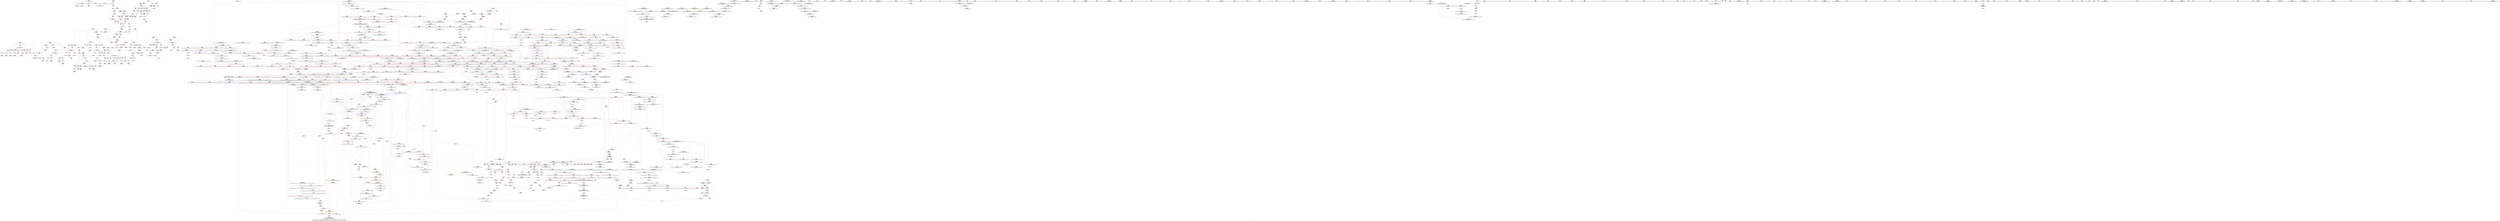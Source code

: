 digraph "SVFG" {
	label="SVFG";

	Node0x561c1d42f310 [shape=record,color=grey,label="{NodeID: 0\nNullPtr}"];
	Node0x561c1d42f310 -> Node0x561c1d48b4d0[style=solid];
	Node0x561c1d42f310 -> Node0x561c1d4922c0[style=solid];
	Node0x561c1d4923c0 [shape=record,color=blue,label="{NodeID: 775\n61\<--11\nx\<--\n_Z5getrev\n}"];
	Node0x561c1d4923c0 -> Node0x561c1d487c70[style=dashed];
	Node0x561c1d488d80 [shape=record,color=red,label="{NodeID: 443\n230\<--98\n\<--j\n_Z4workv\n}"];
	Node0x561c1d488d80 -> Node0x561c1d4d2a10[style=solid];
	Node0x561c1d47cf70 [shape=record,color=green,label="{NodeID: 111\n706\<--707\nllvm.ctlz.i64\<--llvm.ctlz.i64_field_insensitive\n}"];
	Node0x561c1d5ae7d0 [shape=record,color=black,label="{NodeID: 1993\n1132 = PHI(1040, )\n}"];
	Node0x561c1d5ae7d0 -> Node0x561c1d4a2f20[style=solid];
	Node0x561c1d497df0 [shape=record,color=blue,label="{NodeID: 886\n1159\<--1158\n__t.addr\<--__t\n_ZSt4moveIRN9__gnu_cxx5__ops15_Iter_less_iterEEONSt16remove_referenceIT_E4typeEOS5_\n}"];
	Node0x561c1d497df0 -> Node0x561c1d4a30c0[style=dashed];
	Node0x561c1d514d60 [shape=record,color=yellow,style=double,label="{NodeID: 1661\n38V_1 = ENCHI(MR_38V_0)\npts\{117 \}\nFun[_Z5upmaxIddEbRT_RKT0_]}"];
	Node0x561c1d514d60 -> Node0x561c1d49baf0[style=dashed];
	Node0x561c1d514d60 -> Node0x561c1d49bbc0[style=dashed];
	Node0x561c1d49e7a0 [shape=record,color=red,label="{NodeID: 554\n775\<--766\n\<--__last.addr\n_ZSt14__partial_sortIPdN9__gnu_cxx5__ops15_Iter_less_iterEEvT_S4_S4_T0_\n|{<s0>31}}"];
	Node0x561c1d49e7a0:s0 -> Node0x561c1d5b2000[style=solid,color=red];
	Node0x561c1d4d2a10 [shape=record,color=grey,label="{NodeID: 1329\n231 = Binary(230, 66, )\n}"];
	Node0x561c1d4d2a10 -> Node0x561c1d492e50[style=solid];
	Node0x561c1d4814d0 [shape=record,color=green,label="{NodeID: 222\n1502\<--1503\nagg.tmp1\<--agg.tmp1_field_insensitive\n_ZSt26__unguarded_insertion_sortIPdN9__gnu_cxx5__ops15_Iter_less_iterEEvT_S4_T0_\n}"];
	Node0x561c1d5b8730 [shape=record,color=black,label="{NodeID: 2104\n1176 = PHI(1150, )\n2nd arg _ZSt11__push_heapIPdldN9__gnu_cxx5__ops14_Iter_less_valEEvT_T0_S5_T1_RT2_ }"];
	Node0x561c1d5b8730 -> Node0x561c1d498130[style=solid];
	Node0x561c1d4a41d0 [shape=record,color=red,label="{NodeID: 665\n1253\<--1252\n\<--\n_ZNK9__gnu_cxx5__ops14_Iter_less_valclIPddEEbT_RT0_\n}"];
	Node0x561c1d4a41d0 -> Node0x561c1d4da090[style=solid];
	Node0x561c1d512530 [shape=record,color=black,label="{NodeID: 1440\nMR_10V_5 = PHI(MR_10V_4, MR_10V_2, MR_10V_2, )\npts\{17 \}\n|{|<s1>52}}"];
	Node0x561c1d512530 -> Node0x561c1d4a2ff0[style=dashed];
	Node0x561c1d512530:s1 -> Node0x561c1d51d0b0[style=dashed,color=red];
	Node0x561c1d48f350 [shape=record,color=black,label="{NodeID: 333\n1676\<--1674\nsub.ptr.lhs.cast\<--\n_ZNSt20__copy_move_backwardILb1ELb1ESt26random_access_iterator_tagE13__copy_move_bIdEEPT_PKS3_S6_S4_\n}"];
	Node0x561c1d48f350 -> Node0x561c1d4d3310[style=solid];
	Node0x561c1d478e00 [shape=record,color=green,label="{NodeID: 1\n7\<--1\n__dso_handle\<--dummyObj\nGlob }"];
	Node0x561c1d492490 [shape=record,color=blue,label="{NodeID: 776\n78\<--66\nres\<--\n_Z6gettlev\n}"];
	Node0x561c1d492490 -> Node0x561c1d487d40[style=dashed];
	Node0x561c1d492490 -> Node0x561c1d492560[style=dashed];
	Node0x561c1d488e50 [shape=record,color=red,label="{NodeID: 444\n178\<--100\n\<--_ed6\n_Z4workv\n}"];
	Node0x561c1d488e50 -> Node0x561c1d4dc010[style=solid];
	Node0x561c1d47d070 [shape=record,color=green,label="{NodeID: 112\n716\<--717\n__comp\<--__comp_field_insensitive\n_ZSt22__final_insertion_sortIPdN9__gnu_cxx5__ops15_Iter_less_iterEEvT_S4_T0_\n}"];
	Node0x561c1d5ae910 [shape=record,color=black,label="{NodeID: 1994\n1142 = PHI(1157, )\n}"];
	Node0x561c1d497ec0 [shape=record,color=blue,label="{NodeID: 887\n1168\<--1165\nthis.addr\<--this\n_ZN9__gnu_cxx5__ops14_Iter_less_valC2ENS0_15_Iter_less_iterE\n}"];
	Node0x561c1d497ec0 -> Node0x561c1d4a3190[style=dashed];
	Node0x561c1d49e870 [shape=record,color=red,label="{NodeID: 555\n802\<--790\n\<--__first.addr\n_ZSt27__unguarded_partition_pivotIPdN9__gnu_cxx5__ops15_Iter_less_iterEET_S4_S4_T0_\n}"];
	Node0x561c1d49e870 -> Node0x561c1d486820[style=solid];
	Node0x561c1d4d2b90 [shape=record,color=grey,label="{NodeID: 1330\n217 = Binary(209, 216, )\n}"];
	Node0x561c1d4d2b90 -> Node0x561c1d4d1090[style=solid];
	Node0x561c1d4815a0 [shape=record,color=green,label="{NodeID: 223\n1504\<--1505\nundef.agg.tmp\<--undef.agg.tmp_field_insensitive\n_ZSt26__unguarded_insertion_sortIPdN9__gnu_cxx5__ops15_Iter_less_iterEEvT_S4_T0_\n}"];
	Node0x561c1d5b8840 [shape=record,color=black,label="{NodeID: 2105\n1177 = PHI(1152, )\n3rd arg _ZSt11__push_heapIPdldN9__gnu_cxx5__ops14_Iter_less_valEEvT_T0_S5_T1_RT2_ }"];
	Node0x561c1d5b8840 -> Node0x561c1d498200[style=solid];
	Node0x561c1d4a42a0 [shape=record,color=red,label="{NodeID: 666\n1255\<--1254\n\<--\n_ZNK9__gnu_cxx5__ops14_Iter_less_valclIPddEEbT_RT0_\n}"];
	Node0x561c1d4a42a0 -> Node0x561c1d4da090[style=solid];
	Node0x561c1d512a30 [shape=record,color=black,label="{NodeID: 1441\nMR_180V_6 = PHI(MR_180V_5, MR_180V_3, MR_180V_3, )\npts\{1057 \}\n}"];
	Node0x561c1d512a30 -> Node0x561c1d4a2150[style=dashed];
	Node0x561c1d48f420 [shape=record,color=black,label="{NodeID: 334\n1677\<--1675\nsub.ptr.rhs.cast\<--\n_ZNSt20__copy_move_backwardILb1ELb1ESt26random_access_iterator_tagE13__copy_move_bIdEEPT_PKS3_S6_S4_\n}"];
	Node0x561c1d48f420 -> Node0x561c1d4d3310[style=solid];
	Node0x561c1d478e90 [shape=record,color=green,label="{NodeID: 2\n8\<--1\n.str\<--dummyObj\nGlob }"];
	Node0x561c1d492560 [shape=record,color=blue,label="{NodeID: 777\n78\<--83\nres\<--shl\n_Z6gettlev\n}"];
	Node0x561c1d492560 -> Node0x561c1d487d40[style=dashed];
	Node0x561c1d492560 -> Node0x561c1d492560[style=dashed];
	Node0x561c1d488f20 [shape=record,color=red,label="{NodeID: 445\n252\<--102\n\<--i49\n_Z4workv\n}"];
	Node0x561c1d488f20 -> Node0x561c1d4dab10[style=solid];
	Node0x561c1d47d140 [shape=record,color=green,label="{NodeID: 113\n718\<--719\n__first.addr\<--__first.addr_field_insensitive\n_ZSt22__final_insertion_sortIPdN9__gnu_cxx5__ops15_Iter_less_iterEEvT_S4_T0_\n}"];
	Node0x561c1d47d140 -> Node0x561c1d49dde0[style=solid];
	Node0x561c1d47d140 -> Node0x561c1d49deb0[style=solid];
	Node0x561c1d47d140 -> Node0x561c1d49df80[style=solid];
	Node0x561c1d47d140 -> Node0x561c1d49e050[style=solid];
	Node0x561c1d47d140 -> Node0x561c1d49e120[style=solid];
	Node0x561c1d47d140 -> Node0x561c1d4957c0[style=solid];
	Node0x561c1d5aea20 [shape=record,color=black,label="{NodeID: 1995\n1151 = PHI(1040, )\n}"];
	Node0x561c1d5aea20 -> Node0x561c1d4a2ff0[style=solid];
	Node0x561c1d497f90 [shape=record,color=blue,label="{NodeID: 888\n1179\<--1174\n__first.addr\<--__first\n_ZSt11__push_heapIPdldN9__gnu_cxx5__ops14_Iter_less_valEEvT_T0_S5_T1_RT2_\n}"];
	Node0x561c1d497f90 -> Node0x561c1d4a3260[style=dashed];
	Node0x561c1d497f90 -> Node0x561c1d4a3330[style=dashed];
	Node0x561c1d497f90 -> Node0x561c1d4a3400[style=dashed];
	Node0x561c1d497f90 -> Node0x561c1d4a34d0[style=dashed];
	Node0x561c1d49e940 [shape=record,color=red,label="{NodeID: 556\n804\<--790\n\<--__first.addr\n_ZSt27__unguarded_partition_pivotIPdN9__gnu_cxx5__ops15_Iter_less_iterEET_S4_S4_T0_\n}"];
	Node0x561c1d49e940 -> Node0x561c1d48e310[style=solid];
	Node0x561c1d4d2d10 [shape=record,color=grey,label="{NodeID: 1331\n219 = Binary(218, 66, )\n}"];
	Node0x561c1d4d2d10 -> Node0x561c1d48c1c0[style=solid];
	Node0x561c1d481670 [shape=record,color=green,label="{NodeID: 224\n1528\<--1529\n__first.addr\<--__first.addr_field_insensitive\n_ZSt13move_backwardIPdS0_ET0_T_S2_S1_\n}"];
	Node0x561c1d481670 -> Node0x561c1d4a7840[style=solid];
	Node0x561c1d481670 -> Node0x561c1d4b9920[style=solid];
	Node0x561c1d5b8950 [shape=record,color=black,label="{NodeID: 2106\n1178 = PHI(1066, )\n4th arg _ZSt11__push_heapIPdldN9__gnu_cxx5__ops14_Iter_less_valEEvT_T0_S5_T1_RT2_ }"];
	Node0x561c1d5b8950 -> Node0x561c1d4982d0[style=solid];
	Node0x561c1d4a4370 [shape=record,color=red,label="{NodeID: 667\n1285\<--1265\n\<--__result.addr\n_ZSt22__move_median_to_firstIPdN9__gnu_cxx5__ops15_Iter_less_iterEEvT_S4_S4_S4_T0_\n|{<s0>58}}"];
	Node0x561c1d4a4370:s0 -> Node0x561c1d5b76c0[style=solid,color=red];
	Node0x561c1d512f30 [shape=record,color=black,label="{NodeID: 1442\nMR_188V_8 = PHI(MR_188V_7, MR_188V_3, MR_188V_3, )\npts\{1065 \}\n}"];
	Node0x561c1d48f4f0 [shape=record,color=black,label="{NodeID: 335\n1688\<--1687\n\<--add.ptr\n_ZNSt20__copy_move_backwardILb1ELb1ESt26random_access_iterator_tagE13__copy_move_bIdEEPT_PKS3_S6_S4_\n}"];
	Node0x561c1d48f4f0 -> Node0x561c1d4865b0[style=solid];
	Node0x561c1d479140 [shape=record,color=green,label="{NodeID: 3\n11\<--1\n\<--dummyObj\nCan only get source location for instruction, argument, global var or function.}"];
	Node0x561c1d492630 [shape=record,color=blue,label="{NodeID: 778\n90\<--66\ni\<--\n_Z4workv\n}"];
	Node0x561c1d492630 -> Node0x561c1d51cbb0[style=dashed];
	Node0x561c1d488ff0 [shape=record,color=red,label="{NodeID: 446\n259\<--102\n\<--i49\n_Z4workv\n}"];
	Node0x561c1d488ff0 -> Node0x561c1d4d6d90[style=solid];
	Node0x561c1d481ba0 [shape=record,color=green,label="{NodeID: 114\n720\<--721\n__last.addr\<--__last.addr_field_insensitive\n_ZSt22__final_insertion_sortIPdN9__gnu_cxx5__ops15_Iter_less_iterEEvT_S4_T0_\n}"];
	Node0x561c1d481ba0 -> Node0x561c1d49e1f0[style=solid];
	Node0x561c1d481ba0 -> Node0x561c1d49e2c0[style=solid];
	Node0x561c1d481ba0 -> Node0x561c1d49e390[style=solid];
	Node0x561c1d481ba0 -> Node0x561c1d495890[style=solid];
	Node0x561c1d5aeb90 [shape=record,color=black,label="{NodeID: 1996\n1209 = PHI(1238, )\n}"];
	Node0x561c1d5aeb90 -> Node0x561c1d4cf770[style=solid];
	Node0x561c1d498060 [shape=record,color=blue,label="{NodeID: 889\n1181\<--1175\n__holeIndex.addr\<--__holeIndex\n_ZSt11__push_heapIPdldN9__gnu_cxx5__ops14_Iter_less_valEEvT_T0_S5_T1_RT2_\n}"];
	Node0x561c1d498060 -> Node0x561c1d4a35a0[style=dashed];
	Node0x561c1d498060 -> Node0x561c1d51d5b0[style=dashed];
	Node0x561c1d49ea10 [shape=record,color=red,label="{NodeID: 557\n812\<--790\n\<--__first.addr\n_ZSt27__unguarded_partition_pivotIPdN9__gnu_cxx5__ops15_Iter_less_iterEET_S4_S4_T0_\n|{<s0>33}}"];
	Node0x561c1d49ea10:s0 -> Node0x561c1d5b39a0[style=solid,color=red];
	Node0x561c1d4d2e90 [shape=record,color=grey,label="{NodeID: 1332\n223 = Binary(222, 66, )\n}"];
	Node0x561c1d4d2e90 -> Node0x561c1d48c290[style=solid];
	Node0x561c1d481740 [shape=record,color=green,label="{NodeID: 225\n1530\<--1531\n__last.addr\<--__last.addr_field_insensitive\n_ZSt13move_backwardIPdS0_ET0_T_S2_S1_\n}"];
	Node0x561c1d481740 -> Node0x561c1d4a7910[style=solid];
	Node0x561c1d481740 -> Node0x561c1d4b99f0[style=solid];
	Node0x561c1d4a4440 [shape=record,color=red,label="{NodeID: 668\n1295\<--1265\n\<--__result.addr\n_ZSt22__move_median_to_firstIPdN9__gnu_cxx5__ops15_Iter_less_iterEEvT_S4_S4_S4_T0_\n|{<s0>60}}"];
	Node0x561c1d4a4440:s0 -> Node0x561c1d5b76c0[style=solid,color=red];
	Node0x561c1d50fe30 [shape=record,color=black,label="{NodeID: 1443\nMR_231V_5 = PHI(MR_231V_6, MR_231V_4, )\npts\{1337 \}\n}"];
	Node0x561c1d50fe30 -> Node0x561c1d4a5a30[style=dashed];
	Node0x561c1d50fe30 -> Node0x561c1d4a5b00[style=dashed];
	Node0x561c1d50fe30 -> Node0x561c1d4a5bd0[style=dashed];
	Node0x561c1d50fe30 -> Node0x561c1d4a5ca0[style=dashed];
	Node0x561c1d50fe30 -> Node0x561c1d4a5d70[style=dashed];
	Node0x561c1d50fe30 -> Node0x561c1d4990a0[style=dashed];
	Node0x561c1d50fe30 -> Node0x561c1d499170[style=dashed];
	Node0x561c1d48f5c0 [shape=record,color=black,label="{NodeID: 336\n1690\<--1689\n\<--\n_ZNSt20__copy_move_backwardILb1ELb1ESt26random_access_iterator_tagE13__copy_move_bIdEEPT_PKS3_S6_S4_\n}"];
	Node0x561c1d48f5c0 -> Node0x561c1d486680[style=solid];
	Node0x561c1d4791d0 [shape=record,color=green,label="{NodeID: 4\n25\<--1\n.str.1\<--dummyObj\nGlob }"];
	Node0x561c1d492700 [shape=record,color=blue,label="{NodeID: 779\n92\<--128\n_ed\<--add\n_Z4workv\n}"];
	Node0x561c1d492700 -> Node0x561c1d488080[style=dashed];
	Node0x561c1d4890c0 [shape=record,color=red,label="{NodeID: 447\n267\<--102\n\<--i49\n_Z4workv\n}"];
	Node0x561c1d4890c0 -> Node0x561c1d4d7b10[style=solid];
	Node0x561c1d481c30 [shape=record,color=green,label="{NodeID: 115\n722\<--723\nagg.tmp\<--agg.tmp_field_insensitive\n_ZSt22__final_insertion_sortIPdN9__gnu_cxx5__ops15_Iter_less_iterEEvT_S4_T0_\n}"];
	Node0x561c1d5aecd0 [shape=record,color=black,label="{NodeID: 1997\n1218 = PHI(1040, )\n}"];
	Node0x561c1d5aecd0 -> Node0x561c1d4a3dc0[style=solid];
	Node0x561c1d498130 [shape=record,color=blue,label="{NodeID: 890\n1183\<--1176\n__topIndex.addr\<--__topIndex\n_ZSt11__push_heapIPdldN9__gnu_cxx5__ops14_Iter_less_valEEvT_T0_S5_T1_RT2_\n}"];
	Node0x561c1d498130 -> Node0x561c1d4a39b0[style=dashed];
	Node0x561c1d49eae0 [shape=record,color=red,label="{NodeID: 558\n813\<--790\n\<--__first.addr\n_ZSt27__unguarded_partition_pivotIPdN9__gnu_cxx5__ops15_Iter_less_iterEET_S4_S4_T0_\n}"];
	Node0x561c1d49eae0 -> Node0x561c1d491940[style=solid];
	Node0x561c1d4d3010 [shape=record,color=grey,label="{NodeID: 1333\n246 = Binary(245, 247, )\n}"];
	Node0x561c1d4d3010 -> Node0x561c1d4d3490[style=solid];
	Node0x561c1d481810 [shape=record,color=green,label="{NodeID: 226\n1532\<--1533\n__result.addr\<--__result.addr_field_insensitive\n_ZSt13move_backwardIPdS0_ET0_T_S2_S1_\n}"];
	Node0x561c1d481810 -> Node0x561c1d4a79e0[style=solid];
	Node0x561c1d481810 -> Node0x561c1d4b9ac0[style=solid];
	Node0x561c1d4a4510 [shape=record,color=red,label="{NodeID: 669\n1299\<--1265\n\<--__result.addr\n_ZSt22__move_median_to_firstIPdN9__gnu_cxx5__ops15_Iter_less_iterEEvT_S4_S4_S4_T0_\n|{<s0>61}}"];
	Node0x561c1d4a4510:s0 -> Node0x561c1d5b76c0[style=solid,color=red];
	Node0x561c1d48f690 [shape=record,color=black,label="{NodeID: 337\n1659\<--1700\n_ZNSt20__copy_move_backwardILb1ELb1ESt26random_access_iterator_tagE13__copy_move_bIdEEPT_PKS3_S6_S4__ret\<--add.ptr2\n_ZNSt20__copy_move_backwardILb1ELb1ESt26random_access_iterator_tagE13__copy_move_bIdEEPT_PKS3_S6_S4_\n|{<s0>93}}"];
	Node0x561c1d48f690:s0 -> Node0x561c1d5b0c10[style=solid,color=blue];
	Node0x561c1d479260 [shape=record,color=green,label="{NodeID: 5\n27\<--1\n.str.2\<--dummyObj\nGlob }"];
	Node0x561c1d4927d0 [shape=record,color=blue,label="{NodeID: 780\n90\<--143\ni\<--inc\n_Z4workv\n}"];
	Node0x561c1d4927d0 -> Node0x561c1d51cbb0[style=dashed];
	Node0x561c1d489190 [shape=record,color=red,label="{NodeID: 448\n273\<--102\n\<--i49\n_Z4workv\n}"];
	Node0x561c1d489190 -> Node0x561c1d48c500[style=solid];
	Node0x561c1d481d00 [shape=record,color=green,label="{NodeID: 116\n724\<--725\nagg.tmp2\<--agg.tmp2_field_insensitive\n_ZSt22__final_insertion_sortIPdN9__gnu_cxx5__ops15_Iter_less_iterEEvT_S4_T0_\n}"];
	Node0x561c1d5aee10 [shape=record,color=black,label="{NodeID: 1998\n1231 = PHI(1040, )\n}"];
	Node0x561c1d5aee10 -> Node0x561c1d4a3e90[style=solid];
	Node0x561c1d498200 [shape=record,color=blue,label="{NodeID: 891\n1185\<--1177\n__value.addr\<--__value\n_ZSt11__push_heapIPdldN9__gnu_cxx5__ops14_Iter_less_valEEvT_T0_S5_T1_RT2_\n|{|<s2>53}}"];
	Node0x561c1d498200 -> Node0x561c1d4a3dc0[style=dashed];
	Node0x561c1d498200 -> Node0x561c1d4a3e90[style=dashed];
	Node0x561c1d498200:s2 -> Node0x561c1d4ad860[style=dashed,color=red];
	Node0x561c1d49ebb0 [shape=record,color=red,label="{NodeID: 559\n821\<--790\n\<--__first.addr\n_ZSt27__unguarded_partition_pivotIPdN9__gnu_cxx5__ops15_Iter_less_iterEET_S4_S4_T0_\n}"];
	Node0x561c1d49ebb0 -> Node0x561c1d491ae0[style=solid];
	Node0x561c1d4d3190 [shape=record,color=grey,label="{NodeID: 1334\n583 = Binary(582, 580, )\n}"];
	Node0x561c1d4d3190 -> Node0x561c1d494fa0[style=solid];
	Node0x561c1d4818e0 [shape=record,color=green,label="{NodeID: 227\n1539\<--1540\n_ZSt12__miter_baseIPdET_S1_\<--_ZSt12__miter_baseIPdET_S1__field_insensitive\n}"];
	Node0x561c1d4a45e0 [shape=record,color=red,label="{NodeID: 670\n1309\<--1265\n\<--__result.addr\n_ZSt22__move_median_to_firstIPdN9__gnu_cxx5__ops15_Iter_less_iterEEvT_S4_S4_S4_T0_\n|{<s0>63}}"];
	Node0x561c1d4a45e0:s0 -> Node0x561c1d5b76c0[style=solid,color=red];
	Node0x561c1d510830 [shape=record,color=black,label="{NodeID: 1445\nMR_16V_3 = PHI(MR_16V_4, MR_16V_2, )\npts\{95 \}\n}"];
	Node0x561c1d510830 -> Node0x561c1d488150[style=dashed];
	Node0x561c1d510830 -> Node0x561c1d488220[style=dashed];
	Node0x561c1d510830 -> Node0x561c1d4882f0[style=dashed];
	Node0x561c1d510830 -> Node0x561c1d4883c0[style=dashed];
	Node0x561c1d510830 -> Node0x561c1d488490[style=dashed];
	Node0x561c1d510830 -> Node0x561c1d488560[style=dashed];
	Node0x561c1d510830 -> Node0x561c1d488630[style=dashed];
	Node0x561c1d510830 -> Node0x561c1d488700[style=dashed];
	Node0x561c1d510830 -> Node0x561c1d4887d0[style=dashed];
	Node0x561c1d510830 -> Node0x561c1d492f20[style=dashed];
	Node0x561c1d48f760 [shape=record,color=black,label="{NodeID: 338\n1707\<--1725\n_ZNK9__gnu_cxx5__ops14_Val_less_iterclIdPdEEbRT_T0__ret\<--cmp\n_ZNK9__gnu_cxx5__ops14_Val_less_iterclIdPdEEbRT_T0_\n|{<s0>86}}"];
	Node0x561c1d48f760:s0 -> Node0x561c1d5b0350[style=solid,color=blue];
	Node0x561c1d4792f0 [shape=record,color=green,label="{NodeID: 6\n29\<--1\n.str.3\<--dummyObj\nGlob }"];
	Node0x561c1d4928a0 [shape=record,color=blue,label="{NodeID: 781\n161\<--163\n\<--\n_Z4workv\n}"];
	Node0x561c1d4928a0 -> Node0x561c1d515d50[style=dashed];
	Node0x561c1d4aa850 [shape=record,color=yellow,style=double,label="{NodeID: 1556\n173V_1 = ENCHI(MR_173V_0)\npts\{925 1061 1186 1401 1433 1555 \}\nFun[_ZSt10__pop_heapIPdN9__gnu_cxx5__ops15_Iter_less_iterEEvT_S4_S4_RT0_]}"];
	Node0x561c1d4aa850 -> Node0x561c1d4a1520[style=dashed];
	Node0x561c1d4aa850 -> Node0x561c1d4a15f0[style=dashed];
	Node0x561c1d4aa850 -> Node0x561c1d4a16c0[style=dashed];
	Node0x561c1d489260 [shape=record,color=red,label="{NodeID: 449\n281\<--102\n\<--i49\n_Z4workv\n}"];
	Node0x561c1d489260 -> Node0x561c1d4d7f90[style=solid];
	Node0x561c1d481dd0 [shape=record,color=green,label="{NodeID: 117\n726\<--727\nagg.tmp3\<--agg.tmp3_field_insensitive\n_ZSt22__final_insertion_sortIPdN9__gnu_cxx5__ops15_Iter_less_iterEEvT_S4_T0_\n}"];
	Node0x561c1d5aef50 [shape=record,color=black,label="{NodeID: 1999\n1279 = PHI(978, )\n}"];
	Node0x561c1d4982d0 [shape=record,color=blue,label="{NodeID: 892\n1187\<--1178\n__comp.addr\<--__comp\n_ZSt11__push_heapIPdldN9__gnu_cxx5__ops14_Iter_less_valEEvT_T0_S5_T1_RT2_\n}"];
	Node0x561c1d4982d0 -> Node0x561c1d4a3a80[style=dashed];
	Node0x561c1d49ec80 [shape=record,color=red,label="{NodeID: 560\n824\<--790\n\<--__first.addr\n_ZSt27__unguarded_partition_pivotIPdN9__gnu_cxx5__ops15_Iter_less_iterEET_S4_S4_T0_\n|{<s0>34}}"];
	Node0x561c1d49ec80:s0 -> Node0x561c1d5b75b0[style=solid,color=red];
	Node0x561c1d4d3310 [shape=record,color=grey,label="{NodeID: 1335\n1678 = Binary(1676, 1677, )\n}"];
	Node0x561c1d4d3310 -> Node0x561c1d4d3610[style=solid];
	Node0x561c1d4819e0 [shape=record,color=green,label="{NodeID: 228\n1545\<--1546\n_ZSt23__copy_move_backward_a2ILb1EPdS0_ET1_T0_S2_S1_\<--_ZSt23__copy_move_backward_a2ILb1EPdS0_ET1_T0_S2_S1__field_insensitive\n}"];
	Node0x561c1d4a46b0 [shape=record,color=red,label="{NodeID: 671\n1317\<--1265\n\<--__result.addr\n_ZSt22__move_median_to_firstIPdN9__gnu_cxx5__ops15_Iter_less_iterEEvT_S4_S4_S4_T0_\n|{<s0>65}}"];
	Node0x561c1d4a46b0:s0 -> Node0x561c1d5b76c0[style=solid,color=red];
	Node0x561c1d510d30 [shape=record,color=black,label="{NodeID: 1446\nMR_20V_2 = PHI(MR_20V_4, MR_20V_1, )\npts\{99 \}\n}"];
	Node0x561c1d510d30 -> Node0x561c1d492b10[style=dashed];
	Node0x561c1d48f830 [shape=record,color=purple,label="{NodeID: 339\n42\<--4\n\<--_ZStL8__ioinit\n__cxx_global_var_init\n}"];
	Node0x561c1d479b30 [shape=record,color=green,label="{NodeID: 7\n32\<--1\n\<--dummyObj\nCan only get source location for instruction, argument, global var or function.}"];
	Node0x561c1d492970 [shape=record,color=blue,label="{NodeID: 782\n94\<--11\ni1\<--\n_Z4workv\n}"];
	Node0x561c1d492970 -> Node0x561c1d510830[style=dashed];
	Node0x561c1d4aaa20 [shape=record,color=yellow,style=double,label="{NodeID: 1557\n10V_1 = ENCHI(MR_10V_0)\npts\{17 \}\nFun[_ZSt4sortIPdEvT_S1_]|{<s0>15}}"];
	Node0x561c1d4aaa20:s0 -> Node0x561c1d5137b0[style=dashed,color=red];
	Node0x561c1d489330 [shape=record,color=red,label="{NodeID: 450\n291\<--102\n\<--i49\n_Z4workv\n}"];
	Node0x561c1d489330 -> Node0x561c1d4d6790[style=solid];
	Node0x561c1d481ea0 [shape=record,color=green,label="{NodeID: 118\n742\<--743\n_ZSt16__insertion_sortIPdN9__gnu_cxx5__ops15_Iter_less_iterEEvT_S4_T0_\<--_ZSt16__insertion_sortIPdN9__gnu_cxx5__ops15_Iter_less_iterEEvT_S4_T0__field_insensitive\n}"];
	Node0x561c1d5af060 [shape=record,color=black,label="{NodeID: 2000\n1283 = PHI(978, )\n}"];
	Node0x561c1d4983a0 [shape=record,color=blue,label="{NodeID: 893\n1189\<--1198\n__parent\<--div\n_ZSt11__push_heapIPdldN9__gnu_cxx5__ops14_Iter_less_valEEvT_T0_S5_T1_RT2_\n}"];
	Node0x561c1d4983a0 -> Node0x561c1d51dab0[style=dashed];
	Node0x561c1d49ed50 [shape=record,color=red,label="{NodeID: 561\n803\<--792\n\<--__last.addr\n_ZSt27__unguarded_partition_pivotIPdN9__gnu_cxx5__ops15_Iter_less_iterEET_S4_S4_T0_\n}"];
	Node0x561c1d49ed50 -> Node0x561c1d48e240[style=solid];
	Node0x561c1d4d3490 [shape=record,color=grey,label="{NodeID: 1336\n248 = Binary(246, 66, )\n}"];
	Node0x561c1d4d3490 -> Node0x561c1d4930c0[style=solid];
	Node0x561c1d481ae0 [shape=record,color=green,label="{NodeID: 229\n1550\<--1551\n__comp\<--__comp_field_insensitive\n_ZSt25__unguarded_linear_insertIPdN9__gnu_cxx5__ops14_Val_less_iterEEvT_T0_\n|{<s0>86}}"];
	Node0x561c1d481ae0:s0 -> Node0x561c1d5b4220[style=solid,color=red];
	Node0x561c1d4a4780 [shape=record,color=red,label="{NodeID: 672\n1321\<--1265\n\<--__result.addr\n_ZSt22__move_median_to_firstIPdN9__gnu_cxx5__ops15_Iter_less_iterEEvT_S4_S4_S4_T0_\n|{<s0>66}}"];
	Node0x561c1d4a4780:s0 -> Node0x561c1d5b76c0[style=solid,color=red];
	Node0x561c1d515850 [shape=record,color=black,label="{NodeID: 1447\nMR_22V_2 = PHI(MR_22V_3, MR_22V_1, )\npts\{101 \}\n}"];
	Node0x561c1d515850 -> Node0x561c1d492be0[style=dashed];
	Node0x561c1d48f900 [shape=record,color=purple,label="{NodeID: 340\n67\<--8\n\<--.str\n_Z5getrev\n}"];
	Node0x561c1d479bc0 [shape=record,color=green,label="{NodeID: 8\n66\<--1\n\<--dummyObj\nCan only get source location for instruction, argument, global var or function.}"];
	Node0x561c1d492a40 [shape=record,color=blue,label="{NodeID: 783\n96\<--165\n_ed2\<--\n_Z4workv\n}"];
	Node0x561c1d492a40 -> Node0x561c1d4888a0[style=dashed];
	Node0x561c1d489400 [shape=record,color=red,label="{NodeID: 451\n296\<--102\n\<--i49\n_Z4workv\n}"];
	Node0x561c1d489400 -> Node0x561c1d48c910[style=solid];
	Node0x561c1d481fa0 [shape=record,color=green,label="{NodeID: 119\n748\<--749\n_ZSt26__unguarded_insertion_sortIPdN9__gnu_cxx5__ops15_Iter_less_iterEEvT_S4_T0_\<--_ZSt26__unguarded_insertion_sortIPdN9__gnu_cxx5__ops15_Iter_less_iterEEvT_S4_T0__field_insensitive\n}"];
	Node0x561c1d5af170 [shape=record,color=black,label="{NodeID: 2001\n1293 = PHI(978, )\n}"];
	Node0x561c1d498470 [shape=record,color=blue,label="{NodeID: 894\n1222\<--1219\nadd.ptr3\<--\n_ZSt11__push_heapIPdldN9__gnu_cxx5__ops14_Iter_less_valEEvT_T0_S5_T1_RT2_\n}"];
	Node0x561c1d498470 -> Node0x561c1d51d0b0[style=dashed];
	Node0x561c1d49ee20 [shape=record,color=red,label="{NodeID: 562\n816\<--792\n\<--__last.addr\n_ZSt27__unguarded_partition_pivotIPdN9__gnu_cxx5__ops15_Iter_less_iterEET_S4_S4_T0_\n}"];
	Node0x561c1d49ee20 -> Node0x561c1d491a10[style=solid];
	Node0x561c1d4d3610 [shape=record,color=grey,label="{NodeID: 1337\n1679 = Binary(1678, 617, )\n}"];
	Node0x561c1d4d3610 -> Node0x561c1d4babd0[style=solid];
	Node0x561c1d489df0 [shape=record,color=green,label="{NodeID: 230\n1552\<--1553\n__last.addr\<--__last.addr_field_insensitive\n_ZSt25__unguarded_linear_insertIPdN9__gnu_cxx5__ops14_Val_less_iterEEvT_T0_\n}"];
	Node0x561c1d489df0 -> Node0x561c1d4a7ab0[style=solid];
	Node0x561c1d489df0 -> Node0x561c1d4a7b80[style=solid];
	Node0x561c1d489df0 -> Node0x561c1d4a7c50[style=solid];
	Node0x561c1d489df0 -> Node0x561c1d4a7d20[style=solid];
	Node0x561c1d489df0 -> Node0x561c1d4b9b90[style=solid];
	Node0x561c1d489df0 -> Node0x561c1d4b9fa0[style=solid];
	Node0x561c1d4a4850 [shape=record,color=red,label="{NodeID: 673\n1277\<--1267\n\<--__a.addr\n_ZSt22__move_median_to_firstIPdN9__gnu_cxx5__ops15_Iter_less_iterEEvT_S4_S4_S4_T0_\n|{<s0>56}}"];
	Node0x561c1d4a4850:s0 -> Node0x561c1d5b5720[style=solid,color=red];
	Node0x561c1d515d50 [shape=record,color=black,label="{NodeID: 1448\nMR_44V_3 = PHI(MR_44V_4, MR_44V_2, )\npts\{210000 \}\n|{|<s5>18}}"];
	Node0x561c1d515d50 -> Node0x561c1d49a770[style=dashed];
	Node0x561c1d515d50 -> Node0x561c1d49a840[style=dashed];
	Node0x561c1d515d50 -> Node0x561c1d49b060[style=dashed];
	Node0x561c1d515d50 -> Node0x561c1d492cb0[style=dashed];
	Node0x561c1d515d50 -> Node0x561c1d515d50[style=dashed];
	Node0x561c1d515d50:s5 -> Node0x561c1d518f50[style=dashed,color=blue];
	Node0x561c1d48f9d0 [shape=record,color=purple,label="{NodeID: 341\n137\<--15\narrayidx\<--a\n_Z4workv\n|{<s0>6}}"];
	Node0x561c1d48f9d0:s0 -> Node0x561c1d5b4000[style=solid,color=red];
	Node0x561c1d479c50 [shape=record,color=green,label="{NodeID: 9\n155\<--1\n\<--dummyObj\nCan only get source location for instruction, argument, global var or function.}"];
	Node0x561c1d492b10 [shape=record,color=blue,label="{NodeID: 784\n98\<--11\nj\<--\n_Z4workv\n}"];
	Node0x561c1d492b10 -> Node0x561c1d488970[style=dashed];
	Node0x561c1d492b10 -> Node0x561c1d488a40[style=dashed];
	Node0x561c1d492b10 -> Node0x561c1d488b10[style=dashed];
	Node0x561c1d492b10 -> Node0x561c1d488be0[style=dashed];
	Node0x561c1d492b10 -> Node0x561c1d488cb0[style=dashed];
	Node0x561c1d492b10 -> Node0x561c1d488d80[style=dashed];
	Node0x561c1d492b10 -> Node0x561c1d492e50[style=dashed];
	Node0x561c1d492b10 -> Node0x561c1d510d30[style=dashed];
	Node0x561c1d4894d0 [shape=record,color=red,label="{NodeID: 452\n304\<--102\n\<--i49\n_Z4workv\n}"];
	Node0x561c1d4894d0 -> Node0x561c1d4d6310[style=solid];
	Node0x561c1d4820a0 [shape=record,color=green,label="{NodeID: 120\n760\<--761\n__comp\<--__comp_field_insensitive\n_ZSt14__partial_sortIPdN9__gnu_cxx5__ops15_Iter_less_iterEEvT_S4_S4_T0_\n|{<s0>32}}"];
	Node0x561c1d4820a0:s0 -> Node0x561c1d5b3130[style=solid,color=red];
	Node0x561c1d5af280 [shape=record,color=black,label="{NodeID: 2002\n1307 = PHI(978, )\n}"];
	Node0x561c1d498540 [shape=record,color=blue,label="{NodeID: 895\n1181\<--1224\n__holeIndex.addr\<--\n_ZSt11__push_heapIPdldN9__gnu_cxx5__ops14_Iter_less_valEEvT_T0_S5_T1_RT2_\n}"];
	Node0x561c1d498540 -> Node0x561c1d4a3810[style=dashed];
	Node0x561c1d498540 -> Node0x561c1d51d5b0[style=dashed];
	Node0x561c1d4af4d0 [shape=record,color=yellow,style=double,label="{NodeID: 1670\n10V_1 = ENCHI(MR_10V_0)\npts\{17 \}\nFun[_ZSt9iter_swapIPdS0_EvT_T0_]|{<s0>70|<s1>70|<s2>70}}"];
	Node0x561c1d4af4d0:s0 -> Node0x561c1d4a64c0[style=dashed,color=red];
	Node0x561c1d4af4d0:s1 -> Node0x561c1d4a6590[style=dashed,color=red];
	Node0x561c1d4af4d0:s2 -> Node0x561c1d499720[style=dashed,color=red];
	Node0x561c1d49eef0 [shape=record,color=red,label="{NodeID: 563\n823\<--792\n\<--__last.addr\n_ZSt27__unguarded_partition_pivotIPdN9__gnu_cxx5__ops15_Iter_less_iterEET_S4_S4_T0_\n|{<s0>34}}"];
	Node0x561c1d49eef0:s0 -> Node0x561c1d5b74a0[style=solid,color=red];
	Node0x561c1d4d3790 [shape=record,color=grey,label="{NodeID: 1338\n574 = Binary(573, 575, )\n}"];
	Node0x561c1d4d3790 -> Node0x561c1d494ed0[style=solid];
	Node0x561c1d489ec0 [shape=record,color=green,label="{NodeID: 231\n1554\<--1555\n__val\<--__val_field_insensitive\n_ZSt25__unguarded_linear_insertIPdN9__gnu_cxx5__ops14_Val_less_iterEEvT_T0_\n|{|<s1>86|<s2>88}}"];
	Node0x561c1d489ec0 -> Node0x561c1d4b9c60[style=solid];
	Node0x561c1d489ec0:s1 -> Node0x561c1d5b4330[style=solid,color=red];
	Node0x561c1d489ec0:s2 -> Node0x561c1d5b0f60[style=solid,color=red];
	Node0x561c1d4a4920 [shape=record,color=red,label="{NodeID: 674\n1291\<--1267\n\<--__a.addr\n_ZSt22__move_median_to_firstIPdN9__gnu_cxx5__ops15_Iter_less_iterEEvT_S4_S4_S4_T0_\n|{<s0>59}}"];
	Node0x561c1d4a4920:s0 -> Node0x561c1d5b5720[style=solid,color=red];
	Node0x561c1d48faa0 [shape=record,color=purple,label="{NodeID: 342\n148\<--15\n\<--a\n_Z4workv\n}"];
	Node0x561c1d479ce0 [shape=record,color=green,label="{NodeID: 10\n156\<--1\n\<--dummyObj\nCan only get source location for instruction, argument, global var or function.}"];
	Node0x561c1d492be0 [shape=record,color=blue,label="{NodeID: 785\n100\<--174\n_ed6\<--add7\n_Z4workv\n}"];
	Node0x561c1d492be0 -> Node0x561c1d488e50[style=dashed];
	Node0x561c1d492be0 -> Node0x561c1d515850[style=dashed];
	Node0x561c1d4aacf0 [shape=record,color=yellow,style=double,label="{NodeID: 1560\n10V_1 = ENCHI(MR_10V_0)\npts\{17 \}\nFun[_ZSt22__move_median_to_firstIPdN9__gnu_cxx5__ops15_Iter_less_iterEEvT_S4_S4_S4_T0_]|{<s0>56|<s1>57|<s2>58|<s3>59|<s4>60|<s5>61|<s6>62|<s7>63|<s8>64|<s9>65|<s10>66}}"];
	Node0x561c1d4aacf0:s0 -> Node0x561c1d4ad3d0[style=dashed,color=red];
	Node0x561c1d4aacf0:s1 -> Node0x561c1d4ad3d0[style=dashed,color=red];
	Node0x561c1d4aacf0:s2 -> Node0x561c1d4af4d0[style=dashed,color=red];
	Node0x561c1d4aacf0:s3 -> Node0x561c1d4ad3d0[style=dashed,color=red];
	Node0x561c1d4aacf0:s4 -> Node0x561c1d4af4d0[style=dashed,color=red];
	Node0x561c1d4aacf0:s5 -> Node0x561c1d4af4d0[style=dashed,color=red];
	Node0x561c1d4aacf0:s6 -> Node0x561c1d4ad3d0[style=dashed,color=red];
	Node0x561c1d4aacf0:s7 -> Node0x561c1d4af4d0[style=dashed,color=red];
	Node0x561c1d4aacf0:s8 -> Node0x561c1d4ad3d0[style=dashed,color=red];
	Node0x561c1d4aacf0:s9 -> Node0x561c1d4af4d0[style=dashed,color=red];
	Node0x561c1d4aacf0:s10 -> Node0x561c1d4af4d0[style=dashed,color=red];
	Node0x561c1d4895a0 [shape=record,color=red,label="{NodeID: 453\n321\<--102\n\<--i49\n_Z4workv\n}"];
	Node0x561c1d4895a0 -> Node0x561c1d4d6f10[style=solid];
	Node0x561c1d482170 [shape=record,color=green,label="{NodeID: 121\n762\<--763\n__first.addr\<--__first.addr_field_insensitive\n_ZSt14__partial_sortIPdN9__gnu_cxx5__ops15_Iter_less_iterEEvT_S4_S4_T0_\n}"];
	Node0x561c1d482170 -> Node0x561c1d49e460[style=solid];
	Node0x561c1d482170 -> Node0x561c1d49e530[style=solid];
	Node0x561c1d482170 -> Node0x561c1d495960[style=solid];
	Node0x561c1d5af3c0 [shape=record,color=black,label="{NodeID: 2003\n1315 = PHI(978, )\n}"];
	Node0x561c1d498610 [shape=record,color=blue,label="{NodeID: 896\n1189\<--1228\n__parent\<--div5\n_ZSt11__push_heapIPdldN9__gnu_cxx5__ops14_Iter_less_valEEvT_T0_S5_T1_RT2_\n}"];
	Node0x561c1d498610 -> Node0x561c1d51dab0[style=dashed];
	Node0x561c1d49efc0 [shape=record,color=red,label="{NodeID: 564\n815\<--794\n\<--__mid\n_ZSt27__unguarded_partition_pivotIPdN9__gnu_cxx5__ops15_Iter_less_iterEET_S4_S4_T0_\n|{<s0>33}}"];
	Node0x561c1d49efc0:s0 -> Node0x561c1d5b3bc0[style=solid,color=red];
	Node0x561c1d4d3910 [shape=record,color=grey,label="{NodeID: 1339\n573 = Binary(569, 572, )\n}"];
	Node0x561c1d4d3910 -> Node0x561c1d4d3790[style=solid];
	Node0x561c1d489f90 [shape=record,color=green,label="{NodeID: 232\n1556\<--1557\n__next\<--__next_field_insensitive\n_ZSt25__unguarded_linear_insertIPdN9__gnu_cxx5__ops14_Val_less_iterEEvT_T0_\n}"];
	Node0x561c1d489f90 -> Node0x561c1d4a7df0[style=solid];
	Node0x561c1d489f90 -> Node0x561c1d4a7ec0[style=solid];
	Node0x561c1d489f90 -> Node0x561c1d4a7f90[style=solid];
	Node0x561c1d489f90 -> Node0x561c1d4a8060[style=solid];
	Node0x561c1d489f90 -> Node0x561c1d4a8130[style=solid];
	Node0x561c1d489f90 -> Node0x561c1d4b9d30[style=solid];
	Node0x561c1d489f90 -> Node0x561c1d4b9e00[style=solid];
	Node0x561c1d489f90 -> Node0x561c1d4ba070[style=solid];
	Node0x561c1d4a49f0 [shape=record,color=red,label="{NodeID: 675\n1300\<--1267\n\<--__a.addr\n_ZSt22__move_median_to_firstIPdN9__gnu_cxx5__ops15_Iter_less_iterEEvT_S4_S4_S4_T0_\n|{<s0>61}}"];
	Node0x561c1d4a49f0:s0 -> Node0x561c1d5b7bf0[style=solid,color=red];
	Node0x561c1d516750 [shape=record,color=black,label="{NodeID: 1450\nMR_10V_4 = PHI(MR_10V_3, MR_10V_1, )\npts\{17 \}\n|{<s0>15}}"];
	Node0x561c1d516750:s0 -> Node0x561c1d5517f0[style=dashed,color=blue];
	Node0x561c1d48fb70 [shape=record,color=purple,label="{NodeID: 343\n150\<--15\n\<--a\n_Z4workv\n|{<s0>7}}"];
	Node0x561c1d48fb70:s0 -> Node0x561c1d5b3780[style=solid,color=red];
	Node0x561c1d479de0 [shape=record,color=green,label="{NodeID: 11\n157\<--1\n\<--dummyObj\nCan only get source location for instruction, argument, global var or function.}"];
	Node0x561c1d492cb0 [shape=record,color=blue,label="{NodeID: 786\n201\<--203\narrayidx22\<--add23\n_Z4workv\n}"];
	Node0x561c1d492cb0 -> Node0x561c1d49a9e0[style=dashed];
	Node0x561c1d492cb0 -> Node0x561c1d49aab0[style=dashed];
	Node0x561c1d492cb0 -> Node0x561c1d492d80[style=dashed];
	Node0x561c1d489670 [shape=record,color=red,label="{NodeID: 454\n253\<--104\n\<--_ed52\n_Z4workv\n}"];
	Node0x561c1d489670 -> Node0x561c1d4dab10[style=solid];
	Node0x561c1d482240 [shape=record,color=green,label="{NodeID: 122\n764\<--765\n__middle.addr\<--__middle.addr_field_insensitive\n_ZSt14__partial_sortIPdN9__gnu_cxx5__ops15_Iter_less_iterEEvT_S4_S4_T0_\n}"];
	Node0x561c1d482240 -> Node0x561c1d49e600[style=solid];
	Node0x561c1d482240 -> Node0x561c1d49e6d0[style=solid];
	Node0x561c1d482240 -> Node0x561c1d495a30[style=solid];
	Node0x561c1d5af500 [shape=record,color=black,label="{NodeID: 2004\n1405 = PHI(1040, )\n}"];
	Node0x561c1d5af500 -> Node0x561c1d4a64c0[style=solid];
	Node0x561c1d4986e0 [shape=record,color=blue,label="{NodeID: 897\n1235\<--1232\nadd.ptr7\<--\n_ZSt11__push_heapIPdldN9__gnu_cxx5__ops14_Iter_less_valEEvT_T0_S5_T1_RT2_\n|{<s0>52}}"];
	Node0x561c1d4986e0:s0 -> Node0x561c1d5505b0[style=dashed,color=blue];
	Node0x561c1d49f090 [shape=record,color=red,label="{NodeID: 565\n846\<--835\n\<--__first.addr\n_ZSt13__heap_selectIPdN9__gnu_cxx5__ops15_Iter_less_iterEEvT_S4_S4_T0_\n|{<s0>35}}"];
	Node0x561c1d49f090:s0 -> Node0x561c1d5b7eb0[style=solid,color=red];
	Node0x561c1d4d3a90 [shape=record,color=grey,label="{NodeID: 1340\n236 = Binary(235, 66, )\n}"];
	Node0x561c1d4d3a90 -> Node0x561c1d492f20[style=solid];
	Node0x561c1d48a060 [shape=record,color=green,label="{NodeID: 233\n1571\<--1572\n_ZNK9__gnu_cxx5__ops14_Val_less_iterclIdPdEEbRT_T0_\<--_ZNK9__gnu_cxx5__ops14_Val_less_iterclIdPdEEbRT_T0__field_insensitive\n}"];
	Node0x561c1d4a4ac0 [shape=record,color=red,label="{NodeID: 676\n1305\<--1267\n\<--__a.addr\n_ZSt22__move_median_to_firstIPdN9__gnu_cxx5__ops15_Iter_less_iterEEvT_S4_S4_S4_T0_\n|{<s0>62}}"];
	Node0x561c1d4a4ac0:s0 -> Node0x561c1d5b5720[style=solid,color=red];
	Node0x561c1d48fc40 [shape=record,color=purple,label="{NodeID: 344\n184\<--15\narrayidx13\<--a\n_Z4workv\n}"];
	Node0x561c1d48fc40 -> Node0x561c1d49a6a0[style=solid];
	Node0x561c1d479ee0 [shape=record,color=green,label="{NodeID: 12\n163\<--1\n\<--dummyObj\nCan only get source location for instruction, argument, global var or function.}"];
	Node0x561c1d492d80 [shape=record,color=blue,label="{NodeID: 787\n225\<--227\narrayidx37\<--add38\n_Z4workv\n}"];
	Node0x561c1d492d80 -> Node0x561c1d49a770[style=dashed];
	Node0x561c1d492d80 -> Node0x561c1d49a840[style=dashed];
	Node0x561c1d492d80 -> Node0x561c1d492cb0[style=dashed];
	Node0x561c1d492d80 -> Node0x561c1d515d50[style=dashed];
	Node0x561c1d489740 [shape=record,color=red,label="{NodeID: 455\n263\<--106\n\<--j56\n_Z4workv\n}"];
	Node0x561c1d489740 -> Node0x561c1d4dbb90[style=solid];
	Node0x561c1d482310 [shape=record,color=green,label="{NodeID: 123\n766\<--767\n__last.addr\<--__last.addr_field_insensitive\n_ZSt14__partial_sortIPdN9__gnu_cxx5__ops15_Iter_less_iterEEvT_S4_S4_T0_\n}"];
	Node0x561c1d482310 -> Node0x561c1d49e7a0[style=solid];
	Node0x561c1d482310 -> Node0x561c1d495b00[style=solid];
	Node0x561c1d5af6d0 [shape=record,color=black,label="{NodeID: 2005\n1409 = PHI(1040, )\n}"];
	Node0x561c1d5af6d0 -> Node0x561c1d4a6590[style=solid];
	Node0x561c1d4987b0 [shape=record,color=blue,label="{NodeID: 898\n1242\<--1239\nthis.addr\<--this\n_ZNK9__gnu_cxx5__ops14_Iter_less_valclIPddEEbT_RT0_\n}"];
	Node0x561c1d4987b0 -> Node0x561c1d4a3f60[style=dashed];
	Node0x561c1d49f160 [shape=record,color=red,label="{NodeID: 566\n859\<--835\n\<--__first.addr\n_ZSt13__heap_selectIPdN9__gnu_cxx5__ops15_Iter_less_iterEEvT_S4_S4_T0_\n|{<s0>36}}"];
	Node0x561c1d49f160:s0 -> Node0x561c1d5b5aa0[style=solid,color=red];
	Node0x561c1d4d3c10 [shape=record,color=grey,label="{NodeID: 1341\n240 = Binary(239, 66, )\n}"];
	Node0x561c1d4d3c10 -> Node0x561c1d48c360[style=solid];
	Node0x561c1d48a130 [shape=record,color=green,label="{NodeID: 234\n1591\<--1592\nretval\<--retval_field_insensitive\n_ZN9__gnu_cxx5__ops15__val_comp_iterENS0_15_Iter_less_iterE\n}"];
	Node0x561c1d4a4b90 [shape=record,color=red,label="{NodeID: 677\n1310\<--1267\n\<--__a.addr\n_ZSt22__move_median_to_firstIPdN9__gnu_cxx5__ops15_Iter_less_iterEEvT_S4_S4_S4_T0_\n|{<s0>63}}"];
	Node0x561c1d4a4b90:s0 -> Node0x561c1d5b7bf0[style=solid,color=red];
	Node0x561c1d48fd10 [shape=record,color=purple,label="{NodeID: 345\n208\<--15\narrayidx26\<--a\n_Z4workv\n}"];
	Node0x561c1d48fd10 -> Node0x561c1d49a910[style=solid];
	Node0x561c1d479fe0 [shape=record,color=green,label="{NodeID: 13\n247\<--1\n\<--dummyObj\nCan only get source location for instruction, argument, global var or function.}"];
	Node0x561c1d492e50 [shape=record,color=blue,label="{NodeID: 788\n98\<--231\nj\<--inc40\n_Z4workv\n}"];
	Node0x561c1d492e50 -> Node0x561c1d488970[style=dashed];
	Node0x561c1d492e50 -> Node0x561c1d488a40[style=dashed];
	Node0x561c1d492e50 -> Node0x561c1d488b10[style=dashed];
	Node0x561c1d492e50 -> Node0x561c1d488be0[style=dashed];
	Node0x561c1d492e50 -> Node0x561c1d488cb0[style=dashed];
	Node0x561c1d492e50 -> Node0x561c1d488d80[style=dashed];
	Node0x561c1d492e50 -> Node0x561c1d492e50[style=dashed];
	Node0x561c1d492e50 -> Node0x561c1d510d30[style=dashed];
	Node0x561c1d489810 [shape=record,color=red,label="{NodeID: 456\n276\<--106\n\<--j56\n_Z4workv\n}"];
	Node0x561c1d489810 -> Node0x561c1d48c5d0[style=solid];
	Node0x561c1d4823e0 [shape=record,color=green,label="{NodeID: 124\n768\<--769\nagg.tmp\<--agg.tmp_field_insensitive\n_ZSt14__partial_sortIPdN9__gnu_cxx5__ops15_Iter_less_iterEEvT_S4_S4_T0_\n}"];
	Node0x561c1d5af810 [shape=record,color=black,label="{NodeID: 2006\n1413 = PHI(1040, )\n}"];
	Node0x561c1d5af810 -> Node0x561c1d4a6660[style=solid];
	Node0x561c1d498880 [shape=record,color=blue,label="{NodeID: 899\n1244\<--1240\n__it.addr\<--__it\n_ZNK9__gnu_cxx5__ops14_Iter_less_valclIPddEEbT_RT0_\n}"];
	Node0x561c1d498880 -> Node0x561c1d4a4030[style=dashed];
	Node0x561c1d49f230 [shape=record,color=red,label="{NodeID: 567\n864\<--835\n\<--__first.addr\n_ZSt13__heap_selectIPdN9__gnu_cxx5__ops15_Iter_less_iterEEvT_S4_S4_T0_\n|{<s0>37}}"];
	Node0x561c1d49f230:s0 -> Node0x561c1d5b3240[style=solid,color=red];
	Node0x561c1d4d3d90 [shape=record,color=grey,label="{NodeID: 1342\n1686 = Binary(544, 1685, )\n}"];
	Node0x561c1d48a200 [shape=record,color=green,label="{NodeID: 235\n1593\<--1594\n\<--field_insensitive\n_ZN9__gnu_cxx5__ops15__val_comp_iterENS0_15_Iter_less_iterE\n}"];
	Node0x561c1d4a4c60 [shape=record,color=red,label="{NodeID: 678\n1278\<--1269\n\<--__b.addr\n_ZSt22__move_median_to_firstIPdN9__gnu_cxx5__ops15_Iter_less_iterEEvT_S4_S4_S4_T0_\n|{<s0>56}}"];
	Node0x561c1d4a4c60:s0 -> Node0x561c1d5b5aa0[style=solid,color=red];
	Node0x561c1d517650 [shape=record,color=black,label="{NodeID: 1453\nMR_10V_2 = PHI(MR_10V_1, MR_10V_3, )\npts\{17 \}\n|{<s0>34|<s1>67|<s2>68|<s3>69}}"];
	Node0x561c1d517650:s0 -> Node0x561c1d551530[style=dashed,color=blue];
	Node0x561c1d517650:s1 -> Node0x561c1d4ad3d0[style=dashed,color=red];
	Node0x561c1d517650:s2 -> Node0x561c1d4ad3d0[style=dashed,color=red];
	Node0x561c1d517650:s3 -> Node0x561c1d4af4d0[style=dashed,color=red];
	Node0x561c1d48fde0 [shape=record,color=purple,label="{NodeID: 346\n270\<--15\narrayidx65\<--a\n_Z4workv\n}"];
	Node0x561c1d48fde0 -> Node0x561c1d49ab80[style=solid];
	Node0x561c1d47a0e0 [shape=record,color=green,label="{NodeID: 14\n323\<--1\n\<--dummyObj\nCan only get source location for instruction, argument, global var or function.}"];
	Node0x561c1d492f20 [shape=record,color=blue,label="{NodeID: 789\n94\<--236\ni1\<--inc43\n_Z4workv\n}"];
	Node0x561c1d492f20 -> Node0x561c1d510830[style=dashed];
	Node0x561c1d4898e0 [shape=record,color=red,label="{NodeID: 457\n285\<--106\n\<--j56\n_Z4workv\n}"];
	Node0x561c1d4898e0 -> Node0x561c1d48c770[style=solid];
	Node0x561c1d4824b0 [shape=record,color=green,label="{NodeID: 125\n777\<--778\n_ZSt13__heap_selectIPdN9__gnu_cxx5__ops15_Iter_less_iterEEvT_S4_S4_T0_\<--_ZSt13__heap_selectIPdN9__gnu_cxx5__ops15_Iter_less_iterEEvT_S4_S4_T0__field_insensitive\n}"];
	Node0x561c1d5af950 [shape=record,color=black,label="{NodeID: 2007\n1457 = PHI(978, )\n}"];
	Node0x561c1d498950 [shape=record,color=blue,label="{NodeID: 900\n1246\<--1241\n__val.addr\<--__val\n_ZNK9__gnu_cxx5__ops14_Iter_less_valclIPddEEbT_RT0_\n}"];
	Node0x561c1d498950 -> Node0x561c1d4a4100[style=dashed];
	Node0x561c1d49f300 [shape=record,color=red,label="{NodeID: 568\n847\<--837\n\<--__middle.addr\n_ZSt13__heap_selectIPdN9__gnu_cxx5__ops15_Iter_less_iterEEvT_S4_S4_T0_\n|{<s0>35}}"];
	Node0x561c1d49f300:s0 -> Node0x561c1d5b7fc0[style=solid,color=red];
	Node0x561c1d4d3f10 [shape=record,color=grey,label="{NodeID: 1343\n1692 = Binary(617, 1691, )\n}"];
	Node0x561c1d48a2d0 [shape=record,color=green,label="{NodeID: 236\n1600\<--1601\n__first.addr\<--__first.addr_field_insensitive\n_ZSt23__copy_move_backward_a2ILb1EPdS0_ET1_T0_S2_S1_\n}"];
	Node0x561c1d48a2d0 -> Node0x561c1d4a8470[style=solid];
	Node0x561c1d48a2d0 -> Node0x561c1d4ba210[style=solid];
	Node0x561c1d4a4d30 [shape=record,color=red,label="{NodeID: 679\n1281\<--1269\n\<--__b.addr\n_ZSt22__move_median_to_firstIPdN9__gnu_cxx5__ops15_Iter_less_iterEEvT_S4_S4_S4_T0_\n|{<s0>57}}"];
	Node0x561c1d4a4d30:s0 -> Node0x561c1d5b5720[style=solid,color=red];
	Node0x561c1d48feb0 [shape=record,color=purple,label="{NodeID: 347\n294\<--15\narrayidx80\<--a\n_Z4workv\n}"];
	Node0x561c1d48feb0 -> Node0x561c1d49adf0[style=solid];
	Node0x561c1d47a1e0 [shape=record,color=green,label="{NodeID: 15\n327\<--1\n\<--dummyObj\nCan only get source location for instruction, argument, global var or function.}"];
	Node0x561c1d492ff0 [shape=record,color=blue,label="{NodeID: 790\n243\<--163\narrayidx48\<--\n_Z4workv\n}"];
	Node0x561c1d492ff0 -> Node0x561c1d5207b0[style=dashed];
	Node0x561c1d4899b0 [shape=record,color=red,label="{NodeID: 458\n299\<--106\n\<--j56\n_Z4workv\n}"];
	Node0x561c1d4899b0 -> Node0x561c1d48c9e0[style=solid];
	Node0x561c1d4825b0 [shape=record,color=green,label="{NodeID: 126\n782\<--783\n_ZSt11__sort_heapIPdN9__gnu_cxx5__ops15_Iter_less_iterEEvT_S4_RT0_\<--_ZSt11__sort_heapIPdN9__gnu_cxx5__ops15_Iter_less_iterEEvT_S4_RT0__field_insensitive\n}"];
	Node0x561c1d5afa60 [shape=record,color=black,label="{NodeID: 2008\n1460 = PHI(1040, )\n}"];
	Node0x561c1d5afa60 -> Node0x561c1d4a7290[style=solid];
	Node0x561c1d498a20 [shape=record,color=blue,label="{NodeID: 901\n1265\<--1259\n__result.addr\<--__result\n_ZSt22__move_median_to_firstIPdN9__gnu_cxx5__ops15_Iter_less_iterEEvT_S4_S4_S4_T0_\n}"];
	Node0x561c1d498a20 -> Node0x561c1d4a4370[style=dashed];
	Node0x561c1d498a20 -> Node0x561c1d4a4440[style=dashed];
	Node0x561c1d498a20 -> Node0x561c1d4a4510[style=dashed];
	Node0x561c1d498a20 -> Node0x561c1d4a45e0[style=dashed];
	Node0x561c1d498a20 -> Node0x561c1d4a46b0[style=dashed];
	Node0x561c1d498a20 -> Node0x561c1d4a4780[style=dashed];
	Node0x561c1d49f3d0 [shape=record,color=red,label="{NodeID: 569\n851\<--837\n\<--__middle.addr\n_ZSt13__heap_selectIPdN9__gnu_cxx5__ops15_Iter_less_iterEEvT_S4_S4_T0_\n}"];
	Node0x561c1d49f3d0 -> Node0x561c1d4960b0[style=solid];
	Node0x561c1d4d4090 [shape=record,color=grey,label="{NodeID: 1344\n1699 = Binary(544, 1698, )\n}"];
	Node0x561c1d48a3a0 [shape=record,color=green,label="{NodeID: 237\n1602\<--1603\n__last.addr\<--__last.addr_field_insensitive\n_ZSt23__copy_move_backward_a2ILb1EPdS0_ET1_T0_S2_S1_\n}"];
	Node0x561c1d48a3a0 -> Node0x561c1d4a8540[style=solid];
	Node0x561c1d48a3a0 -> Node0x561c1d4ba2e0[style=solid];
	Node0x561c1d4a4e00 [shape=record,color=red,label="{NodeID: 680\n1286\<--1269\n\<--__b.addr\n_ZSt22__move_median_to_firstIPdN9__gnu_cxx5__ops15_Iter_less_iterEEvT_S4_S4_S4_T0_\n|{<s0>58}}"];
	Node0x561c1d4a4e00:s0 -> Node0x561c1d5b7bf0[style=solid,color=red];
	Node0x561c1d48ff80 [shape=record,color=purple,label="{NodeID: 348\n161\<--18\n\<--pre\n_Z4workv\n}"];
	Node0x561c1d48ff80 -> Node0x561c1d4928a0[style=solid];
	Node0x561c1d47a2e0 [shape=record,color=green,label="{NodeID: 16\n522\<--1\n\<--dummyObj\nCan only get source location for instruction, argument, global var or function.}"];
	Node0x561c1d4930c0 [shape=record,color=blue,label="{NodeID: 791\n102\<--248\ni49\<--sub51\n_Z4workv\n}"];
	Node0x561c1d4930c0 -> Node0x561c1d51f8b0[style=dashed];
	Node0x561c1d489a80 [shape=record,color=red,label="{NodeID: 459\n308\<--106\n\<--j56\n_Z4workv\n}"];
	Node0x561c1d489a80 -> Node0x561c1d4d7990[style=solid];
	Node0x561c1d4826b0 [shape=record,color=green,label="{NodeID: 127\n788\<--789\n__comp\<--__comp_field_insensitive\n_ZSt27__unguarded_partition_pivotIPdN9__gnu_cxx5__ops15_Iter_less_iterEET_S4_S4_T0_\n}"];
	Node0x561c1d5afbd0 [shape=record,color=black,label="{NodeID: 2009\n1467 = PHI(1524, )\n}"];
	Node0x561c1d498af0 [shape=record,color=blue,label="{NodeID: 902\n1267\<--1260\n__a.addr\<--__a\n_ZSt22__move_median_to_firstIPdN9__gnu_cxx5__ops15_Iter_less_iterEEvT_S4_S4_S4_T0_\n}"];
	Node0x561c1d498af0 -> Node0x561c1d4a4850[style=dashed];
	Node0x561c1d498af0 -> Node0x561c1d4a4920[style=dashed];
	Node0x561c1d498af0 -> Node0x561c1d4a49f0[style=dashed];
	Node0x561c1d498af0 -> Node0x561c1d4a4ac0[style=dashed];
	Node0x561c1d498af0 -> Node0x561c1d4a4b90[style=dashed];
	Node0x561c1d49f4a0 [shape=record,color=red,label="{NodeID: 570\n865\<--837\n\<--__middle.addr\n_ZSt13__heap_selectIPdN9__gnu_cxx5__ops15_Iter_less_iterEEvT_S4_S4_T0_\n|{<s0>37}}"];
	Node0x561c1d49f4a0:s0 -> Node0x561c1d5b3390[style=solid,color=red];
	Node0x561c1d4d4210 [shape=record,color=grey,label="{NodeID: 1345\n569 = Binary(568, 570, )\n}"];
	Node0x561c1d4d4210 -> Node0x561c1d4d3910[style=solid];
	Node0x561c1d48a470 [shape=record,color=green,label="{NodeID: 238\n1604\<--1605\n__result.addr\<--__result.addr_field_insensitive\n_ZSt23__copy_move_backward_a2ILb1EPdS0_ET1_T0_S2_S1_\n}"];
	Node0x561c1d48a470 -> Node0x561c1d4a8610[style=solid];
	Node0x561c1d48a470 -> Node0x561c1d4ba3b0[style=solid];
	Node0x561c1d4a4ed0 [shape=record,color=red,label="{NodeID: 681\n1313\<--1269\n\<--__b.addr\n_ZSt22__move_median_to_firstIPdN9__gnu_cxx5__ops15_Iter_less_iterEEvT_S4_S4_S4_T0_\n|{<s0>64}}"];
	Node0x561c1d4a4ed0:s0 -> Node0x561c1d5b5720[style=solid,color=red];
	Node0x561c1d518550 [shape=record,color=black,label="{NodeID: 1456\nMR_74V_3 = PHI(MR_74V_4, MR_74V_2, )\npts\{480 \}\n}"];
	Node0x561c1d518550 -> Node0x561c1d49bd60[style=dashed];
	Node0x561c1d518550 -> Node0x561c1d49be30[style=dashed];
	Node0x561c1d518550 -> Node0x561c1d49bf00[style=dashed];
	Node0x561c1d518550 -> Node0x561c1d494850[style=dashed];
	Node0x561c1d490050 [shape=record,color=purple,label="{NodeID: 349\n189\<--18\narrayidx15\<--pre\n_Z4workv\n}"];
	Node0x561c1d47a3e0 [shape=record,color=green,label="{NodeID: 17\n527\<--1\n\<--dummyObj\nCan only get source location for instruction, argument, global var or function.}"];
	Node0x561c1d493190 [shape=record,color=blue,label="{NodeID: 792\n104\<--247\n_ed52\<--\n_Z4workv\n}"];
	Node0x561c1d493190 -> Node0x561c1d489670[style=dashed];
	Node0x561c1d489b50 [shape=record,color=red,label="{NodeID: 460\n316\<--106\n\<--j56\n_Z4workv\n}"];
	Node0x561c1d489b50 -> Node0x561c1d4d7690[style=solid];
	Node0x561c1d482780 [shape=record,color=green,label="{NodeID: 128\n790\<--791\n__first.addr\<--__first.addr_field_insensitive\n_ZSt27__unguarded_partition_pivotIPdN9__gnu_cxx5__ops15_Iter_less_iterEET_S4_S4_T0_\n}"];
	Node0x561c1d482780 -> Node0x561c1d49e870[style=solid];
	Node0x561c1d482780 -> Node0x561c1d49e940[style=solid];
	Node0x561c1d482780 -> Node0x561c1d49ea10[style=solid];
	Node0x561c1d482780 -> Node0x561c1d49eae0[style=solid];
	Node0x561c1d482780 -> Node0x561c1d49ebb0[style=solid];
	Node0x561c1d482780 -> Node0x561c1d49ec80[style=solid];
	Node0x561c1d482780 -> Node0x561c1d495bd0[style=solid];
	Node0x561c1d5afce0 [shape=record,color=black,label="{NodeID: 2010\n1470 = PHI(1040, )\n}"];
	Node0x561c1d5afce0 -> Node0x561c1d4a7360[style=solid];
	Node0x561c1d498bc0 [shape=record,color=blue,label="{NodeID: 903\n1269\<--1261\n__b.addr\<--__b\n_ZSt22__move_median_to_firstIPdN9__gnu_cxx5__ops15_Iter_less_iterEEvT_S4_S4_S4_T0_\n}"];
	Node0x561c1d498bc0 -> Node0x561c1d4a4c60[style=dashed];
	Node0x561c1d498bc0 -> Node0x561c1d4a4d30[style=dashed];
	Node0x561c1d498bc0 -> Node0x561c1d4a4e00[style=dashed];
	Node0x561c1d498bc0 -> Node0x561c1d4a4ed0[style=dashed];
	Node0x561c1d498bc0 -> Node0x561c1d4a4fa0[style=dashed];
	Node0x561c1d49f570 [shape=record,color=red,label="{NodeID: 571\n855\<--839\n\<--__last.addr\n_ZSt13__heap_selectIPdN9__gnu_cxx5__ops15_Iter_less_iterEEvT_S4_S4_T0_\n}"];
	Node0x561c1d49f570 -> Node0x561c1d4dc490[style=solid];
	Node0x561c1d4d4390 [shape=record,color=grey,label="{NodeID: 1346\n1033 = Binary(1031, 1032, )\n}"];
	Node0x561c1d4d4390 -> Node0x561c1d4d4510[style=solid];
	Node0x561c1d48a540 [shape=record,color=green,label="{NodeID: 239\n1611\<--1612\n_ZSt12__niter_baseIPdET_S1_\<--_ZSt12__niter_baseIPdET_S1__field_insensitive\n}"];
	Node0x561c1d4a4fa0 [shape=record,color=red,label="{NodeID: 682\n1322\<--1269\n\<--__b.addr\n_ZSt22__move_median_to_firstIPdN9__gnu_cxx5__ops15_Iter_less_iterEEvT_S4_S4_S4_T0_\n|{<s0>66}}"];
	Node0x561c1d4a4fa0:s0 -> Node0x561c1d5b7bf0[style=solid,color=red];
	Node0x561c1d518a50 [shape=record,color=black,label="{NodeID: 1457\nMR_78V_3 = PHI(MR_78V_4, MR_78V_2, )\npts\{12 14 \}\n|{<s0>18|<s1>18}}"];
	Node0x561c1d518a50:s0 -> Node0x561c1d4ae3d0[style=dashed,color=red];
	Node0x561c1d518a50:s1 -> Node0x561c1d4ae4e0[style=dashed,color=red];
	Node0x561c1d490120 [shape=record,color=purple,label="{NodeID: 350\n192\<--18\narrayidx17\<--pre\n_Z4workv\n}"];
	Node0x561c1d490120 -> Node0x561c1d49a770[style=solid];
	Node0x561c1d47a4e0 [shape=record,color=green,label="{NodeID: 18\n532\<--1\n\<--dummyObj\nCan only get source location for instruction, argument, global var or function.}"];
	Node0x561c1d493260 [shape=record,color=blue,label="{NodeID: 793\n106\<--11\nj56\<--\n_Z4workv\n}"];
	Node0x561c1d493260 -> Node0x561c1d489740[style=dashed];
	Node0x561c1d493260 -> Node0x561c1d489810[style=dashed];
	Node0x561c1d493260 -> Node0x561c1d4898e0[style=dashed];
	Node0x561c1d493260 -> Node0x561c1d4899b0[style=dashed];
	Node0x561c1d493260 -> Node0x561c1d489a80[style=dashed];
	Node0x561c1d493260 -> Node0x561c1d489b50[style=dashed];
	Node0x561c1d493260 -> Node0x561c1d4935a0[style=dashed];
	Node0x561c1d493260 -> Node0x561c1d51fdb0[style=dashed];
	Node0x561c1d489c20 [shape=record,color=red,label="{NodeID: 461\n264\<--108\n\<--_ed57\n_Z4workv\n}"];
	Node0x561c1d489c20 -> Node0x561c1d4dbb90[style=solid];
	Node0x561c1d482850 [shape=record,color=green,label="{NodeID: 129\n792\<--793\n__last.addr\<--__last.addr_field_insensitive\n_ZSt27__unguarded_partition_pivotIPdN9__gnu_cxx5__ops15_Iter_less_iterEET_S4_S4_T0_\n}"];
	Node0x561c1d482850 -> Node0x561c1d49ed50[style=solid];
	Node0x561c1d482850 -> Node0x561c1d49ee20[style=solid];
	Node0x561c1d482850 -> Node0x561c1d49eef0[style=solid];
	Node0x561c1d482850 -> Node0x561c1d495ca0[style=solid];
	Node0x561c1d5afe50 [shape=record,color=black,label="{NodeID: 2011\n1538 = PHI(1621, )\n|{<s0>84}}"];
	Node0x561c1d5afe50:s0 -> Node0x561c1d5b5e20[style=solid,color=red];
	Node0x561c1d498c90 [shape=record,color=blue,label="{NodeID: 904\n1271\<--1262\n__c.addr\<--__c\n_ZSt22__move_median_to_firstIPdN9__gnu_cxx5__ops15_Iter_less_iterEEvT_S4_S4_S4_T0_\n}"];
	Node0x561c1d498c90 -> Node0x561c1d4a5070[style=dashed];
	Node0x561c1d498c90 -> Node0x561c1d4a5140[style=dashed];
	Node0x561c1d498c90 -> Node0x561c1d4a5210[style=dashed];
	Node0x561c1d498c90 -> Node0x561c1d4a52e0[style=dashed];
	Node0x561c1d498c90 -> Node0x561c1d4a53b0[style=dashed];
	Node0x561c1d498c90 -> Node0x561c1d4a5480[style=dashed];
	Node0x561c1d4afce0 [shape=record,color=yellow,style=double,label="{NodeID: 1679\n153V_1 = ENCHI(MR_153V_0)\npts\{1012 1061 1186 1401 1433 1555 \}\nFun[_ZSt11__make_heapIPdN9__gnu_cxx5__ops15_Iter_less_iterEEvT_S4_RT0_]}"];
	Node0x561c1d4afce0 -> Node0x561c1d4a09c0[style=dashed];
	Node0x561c1d4afce0 -> Node0x561c1d4a0a90[style=dashed];
	Node0x561c1d49f640 [shape=record,color=red,label="{NodeID: 572\n854\<--841\n\<--__i\n_ZSt13__heap_selectIPdN9__gnu_cxx5__ops15_Iter_less_iterEEvT_S4_S4_T0_\n}"];
	Node0x561c1d49f640 -> Node0x561c1d4dc490[style=solid];
	Node0x561c1d4d4510 [shape=record,color=grey,label="{NodeID: 1347\n1034 = Binary(1033, 617, )\n|{<s0>45}}"];
	Node0x561c1d4d4510:s0 -> Node0x561c1d5b6a90[style=solid,color=red];
	Node0x561c1d48a640 [shape=record,color=green,label="{NodeID: 240\n1618\<--1619\n_ZSt22__copy_move_backward_aILb1EPdS0_ET1_T0_S2_S1_\<--_ZSt22__copy_move_backward_aILb1EPdS0_ET1_T0_S2_S1__field_insensitive\n}"];
	Node0x561c1d4a5070 [shape=record,color=red,label="{NodeID: 683\n1282\<--1271\n\<--__c.addr\n_ZSt22__move_median_to_firstIPdN9__gnu_cxx5__ops15_Iter_less_iterEEvT_S4_S4_S4_T0_\n|{<s0>57}}"];
	Node0x561c1d4a5070:s0 -> Node0x561c1d5b5aa0[style=solid,color=red];
	Node0x561c1d518f50 [shape=record,color=black,label="{NodeID: 1458\nMR_80V_2 = PHI(MR_80V_3, MR_80V_1, )\npts\{17 210000 240000 \}\n|{<s0>18|<s1>18|<s2>18}}"];
	Node0x561c1d518f50:s0 -> Node0x561c1d4928a0[style=dashed,color=red];
	Node0x561c1d518f50:s1 -> Node0x561c1d492ff0[style=dashed,color=red];
	Node0x561c1d518f50:s2 -> Node0x561c1d51c6b0[style=dashed,color=red];
	Node0x561c1d4901f0 [shape=record,color=purple,label="{NodeID: 351\n198\<--18\narrayidx20\<--pre\n_Z4workv\n}"];
	Node0x561c1d47a5e0 [shape=record,color=green,label="{NodeID: 19\n544\<--1\n\<--dummyObj\nCan only get source location for instruction, argument, global var or function.|{<s0>45}}"];
	Node0x561c1d47a5e0:s0 -> Node0x561c1d5b6940[style=solid,color=red];
	Node0x561c1d493330 [shape=record,color=blue,label="{NodeID: 794\n108\<--260\n_ed57\<--sub59\n_Z4workv\n}"];
	Node0x561c1d493330 -> Node0x561c1d489c20[style=dashed];
	Node0x561c1d493330 -> Node0x561c1d5202b0[style=dashed];
	Node0x561c1d4ab530 [shape=record,color=yellow,style=double,label="{NodeID: 1569\n57V_1 = ENCHI(MR_57V_0)\npts\{411 \}\nFun[_Z2gnRd]}"];
	Node0x561c1d4ab530 -> Node0x561c1d49b470[style=dashed];
	Node0x561c1d489cf0 [shape=record,color=red,label="{NodeID: 462\n387\<--110\n\<--ma\n_Z4workv\n}"];
	Node0x561c1d482920 [shape=record,color=green,label="{NodeID: 130\n794\<--795\n__mid\<--__mid_field_insensitive\n_ZSt27__unguarded_partition_pivotIPdN9__gnu_cxx5__ops15_Iter_less_iterEET_S4_S4_T0_\n}"];
	Node0x561c1d482920 -> Node0x561c1d49efc0[style=solid];
	Node0x561c1d482920 -> Node0x561c1d495d70[style=solid];
	Node0x561c1d5aff90 [shape=record,color=black,label="{NodeID: 2012\n1542 = PHI(1621, )\n|{<s0>84}}"];
	Node0x561c1d5aff90:s0 -> Node0x561c1d5b5f30[style=solid,color=red];
	Node0x561c1d498d60 [shape=record,color=blue,label="{NodeID: 905\n1334\<--1329\n__first.addr\<--__first\n_ZSt21__unguarded_partitionIPdN9__gnu_cxx5__ops15_Iter_less_iterEET_S4_S4_S4_T0_\n}"];
	Node0x561c1d498d60 -> Node0x561c1d51c1b0[style=dashed];
	Node0x561c1d4afeb0 [shape=record,color=yellow,style=double,label="{NodeID: 1680\n10V_1 = ENCHI(MR_10V_0)\npts\{17 \}\nFun[_ZSt14__partial_sortIPdN9__gnu_cxx5__ops15_Iter_less_iterEEvT_S4_S4_T0_]|{<s0>31}}"];
	Node0x561c1d4afeb0:s0 -> Node0x561c1d52c180[style=dashed,color=red];
	Node0x561c1d49f710 [shape=record,color=red,label="{NodeID: 573\n858\<--841\n\<--__i\n_ZSt13__heap_selectIPdN9__gnu_cxx5__ops15_Iter_less_iterEEvT_S4_S4_T0_\n|{<s0>36}}"];
	Node0x561c1d49f710:s0 -> Node0x561c1d5b5720[style=solid,color=red];
	Node0x561c1d4d4690 [shape=record,color=grey,label="{NodeID: 1348\n487 = Binary(486, 66, )\n}"];
	Node0x561c1d4d4690 -> Node0x561c1d494780[style=solid];
	Node0x561c1d48a740 [shape=record,color=green,label="{NodeID: 241\n1623\<--1624\n__it.addr\<--__it.addr_field_insensitive\n_ZSt12__miter_baseIPdET_S1_\n}"];
	Node0x561c1d48a740 -> Node0x561c1d4a86e0[style=solid];
	Node0x561c1d48a740 -> Node0x561c1d4ba480[style=solid];
	Node0x561c1d4a5140 [shape=record,color=red,label="{NodeID: 684\n1292\<--1271\n\<--__c.addr\n_ZSt22__move_median_to_firstIPdN9__gnu_cxx5__ops15_Iter_less_iterEEvT_S4_S4_S4_T0_\n|{<s0>59}}"];
	Node0x561c1d4a5140:s0 -> Node0x561c1d5b5aa0[style=solid,color=red];
	Node0x561c1d4902c0 [shape=record,color=purple,label="{NodeID: 352\n201\<--18\narrayidx22\<--pre\n_Z4workv\n}"];
	Node0x561c1d4902c0 -> Node0x561c1d49a840[style=solid];
	Node0x561c1d4902c0 -> Node0x561c1d492cb0[style=solid];
	Node0x561c1d47a6e0 [shape=record,color=green,label="{NodeID: 20\n570\<--1\n\<--dummyObj\nCan only get source location for instruction, argument, global var or function.}"];
	Node0x561c1d493400 [shape=record,color=blue,label="{NodeID: 795\n287\<--289\narrayidx76\<--add77\n_Z4workv\n}"];
	Node0x561c1d493400 -> Node0x561c1d49aec0[style=dashed];
	Node0x561c1d493400 -> Node0x561c1d49af90[style=dashed];
	Node0x561c1d493400 -> Node0x561c1d4934d0[style=dashed];
	Node0x561c1d499db0 [shape=record,color=red,label="{NodeID: 463\n333\<--112\n\<--lef\n_Z4workv\n}"];
	Node0x561c1d499db0 -> Node0x561c1d4dbe90[style=solid];
	Node0x561c1d4829f0 [shape=record,color=green,label="{NodeID: 131\n796\<--797\nagg.tmp\<--agg.tmp_field_insensitive\n_ZSt27__unguarded_partition_pivotIPdN9__gnu_cxx5__ops15_Iter_less_iterEET_S4_S4_T0_\n}"];
	Node0x561c1d5b00d0 [shape=record,color=black,label="{NodeID: 2013\n1544 = PHI(1596, )\n}"];
	Node0x561c1d5b00d0 -> Node0x561c1d48ef40[style=solid];
	Node0x561c1d498e30 [shape=record,color=blue,label="{NodeID: 906\n1336\<--1330\n__last.addr\<--__last\n_ZSt21__unguarded_partitionIPdN9__gnu_cxx5__ops15_Iter_less_iterEET_S4_S4_S4_T0_\n}"];
	Node0x561c1d498e30 -> Node0x561c1d4a5a30[style=dashed];
	Node0x561c1d498e30 -> Node0x561c1d4990a0[style=dashed];
	Node0x561c1d49f7e0 [shape=record,color=red,label="{NodeID: 574\n866\<--841\n\<--__i\n_ZSt13__heap_selectIPdN9__gnu_cxx5__ops15_Iter_less_iterEEvT_S4_S4_T0_\n|{<s0>37}}"];
	Node0x561c1d49f7e0:s0 -> Node0x561c1d5b34e0[style=solid,color=red];
	Node0x561c1d4d4810 [shape=record,color=grey,label="{NodeID: 1349\n174 = Binary(173, 66, )\n}"];
	Node0x561c1d4d4810 -> Node0x561c1d492be0[style=solid];
	Node0x561c1d48a810 [shape=record,color=green,label="{NodeID: 242\n1632\<--1633\n__first.addr\<--__first.addr_field_insensitive\n_ZSt22__copy_move_backward_aILb1EPdS0_ET1_T0_S2_S1_\n}"];
	Node0x561c1d48a810 -> Node0x561c1d4a87b0[style=solid];
	Node0x561c1d48a810 -> Node0x561c1d4ba550[style=solid];
	Node0x561c1d4a5210 [shape=record,color=red,label="{NodeID: 685\n1296\<--1271\n\<--__c.addr\n_ZSt22__move_median_to_firstIPdN9__gnu_cxx5__ops15_Iter_less_iterEEvT_S4_S4_S4_T0_\n|{<s0>60}}"];
	Node0x561c1d4a5210:s0 -> Node0x561c1d5b7bf0[style=solid,color=red];
	Node0x561c1d490390 [shape=record,color=purple,label="{NodeID: 353\n212\<--18\narrayidx28\<--pre\n_Z4workv\n}"];
	Node0x561c1d47a7e0 [shape=record,color=green,label="{NodeID: 21\n575\<--1\n\<--dummyObj\nCan only get source location for instruction, argument, global var or function.}"];
	Node0x561c1d4934d0 [shape=record,color=blue,label="{NodeID: 796\n311\<--313\narrayidx91\<--add92\n_Z4workv\n}"];
	Node0x561c1d4934d0 -> Node0x561c1d49ac50[style=dashed];
	Node0x561c1d4934d0 -> Node0x561c1d49ad20[style=dashed];
	Node0x561c1d4934d0 -> Node0x561c1d493400[style=dashed];
	Node0x561c1d4934d0 -> Node0x561c1d5207b0[style=dashed];
	Node0x561c1d499e80 [shape=record,color=red,label="{NodeID: 464\n348\<--112\n\<--lef\n_Z4workv\n}"];
	Node0x561c1d499e80 -> Node0x561c1d48cc50[style=solid];
	Node0x561c1d482ac0 [shape=record,color=green,label="{NodeID: 132\n798\<--799\nagg.tmp4\<--agg.tmp4_field_insensitive\n_ZSt27__unguarded_partition_pivotIPdN9__gnu_cxx5__ops15_Iter_less_iterEET_S4_S4_T0_\n}"];
	Node0x561c1d5b0210 [shape=record,color=black,label="{NodeID: 2014\n1560 = PHI(1040, )\n}"];
	Node0x561c1d5b0210 -> Node0x561c1d4a8200[style=solid];
	Node0x561c1d498f00 [shape=record,color=blue,label="{NodeID: 907\n1338\<--1331\n__pivot.addr\<--__pivot\n_ZSt21__unguarded_partitionIPdN9__gnu_cxx5__ops15_Iter_less_iterEET_S4_S4_S4_T0_\n}"];
	Node0x561c1d498f00 -> Node0x561c1d4a5e40[style=dashed];
	Node0x561c1d498f00 -> Node0x561c1d4a5f10[style=dashed];
	Node0x561c1d49f8b0 [shape=record,color=red,label="{NodeID: 575\n872\<--841\n\<--__i\n_ZSt13__heap_selectIPdN9__gnu_cxx5__ops15_Iter_less_iterEEvT_S4_S4_T0_\n}"];
	Node0x561c1d49f8b0 -> Node0x561c1d491bb0[style=solid];
	Node0x561c1d4d4990 [shape=record,color=grey,label="{NodeID: 1350\n370 = Binary(354, 369, )\n}"];
	Node0x561c1d4d4990 -> Node0x561c1d4d2890[style=solid];
	Node0x561c1d48a8e0 [shape=record,color=green,label="{NodeID: 243\n1634\<--1635\n__last.addr\<--__last.addr_field_insensitive\n_ZSt22__copy_move_backward_aILb1EPdS0_ET1_T0_S2_S1_\n}"];
	Node0x561c1d48a8e0 -> Node0x561c1d4a8880[style=solid];
	Node0x561c1d48a8e0 -> Node0x561c1d4ba620[style=solid];
	Node0x561c1d4a52e0 [shape=record,color=red,label="{NodeID: 686\n1306\<--1271\n\<--__c.addr\n_ZSt22__move_median_to_firstIPdN9__gnu_cxx5__ops15_Iter_less_iterEEvT_S4_S4_S4_T0_\n|{<s0>62}}"];
	Node0x561c1d4a52e0:s0 -> Node0x561c1d5b5aa0[style=solid,color=red];
	Node0x561c1d519eb0 [shape=record,color=black,label="{NodeID: 1461\nMR_10V_2 = PHI(MR_10V_5, MR_10V_1, )\npts\{17 \}\n|{|<s1>24|<s2>25}}"];
	Node0x561c1d519eb0 -> Node0x561c1d50fd00[style=dashed];
	Node0x561c1d519eb0:s1 -> Node0x561c1d4afeb0[style=dashed,color=red];
	Node0x561c1d519eb0:s2 -> Node0x561c1d4acd50[style=dashed,color=red];
	Node0x561c1d490460 [shape=record,color=purple,label="{NodeID: 354\n215\<--18\narrayidx30\<--pre\n_Z4workv\n}"];
	Node0x561c1d490460 -> Node0x561c1d49a9e0[style=solid];
	Node0x561c1d47a8e0 [shape=record,color=green,label="{NodeID: 22\n617\<--1\n\<--dummyObj\nCan only get source location for instruction, argument, global var or function.}"];
	Node0x561c1d4935a0 [shape=record,color=blue,label="{NodeID: 797\n106\<--317\nj56\<--inc94\n_Z4workv\n}"];
	Node0x561c1d4935a0 -> Node0x561c1d489740[style=dashed];
	Node0x561c1d4935a0 -> Node0x561c1d489810[style=dashed];
	Node0x561c1d4935a0 -> Node0x561c1d4898e0[style=dashed];
	Node0x561c1d4935a0 -> Node0x561c1d4899b0[style=dashed];
	Node0x561c1d4935a0 -> Node0x561c1d489a80[style=dashed];
	Node0x561c1d4935a0 -> Node0x561c1d489b50[style=dashed];
	Node0x561c1d4935a0 -> Node0x561c1d4935a0[style=dashed];
	Node0x561c1d4935a0 -> Node0x561c1d51fdb0[style=dashed];
	Node0x561c1d499f50 [shape=record,color=red,label="{NodeID: 465\n358\<--112\n\<--lef\n_Z4workv\n}"];
	Node0x561c1d499f50 -> Node0x561c1d4d2590[style=solid];
	Node0x561c1d482b90 [shape=record,color=green,label="{NodeID: 133\n819\<--820\n_ZSt22__move_median_to_firstIPdN9__gnu_cxx5__ops15_Iter_less_iterEEvT_S4_S4_S4_T0_\<--_ZSt22__move_median_to_firstIPdN9__gnu_cxx5__ops15_Iter_less_iterEEvT_S4_S4_S4_T0__field_insensitive\n}"];
	Node0x561c1d5b0350 [shape=record,color=black,label="{NodeID: 2015\n1570 = PHI(1707, )\n}"];
	Node0x561c1d498fd0 [shape=record,color=blue,label="{NodeID: 908\n1334\<--1350\n__first.addr\<--incdec.ptr\n_ZSt21__unguarded_partitionIPdN9__gnu_cxx5__ops15_Iter_less_iterEET_S4_S4_S4_T0_\n}"];
	Node0x561c1d498fd0 -> Node0x561c1d51c1b0[style=dashed];
	Node0x561c1d49f980 [shape=record,color=red,label="{NodeID: 576\n892\<--881\n\<--__first.addr\n_ZSt11__sort_heapIPdN9__gnu_cxx5__ops15_Iter_less_iterEEvT_S4_RT0_\n}"];
	Node0x561c1d49f980 -> Node0x561c1d48e580[style=solid];
	Node0x561c1d4d4b10 [shape=record,color=grey,label="{NodeID: 1351\n944 = Binary(942, 943, )\n}"];
	Node0x561c1d4d4b10 -> Node0x561c1d4d4c90[style=solid];
	Node0x561c1d48a9b0 [shape=record,color=green,label="{NodeID: 244\n1636\<--1637\n__result.addr\<--__result.addr_field_insensitive\n_ZSt22__copy_move_backward_aILb1EPdS0_ET1_T0_S2_S1_\n}"];
	Node0x561c1d48a9b0 -> Node0x561c1d4a8950[style=solid];
	Node0x561c1d48a9b0 -> Node0x561c1d4ba6f0[style=solid];
	Node0x561c1d4a53b0 [shape=record,color=red,label="{NodeID: 687\n1314\<--1271\n\<--__c.addr\n_ZSt22__move_median_to_firstIPdN9__gnu_cxx5__ops15_Iter_less_iterEEvT_S4_S4_S4_T0_\n|{<s0>64}}"];
	Node0x561c1d4a53b0:s0 -> Node0x561c1d5b5aa0[style=solid,color=red];
	Node0x561c1d51a3b0 [shape=record,color=black,label="{NodeID: 1462\nMR_106V_3 = PHI(MR_106V_4, MR_106V_2, )\npts\{646 \}\n}"];
	Node0x561c1d51a3b0 -> Node0x561c1d49d4f0[style=dashed];
	Node0x561c1d51a3b0 -> Node0x561c1d49d5c0[style=dashed];
	Node0x561c1d51a3b0 -> Node0x561c1d49d690[style=dashed];
	Node0x561c1d51a3b0 -> Node0x561c1d49d760[style=dashed];
	Node0x561c1d51a3b0 -> Node0x561c1d49d830[style=dashed];
	Node0x561c1d51a3b0 -> Node0x561c1d495620[style=dashed];
	Node0x561c1d490530 [shape=record,color=purple,label="{NodeID: 355\n221\<--18\narrayidx34\<--pre\n_Z4workv\n}"];
	Node0x561c1d47a9e0 [shape=record,color=green,label="{NodeID: 23\n622\<--1\n\<--dummyObj\nCan only get source location for instruction, argument, global var or function.}"];
	Node0x561c1d493670 [shape=record,color=blue,label="{NodeID: 798\n102\<--322\ni49\<--dec\n_Z4workv\n}"];
	Node0x561c1d493670 -> Node0x561c1d51f8b0[style=dashed];
	Node0x561c1d49a020 [shape=record,color=red,label="{NodeID: 466\n383\<--112\n\<--lef\n_Z4workv\n}"];
	Node0x561c1d49a020 -> Node0x561c1d4d5110[style=solid];
	Node0x561c1d482c90 [shape=record,color=green,label="{NodeID: 134\n826\<--827\n_ZSt21__unguarded_partitionIPdN9__gnu_cxx5__ops15_Iter_less_iterEET_S4_S4_S4_T0_\<--_ZSt21__unguarded_partitionIPdN9__gnu_cxx5__ops15_Iter_less_iterEET_S4_S4_S4_T0__field_insensitive\n}"];
	Node0x561c1d5b0460 [shape=record,color=black,label="{NodeID: 2016\n1575 = PHI(1040, )\n}"];
	Node0x561c1d5b0460 -> Node0x561c1d4a82d0[style=solid];
	Node0x561c1d4990a0 [shape=record,color=blue,label="{NodeID: 909\n1336\<--1354\n__last.addr\<--incdec.ptr3\n_ZSt21__unguarded_partitionIPdN9__gnu_cxx5__ops15_Iter_less_iterEET_S4_S4_S4_T0_\n}"];
	Node0x561c1d4990a0 -> Node0x561c1d50fe30[style=dashed];
	Node0x561c1d4b0260 [shape=record,color=yellow,style=double,label="{NodeID: 1684\n209V_1 = ENCHI(MR_209V_0)\npts\{925 1012 1061 1401 1433 1555 \}\nFun[_ZSt11__push_heapIPdldN9__gnu_cxx5__ops14_Iter_less_valEEvT_T0_S5_T1_RT2_]}"];
	Node0x561c1d4b0260 -> Node0x561c1d4a3dc0[style=dashed];
	Node0x561c1d4b0260 -> Node0x561c1d4a3e90[style=dashed];
	Node0x561c1d49fa50 [shape=record,color=red,label="{NodeID: 577\n903\<--881\n\<--__first.addr\n_ZSt11__sort_heapIPdN9__gnu_cxx5__ops15_Iter_less_iterEEvT_S4_RT0_\n|{<s0>38}}"];
	Node0x561c1d49fa50:s0 -> Node0x561c1d5b3240[style=solid,color=red];
	Node0x561c1d4d4c90 [shape=record,color=grey,label="{NodeID: 1352\n945 = Binary(944, 617, )\n}"];
	Node0x561c1d4d4c90 -> Node0x561c1d496800[style=solid];
	Node0x561c1d48aa80 [shape=record,color=green,label="{NodeID: 245\n1638\<--1639\n__simple\<--__simple_field_insensitive\n_ZSt22__copy_move_backward_aILb1EPdS0_ET1_T0_S2_S1_\n}"];
	Node0x561c1d48aa80 -> Node0x561c1d4ba7c0[style=solid];
	Node0x561c1d4a5480 [shape=record,color=red,label="{NodeID: 688\n1318\<--1271\n\<--__c.addr\n_ZSt22__move_median_to_firstIPdN9__gnu_cxx5__ops15_Iter_less_iterEEvT_S4_S4_S4_T0_\n|{<s0>65}}"];
	Node0x561c1d4a5480:s0 -> Node0x561c1d5b7bf0[style=solid,color=red];
	Node0x561c1d51a8b0 [shape=record,color=black,label="{NodeID: 1463\nMR_108V_3 = PHI(MR_108V_4, MR_108V_2, )\npts\{648 \}\n}"];
	Node0x561c1d51a8b0 -> Node0x561c1d49d900[style=dashed];
	Node0x561c1d51a8b0 -> Node0x561c1d49d9d0[style=dashed];
	Node0x561c1d51a8b0 -> Node0x561c1d495480[style=dashed];
	Node0x561c1d490600 [shape=record,color=purple,label="{NodeID: 356\n225\<--18\narrayidx37\<--pre\n_Z4workv\n}"];
	Node0x561c1d490600 -> Node0x561c1d49aab0[style=solid];
	Node0x561c1d490600 -> Node0x561c1d492d80[style=solid];
	Node0x561c1d47aae0 [shape=record,color=green,label="{NodeID: 24\n668\<--1\n\<--dummyObj\nCan only get source location for instruction, argument, global var or function.}"];
	Node0x561c1d493740 [shape=record,color=blue,label="{NodeID: 799\n110\<--327\nma\<--\n_Z4workv\n}"];
	Node0x561c1d493740 -> Node0x561c1d5293b0[style=dashed];
	Node0x561c1d49a0f0 [shape=record,color=red,label="{NodeID: 467\n334\<--114\n\<--_ed98\n_Z4workv\n}"];
	Node0x561c1d49a0f0 -> Node0x561c1d4dbe90[style=solid];
	Node0x561c1d482d90 [shape=record,color=green,label="{NodeID: 135\n833\<--834\n__comp\<--__comp_field_insensitive\n_ZSt13__heap_selectIPdN9__gnu_cxx5__ops15_Iter_less_iterEEvT_S4_S4_T0_\n|{<s0>35|<s1>36|<s2>37}}"];
	Node0x561c1d482d90:s0 -> Node0x561c1d5b80d0[style=solid,color=red];
	Node0x561c1d482d90:s1 -> Node0x561c1d5b4fe0[style=solid,color=red];
	Node0x561c1d482d90:s2 -> Node0x561c1d5b3630[style=solid,color=red];
	Node0x561c1d5b05d0 [shape=record,color=black,label="{NodeID: 2017\n1585 = PHI(1040, )\n}"];
	Node0x561c1d5b05d0 -> Node0x561c1d4a83a0[style=solid];
	Node0x561c1d499170 [shape=record,color=blue,label="{NodeID: 910\n1336\<--1362\n__last.addr\<--incdec.ptr7\n_ZSt21__unguarded_partitionIPdN9__gnu_cxx5__ops15_Iter_less_iterEET_S4_S4_S4_T0_\n}"];
	Node0x561c1d499170 -> Node0x561c1d50fe30[style=dashed];
	Node0x561c1d49fb20 [shape=record,color=red,label="{NodeID: 578\n891\<--883\n\<--__last.addr\n_ZSt11__sort_heapIPdN9__gnu_cxx5__ops15_Iter_less_iterEEvT_S4_RT0_\n}"];
	Node0x561c1d49fb20 -> Node0x561c1d48e4b0[style=solid];
	Node0x561c1d4d4e10 [shape=record,color=grey,label="{NodeID: 1353\n366 = Binary(364, 365, )\n}"];
	Node0x561c1d4d4e10 -> Node0x561c1d48cec0[style=solid];
	Node0x561c1d48ab50 [shape=record,color=green,label="{NodeID: 246\n1649\<--1650\n_ZNSt20__copy_move_backwardILb1ELb1ESt26random_access_iterator_tagE13__copy_move_bIdEEPT_PKS3_S6_S4_\<--_ZNSt20__copy_move_backwardILb1ELb1ESt26random_access_iterator_tagE13__copy_move_bIdEEPT_PKS3_S6_S4__field_insensitive\n}"];
	Node0x561c1d4a5550 [shape=record,color=red,label="{NodeID: 689\n1345\<--1334\n\<--__first.addr\n_ZSt21__unguarded_partitionIPdN9__gnu_cxx5__ops15_Iter_less_iterEET_S4_S4_S4_T0_\n|{<s0>67}}"];
	Node0x561c1d4a5550:s0 -> Node0x561c1d5b5720[style=solid,color=red];
	Node0x561c1d51adb0 [shape=record,color=black,label="{NodeID: 1464\nMR_110V_2 = PHI(MR_110V_3, MR_110V_1, )\npts\{652 \}\n}"];
	Node0x561c1d51adb0 -> Node0x561c1d495550[style=dashed];
	Node0x561c1d4906d0 [shape=record,color=purple,label="{NodeID: 357\n350\<--18\narrayidx110\<--pre\n_Z4workv\n}"];
	Node0x561c1d47abe0 [shape=record,color=green,label="{NodeID: 25\n682\<--1\n\<--dummyObj\nCan only get source location for instruction, argument, global var or function.}"];
	Node0x561c1d493810 [shape=record,color=blue,label="{NodeID: 800\n112\<--11\nlef\<--\n_Z4workv\n}"];
	Node0x561c1d493810 -> Node0x561c1d5298b0[style=dashed];
	Node0x561c1d49a1c0 [shape=record,color=red,label="{NodeID: 468\n371\<--116\n\<--su\n_Z4workv\n}"];
	Node0x561c1d49a1c0 -> Node0x561c1d4d2890[style=solid];
	Node0x561c1d482e60 [shape=record,color=green,label="{NodeID: 136\n835\<--836\n__first.addr\<--__first.addr_field_insensitive\n_ZSt13__heap_selectIPdN9__gnu_cxx5__ops15_Iter_less_iterEEvT_S4_S4_T0_\n}"];
	Node0x561c1d482e60 -> Node0x561c1d49f090[style=solid];
	Node0x561c1d482e60 -> Node0x561c1d49f160[style=solid];
	Node0x561c1d482e60 -> Node0x561c1d49f230[style=solid];
	Node0x561c1d482e60 -> Node0x561c1d495e40[style=solid];
	Node0x561c1d5b0710 [shape=record,color=black,label="{NodeID: 2018\n1610 = PHI(1652, )\n|{<s0>92}}"];
	Node0x561c1d5b0710:s0 -> Node0x561c1d5b2220[style=solid,color=red];
	Node0x561c1d499240 [shape=record,color=blue,label="{NodeID: 911\n1334\<--1375\n__first.addr\<--incdec.ptr9\n_ZSt21__unguarded_partitionIPdN9__gnu_cxx5__ops15_Iter_less_iterEET_S4_S4_S4_T0_\n}"];
	Node0x561c1d499240 -> Node0x561c1d51c1b0[style=dashed];
	Node0x561c1d49fbf0 [shape=record,color=red,label="{NodeID: 579\n900\<--883\n\<--__last.addr\n_ZSt11__sort_heapIPdN9__gnu_cxx5__ops15_Iter_less_iterEEvT_S4_RT0_\n}"];
	Node0x561c1d49fbf0 -> Node0x561c1d491c80[style=solid];
	Node0x561c1d4d4f90 [shape=record,color=grey,label="{NodeID: 1354\n364 = Binary(363, 247, )\n}"];
	Node0x561c1d4d4f90 -> Node0x561c1d4d4e10[style=solid];
	Node0x561c1d48ac50 [shape=record,color=green,label="{NodeID: 247\n1654\<--1655\n__it.addr\<--__it.addr_field_insensitive\n_ZSt12__niter_baseIPdET_S1_\n}"];
	Node0x561c1d48ac50 -> Node0x561c1d4a8a20[style=solid];
	Node0x561c1d48ac50 -> Node0x561c1d4ba890[style=solid];
	Node0x561c1d4a5620 [shape=record,color=red,label="{NodeID: 690\n1349\<--1334\n\<--__first.addr\n_ZSt21__unguarded_partitionIPdN9__gnu_cxx5__ops15_Iter_less_iterEET_S4_S4_S4_T0_\n}"];
	Node0x561c1d4a5620 -> Node0x561c1d485d90[style=solid];
	Node0x561c1d51b2b0 [shape=record,color=black,label="{NodeID: 1465\nMR_10V_3 = PHI(MR_10V_1, MR_10V_4, )\npts\{17 \}\n|{|<s2>41}}"];
	Node0x561c1d51b2b0 -> Node0x561c1d4a09c0[style=dashed];
	Node0x561c1d51b2b0 -> Node0x561c1d4a0a90[style=dashed];
	Node0x561c1d51b2b0:s2 -> Node0x561c1d524db0[style=dashed,color=red];
	Node0x561c1d4907a0 [shape=record,color=purple,label="{NodeID: 358\n353\<--18\narrayidx112\<--pre\n_Z4workv\n}"];
	Node0x561c1d4907a0 -> Node0x561c1d49b060[style=solid];
	Node0x561c1d47ace0 [shape=record,color=green,label="{NodeID: 26\n705\<--1\n\<--dummyObj\nCan only get source location for instruction, argument, global var or function.}"];
	Node0x561c1d4938e0 [shape=record,color=blue,label="{NodeID: 801\n114\<--330\n_ed98\<--add99\n_Z4workv\n}"];
	Node0x561c1d4938e0 -> Node0x561c1d49a0f0[style=dashed];
	Node0x561c1d4abbb0 [shape=record,color=yellow,style=double,label="{NodeID: 1576\n10V_1 = ENCHI(MR_10V_0)\npts\{17 \}\nFun[_ZNK9__gnu_cxx5__ops14_Val_less_iterclIdPdEEbRT_T0_]}"];
	Node0x561c1d4abbb0 -> Node0x561c1d491d50[style=dashed];
	Node0x561c1d49a290 [shape=record,color=red,label="{NodeID: 469\n344\<--118\n\<--i103\n_Z4workv\n}"];
	Node0x561c1d49a290 -> Node0x561c1d4da210[style=solid];
	Node0x561c1d482f30 [shape=record,color=green,label="{NodeID: 137\n837\<--838\n__middle.addr\<--__middle.addr_field_insensitive\n_ZSt13__heap_selectIPdN9__gnu_cxx5__ops15_Iter_less_iterEEvT_S4_S4_T0_\n}"];
	Node0x561c1d482f30 -> Node0x561c1d49f300[style=solid];
	Node0x561c1d482f30 -> Node0x561c1d49f3d0[style=solid];
	Node0x561c1d482f30 -> Node0x561c1d49f4a0[style=solid];
	Node0x561c1d482f30 -> Node0x561c1d495f10[style=solid];
	Node0x561c1d5b0850 [shape=record,color=black,label="{NodeID: 2019\n1614 = PHI(1652, )\n|{<s0>92}}"];
	Node0x561c1d5b0850:s0 -> Node0x561c1d5b2330[style=solid,color=red];
	Node0x561c1d499310 [shape=record,color=blue,label="{NodeID: 912\n1381\<--1379\n__a.addr\<--__a\n_ZSt9iter_swapIPdS0_EvT_T0_\n}"];
	Node0x561c1d499310 -> Node0x561c1d4a5fe0[style=dashed];
	Node0x561c1d49fcc0 [shape=record,color=red,label="{NodeID: 580\n904\<--883\n\<--__last.addr\n_ZSt11__sort_heapIPdN9__gnu_cxx5__ops15_Iter_less_iterEEvT_S4_RT0_\n|{<s0>38}}"];
	Node0x561c1d49fcc0:s0 -> Node0x561c1d5b3390[style=solid,color=red];
	Node0x561c1d4d5110 [shape=record,color=grey,label="{NodeID: 1355\n384 = Binary(383, 66, )\n}"];
	Node0x561c1d4d5110 -> Node0x561c1d493dc0[style=solid];
	Node0x561c1d48ad20 [shape=record,color=green,label="{NodeID: 248\n1663\<--1664\n__first.addr\<--__first.addr_field_insensitive\n_ZNSt20__copy_move_backwardILb1ELb1ESt26random_access_iterator_tagE13__copy_move_bIdEEPT_PKS3_S6_S4_\n}"];
	Node0x561c1d48ad20 -> Node0x561c1d4a8af0[style=solid];
	Node0x561c1d48ad20 -> Node0x561c1d4a8bc0[style=solid];
	Node0x561c1d48ad20 -> Node0x561c1d4ba960[style=solid];
	Node0x561c1d4a56f0 [shape=record,color=red,label="{NodeID: 691\n1365\<--1334\n\<--__first.addr\n_ZSt21__unguarded_partitionIPdN9__gnu_cxx5__ops15_Iter_less_iterEET_S4_S4_S4_T0_\n}"];
	Node0x561c1d4a56f0 -> Node0x561c1d4d9790[style=solid];
	Node0x561c1d490870 [shape=record,color=purple,label="{NodeID: 359\n242\<--22\narrayidx47\<--suf\n_Z4workv\n}"];
	Node0x561c1d47ade0 [shape=record,color=green,label="{NodeID: 27\n711\<--1\n\<--dummyObj\nCan only get source location for instruction, argument, global var or function.}"];
	Node0x561c1d4939b0 [shape=record,color=blue,label="{NodeID: 802\n116\<--327\nsu\<--\n_Z4workv\n}"];
	Node0x561c1d4939b0 -> Node0x561c1d521bb0[style=dashed];
	Node0x561c1d4abcc0 [shape=record,color=yellow,style=double,label="{NodeID: 1577\n277V_1 = ENCHI(MR_277V_0)\npts\{1555 \}\nFun[_ZNK9__gnu_cxx5__ops14_Val_less_iterclIdPdEEbRT_T0_]}"];
	Node0x561c1d4abcc0 -> Node0x561c1d4a94b0[style=dashed];
	Node0x561c1d49a360 [shape=record,color=red,label="{NodeID: 470\n351\<--118\n\<--i103\n_Z4workv\n}"];
	Node0x561c1d49a360 -> Node0x561c1d48cd20[style=solid];
	Node0x561c1d483000 [shape=record,color=green,label="{NodeID: 138\n839\<--840\n__last.addr\<--__last.addr_field_insensitive\n_ZSt13__heap_selectIPdN9__gnu_cxx5__ops15_Iter_less_iterEEvT_S4_S4_T0_\n}"];
	Node0x561c1d483000 -> Node0x561c1d49f570[style=solid];
	Node0x561c1d483000 -> Node0x561c1d495fe0[style=solid];
	Node0x561c1d5b0990 [shape=record,color=black,label="{NodeID: 2020\n1616 = PHI(1652, )\n|{<s0>92}}"];
	Node0x561c1d5b0990:s0 -> Node0x561c1d5b2440[style=solid,color=red];
	Node0x561c1d4993e0 [shape=record,color=blue,label="{NodeID: 913\n1383\<--1380\n__b.addr\<--__b\n_ZSt9iter_swapIPdS0_EvT_T0_\n}"];
	Node0x561c1d4993e0 -> Node0x561c1d4a60b0[style=dashed];
	Node0x561c1d49fd90 [shape=record,color=red,label="{NodeID: 581\n905\<--883\n\<--__last.addr\n_ZSt11__sort_heapIPdN9__gnu_cxx5__ops15_Iter_less_iterEEvT_S4_RT0_\n|{<s0>38}}"];
	Node0x561c1d49fd90:s0 -> Node0x561c1d5b34e0[style=solid,color=red];
	Node0x561c1d4d5290 [shape=record,color=grey,label="{NodeID: 1356\n376 = Binary(375, 66, )\n}"];
	Node0x561c1d4d5290 -> Node0x561c1d493cf0[style=solid];
	Node0x561c1d48adf0 [shape=record,color=green,label="{NodeID: 249\n1665\<--1666\n__last.addr\<--__last.addr_field_insensitive\n_ZNSt20__copy_move_backwardILb1ELb1ESt26random_access_iterator_tagE13__copy_move_bIdEEPT_PKS3_S6_S4_\n}"];
	Node0x561c1d48adf0 -> Node0x561c1d4a8c90[style=solid];
	Node0x561c1d48adf0 -> Node0x561c1d4baa30[style=solid];
	Node0x561c1d4a57c0 [shape=record,color=red,label="{NodeID: 692\n1369\<--1334\n\<--__first.addr\n_ZSt21__unguarded_partitionIPdN9__gnu_cxx5__ops15_Iter_less_iterEET_S4_S4_S4_T0_\n}"];
	Node0x561c1d4a57c0 -> Node0x561c1d48ee70[style=solid];
	Node0x561c1d490940 [shape=record,color=purple,label="{NodeID: 360\n243\<--22\narrayidx48\<--suf\n_Z4workv\n}"];
	Node0x561c1d490940 -> Node0x561c1d492ff0[style=solid];
	Node0x561c1d47aee0 [shape=record,color=green,label="{NodeID: 28\n898\<--1\n\<--dummyObj\nCan only get source location for instruction, argument, global var or function.}"];
	Node0x561c1d493a80 [shape=record,color=blue,label="{NodeID: 803\n118\<--11\ni103\<--\n_Z4workv\n}"];
	Node0x561c1d493a80 -> Node0x561c1d49a290[style=dashed];
	Node0x561c1d493a80 -> Node0x561c1d49a360[style=dashed];
	Node0x561c1d493a80 -> Node0x561c1d49a430[style=dashed];
	Node0x561c1d493a80 -> Node0x561c1d49a500[style=dashed];
	Node0x561c1d493a80 -> Node0x561c1d493cf0[style=dashed];
	Node0x561c1d493a80 -> Node0x561c1d52a2b0[style=dashed];
	Node0x561c1d49a430 [shape=record,color=red,label="{NodeID: 471\n365\<--118\n\<--i103\n_Z4workv\n}"];
	Node0x561c1d49a430 -> Node0x561c1d4d4e10[style=solid];
	Node0x561c1d4830d0 [shape=record,color=green,label="{NodeID: 139\n841\<--842\n__i\<--__i_field_insensitive\n_ZSt13__heap_selectIPdN9__gnu_cxx5__ops15_Iter_less_iterEEvT_S4_S4_T0_\n}"];
	Node0x561c1d4830d0 -> Node0x561c1d49f640[style=solid];
	Node0x561c1d4830d0 -> Node0x561c1d49f710[style=solid];
	Node0x561c1d4830d0 -> Node0x561c1d49f7e0[style=solid];
	Node0x561c1d4830d0 -> Node0x561c1d49f8b0[style=solid];
	Node0x561c1d4830d0 -> Node0x561c1d4960b0[style=solid];
	Node0x561c1d4830d0 -> Node0x561c1d496180[style=solid];
	Node0x561c1d5b0ad0 [shape=record,color=black,label="{NodeID: 2021\n1617 = PHI(1628, )\n}"];
	Node0x561c1d5b0ad0 -> Node0x561c1d48f010[style=solid];
	Node0x561c1d4994b0 [shape=record,color=blue,label="{NodeID: 914\n1396\<--1394\n__a.addr\<--__a\n_ZSt4swapIdENSt9enable_ifIXsr6__and_ISt6__not_ISt15__is_tuple_likeIT_EESt21is_move_constructibleIS3_ESt18is_move_assignableIS3_EEE5valueEvE4typeERS3_SC_\n}"];
	Node0x561c1d4994b0 -> Node0x561c1d4a6180[style=dashed];
	Node0x561c1d4994b0 -> Node0x561c1d4a6250[style=dashed];
	Node0x561c1d49fe60 [shape=record,color=red,label="{NodeID: 582\n906\<--885\n\<--__comp.addr\n_ZSt11__sort_heapIPdN9__gnu_cxx5__ops15_Iter_less_iterEEvT_S4_RT0_\n|{<s0>38}}"];
	Node0x561c1d49fe60:s0 -> Node0x561c1d5b3630[style=solid,color=red];
	Node0x561c1d4d5410 [shape=record,color=grey,label="{NodeID: 1357\n128 = Binary(127, 66, )\n}"];
	Node0x561c1d4d5410 -> Node0x561c1d492700[style=solid];
	Node0x561c1d48aec0 [shape=record,color=green,label="{NodeID: 250\n1667\<--1668\n__result.addr\<--__result.addr_field_insensitive\n_ZNSt20__copy_move_backwardILb1ELb1ESt26random_access_iterator_tagE13__copy_move_bIdEEPT_PKS3_S6_S4_\n}"];
	Node0x561c1d48aec0 -> Node0x561c1d4a8d60[style=solid];
	Node0x561c1d48aec0 -> Node0x561c1d4a8e30[style=solid];
	Node0x561c1d48aec0 -> Node0x561c1d4bab00[style=solid];
	Node0x561c1d4a5890 [shape=record,color=red,label="{NodeID: 693\n1371\<--1334\n\<--__first.addr\n_ZSt21__unguarded_partitionIPdN9__gnu_cxx5__ops15_Iter_less_iterEET_S4_S4_S4_T0_\n|{<s0>69}}"];
	Node0x561c1d4a5890:s0 -> Node0x561c1d5b76c0[style=solid,color=red];
	Node0x561c1d51c1b0 [shape=record,color=black,label="{NodeID: 1468\nMR_229V_4 = PHI(MR_229V_5, MR_229V_3, )\npts\{1335 \}\n}"];
	Node0x561c1d51c1b0 -> Node0x561c1d4a5550[style=dashed];
	Node0x561c1d51c1b0 -> Node0x561c1d4a5620[style=dashed];
	Node0x561c1d51c1b0 -> Node0x561c1d4a56f0[style=dashed];
	Node0x561c1d51c1b0 -> Node0x561c1d4a57c0[style=dashed];
	Node0x561c1d51c1b0 -> Node0x561c1d4a5890[style=dashed];
	Node0x561c1d51c1b0 -> Node0x561c1d4a5960[style=dashed];
	Node0x561c1d51c1b0 -> Node0x561c1d498fd0[style=dashed];
	Node0x561c1d51c1b0 -> Node0x561c1d499240[style=dashed];
	Node0x561c1d490a10 [shape=record,color=purple,label="{NodeID: 361\n275\<--22\narrayidx68\<--suf\n_Z4workv\n}"];
	Node0x561c1d47afe0 [shape=record,color=green,label="{NodeID: 29\n1644\<--1\n\<--dummyObj\nCan only get source location for instruction, argument, global var or function.}"];
	Node0x561c1d493b50 [shape=record,color=blue,label="{NodeID: 804\n120\<--341\n_ed104\<--add105\n_Z4workv\n}"];
	Node0x561c1d493b50 -> Node0x561c1d49a5d0[style=dashed];
	Node0x561c1d493b50 -> Node0x561c1d52a7b0[style=dashed];
	Node0x561c1d49a500 [shape=record,color=red,label="{NodeID: 472\n375\<--118\n\<--i103\n_Z4workv\n}"];
	Node0x561c1d49a500 -> Node0x561c1d4d5290[style=solid];
	Node0x561c1d4831a0 [shape=record,color=green,label="{NodeID: 140\n849\<--850\n_ZSt11__make_heapIPdN9__gnu_cxx5__ops15_Iter_less_iterEEvT_S4_RT0_\<--_ZSt11__make_heapIPdN9__gnu_cxx5__ops15_Iter_less_iterEEvT_S4_RT0__field_insensitive\n}"];
	Node0x561c1d5b0c10 [shape=record,color=black,label="{NodeID: 2022\n1648 = PHI(1659, )\n}"];
	Node0x561c1d5b0c10 -> Node0x561c1d48f1b0[style=solid];
	Node0x561c1d499580 [shape=record,color=blue,label="{NodeID: 915\n1398\<--1395\n__b.addr\<--__b\n_ZSt4swapIdENSt9enable_ifIXsr6__and_ISt6__not_ISt15__is_tuple_likeIT_EESt21is_move_constructibleIS3_ESt18is_move_assignableIS3_EEE5valueEvE4typeERS3_SC_\n}"];
	Node0x561c1d499580 -> Node0x561c1d4a6320[style=dashed];
	Node0x561c1d499580 -> Node0x561c1d4a63f0[style=dashed];
	Node0x561c1d49ff30 [shape=record,color=red,label="{NodeID: 583\n932\<--914\n\<--__first.addr\n_ZSt11__make_heapIPdN9__gnu_cxx5__ops15_Iter_less_iterEEvT_S4_RT0_\n}"];
	Node0x561c1d49ff30 -> Node0x561c1d48e720[style=solid];
	Node0x561c1d4d5590 [shape=record,color=grey,label="{NodeID: 1358\n1197 = Binary(1196, 898, )\n}"];
	Node0x561c1d4d5590 -> Node0x561c1d4d5710[style=solid];
	Node0x561c1d48af90 [shape=record,color=green,label="{NodeID: 251\n1669\<--1670\n_Num\<--_Num_field_insensitive\n_ZNSt20__copy_move_backwardILb1ELb1ESt26random_access_iterator_tagE13__copy_move_bIdEEPT_PKS3_S6_S4_\n}"];
	Node0x561c1d48af90 -> Node0x561c1d4a8f00[style=solid];
	Node0x561c1d48af90 -> Node0x561c1d4a8fd0[style=solid];
	Node0x561c1d48af90 -> Node0x561c1d4a90a0[style=solid];
	Node0x561c1d48af90 -> Node0x561c1d4a9170[style=solid];
	Node0x561c1d48af90 -> Node0x561c1d4babd0[style=solid];
	Node0x561c1d4a5960 [shape=record,color=red,label="{NodeID: 694\n1374\<--1334\n\<--__first.addr\n_ZSt21__unguarded_partitionIPdN9__gnu_cxx5__ops15_Iter_less_iterEET_S4_S4_S4_T0_\n}"];
	Node0x561c1d4a5960 -> Node0x561c1d486000[style=solid];
	Node0x561c1d51c6b0 [shape=record,color=black,label="{NodeID: 1469\nMR_10V_2 = PHI(MR_10V_3, MR_10V_1, )\npts\{17 \}\n|{<s0>6|<s1>7}}"];
	Node0x561c1d51c6b0:s0 -> Node0x561c1d494100[style=dashed,color=red];
	Node0x561c1d51c6b0:s1 -> Node0x561c1d4aaa20[style=dashed,color=red];
	Node0x561c1d490ae0 [shape=record,color=purple,label="{NodeID: 362\n278\<--22\narrayidx70\<--suf\n_Z4workv\n}"];
	Node0x561c1d490ae0 -> Node0x561c1d49ac50[style=solid];
	Node0x561c1d47b0e0 [shape=record,color=green,label="{NodeID: 30\n4\<--6\n_ZStL8__ioinit\<--_ZStL8__ioinit_field_insensitive\nGlob }"];
	Node0x561c1d47b0e0 -> Node0x561c1d48f830[style=solid];
	Node0x561c1d493c20 [shape=record,color=blue,label="{NodeID: 805\n116\<--372\nsu\<--add123\n_Z4workv\n}"];
	Node0x561c1d493c20 -> Node0x561c1d521bb0[style=dashed];
	Node0x561c1d49a5d0 [shape=record,color=red,label="{NodeID: 473\n345\<--120\n\<--_ed104\n_Z4workv\n}"];
	Node0x561c1d49a5d0 -> Node0x561c1d4da210[style=solid];
	Node0x561c1d4832a0 [shape=record,color=green,label="{NodeID: 141\n861\<--862\n_ZNK9__gnu_cxx5__ops15_Iter_less_iterclIPdS3_EEbT_T0_\<--_ZNK9__gnu_cxx5__ops15_Iter_less_iterclIPdS3_EEbT_T0__field_insensitive\n}"];
	Node0x561c1d5b0d50 [shape=record,color=black,label="{NodeID: 2023\n1622 = PHI(1537, 1541, )\n0th arg _ZSt12__miter_baseIPdET_S1_ }"];
	Node0x561c1d5b0d50 -> Node0x561c1d4ba480[style=solid];
	Node0x561c1d499650 [shape=record,color=blue,label="{NodeID: 916\n1400\<--1406\n__tmp\<--\n_ZSt4swapIdENSt9enable_ifIXsr6__and_ISt6__not_ISt15__is_tuple_likeIT_EESt21is_move_constructibleIS3_ESt18is_move_assignableIS3_EEE5valueEvE4typeERS3_SC_\n}"];
	Node0x561c1d499650 -> Node0x561c1d4a6590[style=dashed];
	Node0x561c1d499650 -> Node0x561c1d4a6660[style=dashed];
	Node0x561c1d4a0000 [shape=record,color=red,label="{NodeID: 584\n941\<--914\n\<--__first.addr\n_ZSt11__make_heapIPdN9__gnu_cxx5__ops15_Iter_less_iterEEvT_S4_RT0_\n}"];
	Node0x561c1d4a0000 -> Node0x561c1d48e8c0[style=solid];
	Node0x561c1d4d5710 [shape=record,color=grey,label="{NodeID: 1359\n1198 = Binary(1197, 622, )\n}"];
	Node0x561c1d4d5710 -> Node0x561c1d4983a0[style=solid];
	Node0x561c1d48b060 [shape=record,color=green,label="{NodeID: 252\n1694\<--1695\nllvm.memmove.p0i8.p0i8.i64\<--llvm.memmove.p0i8.p0i8.i64_field_insensitive\n}"];
	Node0x561c1d4a5a30 [shape=record,color=red,label="{NodeID: 695\n1353\<--1336\n\<--__last.addr\n_ZSt21__unguarded_partitionIPdN9__gnu_cxx5__ops15_Iter_less_iterEET_S4_S4_S4_T0_\n}"];
	Node0x561c1d4a5a30 -> Node0x561c1d485e60[style=solid];
	Node0x561c1d51cbb0 [shape=record,color=black,label="{NodeID: 1470\nMR_12V_3 = PHI(MR_12V_4, MR_12V_2, )\npts\{91 \}\n}"];
	Node0x561c1d51cbb0 -> Node0x561c1d487e10[style=dashed];
	Node0x561c1d51cbb0 -> Node0x561c1d487ee0[style=dashed];
	Node0x561c1d51cbb0 -> Node0x561c1d487fb0[style=dashed];
	Node0x561c1d51cbb0 -> Node0x561c1d4927d0[style=dashed];
	Node0x561c1d490bb0 [shape=record,color=purple,label="{NodeID: 363\n284\<--22\narrayidx74\<--suf\n_Z4workv\n}"];
	Node0x561c1d47b1e0 [shape=record,color=green,label="{NodeID: 31\n10\<--12\nn\<--n_field_insensitive\nGlob |{|<s8>4}}"];
	Node0x561c1d47b1e0 -> Node0x561c1d487380[style=solid];
	Node0x561c1d47b1e0 -> Node0x561c1d487450[style=solid];
	Node0x561c1d47b1e0 -> Node0x561c1d487520[style=solid];
	Node0x561c1d47b1e0 -> Node0x561c1d4875f0[style=solid];
	Node0x561c1d47b1e0 -> Node0x561c1d4876c0[style=solid];
	Node0x561c1d47b1e0 -> Node0x561c1d487790[style=solid];
	Node0x561c1d47b1e0 -> Node0x561c1d487860[style=solid];
	Node0x561c1d47b1e0 -> Node0x561c1d491ef0[style=solid];
	Node0x561c1d47b1e0:s8 -> Node0x561c1d5b2b60[style=solid,color=red];
	Node0x561c1d493cf0 [shape=record,color=blue,label="{NodeID: 806\n118\<--376\ni103\<--inc125\n_Z4workv\n}"];
	Node0x561c1d493cf0 -> Node0x561c1d49a290[style=dashed];
	Node0x561c1d493cf0 -> Node0x561c1d49a360[style=dashed];
	Node0x561c1d493cf0 -> Node0x561c1d49a430[style=dashed];
	Node0x561c1d493cf0 -> Node0x561c1d49a500[style=dashed];
	Node0x561c1d493cf0 -> Node0x561c1d493cf0[style=dashed];
	Node0x561c1d493cf0 -> Node0x561c1d52a2b0[style=dashed];
	Node0x561c1d49a6a0 [shape=record,color=red,label="{NodeID: 474\n185\<--184\n\<--arrayidx13\n_Z4workv\n}"];
	Node0x561c1d49a6a0 -> Node0x561c1d4d8410[style=solid];
	Node0x561c1d4833a0 [shape=record,color=green,label="{NodeID: 142\n868\<--869\n_ZSt10__pop_heapIPdN9__gnu_cxx5__ops15_Iter_less_iterEEvT_S4_S4_RT0_\<--_ZSt10__pop_heapIPdN9__gnu_cxx5__ops15_Iter_less_iterEEvT_S4_S4_RT0__field_insensitive\n}"];
	Node0x561c1d5b0f60 [shape=record,color=black,label="{NodeID: 2024\n1041 = PHI(954, 924, 1019, 1023, 1011, 1104, 1131, 1060, 1217, 1185, 1404, 1408, 1400, 1459, 1432, 1559, 1574, 1554, )\n0th arg _ZSt4moveIRdEONSt16remove_referenceIT_E4typeEOS2_ }"];
	Node0x561c1d5b0f60 -> Node0x561c1d497290[style=solid];
	Node0x561c1d499720 [shape=record,color=blue,label="{NodeID: 917\n1411\<--1410\n\<--\n_ZSt4swapIdENSt9enable_ifIXsr6__and_ISt6__not_ISt15__is_tuple_likeIT_EESt21is_move_constructibleIS3_ESt18is_move_assignableIS3_EEE5valueEvE4typeERS3_SC_\n}"];
	Node0x561c1d499720 -> Node0x561c1d4a6660[style=dashed];
	Node0x561c1d499720 -> Node0x561c1d4997f0[style=dashed];
	Node0x561c1d4a00d0 [shape=record,color=red,label="{NodeID: 585\n952\<--914\n\<--__first.addr\n_ZSt11__make_heapIPdN9__gnu_cxx5__ops15_Iter_less_iterEEvT_S4_RT0_\n}"];
	Node0x561c1d4a00d0 -> Node0x561c1d4868f0[style=solid];
	Node0x561c1d4d5890 [shape=record,color=grey,label="{NodeID: 1360\n949 = Binary(948, 622, )\n}"];
	Node0x561c1d4d5890 -> Node0x561c1d4968d0[style=solid];
	Node0x561c1d48b160 [shape=record,color=green,label="{NodeID: 253\n1711\<--1712\nthis.addr\<--this.addr_field_insensitive\n_ZNK9__gnu_cxx5__ops14_Val_less_iterclIdPdEEbRT_T0_\n}"];
	Node0x561c1d48b160 -> Node0x561c1d4a9240[style=solid];
	Node0x561c1d48b160 -> Node0x561c1d4bad70[style=solid];
	Node0x561c1d4a5b00 [shape=record,color=red,label="{NodeID: 696\n1358\<--1336\n\<--__last.addr\n_ZSt21__unguarded_partitionIPdN9__gnu_cxx5__ops15_Iter_less_iterEET_S4_S4_S4_T0_\n|{<s0>68}}"];
	Node0x561c1d4a5b00:s0 -> Node0x561c1d5b5aa0[style=solid,color=red];
	Node0x561c1d51d0b0 [shape=record,color=black,label="{NodeID: 1471\nMR_10V_2 = PHI(MR_10V_3, MR_10V_1, )\npts\{17 \}\n|{|<s4>53}}"];
	Node0x561c1d51d0b0 -> Node0x561c1d4a3dc0[style=dashed];
	Node0x561c1d51d0b0 -> Node0x561c1d4a3e90[style=dashed];
	Node0x561c1d51d0b0 -> Node0x561c1d498470[style=dashed];
	Node0x561c1d51d0b0 -> Node0x561c1d4986e0[style=dashed];
	Node0x561c1d51d0b0:s4 -> Node0x561c1d4adc10[style=dashed,color=red];
	Node0x561c1d490c80 [shape=record,color=purple,label="{NodeID: 364\n287\<--22\narrayidx76\<--suf\n_Z4workv\n}"];
	Node0x561c1d490c80 -> Node0x561c1d49ad20[style=solid];
	Node0x561c1d490c80 -> Node0x561c1d493400[style=solid];
	Node0x561c1d47b2e0 [shape=record,color=green,label="{NodeID: 32\n13\<--14\nk\<--k_field_insensitive\nGlob |{|<s5>5}}"];
	Node0x561c1d47b2e0 -> Node0x561c1d487930[style=solid];
	Node0x561c1d47b2e0 -> Node0x561c1d487a00[style=solid];
	Node0x561c1d47b2e0 -> Node0x561c1d487ad0[style=solid];
	Node0x561c1d47b2e0 -> Node0x561c1d487ba0[style=solid];
	Node0x561c1d47b2e0 -> Node0x561c1d491fc0[style=solid];
	Node0x561c1d47b2e0:s5 -> Node0x561c1d5b2b60[style=solid,color=red];
	Node0x561c1d493dc0 [shape=record,color=blue,label="{NodeID: 807\n112\<--384\nlef\<--inc128\n_Z4workv\n}"];
	Node0x561c1d493dc0 -> Node0x561c1d5298b0[style=dashed];
	Node0x561c1d49a770 [shape=record,color=red,label="{NodeID: 475\n193\<--192\n\<--arrayidx17\n_Z4workv\n}"];
	Node0x561c1d49a770 -> Node0x561c1d4d7c90[style=solid];
	Node0x561c1d4834a0 [shape=record,color=green,label="{NodeID: 143\n881\<--882\n__first.addr\<--__first.addr_field_insensitive\n_ZSt11__sort_heapIPdN9__gnu_cxx5__ops15_Iter_less_iterEEvT_S4_RT0_\n}"];
	Node0x561c1d4834a0 -> Node0x561c1d49f980[style=solid];
	Node0x561c1d4834a0 -> Node0x561c1d49fa50[style=solid];
	Node0x561c1d4834a0 -> Node0x561c1d496250[style=solid];
	Node0x561c1d5b1de0 [shape=record,color=black,label="{NodeID: 2025\n830 = PHI(773, )\n0th arg _ZSt13__heap_selectIPdN9__gnu_cxx5__ops15_Iter_less_iterEEvT_S4_S4_T0_ }"];
	Node0x561c1d5b1de0 -> Node0x561c1d495e40[style=solid];
	Node0x561c1d4997f0 [shape=record,color=blue,label="{NodeID: 918\n1415\<--1414\n\<--\n_ZSt4swapIdENSt9enable_ifIXsr6__and_ISt6__not_ISt15__is_tuple_likeIT_EESt21is_move_constructibleIS3_ESt18is_move_assignableIS3_EEE5valueEvE4typeERS3_SC_\n|{<s0>70}}"];
	Node0x561c1d4997f0:s0 -> Node0x561c1d551110[style=dashed,color=blue];
	Node0x561c1d4a01a0 [shape=record,color=red,label="{NodeID: 586\n960\<--914\n\<--__first.addr\n_ZSt11__make_heapIPdN9__gnu_cxx5__ops15_Iter_less_iterEEvT_S4_RT0_\n|{<s0>41}}"];
	Node0x561c1d4a01a0:s0 -> Node0x561c1d5b67f0[style=solid,color=red];
	Node0x561c1d4d5a10 [shape=record,color=grey,label="{NodeID: 1361\n948 = Binary(947, 622, )\n}"];
	Node0x561c1d4d5a10 -> Node0x561c1d4d5890[style=solid];
	Node0x561c1d48b230 [shape=record,color=green,label="{NodeID: 254\n1713\<--1714\n__val.addr\<--__val.addr_field_insensitive\n_ZNK9__gnu_cxx5__ops14_Val_less_iterclIdPdEEbRT_T0_\n}"];
	Node0x561c1d48b230 -> Node0x561c1d4a9310[style=solid];
	Node0x561c1d48b230 -> Node0x561c1d4bae40[style=solid];
	Node0x561c1d4a5bd0 [shape=record,color=red,label="{NodeID: 697\n1361\<--1336\n\<--__last.addr\n_ZSt21__unguarded_partitionIPdN9__gnu_cxx5__ops15_Iter_less_iterEET_S4_S4_S4_T0_\n}"];
	Node0x561c1d4a5bd0 -> Node0x561c1d485f30[style=solid];
	Node0x561c1d51d5b0 [shape=record,color=black,label="{NodeID: 1472\nMR_199V_3 = PHI(MR_199V_4, MR_199V_2, )\npts\{1182 \}\n}"];
	Node0x561c1d51d5b0 -> Node0x561c1d4a3670[style=dashed];
	Node0x561c1d51d5b0 -> Node0x561c1d4a3740[style=dashed];
	Node0x561c1d51d5b0 -> Node0x561c1d4a38e0[style=dashed];
	Node0x561c1d51d5b0 -> Node0x561c1d498540[style=dashed];
	Node0x561c1d490d50 [shape=record,color=purple,label="{NodeID: 365\n298\<--22\narrayidx82\<--suf\n_Z4workv\n}"];
	Node0x561c1d47b3e0 [shape=record,color=green,label="{NodeID: 33\n15\<--17\na\<--a_field_insensitive\nGlob }"];
	Node0x561c1d47b3e0 -> Node0x561c1d48f9d0[style=solid];
	Node0x561c1d47b3e0 -> Node0x561c1d48faa0[style=solid];
	Node0x561c1d47b3e0 -> Node0x561c1d48fb70[style=solid];
	Node0x561c1d47b3e0 -> Node0x561c1d48fc40[style=solid];
	Node0x561c1d47b3e0 -> Node0x561c1d48fd10[style=solid];
	Node0x561c1d47b3e0 -> Node0x561c1d48fde0[style=solid];
	Node0x561c1d47b3e0 -> Node0x561c1d48feb0[style=solid];
	Node0x561c1d47b3e0 -> Node0x561c1d486750[style=solid];
	Node0x561c1d493e90 [shape=record,color=blue,label="{NodeID: 808\n393\<--392\nx.addr\<--x\n_Z2gnRi\n}"];
	Node0x561c1d493e90 -> Node0x561c1d49b200[style=dashed];
	Node0x561c1d49a840 [shape=record,color=red,label="{NodeID: 476\n202\<--201\n\<--arrayidx22\n_Z4workv\n}"];
	Node0x561c1d49a840 -> Node0x561c1d4d1f90[style=solid];
	Node0x561c1d483570 [shape=record,color=green,label="{NodeID: 144\n883\<--884\n__last.addr\<--__last.addr_field_insensitive\n_ZSt11__sort_heapIPdN9__gnu_cxx5__ops15_Iter_less_iterEEvT_S4_RT0_\n}"];
	Node0x561c1d483570 -> Node0x561c1d49fb20[style=solid];
	Node0x561c1d483570 -> Node0x561c1d49fbf0[style=solid];
	Node0x561c1d483570 -> Node0x561c1d49fcc0[style=solid];
	Node0x561c1d483570 -> Node0x561c1d49fd90[style=solid];
	Node0x561c1d483570 -> Node0x561c1d496320[style=solid];
	Node0x561c1d483570 -> Node0x561c1d4964c0[style=solid];
	Node0x561c1d5b1ef0 [shape=record,color=black,label="{NodeID: 2026\n831 = PHI(774, )\n1st arg _ZSt13__heap_selectIPdN9__gnu_cxx5__ops15_Iter_less_iterEEvT_S4_S4_T0_ }"];
	Node0x561c1d5b1ef0 -> Node0x561c1d495f10[style=solid];
	Node0x561c1d4998c0 [shape=record,color=blue,label="{NodeID: 919\n1426\<--1422\n__first.addr\<--__first\n_ZSt16__insertion_sortIPdN9__gnu_cxx5__ops15_Iter_less_iterEEvT_S4_T0_\n}"];
	Node0x561c1d4998c0 -> Node0x561c1d4a6730[style=dashed];
	Node0x561c1d4998c0 -> Node0x561c1d4a6800[style=dashed];
	Node0x561c1d4998c0 -> Node0x561c1d4a68d0[style=dashed];
	Node0x561c1d4998c0 -> Node0x561c1d4a69a0[style=dashed];
	Node0x561c1d4998c0 -> Node0x561c1d4a6a70[style=dashed];
	Node0x561c1d4a0270 [shape=record,color=red,label="{NodeID: 587\n931\<--916\n\<--__last.addr\n_ZSt11__make_heapIPdN9__gnu_cxx5__ops15_Iter_less_iterEEvT_S4_RT0_\n}"];
	Node0x561c1d4a0270 -> Node0x561c1d48e650[style=solid];
	Node0x561c1d4d5b90 [shape=record,color=grey,label="{NodeID: 1362\n1227 = Binary(1226, 898, )\n}"];
	Node0x561c1d4d5b90 -> Node0x561c1d4d5d10[style=solid];
	Node0x561c1d48b300 [shape=record,color=green,label="{NodeID: 255\n1715\<--1716\n__it.addr\<--__it.addr_field_insensitive\n_ZNK9__gnu_cxx5__ops14_Val_less_iterclIdPdEEbRT_T0_\n}"];
	Node0x561c1d48b300 -> Node0x561c1d4a93e0[style=solid];
	Node0x561c1d48b300 -> Node0x561c1d4baf10[style=solid];
	Node0x561c1d4a5ca0 [shape=record,color=red,label="{NodeID: 698\n1366\<--1336\n\<--__last.addr\n_ZSt21__unguarded_partitionIPdN9__gnu_cxx5__ops15_Iter_less_iterEET_S4_S4_S4_T0_\n}"];
	Node0x561c1d4a5ca0 -> Node0x561c1d4d9790[style=solid];
	Node0x561c1d51dab0 [shape=record,color=black,label="{NodeID: 1473\nMR_207V_3 = PHI(MR_207V_4, MR_207V_2, )\npts\{1190 \}\n}"];
	Node0x561c1d51dab0 -> Node0x561c1d4a3b50[style=dashed];
	Node0x561c1d51dab0 -> Node0x561c1d4a3c20[style=dashed];
	Node0x561c1d51dab0 -> Node0x561c1d4a3cf0[style=dashed];
	Node0x561c1d51dab0 -> Node0x561c1d498610[style=dashed];
	Node0x561c1d490e20 [shape=record,color=purple,label="{NodeID: 366\n301\<--22\narrayidx84\<--suf\n_Z4workv\n}"];
	Node0x561c1d490e20 -> Node0x561c1d49aec0[style=solid];
	Node0x561c1d47b4e0 [shape=record,color=green,label="{NodeID: 34\n18\<--21\npre\<--pre_field_insensitive\nGlob }"];
	Node0x561c1d47b4e0 -> Node0x561c1d48b6a0[style=solid];
	Node0x561c1d47b4e0 -> Node0x561c1d48ff80[style=solid];
	Node0x561c1d47b4e0 -> Node0x561c1d490050[style=solid];
	Node0x561c1d47b4e0 -> Node0x561c1d490120[style=solid];
	Node0x561c1d47b4e0 -> Node0x561c1d4901f0[style=solid];
	Node0x561c1d47b4e0 -> Node0x561c1d4902c0[style=solid];
	Node0x561c1d47b4e0 -> Node0x561c1d490390[style=solid];
	Node0x561c1d47b4e0 -> Node0x561c1d490460[style=solid];
	Node0x561c1d47b4e0 -> Node0x561c1d490530[style=solid];
	Node0x561c1d47b4e0 -> Node0x561c1d490600[style=solid];
	Node0x561c1d47b4e0 -> Node0x561c1d4906d0[style=solid];
	Node0x561c1d47b4e0 -> Node0x561c1d4907a0[style=solid];
	Node0x561c1d493f60 [shape=record,color=blue,label="{NodeID: 809\n403\<--402\n\<--conv\n_Z2gnRi\n|{<s0>4|<s1>4|<s2>5|<s3>5|<s4>16|<s5>16}}"];
	Node0x561c1d493f60:s0 -> Node0x561c1d550710[style=dashed,color=blue];
	Node0x561c1d493f60:s1 -> Node0x561c1d550870[style=dashed,color=blue];
	Node0x561c1d493f60:s2 -> Node0x561c1d550950[style=dashed,color=blue];
	Node0x561c1d493f60:s3 -> Node0x561c1d550ab0[style=dashed,color=blue];
	Node0x561c1d493f60:s4 -> Node0x561c1d518a50[style=dashed,color=blue];
	Node0x561c1d493f60:s5 -> Node0x561c1d551950[style=dashed,color=blue];
	Node0x561c1d49a910 [shape=record,color=red,label="{NodeID: 477\n209\<--208\n\<--arrayidx26\n_Z4workv\n}"];
	Node0x561c1d49a910 -> Node0x561c1d4d2b90[style=solid];
	Node0x561c1d483640 [shape=record,color=green,label="{NodeID: 145\n885\<--886\n__comp.addr\<--__comp.addr_field_insensitive\n_ZSt11__sort_heapIPdN9__gnu_cxx5__ops15_Iter_less_iterEEvT_S4_RT0_\n}"];
	Node0x561c1d483640 -> Node0x561c1d49fe60[style=solid];
	Node0x561c1d483640 -> Node0x561c1d4963f0[style=solid];
	Node0x561c1d5b2000 [shape=record,color=black,label="{NodeID: 2027\n832 = PHI(775, )\n2nd arg _ZSt13__heap_selectIPdN9__gnu_cxx5__ops15_Iter_less_iterEEvT_S4_S4_T0_ }"];
	Node0x561c1d5b2000 -> Node0x561c1d495fe0[style=solid];
	Node0x561c1d499990 [shape=record,color=blue,label="{NodeID: 920\n1428\<--1423\n__last.addr\<--__last\n_ZSt16__insertion_sortIPdN9__gnu_cxx5__ops15_Iter_less_iterEEvT_S4_T0_\n}"];
	Node0x561c1d499990 -> Node0x561c1d4a6b40[style=dashed];
	Node0x561c1d499990 -> Node0x561c1d4a6c10[style=dashed];
	Node0x561c1d4a0340 [shape=record,color=red,label="{NodeID: 588\n940\<--916\n\<--__last.addr\n_ZSt11__make_heapIPdN9__gnu_cxx5__ops15_Iter_less_iterEEvT_S4_RT0_\n}"];
	Node0x561c1d4a0340 -> Node0x561c1d48e7f0[style=solid];
	Node0x561c1d4d5d10 [shape=record,color=grey,label="{NodeID: 1363\n1228 = Binary(1227, 622, )\n}"];
	Node0x561c1d4d5d10 -> Node0x561c1d498610[style=solid];
	Node0x561c1d48b3d0 [shape=record,color=green,label="{NodeID: 256\n33\<--1727\n_GLOBAL__sub_I_jcvb_1_0.cpp\<--_GLOBAL__sub_I_jcvb_1_0.cpp_field_insensitive\n}"];
	Node0x561c1d48b3d0 -> Node0x561c1d4921c0[style=solid];
	Node0x561c1d4a5d70 [shape=record,color=red,label="{NodeID: 699\n1372\<--1336\n\<--__last.addr\n_ZSt21__unguarded_partitionIPdN9__gnu_cxx5__ops15_Iter_less_iterEET_S4_S4_S4_T0_\n|{<s0>69}}"];
	Node0x561c1d4a5d70:s0 -> Node0x561c1d5b7bf0[style=solid,color=red];
	Node0x561c1d490ef0 [shape=record,color=purple,label="{NodeID: 367\n307\<--22\narrayidx88\<--suf\n_Z4workv\n}"];
	Node0x561c1d47b5e0 [shape=record,color=green,label="{NodeID: 35\n22\<--24\nsuf\<--suf_field_insensitive\nGlob }"];
	Node0x561c1d47b5e0 -> Node0x561c1d48b7a0[style=solid];
	Node0x561c1d47b5e0 -> Node0x561c1d490870[style=solid];
	Node0x561c1d47b5e0 -> Node0x561c1d490940[style=solid];
	Node0x561c1d47b5e0 -> Node0x561c1d490a10[style=solid];
	Node0x561c1d47b5e0 -> Node0x561c1d490ae0[style=solid];
	Node0x561c1d47b5e0 -> Node0x561c1d490bb0[style=solid];
	Node0x561c1d47b5e0 -> Node0x561c1d490c80[style=solid];
	Node0x561c1d47b5e0 -> Node0x561c1d490d50[style=solid];
	Node0x561c1d47b5e0 -> Node0x561c1d490e20[style=solid];
	Node0x561c1d47b5e0 -> Node0x561c1d490ef0[style=solid];
	Node0x561c1d47b5e0 -> Node0x561c1d490fc0[style=solid];
	Node0x561c1d47b5e0 -> Node0x561c1d491090[style=solid];
	Node0x561c1d47b5e0 -> Node0x561c1d491160[style=solid];
	Node0x561c1d494030 [shape=record,color=blue,label="{NodeID: 810\n408\<--407\nx.addr\<--x\n_Z2gnRd\n}"];
	Node0x561c1d494030 -> Node0x561c1d49b3a0[style=dashed];
	Node0x561c1d49a9e0 [shape=record,color=red,label="{NodeID: 478\n216\<--215\n\<--arrayidx30\n_Z4workv\n}"];
	Node0x561c1d49a9e0 -> Node0x561c1d4d2b90[style=solid];
	Node0x561c1d483710 [shape=record,color=green,label="{NodeID: 146\n914\<--915\n__first.addr\<--__first.addr_field_insensitive\n_ZSt11__make_heapIPdN9__gnu_cxx5__ops15_Iter_less_iterEEvT_S4_RT0_\n}"];
	Node0x561c1d483710 -> Node0x561c1d49ff30[style=solid];
	Node0x561c1d483710 -> Node0x561c1d4a0000[style=solid];
	Node0x561c1d483710 -> Node0x561c1d4a00d0[style=solid];
	Node0x561c1d483710 -> Node0x561c1d4a01a0[style=solid];
	Node0x561c1d483710 -> Node0x561c1d496590[style=solid];
	Node0x561c1d5b2110 [shape=record,color=black,label="{NodeID: 2028\n1165 = PHI(1066, )\n0th arg _ZN9__gnu_cxx5__ops14_Iter_less_valC2ENS0_15_Iter_less_iterE }"];
	Node0x561c1d5b2110 -> Node0x561c1d497ec0[style=solid];
	Node0x561c1d499a60 [shape=record,color=blue,label="{NodeID: 921\n1430\<--1448\n__i\<--add.ptr\n_ZSt16__insertion_sortIPdN9__gnu_cxx5__ops15_Iter_less_iterEEvT_S4_T0_\n}"];
	Node0x561c1d499a60 -> Node0x561c1d4a6ce0[style=dashed];
	Node0x561c1d499a60 -> Node0x561c1d4a6db0[style=dashed];
	Node0x561c1d499a60 -> Node0x561c1d4a6e80[style=dashed];
	Node0x561c1d499a60 -> Node0x561c1d4a6f50[style=dashed];
	Node0x561c1d499a60 -> Node0x561c1d4a7020[style=dashed];
	Node0x561c1d499a60 -> Node0x561c1d4a70f0[style=dashed];
	Node0x561c1d499a60 -> Node0x561c1d4a71c0[style=dashed];
	Node0x561c1d499a60 -> Node0x561c1d499cd0[style=dashed];
	Node0x561c1d499a60 -> Node0x561c1d51e9b0[style=dashed];
	Node0x561c1d4a0410 [shape=record,color=red,label="{NodeID: 589\n965\<--918\n\<--__comp.addr\n_ZSt11__make_heapIPdN9__gnu_cxx5__ops15_Iter_less_iterEEvT_S4_RT0_\n}"];
	Node0x561c1d4d5e90 [shape=record,color=grey,label="{NodeID: 1364\n196 = Binary(195, 66, )\n}"];
	Node0x561c1d4d5e90 -> Node0x561c1d48bdb0[style=solid];
	Node0x561c1d48b4d0 [shape=record,color=black,label="{NodeID: 257\n2\<--3\ndummyVal\<--dummyVal\n}"];
	Node0x561c1d4a5e40 [shape=record,color=red,label="{NodeID: 700\n1346\<--1338\n\<--__pivot.addr\n_ZSt21__unguarded_partitionIPdN9__gnu_cxx5__ops15_Iter_less_iterEET_S4_S4_S4_T0_\n|{<s0>67}}"];
	Node0x561c1d4a5e40:s0 -> Node0x561c1d5b5aa0[style=solid,color=red];
	Node0x561c1d51e4b0 [shape=record,color=black,label="{NodeID: 1475\nMR_10V_2 = PHI(MR_10V_1, MR_10V_3, )\npts\{17 \}\n|{<s0>28|<s1>30}}"];
	Node0x561c1d51e4b0:s0 -> Node0x561c1d552510[style=dashed,color=blue];
	Node0x561c1d51e4b0:s1 -> Node0x561c1d52acb0[style=dashed,color=blue];
	Node0x561c1d490fc0 [shape=record,color=purple,label="{NodeID: 368\n311\<--22\narrayidx91\<--suf\n_Z4workv\n}"];
	Node0x561c1d490fc0 -> Node0x561c1d49af90[style=solid];
	Node0x561c1d490fc0 -> Node0x561c1d4934d0[style=solid];
	Node0x561c1d47b6e0 [shape=record,color=green,label="{NodeID: 36\n31\<--35\nllvm.global_ctors\<--llvm.global_ctors_field_insensitive\nGlob }"];
	Node0x561c1d47b6e0 -> Node0x561c1d4914a0[style=solid];
	Node0x561c1d47b6e0 -> Node0x561c1d4915a0[style=solid];
	Node0x561c1d47b6e0 -> Node0x561c1d4916a0[style=solid];
	Node0x561c1d494100 [shape=record,color=blue,label="{NodeID: 811\n418\<--417\n\<--\n_Z2gnRd\n|{<s0>6}}"];
	Node0x561c1d494100:s0 -> Node0x561c1d51c6b0[style=dashed,color=blue];
	Node0x561c1d49aab0 [shape=record,color=red,label="{NodeID: 479\n226\<--225\n\<--arrayidx37\n_Z4workv\n}"];
	Node0x561c1d49aab0 -> Node0x561c1d4d1090[style=solid];
	Node0x561c1d4837e0 [shape=record,color=green,label="{NodeID: 147\n916\<--917\n__last.addr\<--__last.addr_field_insensitive\n_ZSt11__make_heapIPdN9__gnu_cxx5__ops15_Iter_less_iterEEvT_S4_RT0_\n}"];
	Node0x561c1d4837e0 -> Node0x561c1d4a0270[style=solid];
	Node0x561c1d4837e0 -> Node0x561c1d4a0340[style=solid];
	Node0x561c1d4837e0 -> Node0x561c1d496660[style=solid];
	Node0x561c1d5b2220 [shape=record,color=black,label="{NodeID: 2029\n1629 = PHI(1610, )\n0th arg _ZSt22__copy_move_backward_aILb1EPdS0_ET1_T0_S2_S1_ }"];
	Node0x561c1d5b2220 -> Node0x561c1d4ba550[style=solid];
	Node0x561c1d499b30 [shape=record,color=blue,label="{NodeID: 922\n1432\<--1461\n__val\<--\n_ZSt16__insertion_sortIPdN9__gnu_cxx5__ops15_Iter_less_iterEEvT_S4_T0_\n}"];
	Node0x561c1d499b30 -> Node0x561c1d4a7360[style=dashed];
	Node0x561c1d499b30 -> Node0x561c1d512030[style=dashed];
	Node0x561c1d4a04e0 [shape=record,color=red,label="{NodeID: 590\n947\<--920\n\<--__len\n_ZSt11__make_heapIPdN9__gnu_cxx5__ops15_Iter_less_iterEEvT_S4_RT0_\n}"];
	Node0x561c1d4a04e0 -> Node0x561c1d4d5a10[style=solid];
	Node0x561c1d4d6010 [shape=record,color=grey,label="{NodeID: 1365\n500 = Binary(499, 66, )\n}"];
	Node0x561c1d4d6010 -> Node0x561c1d494850[style=solid];
	Node0x561c1d48b5d0 [shape=record,color=black,label="{NodeID: 258\n474\<--11\nmain_ret\<--\nmain\n}"];
	Node0x561c1d4a5f10 [shape=record,color=red,label="{NodeID: 701\n1357\<--1338\n\<--__pivot.addr\n_ZSt21__unguarded_partitionIPdN9__gnu_cxx5__ops15_Iter_less_iterEET_S4_S4_S4_T0_\n|{<s0>68}}"];
	Node0x561c1d4a5f10:s0 -> Node0x561c1d5b5720[style=solid,color=red];
	Node0x561c1d51e9b0 [shape=record,color=black,label="{NodeID: 1476\nMR_254V_2 = PHI(MR_254V_1, MR_254V_4, )\npts\{1431 \}\n}"];
	Node0x561c1d491090 [shape=record,color=purple,label="{NodeID: 369\n362\<--22\narrayidx117\<--suf\n_Z4workv\n}"];
	Node0x561c1d47b7e0 [shape=record,color=green,label="{NodeID: 37\n36\<--37\n__cxx_global_var_init\<--__cxx_global_var_init_field_insensitive\n}"];
	Node0x561c1d4941d0 [shape=record,color=blue,label="{NodeID: 812\n424\<--422\n__first.addr\<--__first\n_ZSt4sortIPdEvT_S1_\n}"];
	Node0x561c1d4941d0 -> Node0x561c1d49b540[style=dashed];
	Node0x561c1d49ab80 [shape=record,color=red,label="{NodeID: 480\n271\<--270\n\<--arrayidx65\n_Z4workv\n}"];
	Node0x561c1d49ab80 -> Node0x561c1d4d7510[style=solid];
	Node0x561c1d4838b0 [shape=record,color=green,label="{NodeID: 148\n918\<--919\n__comp.addr\<--__comp.addr_field_insensitive\n_ZSt11__make_heapIPdN9__gnu_cxx5__ops15_Iter_less_iterEEvT_S4_RT0_\n}"];
	Node0x561c1d4838b0 -> Node0x561c1d4a0410[style=solid];
	Node0x561c1d4838b0 -> Node0x561c1d496730[style=solid];
	Node0x561c1d5b2330 [shape=record,color=black,label="{NodeID: 2030\n1630 = PHI(1614, )\n1st arg _ZSt22__copy_move_backward_aILb1EPdS0_ET1_T0_S2_S1_ }"];
	Node0x561c1d5b2330 -> Node0x561c1d4ba620[style=solid];
	Node0x561c1d499c00 [shape=record,color=blue,label="{NodeID: 923\n1472\<--1471\n\<--\n_ZSt16__insertion_sortIPdN9__gnu_cxx5__ops15_Iter_less_iterEEvT_S4_T0_\n}"];
	Node0x561c1d499c00 -> Node0x561c1d511660[style=dashed];
	Node0x561c1d4a05b0 [shape=record,color=red,label="{NodeID: 591\n962\<--920\n\<--__len\n_ZSt11__make_heapIPdN9__gnu_cxx5__ops15_Iter_less_iterEEvT_S4_RT0_\n|{<s0>41}}"];
	Node0x561c1d4a05b0:s0 -> Node0x561c1d5b6a90[style=solid,color=red];
	Node0x561c1d4d6190 [shape=record,color=grey,label="{NodeID: 1366\n974 = Binary(973, 682, )\n}"];
	Node0x561c1d4d6190 -> Node0x561c1d496a70[style=solid];
	Node0x561c1d48b6a0 [shape=record,color=black,label="{NodeID: 259\n20\<--18\n\<--pre\nCan only get source location for instruction, argument, global var or function.}"];
	Node0x561c1d4a5fe0 [shape=record,color=red,label="{NodeID: 702\n1387\<--1381\n\<--__a.addr\n_ZSt9iter_swapIPdS0_EvT_T0_\n|{<s0>70}}"];
	Node0x561c1d4a5fe0:s0 -> Node0x561c1d5b2550[style=solid,color=red];
	Node0x561c1d51eeb0 [shape=record,color=black,label="{NodeID: 1477\nMR_256V_2 = PHI(MR_256V_1, MR_256V_3, )\npts\{1433 \}\n}"];
	Node0x561c1d491160 [shape=record,color=purple,label="{NodeID: 370\n368\<--22\narrayidx121\<--suf\n_Z4workv\n}"];
	Node0x561c1d491160 -> Node0x561c1d49b130[style=solid];
	Node0x561c1d47b8e0 [shape=record,color=green,label="{NodeID: 38\n40\<--41\n_ZNSt8ios_base4InitC1Ev\<--_ZNSt8ios_base4InitC1Ev_field_insensitive\n}"];
	Node0x561c1d4942a0 [shape=record,color=blue,label="{NodeID: 813\n426\<--423\n__last.addr\<--__last\n_ZSt4sortIPdEvT_S1_\n}"];
	Node0x561c1d4942a0 -> Node0x561c1d49b610[style=dashed];
	Node0x561c1d4ac6f0 [shape=record,color=yellow,style=double,label="{NodeID: 1588\n258V_1 = ENCHI(MR_258V_0)\npts\{925 1012 1061 1186 1401 1555 \}\nFun[_ZSt16__insertion_sortIPdN9__gnu_cxx5__ops15_Iter_less_iterEEvT_S4_T0_]}"];
	Node0x561c1d4ac6f0 -> Node0x561c1d4a7290[style=dashed];
	Node0x561c1d4ac6f0 -> Node0x561c1d4a7360[style=dashed];
	Node0x561c1d49ac50 [shape=record,color=red,label="{NodeID: 481\n279\<--278\n\<--arrayidx70\n_Z4workv\n}"];
	Node0x561c1d49ac50 -> Node0x561c1d4d7e10[style=solid];
	Node0x561c1d483980 [shape=record,color=green,label="{NodeID: 149\n920\<--921\n__len\<--__len_field_insensitive\n_ZSt11__make_heapIPdN9__gnu_cxx5__ops15_Iter_less_iterEEvT_S4_RT0_\n}"];
	Node0x561c1d483980 -> Node0x561c1d4a04e0[style=solid];
	Node0x561c1d483980 -> Node0x561c1d4a05b0[style=solid];
	Node0x561c1d483980 -> Node0x561c1d496800[style=solid];
	Node0x561c1d5b2440 [shape=record,color=black,label="{NodeID: 2031\n1631 = PHI(1616, )\n2nd arg _ZSt22__copy_move_backward_aILb1EPdS0_ET1_T0_S2_S1_ }"];
	Node0x561c1d5b2440 -> Node0x561c1d4ba6f0[style=solid];
	Node0x561c1d499cd0 [shape=record,color=blue,label="{NodeID: 924\n1430\<--1485\n__i\<--incdec.ptr\n_ZSt16__insertion_sortIPdN9__gnu_cxx5__ops15_Iter_less_iterEEvT_S4_T0_\n}"];
	Node0x561c1d499cd0 -> Node0x561c1d4a6ce0[style=dashed];
	Node0x561c1d499cd0 -> Node0x561c1d4a6db0[style=dashed];
	Node0x561c1d499cd0 -> Node0x561c1d4a6e80[style=dashed];
	Node0x561c1d499cd0 -> Node0x561c1d4a6f50[style=dashed];
	Node0x561c1d499cd0 -> Node0x561c1d4a7020[style=dashed];
	Node0x561c1d499cd0 -> Node0x561c1d4a70f0[style=dashed];
	Node0x561c1d499cd0 -> Node0x561c1d4a71c0[style=dashed];
	Node0x561c1d499cd0 -> Node0x561c1d499cd0[style=dashed];
	Node0x561c1d499cd0 -> Node0x561c1d51e9b0[style=dashed];
	Node0x561c1d4a0680 [shape=record,color=red,label="{NodeID: 592\n953\<--922\n\<--__parent\n_ZSt11__make_heapIPdN9__gnu_cxx5__ops15_Iter_less_iterEEvT_S4_RT0_\n}"];
	Node0x561c1d4d6310 [shape=record,color=grey,label="{NodeID: 1367\n305 = Binary(304, 66, )\n}"];
	Node0x561c1d4d6310 -> Node0x561c1d48cab0[style=solid];
	Node0x561c1d48b7a0 [shape=record,color=black,label="{NodeID: 260\n23\<--22\n\<--suf\nCan only get source location for instruction, argument, global var or function.}"];
	Node0x561c1d4a60b0 [shape=record,color=red,label="{NodeID: 703\n1388\<--1383\n\<--__b.addr\n_ZSt9iter_swapIPdS0_EvT_T0_\n|{<s0>70}}"];
	Node0x561c1d4a60b0:s0 -> Node0x561c1d5b2660[style=solid,color=red];
	Node0x561c1d491230 [shape=record,color=purple,label="{NodeID: 371\n388\<--25\n\<--.str.1\n_Z4workv\n}"];
	Node0x561c1d47b9e0 [shape=record,color=green,label="{NodeID: 39\n46\<--47\n__cxa_atexit\<--__cxa_atexit_field_insensitive\n}"];
	Node0x561c1d494370 [shape=record,color=blue,label="{NodeID: 814\n451\<--449\na.addr\<--a\n_Z5upmaxIddEbRT_RKT0_\n}"];
	Node0x561c1d494370 -> Node0x561c1d49b6e0[style=dashed];
	Node0x561c1d494370 -> Node0x561c1d49b7b0[style=dashed];
	Node0x561c1d4ac890 [shape=record,color=yellow,style=double,label="{NodeID: 1589\n10V_1 = ENCHI(MR_10V_0)\npts\{17 \}\nFun[_ZSt13move_backwardIPdS0_ET0_T_S2_S1_]|{<s0>84}}"];
	Node0x561c1d4ac890:s0 -> Node0x561c1d4ad4b0[style=dashed,color=red];
	Node0x561c1d49ad20 [shape=record,color=red,label="{NodeID: 482\n288\<--287\n\<--arrayidx76\n_Z4workv\n}"];
	Node0x561c1d49ad20 -> Node0x561c1d4d8710[style=solid];
	Node0x561c1d483a50 [shape=record,color=green,label="{NodeID: 150\n922\<--923\n__parent\<--__parent_field_insensitive\n_ZSt11__make_heapIPdN9__gnu_cxx5__ops15_Iter_less_iterEEvT_S4_RT0_\n}"];
	Node0x561c1d483a50 -> Node0x561c1d4a0680[style=solid];
	Node0x561c1d483a50 -> Node0x561c1d4a0750[style=solid];
	Node0x561c1d483a50 -> Node0x561c1d4a0820[style=solid];
	Node0x561c1d483a50 -> Node0x561c1d4a08f0[style=solid];
	Node0x561c1d483a50 -> Node0x561c1d4968d0[style=solid];
	Node0x561c1d483a50 -> Node0x561c1d496a70[style=solid];
	Node0x561c1d5b2550 [shape=record,color=black,label="{NodeID: 2032\n1394 = PHI(1387, )\n0th arg _ZSt4swapIdENSt9enable_ifIXsr6__and_ISt6__not_ISt15__is_tuple_likeIT_EESt21is_move_constructibleIS3_ESt18is_move_assignableIS3_EEE5valueEvE4typeERS3_SC_ }"];
	Node0x561c1d5b2550 -> Node0x561c1d4994b0[style=solid];
	Node0x561c1d4b95e0 [shape=record,color=blue,label="{NodeID: 925\n1494\<--1490\n__first.addr\<--__first\n_ZSt26__unguarded_insertion_sortIPdN9__gnu_cxx5__ops15_Iter_less_iterEEvT_S4_T0_\n}"];
	Node0x561c1d4b95e0 -> Node0x561c1d4a7430[style=dashed];
	Node0x561c1d4a0750 [shape=record,color=red,label="{NodeID: 593\n961\<--922\n\<--__parent\n_ZSt11__make_heapIPdN9__gnu_cxx5__ops15_Iter_less_iterEEvT_S4_RT0_\n|{<s0>41}}"];
	Node0x561c1d4a0750:s0 -> Node0x561c1d5b6940[style=solid,color=red];
	Node0x561c1d4d6490 [shape=record,color=grey,label="{NodeID: 1368\n303 = Binary(295, 302, )\n}"];
	Node0x561c1d4d6490 -> Node0x561c1d4d7210[style=solid];
	Node0x561c1d48b8a0 [shape=record,color=black,label="{NodeID: 261\n44\<--45\n\<--_ZNSt8ios_base4InitD1Ev\nCan only get source location for instruction, argument, global var or function.}"];
	Node0x561c1d4a6180 [shape=record,color=red,label="{NodeID: 704\n1404\<--1396\n\<--__a.addr\n_ZSt4swapIdENSt9enable_ifIXsr6__and_ISt6__not_ISt15__is_tuple_likeIT_EESt21is_move_constructibleIS3_ESt18is_move_assignableIS3_EEE5valueEvE4typeERS3_SC_\n|{<s0>71}}"];
	Node0x561c1d4a6180:s0 -> Node0x561c1d5b0f60[style=solid,color=red];
	Node0x561c1d51f8b0 [shape=record,color=black,label="{NodeID: 1479\nMR_24V_3 = PHI(MR_24V_4, MR_24V_2, )\npts\{103 \}\n}"];
	Node0x561c1d51f8b0 -> Node0x561c1d488f20[style=dashed];
	Node0x561c1d51f8b0 -> Node0x561c1d488ff0[style=dashed];
	Node0x561c1d51f8b0 -> Node0x561c1d4890c0[style=dashed];
	Node0x561c1d51f8b0 -> Node0x561c1d489190[style=dashed];
	Node0x561c1d51f8b0 -> Node0x561c1d489260[style=dashed];
	Node0x561c1d51f8b0 -> Node0x561c1d489330[style=dashed];
	Node0x561c1d51f8b0 -> Node0x561c1d489400[style=dashed];
	Node0x561c1d51f8b0 -> Node0x561c1d4894d0[style=dashed];
	Node0x561c1d51f8b0 -> Node0x561c1d4895a0[style=dashed];
	Node0x561c1d51f8b0 -> Node0x561c1d493670[style=dashed];
	Node0x561c1d491300 [shape=record,color=purple,label="{NodeID: 372\n495\<--27\n\<--.str.2\nmain\n}"];
	Node0x561c1d47bae0 [shape=record,color=green,label="{NodeID: 40\n45\<--51\n_ZNSt8ios_base4InitD1Ev\<--_ZNSt8ios_base4InitD1Ev_field_insensitive\n}"];
	Node0x561c1d47bae0 -> Node0x561c1d48b8a0[style=solid];
	Node0x561c1d494440 [shape=record,color=blue,label="{NodeID: 815\n453\<--450\nb.addr\<--b\n_Z5upmaxIddEbRT_RKT0_\n}"];
	Node0x561c1d494440 -> Node0x561c1d49b880[style=dashed];
	Node0x561c1d494440 -> Node0x561c1d49b950[style=dashed];
	Node0x561c1d49adf0 [shape=record,color=red,label="{NodeID: 483\n295\<--294\n\<--arrayidx80\n_Z4workv\n}"];
	Node0x561c1d49adf0 -> Node0x561c1d4d6490[style=solid];
	Node0x561c1d483b20 [shape=record,color=green,label="{NodeID: 151\n924\<--925\n__value\<--__value_field_insensitive\n_ZSt11__make_heapIPdN9__gnu_cxx5__ops15_Iter_less_iterEEvT_S4_RT0_\n|{|<s1>40}}"];
	Node0x561c1d483b20 -> Node0x561c1d4969a0[style=solid];
	Node0x561c1d483b20:s1 -> Node0x561c1d5b0f60[style=solid,color=red];
	Node0x561c1d5b2660 [shape=record,color=black,label="{NodeID: 2033\n1395 = PHI(1388, )\n1st arg _ZSt4swapIdENSt9enable_ifIXsr6__and_ISt6__not_ISt15__is_tuple_likeIT_EESt21is_move_constructibleIS3_ESt18is_move_assignableIS3_EEE5valueEvE4typeERS3_SC_ }"];
	Node0x561c1d5b2660 -> Node0x561c1d499580[style=solid];
	Node0x561c1d4b96b0 [shape=record,color=blue,label="{NodeID: 926\n1496\<--1491\n__last.addr\<--__last\n_ZSt26__unguarded_insertion_sortIPdN9__gnu_cxx5__ops15_Iter_less_iterEEvT_S4_T0_\n}"];
	Node0x561c1d4b96b0 -> Node0x561c1d4a7500[style=dashed];
	Node0x561c1d4a0820 [shape=record,color=red,label="{NodeID: 594\n969\<--922\n\<--__parent\n_ZSt11__make_heapIPdN9__gnu_cxx5__ops15_Iter_less_iterEEvT_S4_RT0_\n}"];
	Node0x561c1d4a0820 -> Node0x561c1d4db710[style=solid];
	Node0x561c1d4d6610 [shape=record,color=grey,label="{NodeID: 1369\n681 = Binary(680, 682, )\n}"];
	Node0x561c1d4d6610 -> Node0x561c1d495480[style=solid];
	Node0x561c1d48b9a0 [shape=record,color=black,label="{NodeID: 262\n136\<--135\nidxprom\<--\n_Z4workv\n}"];
	Node0x561c1d4a6250 [shape=record,color=red,label="{NodeID: 705\n1411\<--1396\n\<--__a.addr\n_ZSt4swapIdENSt9enable_ifIXsr6__and_ISt6__not_ISt15__is_tuple_likeIT_EESt21is_move_constructibleIS3_ESt18is_move_assignableIS3_EEE5valueEvE4typeERS3_SC_\n}"];
	Node0x561c1d4a6250 -> Node0x561c1d499720[style=solid];
	Node0x561c1d51fdb0 [shape=record,color=black,label="{NodeID: 1480\nMR_28V_2 = PHI(MR_28V_4, MR_28V_1, )\npts\{107 \}\n}"];
	Node0x561c1d51fdb0 -> Node0x561c1d493260[style=dashed];
	Node0x561c1d4913d0 [shape=record,color=purple,label="{NodeID: 373\n413\<--29\n\<--.str.3\n_Z2gnRd\n}"];
	Node0x561c1d47bbe0 [shape=record,color=green,label="{NodeID: 41\n58\<--59\n_Z5getrev\<--_Z5getrev_field_insensitive\n}"];
	Node0x561c1d494510 [shape=record,color=blue,label="{NodeID: 816\n465\<--464\n\<--\n_Z5upmaxIddEbRT_RKT0_\n}"];
	Node0x561c1d494510 -> Node0x561c1d50fc10[style=dashed];
	Node0x561c1d49aec0 [shape=record,color=red,label="{NodeID: 484\n302\<--301\n\<--arrayidx84\n_Z4workv\n}"];
	Node0x561c1d49aec0 -> Node0x561c1d4d6490[style=solid];
	Node0x561c1d483bf0 [shape=record,color=green,label="{NodeID: 152\n926\<--927\nagg.tmp\<--agg.tmp_field_insensitive\n_ZSt11__make_heapIPdN9__gnu_cxx5__ops15_Iter_less_iterEEvT_S4_RT0_\n}"];
	Node0x561c1d5b2770 [shape=record,color=black,label="{NodeID: 2034\n638 = PHI(609, 690, )\n0th arg _ZSt16__introsort_loopIPdlN9__gnu_cxx5__ops15_Iter_less_iterEEvT_S4_T0_T1_ }"];
	Node0x561c1d5b2770 -> Node0x561c1d495210[style=solid];
	Node0x561c1d4b9780 [shape=record,color=blue,label="{NodeID: 927\n1498\<--1508\n__i\<--\n_ZSt26__unguarded_insertion_sortIPdN9__gnu_cxx5__ops15_Iter_less_iterEEvT_S4_T0_\n}"];
	Node0x561c1d4b9780 -> Node0x561c1d5211b0[style=dashed];
	Node0x561c1d4a08f0 [shape=record,color=red,label="{NodeID: 595\n973\<--922\n\<--__parent\n_ZSt11__make_heapIPdN9__gnu_cxx5__ops15_Iter_less_iterEEvT_S4_RT0_\n}"];
	Node0x561c1d4a08f0 -> Node0x561c1d4d6190[style=solid];
	Node0x561c1d4d6790 [shape=record,color=grey,label="{NodeID: 1370\n292 = Binary(291, 66, )\n}"];
	Node0x561c1d4d6790 -> Node0x561c1d48c840[style=solid];
	Node0x561c1d48ba70 [shape=record,color=black,label="{NodeID: 263\n147\<--146\nidx.ext\<--\n_Z4workv\n}"];
	Node0x561c1d4a6320 [shape=record,color=red,label="{NodeID: 706\n1408\<--1398\n\<--__b.addr\n_ZSt4swapIdENSt9enable_ifIXsr6__and_ISt6__not_ISt15__is_tuple_likeIT_EESt21is_move_constructibleIS3_ESt18is_move_assignableIS3_EEE5valueEvE4typeERS3_SC_\n|{<s0>72}}"];
	Node0x561c1d4a6320:s0 -> Node0x561c1d5b0f60[style=solid,color=red];
	Node0x561c1d5202b0 [shape=record,color=black,label="{NodeID: 1481\nMR_30V_2 = PHI(MR_30V_3, MR_30V_1, )\npts\{109 \}\n}"];
	Node0x561c1d5202b0 -> Node0x561c1d493330[style=dashed];
	Node0x561c1d4914a0 [shape=record,color=purple,label="{NodeID: 374\n1731\<--31\nllvm.global_ctors_0\<--llvm.global_ctors\nGlob }"];
	Node0x561c1d4914a0 -> Node0x561c1d4920c0[style=solid];
	Node0x561c1d47bce0 [shape=record,color=green,label="{NodeID: 42\n61\<--62\nx\<--x_field_insensitive\n_Z5getrev\n}"];
	Node0x561c1d47bce0 -> Node0x561c1d487c70[style=solid];
	Node0x561c1d47bce0 -> Node0x561c1d4923c0[style=solid];
	Node0x561c1d4945e0 [shape=record,color=blue,label="{NodeID: 817\n475\<--11\nretval\<--\nmain\n}"];
	Node0x561c1d49af90 [shape=record,color=red,label="{NodeID: 485\n312\<--311\n\<--arrayidx91\n_Z4workv\n}"];
	Node0x561c1d49af90 -> Node0x561c1d4d7210[style=solid];
	Node0x561c1d483cc0 [shape=record,color=green,label="{NodeID: 153\n956\<--957\n_ZSt4moveIRdEONSt16remove_referenceIT_E4typeEOS2_\<--_ZSt4moveIRdEONSt16remove_referenceIT_E4typeEOS2__field_insensitive\n}"];
	Node0x561c1d5b28c0 [shape=record,color=black,label="{NodeID: 2035\n639 = PHI(610, 691, )\n1st arg _ZSt16__introsort_loopIPdlN9__gnu_cxx5__ops15_Iter_less_iterEEvT_S4_T0_T1_ }"];
	Node0x561c1d5b28c0 -> Node0x561c1d4952e0[style=solid];
	Node0x561c1d4b9850 [shape=record,color=blue,label="{NodeID: 928\n1498\<--1520\n__i\<--incdec.ptr\n_ZSt26__unguarded_insertion_sortIPdN9__gnu_cxx5__ops15_Iter_less_iterEEvT_S4_T0_\n}"];
	Node0x561c1d4b9850 -> Node0x561c1d5211b0[style=dashed];
	Node0x561c1d4a09c0 [shape=record,color=red,label="{NodeID: 596\n958\<--955\n\<--call\n_ZSt11__make_heapIPdN9__gnu_cxx5__ops15_Iter_less_iterEEvT_S4_RT0_\n}"];
	Node0x561c1d4a09c0 -> Node0x561c1d4969a0[style=solid];
	Node0x561c1d4d6910 [shape=record,color=grey,label="{NodeID: 1371\n809 = Binary(808, 622, )\n}"];
	Node0x561c1d48bb40 [shape=record,color=black,label="{NodeID: 264\n183\<--182\nidxprom12\<--add11\n_Z4workv\n}"];
	Node0x561c1d4a63f0 [shape=record,color=red,label="{NodeID: 707\n1415\<--1398\n\<--__b.addr\n_ZSt4swapIdENSt9enable_ifIXsr6__and_ISt6__not_ISt15__is_tuple_likeIT_EESt21is_move_constructibleIS3_ESt18is_move_assignableIS3_EEE5valueEvE4typeERS3_SC_\n}"];
	Node0x561c1d4a63f0 -> Node0x561c1d4997f0[style=solid];
	Node0x561c1d5207b0 [shape=record,color=black,label="{NodeID: 1482\nMR_46V_3 = PHI(MR_46V_4, MR_46V_2, )\npts\{240000 \}\n|{|<s5>18}}"];
	Node0x561c1d5207b0 -> Node0x561c1d49ac50[style=dashed];
	Node0x561c1d5207b0 -> Node0x561c1d49ad20[style=dashed];
	Node0x561c1d5207b0 -> Node0x561c1d49b130[style=dashed];
	Node0x561c1d5207b0 -> Node0x561c1d493400[style=dashed];
	Node0x561c1d5207b0 -> Node0x561c1d5207b0[style=dashed];
	Node0x561c1d5207b0:s5 -> Node0x561c1d518f50[style=dashed,color=blue];
	Node0x561c1d4915a0 [shape=record,color=purple,label="{NodeID: 375\n1732\<--31\nllvm.global_ctors_1\<--llvm.global_ctors\nGlob }"];
	Node0x561c1d4915a0 -> Node0x561c1d4921c0[style=solid];
	Node0x561c1d47bdb0 [shape=record,color=green,label="{NodeID: 43\n69\<--70\nprintf\<--printf_field_insensitive\n}"];
	Node0x561c1d4946b0 [shape=record,color=blue,label="{NodeID: 818\n479\<--66\n_\<--\nmain\n}"];
	Node0x561c1d4946b0 -> Node0x561c1d518550[style=dashed];
	Node0x561c1d49b060 [shape=record,color=red,label="{NodeID: 486\n354\<--353\n\<--arrayidx112\n_Z4workv\n}"];
	Node0x561c1d49b060 -> Node0x561c1d4d4990[style=solid];
	Node0x561c1d483dc0 [shape=record,color=green,label="{NodeID: 154\n967\<--968\n_ZSt13__adjust_heapIPdldN9__gnu_cxx5__ops15_Iter_less_iterEEvT_T0_S5_T1_T2_\<--_ZSt13__adjust_heapIPdldN9__gnu_cxx5__ops15_Iter_less_iterEEvT_T0_S5_T1_T2__field_insensitive\n}"];
	Node0x561c1d5b2a10 [shape=record,color=black,label="{NodeID: 2036\n640 = PHI(621, 692, )\n2nd arg _ZSt16__introsort_loopIPdlN9__gnu_cxx5__ops15_Iter_less_iterEEvT_S4_T0_T1_ }"];
	Node0x561c1d5b2a10 -> Node0x561c1d4953b0[style=solid];
	Node0x561c1d4b9920 [shape=record,color=blue,label="{NodeID: 929\n1528\<--1525\n__first.addr\<--__first\n_ZSt13move_backwardIPdS0_ET0_T_S2_S1_\n}"];
	Node0x561c1d4b9920 -> Node0x561c1d4a7840[style=dashed];
	Node0x561c1d4a0a90 [shape=record,color=red,label="{NodeID: 597\n964\<--963\n\<--call5\n_ZSt11__make_heapIPdN9__gnu_cxx5__ops15_Iter_less_iterEEvT_S4_RT0_\n|{<s0>41}}"];
	Node0x561c1d4a0a90:s0 -> Node0x561c1d5b6be0[style=solid,color=red];
	Node0x561c1d4d6a90 [shape=record,color=grey,label="{NodeID: 1372\n258 = Binary(257, 247, )\n}"];
	Node0x561c1d4d6a90 -> Node0x561c1d4d6d90[style=solid];
	Node0x561c1d48bc10 [shape=record,color=black,label="{NodeID: 265\n188\<--187\nidxprom14\<--\n_Z4workv\n}"];
	Node0x561c1d4a64c0 [shape=record,color=red,label="{NodeID: 708\n1406\<--1405\n\<--call\n_ZSt4swapIdENSt9enable_ifIXsr6__and_ISt6__not_ISt15__is_tuple_likeIT_EESt21is_move_constructibleIS3_ESt18is_move_assignableIS3_EEE5valueEvE4typeERS3_SC_\n}"];
	Node0x561c1d4a64c0 -> Node0x561c1d499650[style=solid];
	Node0x561c1d520cb0 [shape=record,color=black,label="{NodeID: 1483\nMR_10V_7 = PHI(MR_10V_9, MR_10V_3, )\npts\{17 \}\n|{<s0>33}}"];
	Node0x561c1d520cb0:s0 -> Node0x561c1d5513d0[style=dashed,color=blue];
	Node0x561c1d4916a0 [shape=record,color=purple,label="{NodeID: 376\n1733\<--31\nllvm.global_ctors_2\<--llvm.global_ctors\nGlob }"];
	Node0x561c1d4916a0 -> Node0x561c1d4922c0[style=solid];
	Node0x561c1d47beb0 [shape=record,color=green,label="{NodeID: 44\n75\<--76\n_Z6gettlev\<--_Z6gettlev_field_insensitive\n}"];
	Node0x561c1d5505b0 [shape=record,color=yellow,style=double,label="{NodeID: 1926\n10V_6 = CSCHI(MR_10V_5)\npts\{17 \}\nCS[]|{<s0>41|<s1>41|<s2>45}}"];
	Node0x561c1d5505b0:s0 -> Node0x561c1d51b2b0[style=dashed,color=blue];
	Node0x561c1d5505b0:s1 -> Node0x561c1d5239b0[style=dashed,color=blue];
	Node0x561c1d5505b0:s2 -> Node0x561c1d553010[style=dashed,color=blue];
	Node0x561c1d494780 [shape=record,color=blue,label="{NodeID: 819\n481\<--487\n_ed\<--add\nmain\n}"];
	Node0x561c1d494780 -> Node0x561c1d49bfd0[style=dashed];
	Node0x561c1d4acd50 [shape=record,color=yellow,style=double,label="{NodeID: 1594\n10V_1 = ENCHI(MR_10V_0)\npts\{17 \}\nFun[_ZSt27__unguarded_partition_pivotIPdN9__gnu_cxx5__ops15_Iter_less_iterEET_S4_S4_T0_]|{<s0>33}}"];
	Node0x561c1d4acd50:s0 -> Node0x561c1d4aacf0[style=dashed,color=red];
	Node0x561c1d49b130 [shape=record,color=red,label="{NodeID: 487\n369\<--368\n\<--arrayidx121\n_Z4workv\n}"];
	Node0x561c1d49b130 -> Node0x561c1d4d4990[style=solid];
	Node0x561c1d483ec0 [shape=record,color=green,label="{NodeID: 155\n982\<--983\nthis.addr\<--this.addr_field_insensitive\n_ZNK9__gnu_cxx5__ops15_Iter_less_iterclIPdS3_EEbT_T0_\n}"];
	Node0x561c1d483ec0 -> Node0x561c1d4a0b60[style=solid];
	Node0x561c1d483ec0 -> Node0x561c1d496b40[style=solid];
	Node0x561c1d5b2b60 [shape=record,color=black,label="{NodeID: 2037\n392 = PHI(10, 13, 477, )\n0th arg _Z2gnRi }"];
	Node0x561c1d5b2b60 -> Node0x561c1d493e90[style=solid];
	Node0x561c1d4b99f0 [shape=record,color=blue,label="{NodeID: 930\n1530\<--1526\n__last.addr\<--__last\n_ZSt13move_backwardIPdS0_ET0_T_S2_S1_\n}"];
	Node0x561c1d4b99f0 -> Node0x561c1d4a7910[style=dashed];
	Node0x561c1d4a0b60 [shape=record,color=red,label="{NodeID: 598\n991\<--982\nthis1\<--this.addr\n_ZNK9__gnu_cxx5__ops15_Iter_less_iterclIPdS3_EEbT_T0_\n}"];
	Node0x561c1d4d6c10 [shape=record,color=grey,label="{NodeID: 1373\n665 = Binary(663, 664, )\n}"];
	Node0x561c1d4d6c10 -> Node0x561c1d4d7090[style=solid];
	Node0x561c1d48bce0 [shape=record,color=black,label="{NodeID: 266\n191\<--190\nidxprom16\<--\n_Z4workv\n}"];
	Node0x561c1d4a6590 [shape=record,color=red,label="{NodeID: 709\n1410\<--1409\n\<--call1\n_ZSt4swapIdENSt9enable_ifIXsr6__and_ISt6__not_ISt15__is_tuple_likeIT_EESt21is_move_constructibleIS3_ESt18is_move_assignableIS3_EEE5valueEvE4typeERS3_SC_\n}"];
	Node0x561c1d4a6590 -> Node0x561c1d499720[style=solid];
	Node0x561c1d5211b0 [shape=record,color=black,label="{NodeID: 1484\nMR_265V_3 = PHI(MR_265V_4, MR_265V_2, )\npts\{1499 \}\n}"];
	Node0x561c1d5211b0 -> Node0x561c1d4a75d0[style=dashed];
	Node0x561c1d5211b0 -> Node0x561c1d4a76a0[style=dashed];
	Node0x561c1d5211b0 -> Node0x561c1d4a7770[style=dashed];
	Node0x561c1d5211b0 -> Node0x561c1d4b9850[style=dashed];
	Node0x561c1d4917a0 [shape=record,color=purple,label="{NodeID: 377\n740\<--739\nadd.ptr\<--\n_ZSt22__final_insertion_sortIPdN9__gnu_cxx5__ops15_Iter_less_iterEEvT_S4_T0_\n|{<s0>28}}"];
	Node0x561c1d4917a0:s0 -> Node0x561c1d5b4830[style=solid,color=red];
	Node0x561c1d47bfb0 [shape=record,color=green,label="{NodeID: 45\n78\<--79\nres\<--res_field_insensitive\n_Z6gettlev\n}"];
	Node0x561c1d47bfb0 -> Node0x561c1d487d40[style=solid];
	Node0x561c1d47bfb0 -> Node0x561c1d492490[style=solid];
	Node0x561c1d47bfb0 -> Node0x561c1d492560[style=solid];
	Node0x561c1d550710 [shape=record,color=yellow,style=double,label="{NodeID: 1927\n6V_2 = CSCHI(MR_6V_1)\npts\{12 \}\nCS[]|{<s0>5}}"];
	Node0x561c1d550710:s0 -> Node0x561c1d493f60[style=dashed,color=red];
	Node0x561c1d494850 [shape=record,color=blue,label="{NodeID: 820\n479\<--500\n_\<--inc\nmain\n}"];
	Node0x561c1d494850 -> Node0x561c1d518550[style=dashed];
	Node0x561c1d49b200 [shape=record,color=red,label="{NodeID: 488\n403\<--393\n\<--x.addr\n_Z2gnRi\n}"];
	Node0x561c1d49b200 -> Node0x561c1d493f60[style=solid];
	Node0x561c1d483f90 [shape=record,color=green,label="{NodeID: 156\n984\<--985\n__it1.addr\<--__it1.addr_field_insensitive\n_ZNK9__gnu_cxx5__ops15_Iter_less_iterclIPdS3_EEbT_T0_\n}"];
	Node0x561c1d483f90 -> Node0x561c1d4a0c30[style=solid];
	Node0x561c1d483f90 -> Node0x561c1d496c10[style=solid];
	Node0x561c1d5b2cf0 [shape=record,color=black,label="{NodeID: 2038\n714 = PHI(626, )\n0th arg _ZSt22__final_insertion_sortIPdN9__gnu_cxx5__ops15_Iter_less_iterEEvT_S4_T0_ }"];
	Node0x561c1d5b2cf0 -> Node0x561c1d4957c0[style=solid];
	Node0x561c1d4b9ac0 [shape=record,color=blue,label="{NodeID: 931\n1532\<--1527\n__result.addr\<--__result\n_ZSt13move_backwardIPdS0_ET0_T_S2_S1_\n}"];
	Node0x561c1d4b9ac0 -> Node0x561c1d4a79e0[style=dashed];
	Node0x561c1d4a0c30 [shape=record,color=red,label="{NodeID: 599\n992\<--984\n\<--__it1.addr\n_ZNK9__gnu_cxx5__ops15_Iter_less_iterclIPdS3_EEbT_T0_\n}"];
	Node0x561c1d4a0c30 -> Node0x561c1d4a0dd0[style=solid];
	Node0x561c1d4d6d90 [shape=record,color=grey,label="{NodeID: 1374\n260 = Binary(258, 259, )\n}"];
	Node0x561c1d4d6d90 -> Node0x561c1d493330[style=solid];
	Node0x561c1d48bdb0 [shape=record,color=black,label="{NodeID: 267\n197\<--196\nidxprom19\<--add18\n_Z4workv\n}"];
	Node0x561c1d4a6660 [shape=record,color=red,label="{NodeID: 710\n1414\<--1413\n\<--call2\n_ZSt4swapIdENSt9enable_ifIXsr6__and_ISt6__not_ISt15__is_tuple_likeIT_EESt21is_move_constructibleIS3_ESt18is_move_assignableIS3_EEE5valueEvE4typeERS3_SC_\n}"];
	Node0x561c1d4a6660 -> Node0x561c1d4997f0[style=solid];
	Node0x561c1d5216b0 [shape=record,color=black,label="{NodeID: 1485\nMR_10V_2 = PHI(MR_10V_3, MR_10V_1, )\npts\{17 \}\n|{<s0>29|<s1>81|<s2>81}}"];
	Node0x561c1d5216b0:s0 -> Node0x561c1d52acb0[style=dashed,color=blue];
	Node0x561c1d5216b0:s1 -> Node0x561c1d4a8200[style=dashed,color=red];
	Node0x561c1d5216b0:s2 -> Node0x561c1d5266b0[style=dashed,color=red];
	Node0x561c1d491870 [shape=record,color=purple,label="{NodeID: 378\n745\<--744\nadd.ptr1\<--\n_ZSt22__final_insertion_sortIPdN9__gnu_cxx5__ops15_Iter_less_iterEEvT_S4_T0_\n|{<s0>29}}"];
	Node0x561c1d491870:s0 -> Node0x561c1d5b3de0[style=solid,color=red];
	Node0x561c1d47c080 [shape=record,color=green,label="{NodeID: 46\n87\<--88\n_Z4workv\<--_Z4workv_field_insensitive\n}"];
	Node0x561c1d550870 [shape=record,color=yellow,style=double,label="{NodeID: 1928\n8V_2 = CSCHI(MR_8V_1)\npts\{14 \}\nCS[]|{<s0>5}}"];
	Node0x561c1d550870:s0 -> Node0x561c1d493f60[style=dashed,color=red];
	Node0x561c1d494920 [shape=record,color=blue,label="{NodeID: 821\n506\<--505\nx.addr\<--x\n_Z2gnRx\n}"];
	Node0x561c1d494920 -> Node0x561c1d49c0a0[style=dashed];
	Node0x561c1d494920 -> Node0x561c1d49c170[style=dashed];
	Node0x561c1d494920 -> Node0x561c1d49c240[style=dashed];
	Node0x561c1d494920 -> Node0x561c1d49c310[style=dashed];
	Node0x561c1d494920 -> Node0x561c1d49c3e0[style=dashed];
	Node0x561c1d49b2d0 [shape=record,color=red,label="{NodeID: 489\n401\<--395\n\<--t\n_Z2gnRi\n}"];
	Node0x561c1d49b2d0 -> Node0x561c1d48cf90[style=solid];
	Node0x561c1d484060 [shape=record,color=green,label="{NodeID: 157\n986\<--987\n__it2.addr\<--__it2.addr_field_insensitive\n_ZNK9__gnu_cxx5__ops15_Iter_less_iterclIPdS3_EEbT_T0_\n}"];
	Node0x561c1d484060 -> Node0x561c1d4a0d00[style=solid];
	Node0x561c1d484060 -> Node0x561c1d496ce0[style=solid];
	Node0x561c1d5b2e00 [shape=record,color=black,label="{NodeID: 2039\n715 = PHI(627, )\n1st arg _ZSt22__final_insertion_sortIPdN9__gnu_cxx5__ops15_Iter_less_iterEEvT_S4_T0_ }"];
	Node0x561c1d5b2e00 -> Node0x561c1d495890[style=solid];
	Node0x561c1d4b9b90 [shape=record,color=blue,label="{NodeID: 932\n1552\<--1549\n__last.addr\<--__last\n_ZSt25__unguarded_linear_insertIPdN9__gnu_cxx5__ops14_Val_less_iterEEvT_T0_\n}"];
	Node0x561c1d4b9b90 -> Node0x561c1d4a7ab0[style=dashed];
	Node0x561c1d4b9b90 -> Node0x561c1d4a7b80[style=dashed];
	Node0x561c1d4b9b90 -> Node0x561c1d526bb0[style=dashed];
	Node0x561c1d4a0d00 [shape=record,color=red,label="{NodeID: 600\n994\<--986\n\<--__it2.addr\n_ZNK9__gnu_cxx5__ops15_Iter_less_iterclIPdS3_EEbT_T0_\n}"];
	Node0x561c1d4a0d00 -> Node0x561c1d4a0ea0[style=solid];
	Node0x561c1d4d6f10 [shape=record,color=grey,label="{NodeID: 1375\n322 = Binary(321, 323, )\n}"];
	Node0x561c1d4d6f10 -> Node0x561c1d493670[style=solid];
	Node0x561c1d48be80 [shape=record,color=black,label="{NodeID: 268\n200\<--199\nidxprom21\<--\n_Z4workv\n}"];
	Node0x561c1d4a6730 [shape=record,color=red,label="{NodeID: 711\n1442\<--1426\n\<--__first.addr\n_ZSt16__insertion_sortIPdN9__gnu_cxx5__ops15_Iter_less_iterEEvT_S4_T0_\n}"];
	Node0x561c1d4a6730 -> Node0x561c1d4d9a90[style=solid];
	Node0x561c1d521bb0 [shape=record,color=black,label="{NodeID: 1486\nMR_38V_4 = PHI(MR_38V_5, MR_38V_3, )\npts\{117 \}\n|{|<s3>10}}"];
	Node0x561c1d521bb0 -> Node0x561c1d49a1c0[style=dashed];
	Node0x561c1d521bb0 -> Node0x561c1d493c20[style=dashed];
	Node0x561c1d521bb0 -> Node0x561c1d529db0[style=dashed];
	Node0x561c1d521bb0:s3 -> Node0x561c1d514d60[style=dashed,color=red];
	Node0x561c1d491940 [shape=record,color=purple,label="{NodeID: 379\n814\<--813\nadd.ptr1\<--\n_ZSt27__unguarded_partition_pivotIPdN9__gnu_cxx5__ops15_Iter_less_iterEET_S4_S4_T0_\n|{<s0>33}}"];
	Node0x561c1d491940:s0 -> Node0x561c1d5b3ab0[style=solid,color=red];
	Node0x561c1d47c180 [shape=record,color=green,label="{NodeID: 47\n90\<--91\ni\<--i_field_insensitive\n_Z4workv\n}"];
	Node0x561c1d47c180 -> Node0x561c1d487e10[style=solid];
	Node0x561c1d47c180 -> Node0x561c1d487ee0[style=solid];
	Node0x561c1d47c180 -> Node0x561c1d487fb0[style=solid];
	Node0x561c1d47c180 -> Node0x561c1d492630[style=solid];
	Node0x561c1d47c180 -> Node0x561c1d4927d0[style=solid];
	Node0x561c1d550950 [shape=record,color=yellow,style=double,label="{NodeID: 1929\n6V_3 = CSCHI(MR_6V_2)\npts\{12 \}\nCS[]|{|<s7>18}}"];
	Node0x561c1d550950 -> Node0x561c1d487380[style=dashed];
	Node0x561c1d550950 -> Node0x561c1d487450[style=dashed];
	Node0x561c1d550950 -> Node0x561c1d487520[style=dashed];
	Node0x561c1d550950 -> Node0x561c1d4875f0[style=dashed];
	Node0x561c1d550950 -> Node0x561c1d4876c0[style=dashed];
	Node0x561c1d550950 -> Node0x561c1d487790[style=dashed];
	Node0x561c1d550950 -> Node0x561c1d487860[style=dashed];
	Node0x561c1d550950:s7 -> Node0x561c1d518a50[style=dashed,color=blue];
	Node0x561c1d4949f0 [shape=record,color=blue,label="{NodeID: 822\n508\<--66\nsg\<--\n_Z2gnRx\n}"];
	Node0x561c1d4949f0 -> Node0x561c1d494b90[style=dashed];
	Node0x561c1d4949f0 -> Node0x561c1d5261b0[style=dashed];
	Node0x561c1d49b3a0 [shape=record,color=red,label="{NodeID: 490\n418\<--408\n\<--x.addr\n_Z2gnRd\n}"];
	Node0x561c1d49b3a0 -> Node0x561c1d494100[style=solid];
	Node0x561c1d484130 [shape=record,color=green,label="{NodeID: 158\n1003\<--1004\n__first.addr\<--__first.addr_field_insensitive\n_ZSt10__pop_heapIPdN9__gnu_cxx5__ops15_Iter_less_iterEEvT_S4_S4_RT0_\n}"];
	Node0x561c1d484130 -> Node0x561c1d4a0f70[style=solid];
	Node0x561c1d484130 -> Node0x561c1d4a1040[style=solid];
	Node0x561c1d484130 -> Node0x561c1d4a1110[style=solid];
	Node0x561c1d484130 -> Node0x561c1d496db0[style=solid];
	Node0x561c1d5b2f10 [shape=record,color=black,label="{NodeID: 2040\n878 = PHI(779, )\n0th arg _ZSt11__sort_heapIPdN9__gnu_cxx5__ops15_Iter_less_iterEEvT_S4_RT0_ }"];
	Node0x561c1d5b2f10 -> Node0x561c1d496250[style=solid];
	Node0x561c1d4b9c60 [shape=record,color=blue,label="{NodeID: 933\n1554\<--1561\n__val\<--\n_ZSt25__unguarded_linear_insertIPdN9__gnu_cxx5__ops14_Val_less_iterEEvT_T0_\n|{|<s2>86}}"];
	Node0x561c1d4b9c60 -> Node0x561c1d4a82d0[style=dashed];
	Node0x561c1d4b9c60 -> Node0x561c1d4a83a0[style=dashed];
	Node0x561c1d4b9c60:s2 -> Node0x561c1d4abcc0[style=dashed,color=red];
	Node0x561c1d4a0dd0 [shape=record,color=red,label="{NodeID: 601\n993\<--992\n\<--\n_ZNK9__gnu_cxx5__ops15_Iter_less_iterclIPdS3_EEbT_T0_\n}"];
	Node0x561c1d4a0dd0 -> Node0x561c1d4da510[style=solid];
	Node0x561c1d4d7090 [shape=record,color=grey,label="{NodeID: 1376\n666 = Binary(665, 617, )\n}"];
	Node0x561c1d4d7090 -> Node0x561c1d4db890[style=solid];
	Node0x561c1d48bf50 [shape=record,color=black,label="{NodeID: 269\n207\<--206\nidxprom25\<--add24\n_Z4workv\n}"];
	Node0x561c1d4a6800 [shape=record,color=red,label="{NodeID: 712\n1447\<--1426\n\<--__first.addr\n_ZSt16__insertion_sortIPdN9__gnu_cxx5__ops15_Iter_less_iterEEvT_S4_T0_\n}"];
	Node0x561c1d4a6800 -> Node0x561c1d4860d0[style=solid];
	Node0x561c1d491a10 [shape=record,color=purple,label="{NodeID: 380\n817\<--816\nadd.ptr2\<--\n_ZSt27__unguarded_partition_pivotIPdN9__gnu_cxx5__ops15_Iter_less_iterEET_S4_S4_T0_\n|{<s0>33}}"];
	Node0x561c1d491a10:s0 -> Node0x561c1d5b3cd0[style=solid,color=red];
	Node0x561c1d47d270 [shape=record,color=green,label="{NodeID: 48\n92\<--93\n_ed\<--_ed_field_insensitive\n_Z4workv\n}"];
	Node0x561c1d47d270 -> Node0x561c1d488080[style=solid];
	Node0x561c1d47d270 -> Node0x561c1d492700[style=solid];
	Node0x561c1d550ab0 [shape=record,color=yellow,style=double,label="{NodeID: 1930\n8V_3 = CSCHI(MR_8V_2)\npts\{14 \}\nCS[]|{|<s4>18}}"];
	Node0x561c1d550ab0 -> Node0x561c1d487930[style=dashed];
	Node0x561c1d550ab0 -> Node0x561c1d487a00[style=dashed];
	Node0x561c1d550ab0 -> Node0x561c1d487ad0[style=dashed];
	Node0x561c1d550ab0 -> Node0x561c1d487ba0[style=dashed];
	Node0x561c1d550ab0:s4 -> Node0x561c1d518a50[style=dashed,color=blue];
	Node0x561c1d494ac0 [shape=record,color=blue,label="{NodeID: 823\n510\<--518\nc\<--conv\n_Z2gnRx\n}"];
	Node0x561c1d494ac0 -> Node0x561c1d49c580[style=dashed];
	Node0x561c1d494ac0 -> Node0x561c1d49c650[style=dashed];
	Node0x561c1d494ac0 -> Node0x561c1d49c720[style=dashed];
	Node0x561c1d494ac0 -> Node0x561c1d49c7f0[style=dashed];
	Node0x561c1d494ac0 -> Node0x561c1d494ac0[style=dashed];
	Node0x561c1d494ac0 -> Node0x561c1d494e00[style=dashed];
	Node0x561c1d49b470 [shape=record,color=red,label="{NodeID: 491\n417\<--410\n\<--t\n_Z2gnRd\n}"];
	Node0x561c1d49b470 -> Node0x561c1d494100[style=solid];
	Node0x561c1d484200 [shape=record,color=green,label="{NodeID: 159\n1005\<--1006\n__last.addr\<--__last.addr_field_insensitive\n_ZSt10__pop_heapIPdN9__gnu_cxx5__ops15_Iter_less_iterEEvT_S4_S4_RT0_\n}"];
	Node0x561c1d484200 -> Node0x561c1d4a11e0[style=solid];
	Node0x561c1d484200 -> Node0x561c1d496e80[style=solid];
	Node0x561c1d5b3020 [shape=record,color=black,label="{NodeID: 2041\n879 = PHI(780, )\n1st arg _ZSt11__sort_heapIPdN9__gnu_cxx5__ops15_Iter_less_iterEEvT_S4_RT0_ }"];
	Node0x561c1d5b3020 -> Node0x561c1d496320[style=solid];
	Node0x561c1d4b9d30 [shape=record,color=blue,label="{NodeID: 934\n1556\<--1563\n__next\<--\n_ZSt25__unguarded_linear_insertIPdN9__gnu_cxx5__ops14_Val_less_iterEEvT_T0_\n}"];
	Node0x561c1d4b9d30 -> Node0x561c1d4a7df0[style=dashed];
	Node0x561c1d4b9d30 -> Node0x561c1d4b9e00[style=dashed];
	Node0x561c1d4a0ea0 [shape=record,color=red,label="{NodeID: 602\n995\<--994\n\<--\n_ZNK9__gnu_cxx5__ops15_Iter_less_iterclIPdS3_EEbT_T0_\n}"];
	Node0x561c1d4a0ea0 -> Node0x561c1d4da510[style=solid];
	Node0x561c1d4d7210 [shape=record,color=grey,label="{NodeID: 1377\n313 = Binary(312, 303, )\n}"];
	Node0x561c1d4d7210 -> Node0x561c1d4934d0[style=solid];
	Node0x561c1d48c020 [shape=record,color=black,label="{NodeID: 270\n211\<--210\nidxprom27\<--\n_Z4workv\n}"];
	Node0x561c1d4a68d0 [shape=record,color=red,label="{NodeID: 713\n1456\<--1426\n\<--__first.addr\n_ZSt16__insertion_sortIPdN9__gnu_cxx5__ops15_Iter_less_iterEEvT_S4_T0_\n|{<s0>74}}"];
	Node0x561c1d4a68d0:s0 -> Node0x561c1d5b5aa0[style=solid,color=red];
	Node0x561c1d491ae0 [shape=record,color=purple,label="{NodeID: 381\n822\<--821\nadd.ptr3\<--\n_ZSt27__unguarded_partition_pivotIPdN9__gnu_cxx5__ops15_Iter_less_iterEET_S4_S4_T0_\n|{<s0>34}}"];
	Node0x561c1d491ae0:s0 -> Node0x561c1d5b7390[style=solid,color=red];
	Node0x561c1d47d340 [shape=record,color=green,label="{NodeID: 49\n94\<--95\ni1\<--i1_field_insensitive\n_Z4workv\n}"];
	Node0x561c1d47d340 -> Node0x561c1d488150[style=solid];
	Node0x561c1d47d340 -> Node0x561c1d488220[style=solid];
	Node0x561c1d47d340 -> Node0x561c1d4882f0[style=solid];
	Node0x561c1d47d340 -> Node0x561c1d4883c0[style=solid];
	Node0x561c1d47d340 -> Node0x561c1d488490[style=solid];
	Node0x561c1d47d340 -> Node0x561c1d488560[style=solid];
	Node0x561c1d47d340 -> Node0x561c1d488630[style=solid];
	Node0x561c1d47d340 -> Node0x561c1d488700[style=solid];
	Node0x561c1d47d340 -> Node0x561c1d4887d0[style=solid];
	Node0x561c1d47d340 -> Node0x561c1d492970[style=solid];
	Node0x561c1d47d340 -> Node0x561c1d492f20[style=solid];
	Node0x561c1d494b90 [shape=record,color=blue,label="{NodeID: 824\n508\<--323\nsg\<--\n_Z2gnRx\n}"];
	Node0x561c1d494b90 -> Node0x561c1d5261b0[style=dashed];
	Node0x561c1d49b540 [shape=record,color=red,label="{NodeID: 492\n434\<--424\n\<--__first.addr\n_ZSt4sortIPdEvT_S1_\n|{<s0>15}}"];
	Node0x561c1d49b540:s0 -> Node0x561c1d5b6480[style=solid,color=red];
	Node0x561c1d4842d0 [shape=record,color=green,label="{NodeID: 160\n1007\<--1008\n__result.addr\<--__result.addr_field_insensitive\n_ZSt10__pop_heapIPdN9__gnu_cxx5__ops15_Iter_less_iterEEvT_S4_S4_RT0_\n}"];
	Node0x561c1d4842d0 -> Node0x561c1d4a12b0[style=solid];
	Node0x561c1d4842d0 -> Node0x561c1d4a1380[style=solid];
	Node0x561c1d4842d0 -> Node0x561c1d496f50[style=solid];
	Node0x561c1d5b3130 [shape=record,color=black,label="{NodeID: 2042\n880 = PHI(760, )\n2nd arg _ZSt11__sort_heapIPdN9__gnu_cxx5__ops15_Iter_less_iterEEvT_S4_RT0_ }"];
	Node0x561c1d5b3130 -> Node0x561c1d4963f0[style=solid];
	Node0x561c1d4b9e00 [shape=record,color=blue,label="{NodeID: 935\n1556\<--1566\n__next\<--incdec.ptr\n_ZSt25__unguarded_linear_insertIPdN9__gnu_cxx5__ops14_Val_less_iterEEvT_T0_\n}"];
	Node0x561c1d4b9e00 -> Node0x561c1d5270b0[style=dashed];
	Node0x561c1d4a0f70 [shape=record,color=red,label="{NodeID: 603\n1023\<--1003\n\<--__first.addr\n_ZSt10__pop_heapIPdN9__gnu_cxx5__ops15_Iter_less_iterEEvT_S4_S4_RT0_\n|{<s0>43}}"];
	Node0x561c1d4a0f70:s0 -> Node0x561c1d5b0f60[style=solid,color=red];
	Node0x561c1d4d7390 [shape=record,color=grey,label="{NodeID: 1378\n935 = Binary(933, 934, )\n}"];
	Node0x561c1d4d7390 -> Node0x561c1d4d7810[style=solid];
	Node0x561c1d48c0f0 [shape=record,color=black,label="{NodeID: 271\n214\<--213\nidxprom29\<--\n_Z4workv\n}"];
	Node0x561c1d4a69a0 [shape=record,color=red,label="{NodeID: 714\n1463\<--1426\n\<--__first.addr\n_ZSt16__insertion_sortIPdN9__gnu_cxx5__ops15_Iter_less_iterEEvT_S4_T0_\n|{<s0>76}}"];
	Node0x561c1d4a69a0:s0 -> Node0x561c1d5b4980[style=solid,color=red];
	Node0x561c1d491bb0 [shape=record,color=purple,label="{NodeID: 382\n873\<--872\nincdec.ptr\<--\n_ZSt13__heap_selectIPdN9__gnu_cxx5__ops15_Iter_less_iterEEvT_S4_S4_T0_\n}"];
	Node0x561c1d491bb0 -> Node0x561c1d496180[style=solid];
	Node0x561c1d47d410 [shape=record,color=green,label="{NodeID: 50\n96\<--97\n_ed2\<--_ed2_field_insensitive\n_Z4workv\n}"];
	Node0x561c1d47d410 -> Node0x561c1d4888a0[style=solid];
	Node0x561c1d47d410 -> Node0x561c1d492a40[style=solid];
	Node0x561c1d550cf0 [shape=record,color=yellow,style=double,label="{NodeID: 1932\n10V_4 = CSCHI(MR_10V_2)\npts\{17 \}\nCS[]|{|<s4>18}}"];
	Node0x561c1d550cf0 -> Node0x561c1d49a6a0[style=dashed];
	Node0x561c1d550cf0 -> Node0x561c1d49a910[style=dashed];
	Node0x561c1d550cf0 -> Node0x561c1d49ab80[style=dashed];
	Node0x561c1d550cf0 -> Node0x561c1d49adf0[style=dashed];
	Node0x561c1d550cf0:s4 -> Node0x561c1d518f50[style=dashed,color=blue];
	Node0x561c1d494c60 [shape=record,color=blue,label="{NodeID: 825\n542\<--544\n\<--\n_Z2gnRx\n}"];
	Node0x561c1d494c60 -> Node0x561c1d49ca60[style=dashed];
	Node0x561c1d494c60 -> Node0x561c1d49cb30[style=dashed];
	Node0x561c1d494c60 -> Node0x561c1d494ed0[style=dashed];
	Node0x561c1d494c60 -> Node0x561c1d494fa0[style=dashed];
	Node0x561c1d49b610 [shape=record,color=red,label="{NodeID: 493\n435\<--426\n\<--__last.addr\n_ZSt4sortIPdEvT_S1_\n|{<s0>15}}"];
	Node0x561c1d49b610:s0 -> Node0x561c1d5b6590[style=solid,color=red];
	Node0x561c1d4843a0 [shape=record,color=green,label="{NodeID: 161\n1009\<--1010\n__comp.addr\<--__comp.addr_field_insensitive\n_ZSt10__pop_heapIPdN9__gnu_cxx5__ops15_Iter_less_iterEEvT_S4_S4_RT0_\n}"];
	Node0x561c1d4843a0 -> Node0x561c1d4a1450[style=solid];
	Node0x561c1d4843a0 -> Node0x561c1d497020[style=solid];
	Node0x561c1d5b3240 [shape=record,color=black,label="{NodeID: 2043\n999 = PHI(864, 903, )\n0th arg _ZSt10__pop_heapIPdN9__gnu_cxx5__ops15_Iter_less_iterEEvT_S4_S4_RT0_ }"];
	Node0x561c1d5b3240 -> Node0x561c1d496db0[style=solid];
	Node0x561c1d4b9ed0 [shape=record,color=blue,label="{NodeID: 936\n1577\<--1576\n\<--\n_ZSt25__unguarded_linear_insertIPdN9__gnu_cxx5__ops14_Val_less_iterEEvT_T0_\n}"];
	Node0x561c1d4b9ed0 -> Node0x561c1d5266b0[style=dashed];
	Node0x561c1d4a1040 [shape=record,color=red,label="{NodeID: 604\n1028\<--1003\n\<--__first.addr\n_ZSt10__pop_heapIPdN9__gnu_cxx5__ops15_Iter_less_iterEEvT_S4_S4_RT0_\n|{<s0>45}}"];
	Node0x561c1d4a1040:s0 -> Node0x561c1d5b67f0[style=solid,color=red];
	Node0x561c1d4d7510 [shape=record,color=grey,label="{NodeID: 1379\n272 = Binary(163, 271, )\n}"];
	Node0x561c1d4d7510 -> Node0x561c1d4d7e10[style=solid];
	Node0x561c1d48c1c0 [shape=record,color=black,label="{NodeID: 272\n220\<--219\nidxprom33\<--add32\n_Z4workv\n}"];
	Node0x561c1d4a6a70 [shape=record,color=red,label="{NodeID: 715\n1472\<--1426\n\<--__first.addr\n_ZSt16__insertion_sortIPdN9__gnu_cxx5__ops15_Iter_less_iterEEvT_S4_T0_\n}"];
	Node0x561c1d4a6a70 -> Node0x561c1d499c00[style=solid];
	Node0x561c1d522fb0 [shape=record,color=black,label="{NodeID: 1490\nMR_10V_3 = PHI(MR_10V_5, MR_10V_2, )\npts\{17 \}\n|{|<s1>31|<s2>36|<s3>37|<s4>37|<s5>37}}"];
	Node0x561c1d522fb0 -> Node0x561c1d522fb0[style=dashed];
	Node0x561c1d522fb0:s1 -> Node0x561c1d552930[style=dashed,color=blue];
	Node0x561c1d522fb0:s2 -> Node0x561c1d4ad3d0[style=dashed,color=red];
	Node0x561c1d522fb0:s3 -> Node0x561c1d4a1520[style=dashed,color=red];
	Node0x561c1d522fb0:s4 -> Node0x561c1d4a15f0[style=dashed,color=red];
	Node0x561c1d522fb0:s5 -> Node0x561c1d4971c0[style=dashed,color=red];
	Node0x561c1d491c80 [shape=record,color=purple,label="{NodeID: 383\n901\<--900\nincdec.ptr\<--\n_ZSt11__sort_heapIPdN9__gnu_cxx5__ops15_Iter_less_iterEEvT_S4_RT0_\n}"];
	Node0x561c1d491c80 -> Node0x561c1d4964c0[style=solid];
	Node0x561c1d47d4e0 [shape=record,color=green,label="{NodeID: 51\n98\<--99\nj\<--j_field_insensitive\n_Z4workv\n}"];
	Node0x561c1d47d4e0 -> Node0x561c1d488970[style=solid];
	Node0x561c1d47d4e0 -> Node0x561c1d488a40[style=solid];
	Node0x561c1d47d4e0 -> Node0x561c1d488b10[style=solid];
	Node0x561c1d47d4e0 -> Node0x561c1d488be0[style=solid];
	Node0x561c1d47d4e0 -> Node0x561c1d488cb0[style=solid];
	Node0x561c1d47d4e0 -> Node0x561c1d488d80[style=solid];
	Node0x561c1d47d4e0 -> Node0x561c1d492b10[style=solid];
	Node0x561c1d47d4e0 -> Node0x561c1d492e50[style=solid];
	Node0x561c1d494d30 [shape=record,color=blue,label="{NodeID: 826\n550\<--549\n\<--conv9\n_Z2gnRx\n}"];
	Node0x561c1d494d30 -> Node0x561c1d49ca60[style=dashed];
	Node0x561c1d494d30 -> Node0x561c1d49cb30[style=dashed];
	Node0x561c1d494d30 -> Node0x561c1d494ed0[style=dashed];
	Node0x561c1d494d30 -> Node0x561c1d494fa0[style=dashed];
	Node0x561c1d4ad3d0 [shape=record,color=yellow,style=double,label="{NodeID: 1601\n10V_1 = ENCHI(MR_10V_0)\npts\{17 \}\nFun[_ZNK9__gnu_cxx5__ops15_Iter_less_iterclIPdS3_EEbT_T0_]}"];
	Node0x561c1d4ad3d0 -> Node0x561c1d4a0dd0[style=dashed];
	Node0x561c1d4ad3d0 -> Node0x561c1d4a0ea0[style=dashed];
	Node0x561c1d49b6e0 [shape=record,color=red,label="{NodeID: 494\n457\<--451\n\<--a.addr\n_Z5upmaxIddEbRT_RKT0_\n}"];
	Node0x561c1d49b6e0 -> Node0x561c1d49ba20[style=solid];
	Node0x561c1d484470 [shape=record,color=green,label="{NodeID: 162\n1011\<--1012\n__value\<--__value_field_insensitive\n_ZSt10__pop_heapIPdN9__gnu_cxx5__ops15_Iter_less_iterEEvT_S4_S4_RT0_\n|{|<s1>44}}"];
	Node0x561c1d484470 -> Node0x561c1d4970f0[style=solid];
	Node0x561c1d484470:s1 -> Node0x561c1d5b0f60[style=solid,color=red];
	Node0x561c1d5b3390 [shape=record,color=black,label="{NodeID: 2044\n1000 = PHI(865, 904, )\n1st arg _ZSt10__pop_heapIPdN9__gnu_cxx5__ops15_Iter_less_iterEEvT_S4_S4_RT0_ }"];
	Node0x561c1d5b3390 -> Node0x561c1d496e80[style=solid];
	Node0x561c1d4b9fa0 [shape=record,color=blue,label="{NodeID: 937\n1552\<--1579\n__last.addr\<--\n_ZSt25__unguarded_linear_insertIPdN9__gnu_cxx5__ops14_Val_less_iterEEvT_T0_\n}"];
	Node0x561c1d4b9fa0 -> Node0x561c1d526bb0[style=dashed];
	Node0x561c1d4a1110 [shape=record,color=red,label="{NodeID: 605\n1030\<--1003\n\<--__first.addr\n_ZSt10__pop_heapIPdN9__gnu_cxx5__ops15_Iter_less_iterEEvT_S4_S4_RT0_\n}"];
	Node0x561c1d4a1110 -> Node0x561c1d48eb30[style=solid];
	Node0x561c1d4d7690 [shape=record,color=grey,label="{NodeID: 1380\n317 = Binary(316, 66, )\n}"];
	Node0x561c1d4d7690 -> Node0x561c1d4935a0[style=solid];
	Node0x561c1d48c290 [shape=record,color=black,label="{NodeID: 273\n224\<--223\nidxprom36\<--add35\n_Z4workv\n}"];
	Node0x561c1d4a6b40 [shape=record,color=red,label="{NodeID: 716\n1443\<--1428\n\<--__last.addr\n_ZSt16__insertion_sortIPdN9__gnu_cxx5__ops15_Iter_less_iterEEvT_S4_T0_\n}"];
	Node0x561c1d4a6b40 -> Node0x561c1d4d9a90[style=solid];
	Node0x561c1d5234b0 [shape=record,color=black,label="{NodeID: 1491\nMR_89V_3 = PHI(MR_89V_4, MR_89V_2, )\npts\{842 \}\n}"];
	Node0x561c1d5234b0 -> Node0x561c1d49f640[style=dashed];
	Node0x561c1d5234b0 -> Node0x561c1d49f710[style=dashed];
	Node0x561c1d5234b0 -> Node0x561c1d49f7e0[style=dashed];
	Node0x561c1d5234b0 -> Node0x561c1d49f8b0[style=dashed];
	Node0x561c1d5234b0 -> Node0x561c1d496180[style=dashed];
	Node0x561c1d485d90 [shape=record,color=purple,label="{NodeID: 384\n1350\<--1349\nincdec.ptr\<--\n_ZSt21__unguarded_partitionIPdN9__gnu_cxx5__ops15_Iter_less_iterEET_S4_S4_S4_T0_\n}"];
	Node0x561c1d485d90 -> Node0x561c1d498fd0[style=solid];
	Node0x561c1d47d5b0 [shape=record,color=green,label="{NodeID: 52\n100\<--101\n_ed6\<--_ed6_field_insensitive\n_Z4workv\n}"];
	Node0x561c1d47d5b0 -> Node0x561c1d488e50[style=solid];
	Node0x561c1d47d5b0 -> Node0x561c1d492be0[style=solid];
	Node0x561c1d494e00 [shape=record,color=blue,label="{NodeID: 827\n510\<--556\nc\<--conv12\n_Z2gnRx\n}"];
	Node0x561c1d494e00 -> Node0x561c1d49c8c0[style=dashed];
	Node0x561c1d494e00 -> Node0x561c1d49c990[style=dashed];
	Node0x561c1d494e00 -> Node0x561c1d494e00[style=dashed];
	Node0x561c1d4ad4b0 [shape=record,color=yellow,style=double,label="{NodeID: 1602\n10V_1 = ENCHI(MR_10V_0)\npts\{17 \}\nFun[_ZSt23__copy_move_backward_a2ILb1EPdS0_ET1_T0_S2_S1_]|{<s0>92}}"];
	Node0x561c1d4ad4b0:s0 -> Node0x561c1d52c720[style=dashed,color=red];
	Node0x561c1d49b7b0 [shape=record,color=red,label="{NodeID: 495\n465\<--451\n\<--a.addr\n_Z5upmaxIddEbRT_RKT0_\n}"];
	Node0x561c1d49b7b0 -> Node0x561c1d494510[style=solid];
	Node0x561c1d484540 [shape=record,color=green,label="{NodeID: 163\n1013\<--1014\nagg.tmp\<--agg.tmp_field_insensitive\n_ZSt10__pop_heapIPdN9__gnu_cxx5__ops15_Iter_less_iterEEvT_S4_S4_RT0_\n}"];
	Node0x561c1d5b34e0 [shape=record,color=black,label="{NodeID: 2045\n1001 = PHI(866, 905, )\n2nd arg _ZSt10__pop_heapIPdN9__gnu_cxx5__ops15_Iter_less_iterEEvT_S4_S4_RT0_ }"];
	Node0x561c1d5b34e0 -> Node0x561c1d496f50[style=solid];
	Node0x561c1d4ba070 [shape=record,color=blue,label="{NodeID: 938\n1556\<--1582\n__next\<--incdec.ptr3\n_ZSt25__unguarded_linear_insertIPdN9__gnu_cxx5__ops14_Val_less_iterEEvT_T0_\n}"];
	Node0x561c1d4ba070 -> Node0x561c1d5270b0[style=dashed];
	Node0x561c1d4a11e0 [shape=record,color=red,label="{NodeID: 606\n1029\<--1005\n\<--__last.addr\n_ZSt10__pop_heapIPdN9__gnu_cxx5__ops15_Iter_less_iterEEvT_S4_S4_RT0_\n}"];
	Node0x561c1d4a11e0 -> Node0x561c1d48ea60[style=solid];
	Node0x561c1d4d7810 [shape=record,color=grey,label="{NodeID: 1381\n936 = Binary(935, 617, )\n}"];
	Node0x561c1d4d7810 -> Node0x561c1d4dbd10[style=solid];
	Node0x561c1d48c360 [shape=record,color=black,label="{NodeID: 274\n241\<--240\nidxprom46\<--add45\n_Z4workv\n}"];
	Node0x561c1d4a6c10 [shape=record,color=red,label="{NodeID: 717\n1452\<--1428\n\<--__last.addr\n_ZSt16__insertion_sortIPdN9__gnu_cxx5__ops15_Iter_less_iterEEvT_S4_T0_\n}"];
	Node0x561c1d4a6c10 -> Node0x561c1d4db590[style=solid];
	Node0x561c1d5239b0 [shape=record,color=black,label="{NodeID: 1492\nMR_10V_2 = PHI(MR_10V_4, MR_10V_1, )\npts\{17 \}\n|{<s0>35}}"];
	Node0x561c1d5239b0:s0 -> Node0x561c1d522fb0[style=dashed,color=blue];
	Node0x561c1d485e60 [shape=record,color=purple,label="{NodeID: 385\n1354\<--1353\nincdec.ptr3\<--\n_ZSt21__unguarded_partitionIPdN9__gnu_cxx5__ops15_Iter_less_iterEET_S4_S4_S4_T0_\n}"];
	Node0x561c1d485e60 -> Node0x561c1d4990a0[style=solid];
	Node0x561c1d47d680 [shape=record,color=green,label="{NodeID: 53\n102\<--103\ni49\<--i49_field_insensitive\n_Z4workv\n}"];
	Node0x561c1d47d680 -> Node0x561c1d488f20[style=solid];
	Node0x561c1d47d680 -> Node0x561c1d488ff0[style=solid];
	Node0x561c1d47d680 -> Node0x561c1d4890c0[style=solid];
	Node0x561c1d47d680 -> Node0x561c1d489190[style=solid];
	Node0x561c1d47d680 -> Node0x561c1d489260[style=solid];
	Node0x561c1d47d680 -> Node0x561c1d489330[style=solid];
	Node0x561c1d47d680 -> Node0x561c1d489400[style=solid];
	Node0x561c1d47d680 -> Node0x561c1d4894d0[style=solid];
	Node0x561c1d47d680 -> Node0x561c1d4895a0[style=solid];
	Node0x561c1d47d680 -> Node0x561c1d4930c0[style=solid];
	Node0x561c1d47d680 -> Node0x561c1d493670[style=solid];
	Node0x561c1d551110 [shape=record,color=yellow,style=double,label="{NodeID: 1935\n10V_2 = CSCHI(MR_10V_1)\npts\{17 \}\nCS[]|{<s0>58|<s1>60|<s2>61|<s3>63|<s4>65|<s5>66|<s6>69}}"];
	Node0x561c1d551110:s0 -> Node0x561c1d520cb0[style=dashed,color=blue];
	Node0x561c1d551110:s1 -> Node0x561c1d520cb0[style=dashed,color=blue];
	Node0x561c1d551110:s2 -> Node0x561c1d520cb0[style=dashed,color=blue];
	Node0x561c1d551110:s3 -> Node0x561c1d520cb0[style=dashed,color=blue];
	Node0x561c1d551110:s4 -> Node0x561c1d520cb0[style=dashed,color=blue];
	Node0x561c1d551110:s5 -> Node0x561c1d520cb0[style=dashed,color=blue];
	Node0x561c1d551110:s6 -> Node0x561c1d517650[style=dashed,color=blue];
	Node0x561c1d494ed0 [shape=record,color=blue,label="{NodeID: 828\n576\<--574\n\<--sub21\n_Z2gnRx\n}"];
	Node0x561c1d494ed0 -> Node0x561c1d49ca60[style=dashed];
	Node0x561c1d494ed0 -> Node0x561c1d49cb30[style=dashed];
	Node0x561c1d494ed0 -> Node0x561c1d494ed0[style=dashed];
	Node0x561c1d494ed0 -> Node0x561c1d494fa0[style=dashed];
	Node0x561c1d49b880 [shape=record,color=red,label="{NodeID: 496\n459\<--453\n\<--b.addr\n_Z5upmaxIddEbRT_RKT0_\n}"];
	Node0x561c1d49b880 -> Node0x561c1d49baf0[style=solid];
	Node0x561c1d484610 [shape=record,color=green,label="{NodeID: 164\n1042\<--1043\n__t.addr\<--__t.addr_field_insensitive\n_ZSt4moveIRdEONSt16remove_referenceIT_E4typeEOS2_\n}"];
	Node0x561c1d484610 -> Node0x561c1d4a1790[style=solid];
	Node0x561c1d484610 -> Node0x561c1d497290[style=solid];
	Node0x561c1d5b3630 [shape=record,color=black,label="{NodeID: 2046\n1002 = PHI(833, 906, )\n3rd arg _ZSt10__pop_heapIPdN9__gnu_cxx5__ops15_Iter_less_iterEEvT_S4_S4_RT0_ }"];
	Node0x561c1d5b3630 -> Node0x561c1d497020[style=solid];
	Node0x561c1d4ba140 [shape=record,color=blue,label="{NodeID: 939\n1587\<--1586\n\<--\n_ZSt25__unguarded_linear_insertIPdN9__gnu_cxx5__ops14_Val_less_iterEEvT_T0_\n|{<s0>79|<s1>81}}"];
	Node0x561c1d4ba140:s0 -> Node0x561c1d511660[style=dashed,color=blue];
	Node0x561c1d4ba140:s1 -> Node0x561c1d5216b0[style=dashed,color=blue];
	Node0x561c1d4a12b0 [shape=record,color=red,label="{NodeID: 607\n1019\<--1007\n\<--__result.addr\n_ZSt10__pop_heapIPdN9__gnu_cxx5__ops15_Iter_less_iterEEvT_S4_S4_RT0_\n|{<s0>42}}"];
	Node0x561c1d4a12b0:s0 -> Node0x561c1d5b0f60[style=solid,color=red];
	Node0x561c1d4d7990 [shape=record,color=grey,label="{NodeID: 1382\n309 = Binary(308, 66, )\n}"];
	Node0x561c1d4d7990 -> Node0x561c1d48cb80[style=solid];
	Node0x561c1d48c430 [shape=record,color=black,label="{NodeID: 275\n269\<--268\nidxprom64\<--sub63\n_Z4workv\n}"];
	Node0x561c1d4a6ce0 [shape=record,color=red,label="{NodeID: 718\n1451\<--1430\n\<--__i\n_ZSt16__insertion_sortIPdN9__gnu_cxx5__ops15_Iter_less_iterEEvT_S4_T0_\n}"];
	Node0x561c1d4a6ce0 -> Node0x561c1d4db590[style=solid];
	Node0x561c1d523eb0 [shape=record,color=black,label="{NodeID: 1493\nMR_147V_2 = PHI(MR_147V_3, MR_147V_1, )\npts\{921 \}\n}"];
	Node0x561c1d485f30 [shape=record,color=purple,label="{NodeID: 386\n1362\<--1361\nincdec.ptr7\<--\n_ZSt21__unguarded_partitionIPdN9__gnu_cxx5__ops15_Iter_less_iterEET_S4_S4_S4_T0_\n}"];
	Node0x561c1d485f30 -> Node0x561c1d499170[style=solid];
	Node0x561c1d47d750 [shape=record,color=green,label="{NodeID: 54\n104\<--105\n_ed52\<--_ed52_field_insensitive\n_Z4workv\n}"];
	Node0x561c1d47d750 -> Node0x561c1d489670[style=solid];
	Node0x561c1d47d750 -> Node0x561c1d493190[style=solid];
	Node0x561c1d551270 [shape=record,color=yellow,style=double,label="{NodeID: 1936\n50V_2 = CSCHI(MR_50V_1)\npts\{396 \}\nCS[]}"];
	Node0x561c1d551270 -> Node0x561c1d49b2d0[style=dashed];
	Node0x561c1d494fa0 [shape=record,color=blue,label="{NodeID: 829\n581\<--583\n\<--mul24\n_Z2gnRx\n|{<s0>12}}"];
	Node0x561c1d494fa0:s0 -> Node0x561c1d551270[style=dashed,color=blue];
	Node0x561c1d49b950 [shape=record,color=red,label="{NodeID: 497\n463\<--453\n\<--b.addr\n_Z5upmaxIddEbRT_RKT0_\n}"];
	Node0x561c1d49b950 -> Node0x561c1d49bbc0[style=solid];
	Node0x561c1d4846e0 [shape=record,color=green,label="{NodeID: 165\n1052\<--1053\n__comp\<--__comp_field_insensitive\n_ZSt13__adjust_heapIPdldN9__gnu_cxx5__ops15_Iter_less_iterEEvT_T0_S5_T1_T2_\n|{<s0>46|<s1>49}}"];
	Node0x561c1d4846e0:s0 -> Node0x561c1d5b4fe0[style=solid,color=red];
	Node0x561c1d4846e0:s1 -> Node0x561c1d5b4cb0[style=solid,color=red];
	Node0x561c1d5b3780 [shape=record,color=black,label="{NodeID: 2047\n422 = PHI(150, )\n0th arg _ZSt4sortIPdEvT_S1_ }"];
	Node0x561c1d5b3780 -> Node0x561c1d4941d0[style=solid];
	Node0x561c1d4ba210 [shape=record,color=blue,label="{NodeID: 940\n1600\<--1597\n__first.addr\<--__first\n_ZSt23__copy_move_backward_a2ILb1EPdS0_ET1_T0_S2_S1_\n}"];
	Node0x561c1d4ba210 -> Node0x561c1d4a8470[style=dashed];
	Node0x561c1d4a1380 [shape=record,color=red,label="{NodeID: 608\n1026\<--1007\n\<--__result.addr\n_ZSt10__pop_heapIPdN9__gnu_cxx5__ops15_Iter_less_iterEEvT_S4_S4_RT0_\n}"];
	Node0x561c1d4a1380 -> Node0x561c1d4971c0[style=solid];
	Node0x561c1d4d7b10 [shape=record,color=grey,label="{NodeID: 1383\n268 = Binary(267, 66, )\n}"];
	Node0x561c1d4d7b10 -> Node0x561c1d48c430[style=solid];
	Node0x561c1d48c500 [shape=record,color=black,label="{NodeID: 276\n274\<--273\nidxprom67\<--\n_Z4workv\n}"];
	Node0x561c1d4a6db0 [shape=record,color=red,label="{NodeID: 719\n1455\<--1430\n\<--__i\n_ZSt16__insertion_sortIPdN9__gnu_cxx5__ops15_Iter_less_iterEEvT_S4_T0_\n|{<s0>74}}"];
	Node0x561c1d4a6db0:s0 -> Node0x561c1d5b5720[style=solid,color=red];
	Node0x561c1d5243b0 [shape=record,color=black,label="{NodeID: 1494\nMR_149V_2 = PHI(MR_149V_4, MR_149V_1, )\npts\{923 \}\n}"];
	Node0x561c1d486000 [shape=record,color=purple,label="{NodeID: 387\n1375\<--1374\nincdec.ptr9\<--\n_ZSt21__unguarded_partitionIPdN9__gnu_cxx5__ops15_Iter_less_iterEET_S4_S4_S4_T0_\n}"];
	Node0x561c1d486000 -> Node0x561c1d499240[style=solid];
	Node0x561c1d47d820 [shape=record,color=green,label="{NodeID: 55\n106\<--107\nj56\<--j56_field_insensitive\n_Z4workv\n}"];
	Node0x561c1d47d820 -> Node0x561c1d489740[style=solid];
	Node0x561c1d47d820 -> Node0x561c1d489810[style=solid];
	Node0x561c1d47d820 -> Node0x561c1d4898e0[style=solid];
	Node0x561c1d47d820 -> Node0x561c1d4899b0[style=solid];
	Node0x561c1d47d820 -> Node0x561c1d489a80[style=solid];
	Node0x561c1d47d820 -> Node0x561c1d489b50[style=solid];
	Node0x561c1d47d820 -> Node0x561c1d493260[style=solid];
	Node0x561c1d47d820 -> Node0x561c1d4935a0[style=solid];
	Node0x561c1d5513d0 [shape=record,color=yellow,style=double,label="{NodeID: 1937\n10V_2 = CSCHI(MR_10V_1)\npts\{17 \}\nCS[]|{<s0>34}}"];
	Node0x561c1d5513d0:s0 -> Node0x561c1d517650[style=dashed,color=red];
	Node0x561c1d495070 [shape=record,color=blue,label="{NodeID: 830\n595\<--591\n__first.addr\<--__first\n_ZSt6__sortIPdN9__gnu_cxx5__ops15_Iter_less_iterEEvT_S4_T0_\n}"];
	Node0x561c1d495070 -> Node0x561c1d49cc00[style=dashed];
	Node0x561c1d495070 -> Node0x561c1d49ccd0[style=dashed];
	Node0x561c1d495070 -> Node0x561c1d49cda0[style=dashed];
	Node0x561c1d495070 -> Node0x561c1d49ce70[style=dashed];
	Node0x561c1d49ba20 [shape=record,color=red,label="{NodeID: 498\n458\<--457\n\<--\n_Z5upmaxIddEbRT_RKT0_\n}"];
	Node0x561c1d49ba20 -> Node0x561c1d4d9f10[style=solid];
	Node0x561c1d4847b0 [shape=record,color=green,label="{NodeID: 166\n1054\<--1055\n__first.addr\<--__first.addr_field_insensitive\n_ZSt13__adjust_heapIPdldN9__gnu_cxx5__ops15_Iter_less_iterEEvT_T0_S5_T1_T2_\n}"];
	Node0x561c1d4847b0 -> Node0x561c1d4a1860[style=solid];
	Node0x561c1d4847b0 -> Node0x561c1d4a1930[style=solid];
	Node0x561c1d4847b0 -> Node0x561c1d4a1a00[style=solid];
	Node0x561c1d4847b0 -> Node0x561c1d4a1ad0[style=solid];
	Node0x561c1d4847b0 -> Node0x561c1d4a1ba0[style=solid];
	Node0x561c1d4847b0 -> Node0x561c1d4a1c70[style=solid];
	Node0x561c1d4847b0 -> Node0x561c1d4a1d40[style=solid];
	Node0x561c1d4847b0 -> Node0x561c1d497360[style=solid];
	Node0x561c1d5b3890 [shape=record,color=black,label="{NodeID: 2048\n423 = PHI(149, )\n1st arg _ZSt4sortIPdEvT_S1_ }"];
	Node0x561c1d5b3890 -> Node0x561c1d4942a0[style=solid];
	Node0x561c1d4ba2e0 [shape=record,color=blue,label="{NodeID: 941\n1602\<--1598\n__last.addr\<--__last\n_ZSt23__copy_move_backward_a2ILb1EPdS0_ET1_T0_S2_S1_\n}"];
	Node0x561c1d4ba2e0 -> Node0x561c1d4a8540[style=dashed];
	Node0x561c1d4a1450 [shape=record,color=red,label="{NodeID: 609\n1037\<--1009\n\<--__comp.addr\n_ZSt10__pop_heapIPdN9__gnu_cxx5__ops15_Iter_less_iterEEvT_S4_S4_RT0_\n}"];
	Node0x561c1d4d7c90 [shape=record,color=grey,label="{NodeID: 1384\n194 = Binary(186, 193, )\n}"];
	Node0x561c1d4d7c90 -> Node0x561c1d4d1f90[style=solid];
	Node0x561c1d48c5d0 [shape=record,color=black,label="{NodeID: 277\n277\<--276\nidxprom69\<--\n_Z4workv\n}"];
	Node0x561c1d4a6e80 [shape=record,color=red,label="{NodeID: 720\n1459\<--1430\n\<--__i\n_ZSt16__insertion_sortIPdN9__gnu_cxx5__ops15_Iter_less_iterEEvT_S4_T0_\n|{<s0>75}}"];
	Node0x561c1d4a6e80:s0 -> Node0x561c1d5b0f60[style=solid,color=red];
	Node0x561c1d5248b0 [shape=record,color=black,label="{NodeID: 1495\nMR_151V_2 = PHI(MR_151V_4, MR_151V_1, )\npts\{925 \}\n}"];
	Node0x561c1d4860d0 [shape=record,color=purple,label="{NodeID: 388\n1448\<--1447\nadd.ptr\<--\n_ZSt16__insertion_sortIPdN9__gnu_cxx5__ops15_Iter_less_iterEEvT_S4_T0_\n}"];
	Node0x561c1d4860d0 -> Node0x561c1d499a60[style=solid];
	Node0x561c1d47d8f0 [shape=record,color=green,label="{NodeID: 56\n108\<--109\n_ed57\<--_ed57_field_insensitive\n_Z4workv\n}"];
	Node0x561c1d47d8f0 -> Node0x561c1d489c20[style=solid];
	Node0x561c1d47d8f0 -> Node0x561c1d493330[style=solid];
	Node0x561c1d551530 [shape=record,color=yellow,style=double,label="{NodeID: 1938\n10V_3 = CSCHI(MR_10V_2)\npts\{17 \}\nCS[]|{<s0>25}}"];
	Node0x561c1d551530:s0 -> Node0x561c1d552250[style=dashed,color=blue];
	Node0x561c1d495140 [shape=record,color=blue,label="{NodeID: 831\n597\<--592\n__last.addr\<--__last\n_ZSt6__sortIPdN9__gnu_cxx5__ops15_Iter_less_iterEEvT_S4_T0_\n}"];
	Node0x561c1d495140 -> Node0x561c1d49cf40[style=dashed];
	Node0x561c1d495140 -> Node0x561c1d49d010[style=dashed];
	Node0x561c1d495140 -> Node0x561c1d49d0e0[style=dashed];
	Node0x561c1d495140 -> Node0x561c1d49d1b0[style=dashed];
	Node0x561c1d4ad860 [shape=record,color=yellow,style=double,label="{NodeID: 1606\n203V_1 = ENCHI(MR_203V_0)\npts\{1186 \}\nFun[_ZNK9__gnu_cxx5__ops14_Iter_less_valclIPddEEbT_RT0_]}"];
	Node0x561c1d4ad860 -> Node0x561c1d4a42a0[style=dashed];
	Node0x561c1d49baf0 [shape=record,color=red,label="{NodeID: 499\n460\<--459\n\<--\n_Z5upmaxIddEbRT_RKT0_\n}"];
	Node0x561c1d49baf0 -> Node0x561c1d4d9f10[style=solid];
	Node0x561c1d484880 [shape=record,color=green,label="{NodeID: 167\n1056\<--1057\n__holeIndex.addr\<--__holeIndex.addr_field_insensitive\n_ZSt13__adjust_heapIPdldN9__gnu_cxx5__ops15_Iter_less_iterEEvT_T0_S5_T1_T2_\n}"];
	Node0x561c1d484880 -> Node0x561c1d4a1e10[style=solid];
	Node0x561c1d484880 -> Node0x561c1d4a1ee0[style=solid];
	Node0x561c1d484880 -> Node0x561c1d4a1fb0[style=solid];
	Node0x561c1d484880 -> Node0x561c1d4a2080[style=solid];
	Node0x561c1d484880 -> Node0x561c1d4a2150[style=solid];
	Node0x561c1d484880 -> Node0x561c1d497430[style=solid];
	Node0x561c1d484880 -> Node0x561c1d497ab0[style=solid];
	Node0x561c1d484880 -> Node0x561c1d497d20[style=solid];
	Node0x561c1d5b39a0 [shape=record,color=black,label="{NodeID: 2049\n1259 = PHI(812, )\n0th arg _ZSt22__move_median_to_firstIPdN9__gnu_cxx5__ops15_Iter_less_iterEEvT_S4_S4_S4_T0_ }"];
	Node0x561c1d5b39a0 -> Node0x561c1d498a20[style=solid];
	Node0x561c1d4ba3b0 [shape=record,color=blue,label="{NodeID: 942\n1604\<--1599\n__result.addr\<--__result\n_ZSt23__copy_move_backward_a2ILb1EPdS0_ET1_T0_S2_S1_\n}"];
	Node0x561c1d4ba3b0 -> Node0x561c1d4a8610[style=dashed];
	Node0x561c1d4a1520 [shape=record,color=red,label="{NodeID: 610\n1021\<--1020\n\<--call\n_ZSt10__pop_heapIPdN9__gnu_cxx5__ops15_Iter_less_iterEEvT_S4_S4_RT0_\n}"];
	Node0x561c1d4a1520 -> Node0x561c1d4970f0[style=solid];
	Node0x561c1d4d7e10 [shape=record,color=grey,label="{NodeID: 1385\n280 = Binary(272, 279, )\n}"];
	Node0x561c1d4d7e10 -> Node0x561c1d4d8710[style=solid];
	Node0x561c1d48c6a0 [shape=record,color=black,label="{NodeID: 278\n283\<--282\nidxprom73\<--sub72\n_Z4workv\n}"];
	Node0x561c1d4a6f50 [shape=record,color=red,label="{NodeID: 721\n1464\<--1430\n\<--__i\n_ZSt16__insertion_sortIPdN9__gnu_cxx5__ops15_Iter_less_iterEEvT_S4_T0_\n|{<s0>76}}"];
	Node0x561c1d4a6f50:s0 -> Node0x561c1d5b4a90[style=solid,color=red];
	Node0x561c1d524db0 [shape=record,color=black,label="{NodeID: 1496\nMR_10V_2 = PHI(MR_10V_3, MR_10V_1, )\npts\{17 \}\n|{|<s5>46}}"];
	Node0x561c1d524db0 -> Node0x561c1d4a2e50[style=dashed];
	Node0x561c1d524db0 -> Node0x561c1d4a2f20[style=dashed];
	Node0x561c1d524db0 -> Node0x561c1d4979e0[style=dashed];
	Node0x561c1d524db0 -> Node0x561c1d497c50[style=dashed];
	Node0x561c1d524db0 -> Node0x561c1d512530[style=dashed];
	Node0x561c1d524db0:s5 -> Node0x561c1d4ad3d0[style=dashed,color=red];
	Node0x561c1d4861a0 [shape=record,color=purple,label="{NodeID: 389\n1466\<--1465\nadd.ptr4\<--\n_ZSt16__insertion_sortIPdN9__gnu_cxx5__ops15_Iter_less_iterEEvT_S4_T0_\n|{<s0>76}}"];
	Node0x561c1d4861a0:s0 -> Node0x561c1d5b4ba0[style=solid,color=red];
	Node0x561c1d47d9c0 [shape=record,color=green,label="{NodeID: 57\n110\<--111\nma\<--ma_field_insensitive\n_Z4workv\n|{|<s2>10}}"];
	Node0x561c1d47d9c0 -> Node0x561c1d489cf0[style=solid];
	Node0x561c1d47d9c0 -> Node0x561c1d493740[style=solid];
	Node0x561c1d47d9c0:s2 -> Node0x561c1d5b7060[style=solid,color=red];
	Node0x561c1d495210 [shape=record,color=blue,label="{NodeID: 832\n643\<--638\n__first.addr\<--__first\n_ZSt16__introsort_loopIPdlN9__gnu_cxx5__ops15_Iter_less_iterEEvT_S4_T0_T1_\n}"];
	Node0x561c1d495210 -> Node0x561c1d49d280[style=dashed];
	Node0x561c1d495210 -> Node0x561c1d49d350[style=dashed];
	Node0x561c1d495210 -> Node0x561c1d49d420[style=dashed];
	Node0x561c1d49bbc0 [shape=record,color=red,label="{NodeID: 500\n464\<--463\n\<--\n_Z5upmaxIddEbRT_RKT0_\n}"];
	Node0x561c1d49bbc0 -> Node0x561c1d494510[style=solid];
	Node0x561c1d484950 [shape=record,color=green,label="{NodeID: 168\n1058\<--1059\n__len.addr\<--__len.addr_field_insensitive\n_ZSt13__adjust_heapIPdldN9__gnu_cxx5__ops15_Iter_less_iterEEvT_T0_S5_T1_T2_\n}"];
	Node0x561c1d484950 -> Node0x561c1d4a2220[style=solid];
	Node0x561c1d484950 -> Node0x561c1d4a22f0[style=solid];
	Node0x561c1d484950 -> Node0x561c1d4a23c0[style=solid];
	Node0x561c1d484950 -> Node0x561c1d497500[style=solid];
	Node0x561c1d5b3ab0 [shape=record,color=black,label="{NodeID: 2050\n1260 = PHI(814, )\n1st arg _ZSt22__move_median_to_firstIPdN9__gnu_cxx5__ops15_Iter_less_iterEEvT_S4_S4_S4_T0_ }"];
	Node0x561c1d5b3ab0 -> Node0x561c1d498af0[style=solid];
	Node0x561c1d4ba480 [shape=record,color=blue,label="{NodeID: 943\n1623\<--1622\n__it.addr\<--__it\n_ZSt12__miter_baseIPdET_S1_\n}"];
	Node0x561c1d4ba480 -> Node0x561c1d4a86e0[style=dashed];
	Node0x561c1d4a15f0 [shape=record,color=red,label="{NodeID: 611\n1025\<--1024\n\<--call1\n_ZSt10__pop_heapIPdN9__gnu_cxx5__ops15_Iter_less_iterEEvT_S4_S4_RT0_\n}"];
	Node0x561c1d4a15f0 -> Node0x561c1d4971c0[style=solid];
	Node0x561c1d4d7f90 [shape=record,color=grey,label="{NodeID: 1386\n282 = Binary(281, 66, )\n}"];
	Node0x561c1d4d7f90 -> Node0x561c1d48c6a0[style=solid];
	Node0x561c1d48c770 [shape=record,color=black,label="{NodeID: 279\n286\<--285\nidxprom75\<--\n_Z4workv\n}"];
	Node0x561c1d4a7020 [shape=record,color=red,label="{NodeID: 722\n1465\<--1430\n\<--__i\n_ZSt16__insertion_sortIPdN9__gnu_cxx5__ops15_Iter_less_iterEEvT_S4_T0_\n}"];
	Node0x561c1d4a7020 -> Node0x561c1d4861a0[style=solid];
	Node0x561c1d486270 [shape=record,color=purple,label="{NodeID: 390\n1485\<--1484\nincdec.ptr\<--\n_ZSt16__insertion_sortIPdN9__gnu_cxx5__ops15_Iter_less_iterEEvT_S4_T0_\n}"];
	Node0x561c1d486270 -> Node0x561c1d499cd0[style=solid];
	Node0x561c1d47da90 [shape=record,color=green,label="{NodeID: 58\n112\<--113\nlef\<--lef_field_insensitive\n_Z4workv\n}"];
	Node0x561c1d47da90 -> Node0x561c1d499db0[style=solid];
	Node0x561c1d47da90 -> Node0x561c1d499e80[style=solid];
	Node0x561c1d47da90 -> Node0x561c1d499f50[style=solid];
	Node0x561c1d47da90 -> Node0x561c1d49a020[style=solid];
	Node0x561c1d47da90 -> Node0x561c1d493810[style=solid];
	Node0x561c1d47da90 -> Node0x561c1d493dc0[style=solid];
	Node0x561c1d5517f0 [shape=record,color=yellow,style=double,label="{NodeID: 1940\n10V_2 = CSCHI(MR_10V_1)\npts\{17 \}\nCS[]|{<s0>7}}"];
	Node0x561c1d5517f0:s0 -> Node0x561c1d550cf0[style=dashed,color=blue];
	Node0x561c1d4952e0 [shape=record,color=blue,label="{NodeID: 833\n645\<--639\n__last.addr\<--__last\n_ZSt16__introsort_loopIPdlN9__gnu_cxx5__ops15_Iter_less_iterEEvT_S4_T0_T1_\n}"];
	Node0x561c1d4952e0 -> Node0x561c1d51a3b0[style=dashed];
	Node0x561c1d49bc90 [shape=record,color=red,label="{NodeID: 501\n486\<--477\n\<--tes\nmain\n}"];
	Node0x561c1d49bc90 -> Node0x561c1d4d4690[style=solid];
	Node0x561c1d484a20 [shape=record,color=green,label="{NodeID: 169\n1060\<--1061\n__value.addr\<--__value.addr_field_insensitive\n_ZSt13__adjust_heapIPdldN9__gnu_cxx5__ops15_Iter_less_iterEEvT_T0_S5_T1_T2_\n|{|<s1>51}}"];
	Node0x561c1d484a20 -> Node0x561c1d4975d0[style=solid];
	Node0x561c1d484a20:s1 -> Node0x561c1d5b0f60[style=solid,color=red];
	Node0x561c1d5b3bc0 [shape=record,color=black,label="{NodeID: 2051\n1261 = PHI(815, )\n2nd arg _ZSt22__move_median_to_firstIPdN9__gnu_cxx5__ops15_Iter_less_iterEEvT_S4_S4_S4_T0_ }"];
	Node0x561c1d5b3bc0 -> Node0x561c1d498bc0[style=solid];
	Node0x561c1d4ba550 [shape=record,color=blue,label="{NodeID: 944\n1632\<--1629\n__first.addr\<--__first\n_ZSt22__copy_move_backward_aILb1EPdS0_ET1_T0_S2_S1_\n}"];
	Node0x561c1d4ba550 -> Node0x561c1d4a87b0[style=dashed];
	Node0x561c1d4a16c0 [shape=record,color=red,label="{NodeID: 612\n1036\<--1035\n\<--call2\n_ZSt10__pop_heapIPdN9__gnu_cxx5__ops15_Iter_less_iterEEvT_S4_S4_RT0_\n|{<s0>45}}"];
	Node0x561c1d4a16c0:s0 -> Node0x561c1d5b6be0[style=solid,color=red];
	Node0x561c1d4d8110 [shape=record,color=grey,label="{NodeID: 1387\n341 = Binary(340, 66, )\n}"];
	Node0x561c1d4d8110 -> Node0x561c1d493b50[style=solid];
	Node0x561c1d48c840 [shape=record,color=black,label="{NodeID: 280\n293\<--292\nidxprom79\<--sub78\n_Z4workv\n}"];
	Node0x561c1d4a70f0 [shape=record,color=red,label="{NodeID: 723\n1475\<--1430\n\<--__i\n_ZSt16__insertion_sortIPdN9__gnu_cxx5__ops15_Iter_less_iterEEvT_S4_T0_\n|{<s0>79}}"];
	Node0x561c1d4a70f0:s0 -> Node0x561c1d5b66a0[style=solid,color=red];
	Node0x561c1d486340 [shape=record,color=purple,label="{NodeID: 391\n1520\<--1519\nincdec.ptr\<--\n_ZSt26__unguarded_insertion_sortIPdN9__gnu_cxx5__ops15_Iter_less_iterEEvT_S4_T0_\n}"];
	Node0x561c1d486340 -> Node0x561c1d4b9850[style=solid];
	Node0x561c1d47db60 [shape=record,color=green,label="{NodeID: 59\n114\<--115\n_ed98\<--_ed98_field_insensitive\n_Z4workv\n}"];
	Node0x561c1d47db60 -> Node0x561c1d49a0f0[style=solid];
	Node0x561c1d47db60 -> Node0x561c1d4938e0[style=solid];
	Node0x561c1d551950 [shape=record,color=yellow,style=double,label="{NodeID: 1941\n72V_2 = CSCHI(MR_72V_1)\npts\{478 \}\nCS[]}"];
	Node0x561c1d551950 -> Node0x561c1d49bc90[style=dashed];
	Node0x561c1d4953b0 [shape=record,color=blue,label="{NodeID: 834\n647\<--640\n__depth_limit.addr\<--__depth_limit\n_ZSt16__introsort_loopIPdlN9__gnu_cxx5__ops15_Iter_less_iterEEvT_S4_T0_T1_\n}"];
	Node0x561c1d4953b0 -> Node0x561c1d51a8b0[style=dashed];
	Node0x561c1d49bd60 [shape=record,color=red,label="{NodeID: 502\n490\<--479\n\<--_\nmain\n}"];
	Node0x561c1d49bd60 -> Node0x561c1d4db410[style=solid];
	Node0x561c1d484af0 [shape=record,color=green,label="{NodeID: 170\n1062\<--1063\n__topIndex\<--__topIndex_field_insensitive\n_ZSt13__adjust_heapIPdldN9__gnu_cxx5__ops15_Iter_less_iterEEvT_T0_S5_T1_T2_\n}"];
	Node0x561c1d484af0 -> Node0x561c1d4a2490[style=solid];
	Node0x561c1d484af0 -> Node0x561c1d4976a0[style=solid];
	Node0x561c1d5b3cd0 [shape=record,color=black,label="{NodeID: 2052\n1262 = PHI(817, )\n3rd arg _ZSt22__move_median_to_firstIPdN9__gnu_cxx5__ops15_Iter_less_iterEEvT_S4_S4_S4_T0_ }"];
	Node0x561c1d5b3cd0 -> Node0x561c1d498c90[style=solid];
	Node0x561c1d4ba620 [shape=record,color=blue,label="{NodeID: 945\n1634\<--1630\n__last.addr\<--__last\n_ZSt22__copy_move_backward_aILb1EPdS0_ET1_T0_S2_S1_\n}"];
	Node0x561c1d4ba620 -> Node0x561c1d4a8880[style=dashed];
	Node0x561c1d4a1790 [shape=record,color=red,label="{NodeID: 613\n1045\<--1042\n\<--__t.addr\n_ZSt4moveIRdEONSt16remove_referenceIT_E4typeEOS2_\n}"];
	Node0x561c1d4a1790 -> Node0x561c1d48ec00[style=solid];
	Node0x561c1d4d8290 [shape=record,color=grey,label="{NodeID: 1388\n340 = Binary(339, 247, )\n}"];
	Node0x561c1d4d8290 -> Node0x561c1d4d8110[style=solid];
	Node0x561c1d48c910 [shape=record,color=black,label="{NodeID: 281\n297\<--296\nidxprom81\<--\n_Z4workv\n}"];
	Node0x561c1d4a71c0 [shape=record,color=red,label="{NodeID: 724\n1484\<--1430\n\<--__i\n_ZSt16__insertion_sortIPdN9__gnu_cxx5__ops15_Iter_less_iterEEvT_S4_T0_\n}"];
	Node0x561c1d4a71c0 -> Node0x561c1d486270[style=solid];
	Node0x561c1d486410 [shape=record,color=purple,label="{NodeID: 392\n1566\<--1565\nincdec.ptr\<--\n_ZSt25__unguarded_linear_insertIPdN9__gnu_cxx5__ops14_Val_less_iterEEvT_T0_\n}"];
	Node0x561c1d486410 -> Node0x561c1d4b9e00[style=solid];
	Node0x561c1d47dc30 [shape=record,color=green,label="{NodeID: 60\n116\<--117\nsu\<--su_field_insensitive\n_Z4workv\n|{|<s3>10}}"];
	Node0x561c1d47dc30 -> Node0x561c1d49a1c0[style=solid];
	Node0x561c1d47dc30 -> Node0x561c1d4939b0[style=solid];
	Node0x561c1d47dc30 -> Node0x561c1d493c20[style=solid];
	Node0x561c1d47dc30:s3 -> Node0x561c1d5b7170[style=solid,color=red];
	Node0x561c1d495480 [shape=record,color=blue,label="{NodeID: 835\n647\<--681\n__depth_limit.addr\<--dec\n_ZSt16__introsort_loopIPdlN9__gnu_cxx5__ops15_Iter_less_iterEEvT_S4_T0_T1_\n}"];
	Node0x561c1d495480 -> Node0x561c1d49daa0[style=dashed];
	Node0x561c1d495480 -> Node0x561c1d51a8b0[style=dashed];
	Node0x561c1d4adc10 [shape=record,color=yellow,style=double,label="{NodeID: 1610\n10V_1 = ENCHI(MR_10V_0)\npts\{17 \}\nFun[_ZNK9__gnu_cxx5__ops14_Iter_less_valclIPddEEbT_RT0_]}"];
	Node0x561c1d4adc10 -> Node0x561c1d4a41d0[style=dashed];
	Node0x561c1d49be30 [shape=record,color=red,label="{NodeID: 503\n494\<--479\n\<--_\nmain\n}"];
	Node0x561c1d484bc0 [shape=record,color=green,label="{NodeID: 171\n1064\<--1065\n__secondChild\<--__secondChild_field_insensitive\n_ZSt13__adjust_heapIPdldN9__gnu_cxx5__ops15_Iter_less_iterEEvT_T0_S5_T1_T2_\n}"];
	Node0x561c1d484bc0 -> Node0x561c1d4a2560[style=solid];
	Node0x561c1d484bc0 -> Node0x561c1d4a2630[style=solid];
	Node0x561c1d484bc0 -> Node0x561c1d4a2700[style=solid];
	Node0x561c1d484bc0 -> Node0x561c1d4a27d0[style=solid];
	Node0x561c1d484bc0 -> Node0x561c1d4a28a0[style=solid];
	Node0x561c1d484bc0 -> Node0x561c1d4a2970[style=solid];
	Node0x561c1d484bc0 -> Node0x561c1d4a2a40[style=solid];
	Node0x561c1d484bc0 -> Node0x561c1d4a2b10[style=solid];
	Node0x561c1d484bc0 -> Node0x561c1d4a2be0[style=solid];
	Node0x561c1d484bc0 -> Node0x561c1d4a2cb0[style=solid];
	Node0x561c1d484bc0 -> Node0x561c1d4a2d80[style=solid];
	Node0x561c1d484bc0 -> Node0x561c1d497770[style=solid];
	Node0x561c1d484bc0 -> Node0x561c1d497840[style=solid];
	Node0x561c1d484bc0 -> Node0x561c1d497910[style=solid];
	Node0x561c1d484bc0 -> Node0x561c1d497b80[style=solid];
	Node0x561c1d5b3de0 [shape=record,color=black,label="{NodeID: 2053\n1490 = PHI(745, )\n0th arg _ZSt26__unguarded_insertion_sortIPdN9__gnu_cxx5__ops15_Iter_less_iterEEvT_S4_T0_ }"];
	Node0x561c1d5b3de0 -> Node0x561c1d4b95e0[style=solid];
	Node0x561c1d4ba6f0 [shape=record,color=blue,label="{NodeID: 946\n1636\<--1631\n__result.addr\<--__result\n_ZSt22__copy_move_backward_aILb1EPdS0_ET1_T0_S2_S1_\n}"];
	Node0x561c1d4ba6f0 -> Node0x561c1d4a8950[style=dashed];
	Node0x561c1d4a1860 [shape=record,color=red,label="{NodeID: 614\n1089\<--1054\n\<--__first.addr\n_ZSt13__adjust_heapIPdldN9__gnu_cxx5__ops15_Iter_less_iterEEvT_T0_S5_T1_T2_\n}"];
	Node0x561c1d4a1860 -> Node0x561c1d4869c0[style=solid];
	Node0x561c1d4d8410 [shape=record,color=grey,label="{NodeID: 1389\n186 = Binary(163, 185, )\n}"];
	Node0x561c1d4d8410 -> Node0x561c1d4d7c90[style=solid];
	Node0x561c1d48c9e0 [shape=record,color=black,label="{NodeID: 282\n300\<--299\nidxprom83\<--\n_Z4workv\n}"];
	Node0x561c1d4a7290 [shape=record,color=red,label="{NodeID: 725\n1461\<--1460\n\<--call3\n_ZSt16__insertion_sortIPdN9__gnu_cxx5__ops15_Iter_less_iterEEvT_S4_T0_\n}"];
	Node0x561c1d4a7290 -> Node0x561c1d499b30[style=solid];
	Node0x561c1d5261b0 [shape=record,color=black,label="{NodeID: 1500\nMR_94V_4 = PHI(MR_94V_2, MR_94V_3, )\npts\{509 \}\n}"];
	Node0x561c1d5261b0 -> Node0x561c1d49c4b0[style=dashed];
	Node0x561c1d4864e0 [shape=record,color=purple,label="{NodeID: 393\n1582\<--1581\nincdec.ptr3\<--\n_ZSt25__unguarded_linear_insertIPdN9__gnu_cxx5__ops14_Val_less_iterEEvT_T0_\n}"];
	Node0x561c1d4864e0 -> Node0x561c1d4ba070[style=solid];
	Node0x561c1d47dd00 [shape=record,color=green,label="{NodeID: 61\n118\<--119\ni103\<--i103_field_insensitive\n_Z4workv\n}"];
	Node0x561c1d47dd00 -> Node0x561c1d49a290[style=solid];
	Node0x561c1d47dd00 -> Node0x561c1d49a360[style=solid];
	Node0x561c1d47dd00 -> Node0x561c1d49a430[style=solid];
	Node0x561c1d47dd00 -> Node0x561c1d49a500[style=solid];
	Node0x561c1d47dd00 -> Node0x561c1d493a80[style=solid];
	Node0x561c1d47dd00 -> Node0x561c1d493cf0[style=solid];
	Node0x561c1d495550 [shape=record,color=blue,label="{NodeID: 836\n651\<--686\n__cut\<--call\n_ZSt16__introsort_loopIPdlN9__gnu_cxx5__ops15_Iter_less_iterEEvT_S4_T0_T1_\n}"];
	Node0x561c1d495550 -> Node0x561c1d49db70[style=dashed];
	Node0x561c1d495550 -> Node0x561c1d49dc40[style=dashed];
	Node0x561c1d495550 -> Node0x561c1d51adb0[style=dashed];
	Node0x561c1d49bf00 [shape=record,color=red,label="{NodeID: 504\n499\<--479\n\<--_\nmain\n}"];
	Node0x561c1d49bf00 -> Node0x561c1d4d6010[style=solid];
	Node0x561c1d484c90 [shape=record,color=green,label="{NodeID: 172\n1066\<--1067\n__cmp\<--__cmp_field_insensitive\n_ZSt13__adjust_heapIPdldN9__gnu_cxx5__ops15_Iter_less_iterEEvT_T0_S5_T1_T2_\n|{<s0>50|<s1>52}}"];
	Node0x561c1d484c90:s0 -> Node0x561c1d5b2110[style=solid,color=red];
	Node0x561c1d484c90:s1 -> Node0x561c1d5b8950[style=solid,color=red];
	Node0x561c1d5b3ef0 [shape=record,color=black,label="{NodeID: 2054\n1491 = PHI(746, )\n1st arg _ZSt26__unguarded_insertion_sortIPdN9__gnu_cxx5__ops15_Iter_less_iterEEvT_S4_T0_ }"];
	Node0x561c1d5b3ef0 -> Node0x561c1d4b96b0[style=solid];
	Node0x561c1d4ba7c0 [shape=record,color=blue,label="{NodeID: 947\n1638\<--1644\n__simple\<--\n_ZSt22__copy_move_backward_aILb1EPdS0_ET1_T0_S2_S1_\n}"];
	Node0x561c1d4a1930 [shape=record,color=red,label="{NodeID: 615\n1092\<--1054\n\<--__first.addr\n_ZSt13__adjust_heapIPdldN9__gnu_cxx5__ops15_Iter_less_iterEEvT_T0_S5_T1_T2_\n}"];
	Node0x561c1d4a1930 -> Node0x561c1d486a90[style=solid];
	Node0x561c1d4d8590 [shape=record,color=grey,label="{NodeID: 1390\n710 = Binary(711, 709, )\n}"];
	Node0x561c1d4d8590 -> Node0x561c1d48dfd0[style=solid];
	Node0x561c1d48cab0 [shape=record,color=black,label="{NodeID: 283\n306\<--305\nidxprom87\<--sub86\n_Z4workv\n}"];
	Node0x561c1d4a7360 [shape=record,color=red,label="{NodeID: 726\n1471\<--1470\n\<--call6\n_ZSt16__insertion_sortIPdN9__gnu_cxx5__ops15_Iter_less_iterEEvT_S4_T0_\n}"];
	Node0x561c1d4a7360 -> Node0x561c1d499c00[style=solid];
	Node0x561c1d5266b0 [shape=record,color=black,label="{NodeID: 1501\nMR_10V_2 = PHI(MR_10V_3, MR_10V_1, )\npts\{17 \}\n|{|<s4>86}}"];
	Node0x561c1d5266b0 -> Node0x561c1d4a82d0[style=dashed];
	Node0x561c1d5266b0 -> Node0x561c1d4a83a0[style=dashed];
	Node0x561c1d5266b0 -> Node0x561c1d4b9ed0[style=dashed];
	Node0x561c1d5266b0 -> Node0x561c1d4ba140[style=dashed];
	Node0x561c1d5266b0:s4 -> Node0x561c1d4abbb0[style=dashed,color=red];
	Node0x561c1d4865b0 [shape=record,color=purple,label="{NodeID: 394\n1734\<--1688\noffset_0\<--\n}"];
	Node0x561c1d4865b0 -> Node0x561c1d4baca0[style=solid];
	Node0x561c1d47ddd0 [shape=record,color=green,label="{NodeID: 62\n120\<--121\n_ed104\<--_ed104_field_insensitive\n_Z4workv\n}"];
	Node0x561c1d47ddd0 -> Node0x561c1d49a5d0[style=solid];
	Node0x561c1d47ddd0 -> Node0x561c1d493b50[style=solid];
	Node0x561c1d495620 [shape=record,color=blue,label="{NodeID: 837\n645\<--694\n__last.addr\<--\n_ZSt16__introsort_loopIPdlN9__gnu_cxx5__ops15_Iter_less_iterEEvT_S4_T0_T1_\n}"];
	Node0x561c1d495620 -> Node0x561c1d51a3b0[style=dashed];
	Node0x561c1d49bfd0 [shape=record,color=red,label="{NodeID: 505\n491\<--481\n\<--_ed\nmain\n}"];
	Node0x561c1d49bfd0 -> Node0x561c1d4db410[style=solid];
	Node0x561c1d484d60 [shape=record,color=green,label="{NodeID: 173\n1068\<--1069\nagg.tmp\<--agg.tmp_field_insensitive\n_ZSt13__adjust_heapIPdldN9__gnu_cxx5__ops15_Iter_less_iterEEvT_T0_S5_T1_T2_\n}"];
	Node0x561c1d5b4000 [shape=record,color=black,label="{NodeID: 2055\n407 = PHI(137, )\n0th arg _Z2gnRd }"];
	Node0x561c1d5b4000 -> Node0x561c1d494030[style=solid];
	Node0x561c1d4ba890 [shape=record,color=blue,label="{NodeID: 948\n1654\<--1653\n__it.addr\<--__it\n_ZSt12__niter_baseIPdET_S1_\n}"];
	Node0x561c1d4ba890 -> Node0x561c1d4a8a20[style=dashed];
	Node0x561c1d4a1a00 [shape=record,color=red,label="{NodeID: 616\n1102\<--1054\n\<--__first.addr\n_ZSt13__adjust_heapIPdldN9__gnu_cxx5__ops15_Iter_less_iterEEvT_T0_S5_T1_T2_\n}"];
	Node0x561c1d4a1a00 -> Node0x561c1d486b60[style=solid];
	Node0x561c1d4d8710 [shape=record,color=grey,label="{NodeID: 1391\n289 = Binary(288, 280, )\n}"];
	Node0x561c1d4d8710 -> Node0x561c1d493400[style=solid];
	Node0x561c1d48cb80 [shape=record,color=black,label="{NodeID: 284\n310\<--309\nidxprom90\<--add89\n_Z4workv\n}"];
	Node0x561c1d4a7430 [shape=record,color=red,label="{NodeID: 727\n1508\<--1494\n\<--__first.addr\n_ZSt26__unguarded_insertion_sortIPdN9__gnu_cxx5__ops15_Iter_less_iterEEvT_S4_T0_\n}"];
	Node0x561c1d4a7430 -> Node0x561c1d4b9780[style=solid];
	Node0x561c1d526bb0 [shape=record,color=black,label="{NodeID: 1502\nMR_275V_3 = PHI(MR_275V_4, MR_275V_2, )\npts\{1553 \}\n}"];
	Node0x561c1d526bb0 -> Node0x561c1d4a7c50[style=dashed];
	Node0x561c1d526bb0 -> Node0x561c1d4a7d20[style=dashed];
	Node0x561c1d526bb0 -> Node0x561c1d4b9fa0[style=dashed];
	Node0x561c1d486680 [shape=record,color=purple,label="{NodeID: 395\n1735\<--1690\noffset_0\<--\n}"];
	Node0x561c1d486680 -> Node0x561c1d491e20[style=solid];
	Node0x561c1d47dea0 [shape=record,color=green,label="{NodeID: 63\n123\<--124\n_Z2gnRi\<--_Z2gnRi_field_insensitive\n}"];
	Node0x561c1d551e30 [shape=record,color=yellow,style=double,label="{NodeID: 1945\n10V_2 = CSCHI(MR_10V_1)\npts\{17 \}\nCS[]|{<s0>23}}"];
	Node0x561c1d551e30:s0 -> Node0x561c1d4a9c60[style=dashed,color=red];
	Node0x561c1d4956f0 [shape=record,color=blue,label="{NodeID: 838\n700\<--699\n__n.addr\<--__n\n_ZSt4__lgl\n}"];
	Node0x561c1d4956f0 -> Node0x561c1d49dd10[style=dashed];
	Node0x561c1d4adf10 [shape=record,color=yellow,style=double,label="{NodeID: 1613\n72V_1 = ENCHI(MR_72V_0)\npts\{478 \}\nFun[main]|{<s0>16}}"];
	Node0x561c1d4adf10:s0 -> Node0x561c1d493f60[style=dashed,color=red];
	Node0x561c1d49c0a0 [shape=record,color=red,label="{NodeID: 506\n542\<--506\n\<--x.addr\n_Z2gnRx\n}"];
	Node0x561c1d49c0a0 -> Node0x561c1d494c60[style=solid];
	Node0x561c1d49c0a0 -> Node0x561c1d4ce500[style=solid];
	Node0x561c1d484e30 [shape=record,color=green,label="{NodeID: 174\n1143\<--1144\n_ZSt4moveIRN9__gnu_cxx5__ops15_Iter_less_iterEEONSt16remove_referenceIT_E4typeEOS5_\<--_ZSt4moveIRN9__gnu_cxx5__ops15_Iter_less_iterEEONSt16remove_referenceIT_E4typeEOS5__field_insensitive\n}"];
	Node0x561c1d5b4110 [shape=record,color=black,label="{NodeID: 2056\n505 = PHI(395, )\n0th arg _Z2gnRx }"];
	Node0x561c1d5b4110 -> Node0x561c1d494920[style=solid];
	Node0x561c1d4ba960 [shape=record,color=blue,label="{NodeID: 949\n1663\<--1660\n__first.addr\<--__first\n_ZNSt20__copy_move_backwardILb1ELb1ESt26random_access_iterator_tagE13__copy_move_bIdEEPT_PKS3_S6_S4_\n}"];
	Node0x561c1d4ba960 -> Node0x561c1d4a8af0[style=dashed];
	Node0x561c1d4ba960 -> Node0x561c1d4a8bc0[style=dashed];
	Node0x561c1d4a1ad0 [shape=record,color=red,label="{NodeID: 617\n1107\<--1054\n\<--__first.addr\n_ZSt13__adjust_heapIPdldN9__gnu_cxx5__ops15_Iter_less_iterEEvT_T0_S5_T1_T2_\n}"];
	Node0x561c1d4a1ad0 -> Node0x561c1d486c30[style=solid];
	Node0x561c1d4d8890 [shape=record,color=grey,label="{NodeID: 1392\n330 = Binary(329, 66, )\n}"];
	Node0x561c1d4d8890 -> Node0x561c1d4938e0[style=solid];
	Node0x561c1d48cc50 [shape=record,color=black,label="{NodeID: 285\n349\<--348\nidxprom109\<--\n_Z4workv\n}"];
	Node0x561c1d4a7500 [shape=record,color=red,label="{NodeID: 728\n1512\<--1496\n\<--__last.addr\n_ZSt26__unguarded_insertion_sortIPdN9__gnu_cxx5__ops15_Iter_less_iterEEvT_S4_T0_\n}"];
	Node0x561c1d4a7500 -> Node0x561c1d4daf90[style=solid];
	Node0x561c1d5270b0 [shape=record,color=black,label="{NodeID: 1503\nMR_279V_4 = PHI(MR_279V_5, MR_279V_3, )\npts\{1557 \}\n}"];
	Node0x561c1d5270b0 -> Node0x561c1d4a7ec0[style=dashed];
	Node0x561c1d5270b0 -> Node0x561c1d4a7f90[style=dashed];
	Node0x561c1d5270b0 -> Node0x561c1d4a8060[style=dashed];
	Node0x561c1d5270b0 -> Node0x561c1d4a8130[style=dashed];
	Node0x561c1d5270b0 -> Node0x561c1d4ba070[style=dashed];
	Node0x561c1d486750 [shape=record,color=purple,label="{NodeID: 396\n149\<--15\nadd.ptr\<--a\n_Z4workv\n|{<s0>7}}"];
	Node0x561c1d486750:s0 -> Node0x561c1d5b3890[style=solid,color=red];
	Node0x561c1d47dfa0 [shape=record,color=green,label="{NodeID: 64\n139\<--140\n_Z2gnRd\<--_Z2gnRd_field_insensitive\n}"];
	Node0x561c1d4957c0 [shape=record,color=blue,label="{NodeID: 839\n718\<--714\n__first.addr\<--__first\n_ZSt22__final_insertion_sortIPdN9__gnu_cxx5__ops15_Iter_less_iterEEvT_S4_T0_\n}"];
	Node0x561c1d4957c0 -> Node0x561c1d49dde0[style=dashed];
	Node0x561c1d4957c0 -> Node0x561c1d49deb0[style=dashed];
	Node0x561c1d4957c0 -> Node0x561c1d49df80[style=dashed];
	Node0x561c1d4957c0 -> Node0x561c1d49e050[style=dashed];
	Node0x561c1d4957c0 -> Node0x561c1d49e120[style=dashed];
	Node0x561c1d49c170 [shape=record,color=red,label="{NodeID: 507\n550\<--506\n\<--x.addr\n_Z2gnRx\n}"];
	Node0x561c1d49c170 -> Node0x561c1d494d30[style=solid];
	Node0x561c1d49c170 -> Node0x561c1d4ce500[style=solid];
	Node0x561c1d484f30 [shape=record,color=green,label="{NodeID: 175\n1146\<--1147\n_ZN9__gnu_cxx5__ops14_Iter_less_valC2ENS0_15_Iter_less_iterE\<--_ZN9__gnu_cxx5__ops14_Iter_less_valC2ENS0_15_Iter_less_iterE_field_insensitive\n}"];
	Node0x561c1d5b4220 [shape=record,color=black,label="{NodeID: 2057\n1708 = PHI(1550, )\n0th arg _ZNK9__gnu_cxx5__ops14_Val_less_iterclIdPdEEbRT_T0_ }"];
	Node0x561c1d5b4220 -> Node0x561c1d4bad70[style=solid];
	Node0x561c1d4baa30 [shape=record,color=blue,label="{NodeID: 950\n1665\<--1661\n__last.addr\<--__last\n_ZNSt20__copy_move_backwardILb1ELb1ESt26random_access_iterator_tagE13__copy_move_bIdEEPT_PKS3_S6_S4_\n}"];
	Node0x561c1d4baa30 -> Node0x561c1d4a8c90[style=dashed];
	Node0x561c1d4a1ba0 [shape=record,color=red,label="{NodeID: 618\n1128\<--1054\n\<--__first.addr\n_ZSt13__adjust_heapIPdldN9__gnu_cxx5__ops15_Iter_less_iterEEvT_T0_S5_T1_T2_\n}"];
	Node0x561c1d4a1ba0 -> Node0x561c1d486d00[style=solid];
	Node0x561c1d4d8a10 [shape=record,color=grey,label="{NodeID: 1393\n143 = Binary(142, 66, )\n}"];
	Node0x561c1d4d8a10 -> Node0x561c1d4927d0[style=solid];
	Node0x561c1d48cd20 [shape=record,color=black,label="{NodeID: 286\n352\<--351\nidxprom111\<--\n_Z4workv\n}"];
	Node0x561c1d4a75d0 [shape=record,color=red,label="{NodeID: 729\n1511\<--1498\n\<--__i\n_ZSt26__unguarded_insertion_sortIPdN9__gnu_cxx5__ops15_Iter_less_iterEEvT_S4_T0_\n}"];
	Node0x561c1d4a75d0 -> Node0x561c1d4daf90[style=solid];
	Node0x561c1d486820 [shape=record,color=purple,label="{NodeID: 397\n810\<--802\nadd.ptr\<--\n_ZSt27__unguarded_partition_pivotIPdN9__gnu_cxx5__ops15_Iter_less_iterEET_S4_S4_T0_\n}"];
	Node0x561c1d486820 -> Node0x561c1d495d70[style=solid];
	Node0x561c1d47e0a0 [shape=record,color=green,label="{NodeID: 65\n152\<--153\n_ZSt4sortIPdEvT_S1_\<--_ZSt4sortIPdEvT_S1__field_insensitive\n}"];
	Node0x561c1d495890 [shape=record,color=blue,label="{NodeID: 840\n720\<--715\n__last.addr\<--__last\n_ZSt22__final_insertion_sortIPdN9__gnu_cxx5__ops15_Iter_less_iterEEvT_S4_T0_\n}"];
	Node0x561c1d495890 -> Node0x561c1d49e1f0[style=dashed];
	Node0x561c1d495890 -> Node0x561c1d49e2c0[style=dashed];
	Node0x561c1d495890 -> Node0x561c1d49e390[style=dashed];
	Node0x561c1d49c240 [shape=record,color=red,label="{NodeID: 508\n567\<--506\n\<--x.addr\n_Z2gnRx\n}"];
	Node0x561c1d49c240 -> Node0x561c1d49ca60[style=solid];
	Node0x561c1d485030 [shape=record,color=green,label="{NodeID: 176\n1154\<--1155\n_ZSt11__push_heapIPdldN9__gnu_cxx5__ops14_Iter_less_valEEvT_T0_S5_T1_RT2_\<--_ZSt11__push_heapIPdldN9__gnu_cxx5__ops14_Iter_less_valEEvT_T0_S5_T1_RT2__field_insensitive\n}"];
	Node0x561c1d5b4330 [shape=record,color=black,label="{NodeID: 2058\n1709 = PHI(1554, )\n1st arg _ZNK9__gnu_cxx5__ops14_Val_less_iterclIdPdEEbRT_T0_ }"];
	Node0x561c1d5b4330 -> Node0x561c1d4bae40[style=solid];
	Node0x561c1d4bab00 [shape=record,color=blue,label="{NodeID: 951\n1667\<--1662\n__result.addr\<--__result\n_ZNSt20__copy_move_backwardILb1ELb1ESt26random_access_iterator_tagE13__copy_move_bIdEEPT_PKS3_S6_S4_\n}"];
	Node0x561c1d4bab00 -> Node0x561c1d4a8d60[style=dashed];
	Node0x561c1d4bab00 -> Node0x561c1d4a8e30[style=dashed];
	Node0x561c1d4a1c70 [shape=record,color=red,label="{NodeID: 619\n1134\<--1054\n\<--__first.addr\n_ZSt13__adjust_heapIPdldN9__gnu_cxx5__ops15_Iter_less_iterEEvT_T0_S5_T1_T2_\n}"];
	Node0x561c1d4a1c70 -> Node0x561c1d486dd0[style=solid];
	Node0x561c1d4d8b90 [shape=record,color=grey,label="{NodeID: 1394\n182 = Binary(181, 66, )\n}"];
	Node0x561c1d4d8b90 -> Node0x561c1d48bb40[style=solid];
	Node0x561c1d48cdf0 [shape=record,color=black,label="{NodeID: 287\n361\<--360\nidxprom116\<--sub115\n_Z4workv\n}"];
	Node0x561c1d4a76a0 [shape=record,color=red,label="{NodeID: 730\n1515\<--1498\n\<--__i\n_ZSt26__unguarded_insertion_sortIPdN9__gnu_cxx5__ops15_Iter_less_iterEEvT_S4_T0_\n|{<s0>81}}"];
	Node0x561c1d4a76a0:s0 -> Node0x561c1d5b66a0[style=solid,color=red];
	Node0x561c1d4868f0 [shape=record,color=purple,label="{NodeID: 398\n954\<--952\nadd.ptr\<--\n_ZSt11__make_heapIPdN9__gnu_cxx5__ops15_Iter_less_iterEEvT_S4_RT0_\n|{<s0>39}}"];
	Node0x561c1d4868f0:s0 -> Node0x561c1d5b0f60[style=solid,color=red];
	Node0x561c1d47e1a0 [shape=record,color=green,label="{NodeID: 66\n158\<--159\nllvm.memset.p0i8.i64\<--llvm.memset.p0i8.i64_field_insensitive\n}"];
	Node0x561c1d552250 [shape=record,color=yellow,style=double,label="{NodeID: 1948\n10V_4 = CSCHI(MR_10V_2)\npts\{17 \}\nCS[]|{<s0>26}}"];
	Node0x561c1d552250:s0 -> Node0x561c1d519eb0[style=dashed,color=red];
	Node0x561c1d495960 [shape=record,color=blue,label="{NodeID: 841\n762\<--757\n__first.addr\<--__first\n_ZSt14__partial_sortIPdN9__gnu_cxx5__ops15_Iter_less_iterEEvT_S4_S4_T0_\n}"];
	Node0x561c1d495960 -> Node0x561c1d49e460[style=dashed];
	Node0x561c1d495960 -> Node0x561c1d49e530[style=dashed];
	Node0x561c1d4ae1b0 [shape=record,color=yellow,style=double,label="{NodeID: 1616\n78V_1 = ENCHI(MR_78V_0)\npts\{12 14 \}\nFun[main]|{<s0>16}}"];
	Node0x561c1d4ae1b0:s0 -> Node0x561c1d493f60[style=dashed,color=red];
	Node0x561c1d49c310 [shape=record,color=red,label="{NodeID: 509\n576\<--506\n\<--x.addr\n_Z2gnRx\n}"];
	Node0x561c1d49c310 -> Node0x561c1d494ed0[style=solid];
	Node0x561c1d485130 [shape=record,color=green,label="{NodeID: 177\n1159\<--1160\n__t.addr\<--__t.addr_field_insensitive\n_ZSt4moveIRN9__gnu_cxx5__ops15_Iter_less_iterEEONSt16remove_referenceIT_E4typeEOS5_\n}"];
	Node0x561c1d485130 -> Node0x561c1d4a30c0[style=solid];
	Node0x561c1d485130 -> Node0x561c1d497df0[style=solid];
	Node0x561c1d5b4440 [shape=record,color=black,label="{NodeID: 2059\n1710 = PHI(1569, )\n2nd arg _ZNK9__gnu_cxx5__ops14_Val_less_iterclIdPdEEbRT_T0_ }"];
	Node0x561c1d5b4440 -> Node0x561c1d4baf10[style=solid];
	Node0x561c1d4babd0 [shape=record,color=blue,label="{NodeID: 952\n1669\<--1679\n_Num\<--sub.ptr.div\n_ZNSt20__copy_move_backwardILb1ELb1ESt26random_access_iterator_tagE13__copy_move_bIdEEPT_PKS3_S6_S4_\n}"];
	Node0x561c1d4babd0 -> Node0x561c1d4a8f00[style=dashed];
	Node0x561c1d4babd0 -> Node0x561c1d4a8fd0[style=dashed];
	Node0x561c1d4babd0 -> Node0x561c1d4a90a0[style=dashed];
	Node0x561c1d4babd0 -> Node0x561c1d4a9170[style=dashed];
	Node0x561c1d4a1d40 [shape=record,color=red,label="{NodeID: 620\n1148\<--1054\n\<--__first.addr\n_ZSt13__adjust_heapIPdldN9__gnu_cxx5__ops15_Iter_less_iterEEvT_T0_S5_T1_T2_\n|{<s0>52}}"];
	Node0x561c1d4a1d40:s0 -> Node0x561c1d5b8510[style=solid,color=red];
	Node0x561c1d4d8d10 [shape=record,color=grey,label="{NodeID: 1395\n896 = Binary(895, 617, )\n}"];
	Node0x561c1d4d8d10 -> Node0x561c1d4dc310[style=solid];
	Node0x561c1d48cec0 [shape=record,color=black,label="{NodeID: 288\n367\<--366\nidxprom120\<--sub119\n_Z4workv\n}"];
	Node0x561c1d4a7770 [shape=record,color=red,label="{NodeID: 731\n1519\<--1498\n\<--__i\n_ZSt26__unguarded_insertion_sortIPdN9__gnu_cxx5__ops15_Iter_less_iterEEvT_S4_T0_\n}"];
	Node0x561c1d4a7770 -> Node0x561c1d486340[style=solid];
	Node0x561c1d527fb0 [shape=record,color=black,label="{NodeID: 1506\nMR_10V_3 = PHI(MR_10V_2, MR_10V_1, )\npts\{17 \}\n|{<s0>93}}"];
	Node0x561c1d527fb0:s0 -> Node0x561c1d554090[style=dashed,color=blue];
	Node0x561c1d4869c0 [shape=record,color=purple,label="{NodeID: 399\n1091\<--1089\nadd.ptr\<--\n_ZSt13__adjust_heapIPdldN9__gnu_cxx5__ops15_Iter_less_iterEEvT_T0_S5_T1_T2_\n|{<s0>46}}"];
	Node0x561c1d4869c0:s0 -> Node0x561c1d5b5720[style=solid,color=red];
	Node0x561c1d47e2a0 [shape=record,color=green,label="{NodeID: 67\n380\<--381\n_Z5upmaxIddEbRT_RKT0_\<--_Z5upmaxIddEbRT_RKT0__field_insensitive\n}"];
	Node0x561c1d495a30 [shape=record,color=blue,label="{NodeID: 842\n764\<--758\n__middle.addr\<--__middle\n_ZSt14__partial_sortIPdN9__gnu_cxx5__ops15_Iter_less_iterEEvT_S4_S4_T0_\n}"];
	Node0x561c1d495a30 -> Node0x561c1d49e600[style=dashed];
	Node0x561c1d495a30 -> Node0x561c1d49e6d0[style=dashed];
	Node0x561c1d49c3e0 [shape=record,color=red,label="{NodeID: 510\n581\<--506\n\<--x.addr\n_Z2gnRx\n}"];
	Node0x561c1d49c3e0 -> Node0x561c1d49cb30[style=solid];
	Node0x561c1d49c3e0 -> Node0x561c1d494fa0[style=solid];
	Node0x561c1d485200 [shape=record,color=green,label="{NodeID: 178\n1166\<--1167\n\<--field_insensitive\n_ZN9__gnu_cxx5__ops14_Iter_less_valC2ENS0_15_Iter_less_iterE\n}"];
	Node0x561c1d5b4550 [shape=record,color=black,label="{NodeID: 2060\n1653 = PHI(1609, 1613, 1615, )\n0th arg _ZSt12__niter_baseIPdET_S1_ }"];
	Node0x561c1d5b4550 -> Node0x561c1d4ba890[style=solid];
	Node0x561c1d4baca0 [shape=record,color=blue, style = dotted,label="{NodeID: 953\n1734\<--1736\noffset_0\<--dummyVal\n_ZNSt20__copy_move_backwardILb1ELb1ESt26random_access_iterator_tagE13__copy_move_bIdEEPT_PKS3_S6_S4_\n}"];
	Node0x561c1d4baca0 -> Node0x561c1d527fb0[style=dashed];
	Node0x561c1d4a1e10 [shape=record,color=red,label="{NodeID: 621\n1074\<--1056\n\<--__holeIndex.addr\n_ZSt13__adjust_heapIPdldN9__gnu_cxx5__ops15_Iter_less_iterEEvT_T0_S5_T1_T2_\n}"];
	Node0x561c1d4a1e10 -> Node0x561c1d4976a0[style=solid];
	Node0x561c1d4d8e90 [shape=record,color=grey,label="{NodeID: 1396\n895 = Binary(893, 894, )\n}"];
	Node0x561c1d4d8e90 -> Node0x561c1d4d8d10[style=solid];
	Node0x561c1d48cf90 [shape=record,color=black,label="{NodeID: 289\n402\<--401\nconv\<--\n_Z2gnRi\n}"];
	Node0x561c1d48cf90 -> Node0x561c1d493f60[style=solid];
	Node0x561c1d4a7840 [shape=record,color=red,label="{NodeID: 732\n1537\<--1528\n\<--__first.addr\n_ZSt13move_backwardIPdS0_ET0_T_S2_S1_\n|{<s0>82}}"];
	Node0x561c1d4a7840:s0 -> Node0x561c1d5b0d50[style=solid,color=red];
	Node0x561c1d5284b0 [shape=record,color=black,label="{NodeID: 1507\nMR_10V_2 = PHI(MR_10V_3, MR_10V_1, )\npts\{17 \}\n|{<s0>32|<s1>38|<s2>38|<s3>38}}"];
	Node0x561c1d5284b0:s0 -> Node0x561c1d552a90[style=dashed,color=blue];
	Node0x561c1d5284b0:s1 -> Node0x561c1d4a1520[style=dashed,color=red];
	Node0x561c1d5284b0:s2 -> Node0x561c1d4a15f0[style=dashed,color=red];
	Node0x561c1d5284b0:s3 -> Node0x561c1d4971c0[style=dashed,color=red];
	Node0x561c1d486a90 [shape=record,color=purple,label="{NodeID: 400\n1095\<--1092\nadd.ptr2\<--\n_ZSt13__adjust_heapIPdldN9__gnu_cxx5__ops15_Iter_less_iterEEvT_T0_S5_T1_T2_\n|{<s0>46}}"];
	Node0x561c1d486a90:s0 -> Node0x561c1d5b5aa0[style=solid,color=red];
	Node0x561c1d47e3a0 [shape=record,color=green,label="{NodeID: 68\n393\<--394\nx.addr\<--x.addr_field_insensitive\n_Z2gnRi\n}"];
	Node0x561c1d47e3a0 -> Node0x561c1d49b200[style=solid];
	Node0x561c1d47e3a0 -> Node0x561c1d493e90[style=solid];
	Node0x561c1d552510 [shape=record,color=yellow,style=double,label="{NodeID: 1950\n10V_2 = CSCHI(MR_10V_1)\npts\{17 \}\nCS[]|{<s0>29}}"];
	Node0x561c1d552510:s0 -> Node0x561c1d5216b0[style=dashed,color=red];
	Node0x561c1d495b00 [shape=record,color=blue,label="{NodeID: 843\n766\<--759\n__last.addr\<--__last\n_ZSt14__partial_sortIPdN9__gnu_cxx5__ops15_Iter_less_iterEEvT_S4_S4_T0_\n}"];
	Node0x561c1d495b00 -> Node0x561c1d49e7a0[style=dashed];
	Node0x561c1d4ae3d0 [shape=record,color=yellow,style=double,label="{NodeID: 1618\n6V_1 = ENCHI(MR_6V_0)\npts\{12 \}\nFun[_Z4workv]|{<s0>4}}"];
	Node0x561c1d4ae3d0:s0 -> Node0x561c1d493f60[style=dashed,color=red];
	Node0x561c1d49c4b0 [shape=record,color=red,label="{NodeID: 511\n579\<--508\n\<--sg\n_Z2gnRx\n}"];
	Node0x561c1d49c4b0 -> Node0x561c1d48da20[style=solid];
	Node0x561c1d4852d0 [shape=record,color=green,label="{NodeID: 179\n1168\<--1169\nthis.addr\<--this.addr_field_insensitive\n_ZN9__gnu_cxx5__ops14_Iter_less_valC2ENS0_15_Iter_less_iterE\n}"];
	Node0x561c1d4852d0 -> Node0x561c1d4a3190[style=solid];
	Node0x561c1d4852d0 -> Node0x561c1d497ec0[style=solid];
	Node0x561c1d5b46e0 [shape=record,color=black,label="{NodeID: 2061\n1422 = PHI(738, 751, )\n0th arg _ZSt16__insertion_sortIPdN9__gnu_cxx5__ops15_Iter_less_iterEEvT_S4_T0_ }"];
	Node0x561c1d5b46e0 -> Node0x561c1d4998c0[style=solid];
	Node0x561c1d4bad70 [shape=record,color=blue,label="{NodeID: 954\n1711\<--1708\nthis.addr\<--this\n_ZNK9__gnu_cxx5__ops14_Val_less_iterclIdPdEEbRT_T0_\n}"];
	Node0x561c1d4bad70 -> Node0x561c1d4a9240[style=dashed];
	Node0x561c1d4a1ee0 [shape=record,color=red,label="{NodeID: 622\n1076\<--1056\n\<--__holeIndex.addr\n_ZSt13__adjust_heapIPdldN9__gnu_cxx5__ops15_Iter_less_iterEEvT_T0_S5_T1_T2_\n}"];
	Node0x561c1d4a1ee0 -> Node0x561c1d497770[style=solid];
	Node0x561c1d4d9010 [shape=record,color=grey,label="{NodeID: 1397\n607 = cmp(605, 606, )\n}"];
	Node0x561c1d48d060 [shape=record,color=black,label="{NodeID: 290\n448\<--470\n_Z5upmaxIddEbRT_RKT0__ret\<--tobool\n_Z5upmaxIddEbRT_RKT0_\n|{<s0>10}}"];
	Node0x561c1d48d060:s0 -> Node0x561c1d5acfe0[style=solid,color=blue];
	Node0x561c1d4a7910 [shape=record,color=red,label="{NodeID: 733\n1541\<--1530\n\<--__last.addr\n_ZSt13move_backwardIPdS0_ET0_T_S2_S1_\n|{<s0>83}}"];
	Node0x561c1d4a7910:s0 -> Node0x561c1d5b0d50[style=solid,color=red];
	Node0x561c1d5289b0 [shape=record,color=black,label="{NodeID: 1508\nMR_136V_3 = PHI(MR_136V_4, MR_136V_2, )\npts\{884 \}\n}"];
	Node0x561c1d5289b0 -> Node0x561c1d49fb20[style=dashed];
	Node0x561c1d5289b0 -> Node0x561c1d49fbf0[style=dashed];
	Node0x561c1d5289b0 -> Node0x561c1d4964c0[style=dashed];
	Node0x561c1d486b60 [shape=record,color=purple,label="{NodeID: 401\n1104\<--1102\nadd.ptr3\<--\n_ZSt13__adjust_heapIPdldN9__gnu_cxx5__ops15_Iter_less_iterEEvT_T0_S5_T1_T2_\n|{<s0>47}}"];
	Node0x561c1d486b60:s0 -> Node0x561c1d5b0f60[style=solid,color=red];
	Node0x561c1d47e470 [shape=record,color=green,label="{NodeID: 69\n395\<--396\nt\<--t_field_insensitive\n_Z2gnRi\n|{|<s1>12}}"];
	Node0x561c1d47e470 -> Node0x561c1d49b2d0[style=solid];
	Node0x561c1d47e470:s1 -> Node0x561c1d5b4110[style=solid,color=red];
	Node0x561c1d495bd0 [shape=record,color=blue,label="{NodeID: 844\n790\<--786\n__first.addr\<--__first\n_ZSt27__unguarded_partition_pivotIPdN9__gnu_cxx5__ops15_Iter_less_iterEET_S4_S4_T0_\n}"];
	Node0x561c1d495bd0 -> Node0x561c1d49e870[style=dashed];
	Node0x561c1d495bd0 -> Node0x561c1d49e940[style=dashed];
	Node0x561c1d495bd0 -> Node0x561c1d49ea10[style=dashed];
	Node0x561c1d495bd0 -> Node0x561c1d49eae0[style=dashed];
	Node0x561c1d495bd0 -> Node0x561c1d49ebb0[style=dashed];
	Node0x561c1d495bd0 -> Node0x561c1d49ec80[style=dashed];
	Node0x561c1d4ae4e0 [shape=record,color=yellow,style=double,label="{NodeID: 1619\n8V_1 = ENCHI(MR_8V_0)\npts\{14 \}\nFun[_Z4workv]|{<s0>4}}"];
	Node0x561c1d4ae4e0:s0 -> Node0x561c1d493f60[style=dashed,color=red];
	Node0x561c1d49c580 [shape=record,color=red,label="{NodeID: 512\n524\<--510\n\<--c\n_Z2gnRx\n}"];
	Node0x561c1d49c580 -> Node0x561c1d48d2d0[style=solid];
	Node0x561c1d4853a0 [shape=record,color=green,label="{NodeID: 180\n1179\<--1180\n__first.addr\<--__first.addr_field_insensitive\n_ZSt11__push_heapIPdldN9__gnu_cxx5__ops14_Iter_less_valEEvT_T0_S5_T1_RT2_\n}"];
	Node0x561c1d4853a0 -> Node0x561c1d4a3260[style=solid];
	Node0x561c1d4853a0 -> Node0x561c1d4a3330[style=solid];
	Node0x561c1d4853a0 -> Node0x561c1d4a3400[style=solid];
	Node0x561c1d4853a0 -> Node0x561c1d4a34d0[style=solid];
	Node0x561c1d4853a0 -> Node0x561c1d497f90[style=solid];
	Node0x561c1d5b4830 [shape=record,color=black,label="{NodeID: 2062\n1423 = PHI(740, 752, )\n1st arg _ZSt16__insertion_sortIPdN9__gnu_cxx5__ops15_Iter_less_iterEEvT_S4_T0_ }"];
	Node0x561c1d5b4830 -> Node0x561c1d499990[style=solid];
	Node0x561c1d4bae40 [shape=record,color=blue,label="{NodeID: 955\n1713\<--1709\n__val.addr\<--__val\n_ZNK9__gnu_cxx5__ops14_Val_less_iterclIdPdEEbRT_T0_\n}"];
	Node0x561c1d4bae40 -> Node0x561c1d4a9310[style=dashed];
	Node0x561c1d4a1fb0 [shape=record,color=red,label="{NodeID: 623\n1108\<--1056\n\<--__holeIndex.addr\n_ZSt13__adjust_heapIPdldN9__gnu_cxx5__ops15_Iter_less_iterEEvT_T0_S5_T1_T2_\n}"];
	Node0x561c1d4d9190 [shape=record,color=grey,label="{NodeID: 1398\n1116 = cmp(1115, 544, )\n}"];
	Node0x561c1d48d130 [shape=record,color=black,label="{NodeID: 291\n518\<--515\nconv\<--call\n_Z2gnRx\n}"];
	Node0x561c1d48d130 -> Node0x561c1d494ac0[style=solid];
	Node0x561c1d4a79e0 [shape=record,color=red,label="{NodeID: 734\n1543\<--1532\n\<--__result.addr\n_ZSt13move_backwardIPdS0_ET0_T_S2_S1_\n|{<s0>84}}"];
	Node0x561c1d4a79e0:s0 -> Node0x561c1d5b6040[style=solid,color=red];
	Node0x561c1d486c30 [shape=record,color=purple,label="{NodeID: 402\n1109\<--1107\nadd.ptr5\<--\n_ZSt13__adjust_heapIPdldN9__gnu_cxx5__ops15_Iter_less_iterEEvT_T0_S5_T1_T2_\n}"];
	Node0x561c1d486c30 -> Node0x561c1d4979e0[style=solid];
	Node0x561c1d47e540 [shape=record,color=green,label="{NodeID: 70\n399\<--400\n_Z2gnRx\<--_Z2gnRx_field_insensitive\n}"];
	Node0x561c1d495ca0 [shape=record,color=blue,label="{NodeID: 845\n792\<--787\n__last.addr\<--__last\n_ZSt27__unguarded_partition_pivotIPdN9__gnu_cxx5__ops15_Iter_less_iterEET_S4_S4_T0_\n}"];
	Node0x561c1d495ca0 -> Node0x561c1d49ed50[style=dashed];
	Node0x561c1d495ca0 -> Node0x561c1d49ee20[style=dashed];
	Node0x561c1d495ca0 -> Node0x561c1d49eef0[style=dashed];
	Node0x561c1d49c650 [shape=record,color=red,label="{NodeID: 513\n529\<--510\n\<--c\n_Z2gnRx\n}"];
	Node0x561c1d49c650 -> Node0x561c1d48d3a0[style=solid];
	Node0x561c1d485470 [shape=record,color=green,label="{NodeID: 181\n1181\<--1182\n__holeIndex.addr\<--__holeIndex.addr_field_insensitive\n_ZSt11__push_heapIPdldN9__gnu_cxx5__ops14_Iter_less_valEEvT_T0_S5_T1_RT2_\n}"];
	Node0x561c1d485470 -> Node0x561c1d4a35a0[style=solid];
	Node0x561c1d485470 -> Node0x561c1d4a3670[style=solid];
	Node0x561c1d485470 -> Node0x561c1d4a3740[style=solid];
	Node0x561c1d485470 -> Node0x561c1d4a3810[style=solid];
	Node0x561c1d485470 -> Node0x561c1d4a38e0[style=solid];
	Node0x561c1d485470 -> Node0x561c1d498060[style=solid];
	Node0x561c1d485470 -> Node0x561c1d498540[style=solid];
	Node0x561c1d5b4980 [shape=record,color=black,label="{NodeID: 2063\n1525 = PHI(1463, )\n0th arg _ZSt13move_backwardIPdS0_ET0_T_S2_S1_ }"];
	Node0x561c1d5b4980 -> Node0x561c1d4b9920[style=solid];
	Node0x561c1d4baf10 [shape=record,color=blue,label="{NodeID: 956\n1715\<--1710\n__it.addr\<--__it\n_ZNK9__gnu_cxx5__ops14_Val_less_iterclIdPdEEbRT_T0_\n}"];
	Node0x561c1d4baf10 -> Node0x561c1d4a93e0[style=dashed];
	Node0x561c1d4a2080 [shape=record,color=red,label="{NodeID: 624\n1135\<--1056\n\<--__holeIndex.addr\n_ZSt13__adjust_heapIPdldN9__gnu_cxx5__ops15_Iter_less_iterEEvT_T0_S5_T1_T2_\n}"];
	Node0x561c1d4d9310 [shape=record,color=grey,label="{NodeID: 1399\n1122 = cmp(1118, 1121, )\n}"];
	Node0x561c1d48d200 [shape=record,color=black,label="{NodeID: 292\n520\<--515\nconv1\<--call\n_Z2gnRx\n}"];
	Node0x561c1d48d200 -> Node0x561c1d4d9490[style=solid];
	Node0x561c1d4a7ab0 [shape=record,color=red,label="{NodeID: 735\n1559\<--1552\n\<--__last.addr\n_ZSt25__unguarded_linear_insertIPdN9__gnu_cxx5__ops14_Val_less_iterEEvT_T0_\n|{<s0>85}}"];
	Node0x561c1d4a7ab0:s0 -> Node0x561c1d5b0f60[style=solid,color=red];
	Node0x561c1d5293b0 [shape=record,color=black,label="{NodeID: 1510\nMR_32V_3 = PHI(MR_32V_4, MR_32V_2, )\npts\{111 \}\n|{|<s1>10|<s2>10|<s3>10}}"];
	Node0x561c1d5293b0 -> Node0x561c1d489cf0[style=dashed];
	Node0x561c1d5293b0:s1 -> Node0x561c1d49ba20[style=dashed,color=red];
	Node0x561c1d5293b0:s2 -> Node0x561c1d494510[style=dashed,color=red];
	Node0x561c1d5293b0:s3 -> Node0x561c1d50fc10[style=dashed,color=red];
	Node0x561c1d486d00 [shape=record,color=purple,label="{NodeID: 403\n1131\<--1128\nadd.ptr14\<--\n_ZSt13__adjust_heapIPdldN9__gnu_cxx5__ops15_Iter_less_iterEEvT_T0_S5_T1_T2_\n|{<s0>48}}"];
	Node0x561c1d486d00:s0 -> Node0x561c1d5b0f60[style=solid,color=red];
	Node0x561c1d47e640 [shape=record,color=green,label="{NodeID: 71\n408\<--409\nx.addr\<--x.addr_field_insensitive\n_Z2gnRd\n}"];
	Node0x561c1d47e640 -> Node0x561c1d49b3a0[style=solid];
	Node0x561c1d47e640 -> Node0x561c1d494030[style=solid];
	Node0x561c1d552930 [shape=record,color=yellow,style=double,label="{NodeID: 1953\n10V_2 = CSCHI(MR_10V_1)\npts\{17 \}\nCS[]|{<s0>32}}"];
	Node0x561c1d552930:s0 -> Node0x561c1d5284b0[style=dashed,color=red];
	Node0x561c1d495d70 [shape=record,color=blue,label="{NodeID: 846\n794\<--810\n__mid\<--add.ptr\n_ZSt27__unguarded_partition_pivotIPdN9__gnu_cxx5__ops15_Iter_less_iterEET_S4_S4_T0_\n}"];
	Node0x561c1d495d70 -> Node0x561c1d49efc0[style=dashed];
	Node0x561c1d49c720 [shape=record,color=red,label="{NodeID: 514\n537\<--510\n\<--c\n_Z2gnRx\n}"];
	Node0x561c1d49c720 -> Node0x561c1d48d470[style=solid];
	Node0x561c1d485540 [shape=record,color=green,label="{NodeID: 182\n1183\<--1184\n__topIndex.addr\<--__topIndex.addr_field_insensitive\n_ZSt11__push_heapIPdldN9__gnu_cxx5__ops14_Iter_less_valEEvT_T0_S5_T1_RT2_\n}"];
	Node0x561c1d485540 -> Node0x561c1d4a39b0[style=solid];
	Node0x561c1d485540 -> Node0x561c1d498130[style=solid];
	Node0x561c1d5b4a90 [shape=record,color=black,label="{NodeID: 2064\n1526 = PHI(1464, )\n1st arg _ZSt13move_backwardIPdS0_ET0_T_S2_S1_ }"];
	Node0x561c1d5b4a90 -> Node0x561c1d4b99f0[style=solid];
	Node0x561c1d4a2150 [shape=record,color=red,label="{NodeID: 625\n1149\<--1056\n\<--__holeIndex.addr\n_ZSt13__adjust_heapIPdldN9__gnu_cxx5__ops15_Iter_less_iterEEvT_T0_S5_T1_T2_\n|{<s0>52}}"];
	Node0x561c1d4a2150:s0 -> Node0x561c1d5b8620[style=solid,color=red];
	Node0x561c1d4d9490 [shape=record,color=grey,label="{NodeID: 1400\n521 = cmp(520, 522, )\n}"];
	Node0x561c1d48d2d0 [shape=record,color=black,label="{NodeID: 293\n525\<--524\nconv2\<--\n_Z2gnRx\n}"];
	Node0x561c1d48d2d0 -> Node0x561c1d4d9610[style=solid];
	Node0x561c1d4a7b80 [shape=record,color=red,label="{NodeID: 736\n1563\<--1552\n\<--__last.addr\n_ZSt25__unguarded_linear_insertIPdN9__gnu_cxx5__ops14_Val_less_iterEEvT_T0_\n}"];
	Node0x561c1d4a7b80 -> Node0x561c1d4b9d30[style=solid];
	Node0x561c1d5298b0 [shape=record,color=black,label="{NodeID: 1511\nMR_34V_3 = PHI(MR_34V_4, MR_34V_2, )\npts\{113 \}\n}"];
	Node0x561c1d5298b0 -> Node0x561c1d499db0[style=dashed];
	Node0x561c1d5298b0 -> Node0x561c1d499e80[style=dashed];
	Node0x561c1d5298b0 -> Node0x561c1d499f50[style=dashed];
	Node0x561c1d5298b0 -> Node0x561c1d49a020[style=dashed];
	Node0x561c1d5298b0 -> Node0x561c1d493dc0[style=dashed];
	Node0x561c1d486dd0 [shape=record,color=purple,label="{NodeID: 404\n1136\<--1134\nadd.ptr16\<--\n_ZSt13__adjust_heapIPdldN9__gnu_cxx5__ops15_Iter_less_iterEEvT_T0_S5_T1_T2_\n}"];
	Node0x561c1d486dd0 -> Node0x561c1d497c50[style=solid];
	Node0x561c1d47e710 [shape=record,color=green,label="{NodeID: 72\n410\<--411\nt\<--t_field_insensitive\n_Z2gnRd\n}"];
	Node0x561c1d47e710 -> Node0x561c1d49b470[style=solid];
	Node0x561c1d552a90 [shape=record,color=yellow,style=double,label="{NodeID: 1954\n10V_3 = CSCHI(MR_10V_2)\npts\{17 \}\nCS[]|{<s0>24}}"];
	Node0x561c1d552a90:s0 -> Node0x561c1d50fd00[style=dashed,color=blue];
	Node0x561c1d495e40 [shape=record,color=blue,label="{NodeID: 847\n835\<--830\n__first.addr\<--__first\n_ZSt13__heap_selectIPdN9__gnu_cxx5__ops15_Iter_less_iterEEvT_S4_S4_T0_\n}"];
	Node0x561c1d495e40 -> Node0x561c1d49f090[style=dashed];
	Node0x561c1d495e40 -> Node0x561c1d49f160[style=dashed];
	Node0x561c1d495e40 -> Node0x561c1d49f230[style=dashed];
	Node0x561c1d49c7f0 [shape=record,color=red,label="{NodeID: 515\n546\<--510\n\<--c\n_Z2gnRx\n}"];
	Node0x561c1d49c7f0 -> Node0x561c1d48d540[style=solid];
	Node0x561c1d485610 [shape=record,color=green,label="{NodeID: 183\n1185\<--1186\n__value.addr\<--__value.addr_field_insensitive\n_ZSt11__push_heapIPdldN9__gnu_cxx5__ops14_Iter_less_valEEvT_T0_S5_T1_RT2_\n|{|<s1>53|<s2>55}}"];
	Node0x561c1d485610 -> Node0x561c1d498200[style=solid];
	Node0x561c1d485610:s1 -> Node0x561c1d5b6370[style=solid,color=red];
	Node0x561c1d485610:s2 -> Node0x561c1d5b0f60[style=solid,color=red];
	Node0x561c1d5b4ba0 [shape=record,color=black,label="{NodeID: 2065\n1527 = PHI(1466, )\n2nd arg _ZSt13move_backwardIPdS0_ET0_T_S2_S1_ }"];
	Node0x561c1d5b4ba0 -> Node0x561c1d4b9ac0[style=solid];
	Node0x561c1d4a2220 [shape=record,color=red,label="{NodeID: 626\n1080\<--1058\n\<--__len.addr\n_ZSt13__adjust_heapIPdldN9__gnu_cxx5__ops15_Iter_less_iterEEvT_T0_S5_T1_T2_\n}"];
	Node0x561c1d4a2220 -> Node0x561c1d4d0790[style=solid];
	Node0x561c1d4d9610 [shape=record,color=grey,label="{NodeID: 1401\n526 = cmp(525, 527, )\n}"];
	Node0x561c1d48d3a0 [shape=record,color=black,label="{NodeID: 294\n530\<--529\nconv4\<--\n_Z2gnRx\n}"];
	Node0x561c1d48d3a0 -> Node0x561c1d4da690[style=solid];
	Node0x561c1d4a7c50 [shape=record,color=red,label="{NodeID: 737\n1577\<--1552\n\<--__last.addr\n_ZSt25__unguarded_linear_insertIPdN9__gnu_cxx5__ops14_Val_less_iterEEvT_T0_\n}"];
	Node0x561c1d4a7c50 -> Node0x561c1d4b9ed0[style=solid];
	Node0x561c1d529db0 [shape=record,color=black,label="{NodeID: 1512\nMR_38V_2 = PHI(MR_38V_4, MR_38V_1, )\npts\{117 \}\n}"];
	Node0x561c1d529db0 -> Node0x561c1d4939b0[style=dashed];
	Node0x561c1d486ea0 [shape=record,color=purple,label="{NodeID: 405\n1208\<--1206\nadd.ptr\<--\n_ZSt11__push_heapIPdldN9__gnu_cxx5__ops14_Iter_less_valEEvT_T0_S5_T1_RT2_\n|{<s0>53}}"];
	Node0x561c1d486ea0:s0 -> Node0x561c1d5b6260[style=solid,color=red];
	Node0x561c1d47e7e0 [shape=record,color=green,label="{NodeID: 73\n415\<--416\nscanf\<--scanf_field_insensitive\n}"];
	Node0x561c1d495f10 [shape=record,color=blue,label="{NodeID: 848\n837\<--831\n__middle.addr\<--__middle\n_ZSt13__heap_selectIPdN9__gnu_cxx5__ops15_Iter_less_iterEEvT_S4_S4_T0_\n}"];
	Node0x561c1d495f10 -> Node0x561c1d49f300[style=dashed];
	Node0x561c1d495f10 -> Node0x561c1d49f3d0[style=dashed];
	Node0x561c1d495f10 -> Node0x561c1d49f4a0[style=dashed];
	Node0x561c1d49c8c0 [shape=record,color=red,label="{NodeID: 516\n561\<--510\n\<--c\n_Z2gnRx\n}"];
	Node0x561c1d49c8c0 -> Node0x561c1d48d880[style=solid];
	Node0x561c1d4856e0 [shape=record,color=green,label="{NodeID: 184\n1187\<--1188\n__comp.addr\<--__comp.addr_field_insensitive\n_ZSt11__push_heapIPdldN9__gnu_cxx5__ops14_Iter_less_valEEvT_T0_S5_T1_RT2_\n}"];
	Node0x561c1d4856e0 -> Node0x561c1d4a3a80[style=solid];
	Node0x561c1d4856e0 -> Node0x561c1d4982d0[style=solid];
	Node0x561c1d5b4cb0 [shape=record,color=black,label="{NodeID: 2066\n1158 = PHI(1052, )\n0th arg _ZSt4moveIRN9__gnu_cxx5__ops15_Iter_less_iterEEONSt16remove_referenceIT_E4typeEOS5_ }"];
	Node0x561c1d5b4cb0 -> Node0x561c1d497df0[style=solid];
	Node0x561c1d4a22f0 [shape=record,color=red,label="{NodeID: 627\n1114\<--1058\n\<--__len.addr\n_ZSt13__adjust_heapIPdldN9__gnu_cxx5__ops15_Iter_less_iterEEvT_T0_S5_T1_T2_\n}"];
	Node0x561c1d4a22f0 -> Node0x561c1d4d0190[style=solid];
	Node0x561c1d4d9790 [shape=record,color=grey,label="{NodeID: 1402\n1367 = cmp(1365, 1366, )\n}"];
	Node0x561c1d48d470 [shape=record,color=black,label="{NodeID: 295\n538\<--537\nconv6\<--\n_Z2gnRx\n}"];
	Node0x561c1d48d470 -> Node0x561c1d4d9c10[style=solid];
	Node0x561c1d4a7d20 [shape=record,color=red,label="{NodeID: 738\n1587\<--1552\n\<--__last.addr\n_ZSt25__unguarded_linear_insertIPdN9__gnu_cxx5__ops14_Val_less_iterEEvT_T0_\n}"];
	Node0x561c1d4a7d20 -> Node0x561c1d4ba140[style=solid];
	Node0x561c1d52a2b0 [shape=record,color=black,label="{NodeID: 1513\nMR_40V_2 = PHI(MR_40V_4, MR_40V_1, )\npts\{119 \}\n}"];
	Node0x561c1d52a2b0 -> Node0x561c1d493a80[style=dashed];
	Node0x561c1d486f70 [shape=record,color=purple,label="{NodeID: 406\n1217\<--1215\nadd.ptr1\<--\n_ZSt11__push_heapIPdldN9__gnu_cxx5__ops14_Iter_less_valEEvT_T0_S5_T1_RT2_\n|{<s0>54}}"];
	Node0x561c1d486f70:s0 -> Node0x561c1d5b0f60[style=solid,color=red];
	Node0x561c1d47e8e0 [shape=record,color=green,label="{NodeID: 74\n424\<--425\n__first.addr\<--__first.addr_field_insensitive\n_ZSt4sortIPdEvT_S1_\n}"];
	Node0x561c1d47e8e0 -> Node0x561c1d49b540[style=solid];
	Node0x561c1d47e8e0 -> Node0x561c1d4941d0[style=solid];
	Node0x561c1d495fe0 [shape=record,color=blue,label="{NodeID: 849\n839\<--832\n__last.addr\<--__last\n_ZSt13__heap_selectIPdN9__gnu_cxx5__ops15_Iter_less_iterEEvT_S4_S4_T0_\n}"];
	Node0x561c1d495fe0 -> Node0x561c1d49f570[style=dashed];
	Node0x561c1d49c990 [shape=record,color=red,label="{NodeID: 517\n571\<--510\n\<--c\n_Z2gnRx\n}"];
	Node0x561c1d49c990 -> Node0x561c1d48d950[style=solid];
	Node0x561c1d4857b0 [shape=record,color=green,label="{NodeID: 185\n1189\<--1190\n__parent\<--__parent_field_insensitive\n_ZSt11__push_heapIPdldN9__gnu_cxx5__ops14_Iter_less_valEEvT_T0_S5_T1_RT2_\n}"];
	Node0x561c1d4857b0 -> Node0x561c1d4a3b50[style=solid];
	Node0x561c1d4857b0 -> Node0x561c1d4a3c20[style=solid];
	Node0x561c1d4857b0 -> Node0x561c1d4a3cf0[style=solid];
	Node0x561c1d4857b0 -> Node0x561c1d4983a0[style=solid];
	Node0x561c1d4857b0 -> Node0x561c1d498610[style=solid];
	Node0x561c1d5b4dc0 [shape=record,color=black,label="{NodeID: 2067\n786 = PHI(684, )\n0th arg _ZSt27__unguarded_partition_pivotIPdN9__gnu_cxx5__ops15_Iter_less_iterEET_S4_S4_T0_ }"];
	Node0x561c1d5b4dc0 -> Node0x561c1d495bd0[style=solid];
	Node0x561c1d4a23c0 [shape=record,color=red,label="{NodeID: 628\n1119\<--1058\n\<--__len.addr\n_ZSt13__adjust_heapIPdldN9__gnu_cxx5__ops15_Iter_less_iterEEvT_T0_S5_T1_T2_\n}"];
	Node0x561c1d4a23c0 -> Node0x561c1d4d0610[style=solid];
	Node0x561c1d4d9910 [shape=record,color=grey,label="{NodeID: 1403\n1083 = cmp(1079, 1082, )\n}"];
	Node0x561c1d48d540 [shape=record,color=black,label="{NodeID: 296\n547\<--546\nconv8\<--\n_Z2gnRx\n}"];
	Node0x561c1d48d540 -> Node0x561c1d4d1e10[style=solid];
	Node0x561c1d4a7df0 [shape=record,color=red,label="{NodeID: 739\n1565\<--1556\n\<--__next\n_ZSt25__unguarded_linear_insertIPdN9__gnu_cxx5__ops14_Val_less_iterEEvT_T0_\n}"];
	Node0x561c1d4a7df0 -> Node0x561c1d486410[style=solid];
	Node0x561c1d52a7b0 [shape=record,color=black,label="{NodeID: 1514\nMR_42V_2 = PHI(MR_42V_3, MR_42V_1, )\npts\{121 \}\n}"];
	Node0x561c1d52a7b0 -> Node0x561c1d493b50[style=dashed];
	Node0x561c1d487040 [shape=record,color=purple,label="{NodeID: 407\n1222\<--1220\nadd.ptr3\<--\n_ZSt11__push_heapIPdldN9__gnu_cxx5__ops14_Iter_less_valEEvT_T0_S5_T1_RT2_\n}"];
	Node0x561c1d487040 -> Node0x561c1d498470[style=solid];
	Node0x561c1d47e9b0 [shape=record,color=green,label="{NodeID: 75\n426\<--427\n__last.addr\<--__last.addr_field_insensitive\n_ZSt4sortIPdEvT_S1_\n}"];
	Node0x561c1d47e9b0 -> Node0x561c1d49b610[style=solid];
	Node0x561c1d47e9b0 -> Node0x561c1d4942a0[style=solid];
	Node0x561c1d4960b0 [shape=record,color=blue,label="{NodeID: 850\n841\<--851\n__i\<--\n_ZSt13__heap_selectIPdN9__gnu_cxx5__ops15_Iter_less_iterEEvT_S4_S4_T0_\n}"];
	Node0x561c1d4960b0 -> Node0x561c1d5234b0[style=dashed];
	Node0x561c1d49ca60 [shape=record,color=red,label="{NodeID: 518\n568\<--567\n\<--\n_Z2gnRx\n}"];
	Node0x561c1d49ca60 -> Node0x561c1d4d4210[style=solid];
	Node0x561c1d485880 [shape=record,color=green,label="{NodeID: 186\n1210\<--1211\n_ZNK9__gnu_cxx5__ops14_Iter_less_valclIPddEEbT_RT0_\<--_ZNK9__gnu_cxx5__ops14_Iter_less_valclIPddEEbT_RT0__field_insensitive\n}"];
	Node0x561c1d5b4ed0 [shape=record,color=black,label="{NodeID: 2068\n787 = PHI(685, )\n1st arg _ZSt27__unguarded_partition_pivotIPdN9__gnu_cxx5__ops15_Iter_less_iterEET_S4_S4_T0_ }"];
	Node0x561c1d5b4ed0 -> Node0x561c1d495ca0[style=solid];
	Node0x561c1d4a2490 [shape=record,color=red,label="{NodeID: 629\n1150\<--1062\n\<--__topIndex\n_ZSt13__adjust_heapIPdldN9__gnu_cxx5__ops15_Iter_less_iterEEvT_T0_S5_T1_T2_\n|{<s0>52}}"];
	Node0x561c1d4a2490:s0 -> Node0x561c1d5b8730[style=solid,color=red];
	Node0x561c1d4d9a90 [shape=record,color=grey,label="{NodeID: 1404\n1444 = cmp(1442, 1443, )\n}"];
	Node0x561c1d48d610 [shape=record,color=black,label="{NodeID: 297\n549\<--548\nconv9\<--sub\n_Z2gnRx\n}"];
	Node0x561c1d48d610 -> Node0x561c1d494d30[style=solid];
	Node0x561c1d4a7ec0 [shape=record,color=red,label="{NodeID: 740\n1569\<--1556\n\<--__next\n_ZSt25__unguarded_linear_insertIPdN9__gnu_cxx5__ops14_Val_less_iterEEvT_T0_\n|{<s0>86}}"];
	Node0x561c1d4a7ec0:s0 -> Node0x561c1d5b4440[style=solid,color=red];
	Node0x561c1d52acb0 [shape=record,color=black,label="{NodeID: 1515\nMR_10V_4 = PHI(MR_10V_5, MR_10V_3, )\npts\{17 \}\n|{<s0>23}}"];
	Node0x561c1d52acb0:s0 -> Node0x561c1d516750[style=dashed,color=blue];
	Node0x561c1d487110 [shape=record,color=purple,label="{NodeID: 408\n1235\<--1233\nadd.ptr7\<--\n_ZSt11__push_heapIPdldN9__gnu_cxx5__ops14_Iter_less_valEEvT_T0_S5_T1_RT2_\n}"];
	Node0x561c1d487110 -> Node0x561c1d4986e0[style=solid];
	Node0x561c1d47ea80 [shape=record,color=green,label="{NodeID: 76\n428\<--429\nagg.tmp\<--agg.tmp_field_insensitive\n_ZSt4sortIPdEvT_S1_\n}"];
	Node0x561c1d553010 [shape=record,color=yellow,style=double,label="{NodeID: 1958\n10V_3 = CSCHI(MR_10V_2)\npts\{17 \}\nCS[]|{<s0>37|<s1>38}}"];
	Node0x561c1d553010:s0 -> Node0x561c1d522fb0[style=dashed,color=blue];
	Node0x561c1d553010:s1 -> Node0x561c1d5284b0[style=dashed,color=blue];
	Node0x561c1d496180 [shape=record,color=blue,label="{NodeID: 851\n841\<--873\n__i\<--incdec.ptr\n_ZSt13__heap_selectIPdN9__gnu_cxx5__ops15_Iter_less_iterEEvT_S4_S4_T0_\n}"];
	Node0x561c1d496180 -> Node0x561c1d5234b0[style=dashed];
	Node0x561c1d49cb30 [shape=record,color=red,label="{NodeID: 519\n582\<--581\n\<--\n_Z2gnRx\n}"];
	Node0x561c1d49cb30 -> Node0x561c1d4d3190[style=solid];
	Node0x561c1d4ce500 [shape=record,color=black,label="{NodeID: 1294\n553 = PHI(542, 550, )\n}"];
	Node0x561c1d485980 [shape=record,color=green,label="{NodeID: 187\n1242\<--1243\nthis.addr\<--this.addr_field_insensitive\n_ZNK9__gnu_cxx5__ops14_Iter_less_valclIPddEEbT_RT0_\n}"];
	Node0x561c1d485980 -> Node0x561c1d4a3f60[style=solid];
	Node0x561c1d485980 -> Node0x561c1d4987b0[style=solid];
	Node0x561c1d5b4fe0 [shape=record,color=black,label="{NodeID: 2069\n979 = PHI(833, 1052, 1263, 1263, 1263, 1263, 1263, 1332, 1332, 1424, )\n0th arg _ZNK9__gnu_cxx5__ops15_Iter_less_iterclIPdS3_EEbT_T0_ }"];
	Node0x561c1d5b4fe0 -> Node0x561c1d496b40[style=solid];
	Node0x561c1d4a2560 [shape=record,color=red,label="{NodeID: 630\n1079\<--1064\n\<--__secondChild\n_ZSt13__adjust_heapIPdldN9__gnu_cxx5__ops15_Iter_less_iterEEvT_T0_S5_T1_T2_\n}"];
	Node0x561c1d4a2560 -> Node0x561c1d4d9910[style=solid];
	Node0x561c1d4d9c10 [shape=record,color=grey,label="{NodeID: 1405\n539 = cmp(538, 532, )\n}"];
	Node0x561c1d48d6e0 [shape=record,color=black,label="{NodeID: 298\n556\<--555\nconv12\<--call11\n_Z2gnRx\n}"];
	Node0x561c1d48d6e0 -> Node0x561c1d494e00[style=solid];
	Node0x561c1d4a7f90 [shape=record,color=red,label="{NodeID: 741\n1574\<--1556\n\<--__next\n_ZSt25__unguarded_linear_insertIPdN9__gnu_cxx5__ops14_Val_less_iterEEvT_T0_\n|{<s0>87}}"];
	Node0x561c1d4a7f90:s0 -> Node0x561c1d5b0f60[style=solid,color=red];
	Node0x561c1d4871e0 [shape=record,color=purple,label="{NodeID: 409\n1687\<--1684\nadd.ptr\<--\n_ZNSt20__copy_move_backwardILb1ELb1ESt26random_access_iterator_tagE13__copy_move_bIdEEPT_PKS3_S6_S4_\n}"];
	Node0x561c1d4871e0 -> Node0x561c1d48f4f0[style=solid];
	Node0x561c1d47eb50 [shape=record,color=green,label="{NodeID: 77\n430\<--431\nundef.agg.tmp\<--undef.agg.tmp_field_insensitive\n_ZSt4sortIPdEvT_S1_\n}"];
	Node0x561c1d496250 [shape=record,color=blue,label="{NodeID: 852\n881\<--878\n__first.addr\<--__first\n_ZSt11__sort_heapIPdN9__gnu_cxx5__ops15_Iter_less_iterEEvT_S4_RT0_\n}"];
	Node0x561c1d496250 -> Node0x561c1d49f980[style=dashed];
	Node0x561c1d496250 -> Node0x561c1d49fa50[style=dashed];
	Node0x561c1d49cc00 [shape=record,color=red,label="{NodeID: 520\n605\<--595\n\<--__first.addr\n_ZSt6__sortIPdN9__gnu_cxx5__ops15_Iter_less_iterEEvT_S4_T0_\n}"];
	Node0x561c1d49cc00 -> Node0x561c1d4d9010[style=solid];
	Node0x561c1d4ce690 [shape=record,color=black,label="{NodeID: 1295\n469 = PHI(66, 11, )\n}"];
	Node0x561c1d4ce690 -> Node0x561c1d4da390[style=solid];
	Node0x561c1d485a50 [shape=record,color=green,label="{NodeID: 188\n1244\<--1245\n__it.addr\<--__it.addr_field_insensitive\n_ZNK9__gnu_cxx5__ops14_Iter_less_valclIPddEEbT_RT0_\n}"];
	Node0x561c1d485a50 -> Node0x561c1d4a4030[style=solid];
	Node0x561c1d485a50 -> Node0x561c1d498880[style=solid];
	Node0x561c1d5b5720 [shape=record,color=black,label="{NodeID: 2070\n980 = PHI(858, 1091, 1277, 1281, 1291, 1305, 1313, 1345, 1357, 1455, )\n1st arg _ZNK9__gnu_cxx5__ops15_Iter_less_iterclIPdS3_EEbT_T0_ }"];
	Node0x561c1d5b5720 -> Node0x561c1d496c10[style=solid];
	Node0x561c1d4a2630 [shape=record,color=red,label="{NodeID: 631\n1085\<--1064\n\<--__secondChild\n_ZSt13__adjust_heapIPdldN9__gnu_cxx5__ops15_Iter_less_iterEEvT_T0_S5_T1_T2_\n}"];
	Node0x561c1d4a2630 -> Node0x561c1d4d1510[style=solid];
	Node0x561c1d4d9d90 [shape=record,color=grey,label="{NodeID: 1406\n1725 = cmp(1722, 1724, )\n}"];
	Node0x561c1d4d9d90 -> Node0x561c1d48f760[style=solid];
	Node0x561c1d48d7b0 [shape=record,color=black,label="{NodeID: 299\n558\<--555\nconv13\<--call11\n_Z2gnRx\n}"];
	Node0x561c1d48d7b0 -> Node0x561c1d4dac90[style=solid];
	Node0x561c1d4a8060 [shape=record,color=red,label="{NodeID: 742\n1579\<--1556\n\<--__next\n_ZSt25__unguarded_linear_insertIPdN9__gnu_cxx5__ops14_Val_less_iterEEvT_T0_\n}"];
	Node0x561c1d4a8060 -> Node0x561c1d4b9fa0[style=solid];
	Node0x561c1d4872b0 [shape=record,color=purple,label="{NodeID: 410\n1700\<--1697\nadd.ptr2\<--\n_ZNSt20__copy_move_backwardILb1ELb1ESt26random_access_iterator_tagE13__copy_move_bIdEEPT_PKS3_S6_S4_\n}"];
	Node0x561c1d4872b0 -> Node0x561c1d48f690[style=solid];
	Node0x561c1d47ec20 [shape=record,color=green,label="{NodeID: 78\n437\<--438\n_ZN9__gnu_cxx5__ops16__iter_less_iterEv\<--_ZN9__gnu_cxx5__ops16__iter_less_iterEv_field_insensitive\n}"];
	Node0x561c1d496320 [shape=record,color=blue,label="{NodeID: 853\n883\<--879\n__last.addr\<--__last\n_ZSt11__sort_heapIPdN9__gnu_cxx5__ops15_Iter_less_iterEEvT_S4_RT0_\n}"];
	Node0x561c1d496320 -> Node0x561c1d5289b0[style=dashed];
	Node0x561c1d49ccd0 [shape=record,color=red,label="{NodeID: 521\n609\<--595\n\<--__first.addr\n_ZSt6__sortIPdN9__gnu_cxx5__ops15_Iter_less_iterEEvT_S4_T0_\n|{<s0>22}}"];
	Node0x561c1d49ccd0:s0 -> Node0x561c1d5b2770[style=solid,color=red];
	Node0x561c1d4cec30 [shape=record,color=black,label="{NodeID: 1296\n565 = PHI(157, 563, )\n}"];
	Node0x561c1d485b20 [shape=record,color=green,label="{NodeID: 189\n1246\<--1247\n__val.addr\<--__val.addr_field_insensitive\n_ZNK9__gnu_cxx5__ops14_Iter_less_valclIPddEEbT_RT0_\n}"];
	Node0x561c1d485b20 -> Node0x561c1d4a4100[style=solid];
	Node0x561c1d485b20 -> Node0x561c1d498950[style=solid];
	Node0x561c1d5b5aa0 [shape=record,color=black,label="{NodeID: 2071\n981 = PHI(859, 1095, 1278, 1282, 1292, 1306, 1314, 1346, 1358, 1456, )\n2nd arg _ZNK9__gnu_cxx5__ops15_Iter_less_iterclIPdS3_EEbT_T0_ }"];
	Node0x561c1d5b5aa0 -> Node0x561c1d496ce0[style=solid];
	Node0x561c1d4a2700 [shape=record,color=red,label="{NodeID: 632\n1090\<--1064\n\<--__secondChild\n_ZSt13__adjust_heapIPdldN9__gnu_cxx5__ops15_Iter_less_iterEEvT_T0_S5_T1_T2_\n}"];
	Node0x561c1d4d9f10 [shape=record,color=grey,label="{NodeID: 1407\n461 = cmp(458, 460, )\n}"];
	Node0x561c1d48d880 [shape=record,color=black,label="{NodeID: 300\n562\<--561\nconv16\<--\n_Z2gnRx\n}"];
	Node0x561c1d48d880 -> Node0x561c1d4da990[style=solid];
	Node0x561c1d4a8130 [shape=record,color=red,label="{NodeID: 743\n1581\<--1556\n\<--__next\n_ZSt25__unguarded_linear_insertIPdN9__gnu_cxx5__ops14_Val_less_iterEEvT_T0_\n}"];
	Node0x561c1d4a8130 -> Node0x561c1d4864e0[style=solid];
	Node0x561c1d487380 [shape=record,color=red,label="{NodeID: 411\n127\<--10\n\<--n\n_Z4workv\n}"];
	Node0x561c1d487380 -> Node0x561c1d4d5410[style=solid];
	Node0x561c1d47ed20 [shape=record,color=green,label="{NodeID: 79\n440\<--441\n_ZSt6__sortIPdN9__gnu_cxx5__ops15_Iter_less_iterEEvT_S4_T0_\<--_ZSt6__sortIPdN9__gnu_cxx5__ops15_Iter_less_iterEEvT_S4_T0__field_insensitive\n}"];
	Node0x561c1d4963f0 [shape=record,color=blue,label="{NodeID: 854\n885\<--880\n__comp.addr\<--__comp\n_ZSt11__sort_heapIPdN9__gnu_cxx5__ops15_Iter_less_iterEEvT_S4_RT0_\n}"];
	Node0x561c1d4963f0 -> Node0x561c1d49fe60[style=dashed];
	Node0x561c1d49cda0 [shape=record,color=red,label="{NodeID: 522\n612\<--595\n\<--__first.addr\n_ZSt6__sortIPdN9__gnu_cxx5__ops15_Iter_less_iterEEvT_S4_T0_\n}"];
	Node0x561c1d49cda0 -> Node0x561c1d48dbc0[style=solid];
	Node0x561c1d4cf1d0 [shape=record,color=black,label="{NodeID: 1297\n534 = PHI(157, 531, )\n}"];
	Node0x561c1d485bf0 [shape=record,color=green,label="{NodeID: 190\n1263\<--1264\n__comp\<--__comp_field_insensitive\n_ZSt22__move_median_to_firstIPdN9__gnu_cxx5__ops15_Iter_less_iterEEvT_S4_S4_S4_T0_\n|{<s0>56|<s1>57|<s2>59|<s3>62|<s4>64}}"];
	Node0x561c1d485bf0:s0 -> Node0x561c1d5b4fe0[style=solid,color=red];
	Node0x561c1d485bf0:s1 -> Node0x561c1d5b4fe0[style=solid,color=red];
	Node0x561c1d485bf0:s2 -> Node0x561c1d5b4fe0[style=solid,color=red];
	Node0x561c1d485bf0:s3 -> Node0x561c1d5b4fe0[style=solid,color=red];
	Node0x561c1d485bf0:s4 -> Node0x561c1d5b4fe0[style=solid,color=red];
	Node0x561c1d5b5e20 [shape=record,color=black,label="{NodeID: 2072\n1597 = PHI(1538, )\n0th arg _ZSt23__copy_move_backward_a2ILb1EPdS0_ET1_T0_S2_S1_ }"];
	Node0x561c1d5b5e20 -> Node0x561c1d4ba210[style=solid];
	Node0x561c1d4a27d0 [shape=record,color=red,label="{NodeID: 633\n1093\<--1064\n\<--__secondChild\n_ZSt13__adjust_heapIPdldN9__gnu_cxx5__ops15_Iter_less_iterEEvT_T0_S5_T1_T2_\n}"];
	Node0x561c1d4a27d0 -> Node0x561c1d4d0d90[style=solid];
	Node0x561c1d4da090 [shape=record,color=grey,label="{NodeID: 1408\n1256 = cmp(1253, 1255, )\n}"];
	Node0x561c1d4da090 -> Node0x561c1d48eda0[style=solid];
	Node0x561c1d48d950 [shape=record,color=black,label="{NodeID: 301\n572\<--571\nconv20\<--\n_Z2gnRx\n}"];
	Node0x561c1d48d950 -> Node0x561c1d4d3910[style=solid];
	Node0x561c1d4a8200 [shape=record,color=red,label="{NodeID: 744\n1561\<--1560\n\<--call\n_ZSt25__unguarded_linear_insertIPdN9__gnu_cxx5__ops14_Val_less_iterEEvT_T0_\n}"];
	Node0x561c1d4a8200 -> Node0x561c1d4b9c60[style=solid];
	Node0x561c1d52c180 [shape=record,color=yellow,style=double,label="{NodeID: 1519\n10V_1 = ENCHI(MR_10V_0)\npts\{17 \}\nFun[_ZSt13__heap_selectIPdN9__gnu_cxx5__ops15_Iter_less_iterEEvT_S4_S4_T0_]|{<s0>35|<s1>35}}"];
	Node0x561c1d52c180:s0 -> Node0x561c1d51b2b0[style=dashed,color=red];
	Node0x561c1d52c180:s1 -> Node0x561c1d5239b0[style=dashed,color=red];
	Node0x561c1d487450 [shape=record,color=red,label="{NodeID: 412\n146\<--10\n\<--n\n_Z4workv\n}"];
	Node0x561c1d487450 -> Node0x561c1d48ba70[style=solid];
	Node0x561c1d47ee20 [shape=record,color=green,label="{NodeID: 80\n451\<--452\na.addr\<--a.addr_field_insensitive\n_Z5upmaxIddEbRT_RKT0_\n}"];
	Node0x561c1d47ee20 -> Node0x561c1d49b6e0[style=solid];
	Node0x561c1d47ee20 -> Node0x561c1d49b7b0[style=solid];
	Node0x561c1d47ee20 -> Node0x561c1d494370[style=solid];
	Node0x561c1d4964c0 [shape=record,color=blue,label="{NodeID: 855\n883\<--901\n__last.addr\<--incdec.ptr\n_ZSt11__sort_heapIPdN9__gnu_cxx5__ops15_Iter_less_iterEEvT_S4_RT0_\n}"];
	Node0x561c1d4964c0 -> Node0x561c1d49fcc0[style=dashed];
	Node0x561c1d4964c0 -> Node0x561c1d49fd90[style=dashed];
	Node0x561c1d4964c0 -> Node0x561c1d5289b0[style=dashed];
	Node0x561c1d49ce70 [shape=record,color=red,label="{NodeID: 523\n626\<--595\n\<--__first.addr\n_ZSt6__sortIPdN9__gnu_cxx5__ops15_Iter_less_iterEEvT_S4_T0_\n|{<s0>23}}"];
	Node0x561c1d49ce70:s0 -> Node0x561c1d5b2cf0[style=solid,color=red];
	Node0x561c1d4cf770 [shape=record,color=black,label="{NodeID: 1298\n1213 = PHI(157, 1209, )\n}"];
	Node0x561c1d485cc0 [shape=record,color=green,label="{NodeID: 191\n1265\<--1266\n__result.addr\<--__result.addr_field_insensitive\n_ZSt22__move_median_to_firstIPdN9__gnu_cxx5__ops15_Iter_less_iterEEvT_S4_S4_S4_T0_\n}"];
	Node0x561c1d485cc0 -> Node0x561c1d4a4370[style=solid];
	Node0x561c1d485cc0 -> Node0x561c1d4a4440[style=solid];
	Node0x561c1d485cc0 -> Node0x561c1d4a4510[style=solid];
	Node0x561c1d485cc0 -> Node0x561c1d4a45e0[style=solid];
	Node0x561c1d485cc0 -> Node0x561c1d4a46b0[style=solid];
	Node0x561c1d485cc0 -> Node0x561c1d4a4780[style=solid];
	Node0x561c1d485cc0 -> Node0x561c1d498a20[style=solid];
	Node0x561c1d5b5f30 [shape=record,color=black,label="{NodeID: 2073\n1598 = PHI(1542, )\n1st arg _ZSt23__copy_move_backward_a2ILb1EPdS0_ET1_T0_S2_S1_ }"];
	Node0x561c1d5b5f30 -> Node0x561c1d4ba2e0[style=solid];
	Node0x561c1d4a28a0 [shape=record,color=red,label="{NodeID: 634\n1098\<--1064\n\<--__secondChild\n_ZSt13__adjust_heapIPdldN9__gnu_cxx5__ops15_Iter_less_iterEEvT_T0_S5_T1_T2_\n}"];
	Node0x561c1d4a28a0 -> Node0x561c1d4d1990[style=solid];
	Node0x561c1d4da210 [shape=record,color=grey,label="{NodeID: 1409\n346 = cmp(344, 345, )\n}"];
	Node0x561c1d48da20 [shape=record,color=black,label="{NodeID: 302\n580\<--579\nconv23\<--\n_Z2gnRx\n}"];
	Node0x561c1d48da20 -> Node0x561c1d4d3190[style=solid];
	Node0x561c1d4a82d0 [shape=record,color=red,label="{NodeID: 745\n1576\<--1575\n\<--call2\n_ZSt25__unguarded_linear_insertIPdN9__gnu_cxx5__ops14_Val_less_iterEEvT_T0_\n}"];
	Node0x561c1d4a82d0 -> Node0x561c1d4b9ed0[style=solid];
	Node0x561c1d487520 [shape=record,color=red,label="{NodeID: 413\n165\<--10\n\<--n\n_Z4workv\n}"];
	Node0x561c1d487520 -> Node0x561c1d492a40[style=solid];
	Node0x561c1d47eef0 [shape=record,color=green,label="{NodeID: 81\n453\<--454\nb.addr\<--b.addr_field_insensitive\n_Z5upmaxIddEbRT_RKT0_\n}"];
	Node0x561c1d47eef0 -> Node0x561c1d49b880[style=solid];
	Node0x561c1d47eef0 -> Node0x561c1d49b950[style=solid];
	Node0x561c1d47eef0 -> Node0x561c1d494440[style=solid];
	Node0x561c1d496590 [shape=record,color=blue,label="{NodeID: 856\n914\<--911\n__first.addr\<--__first\n_ZSt11__make_heapIPdN9__gnu_cxx5__ops15_Iter_less_iterEEvT_S4_RT0_\n}"];
	Node0x561c1d496590 -> Node0x561c1d49ff30[style=dashed];
	Node0x561c1d496590 -> Node0x561c1d4a0000[style=dashed];
	Node0x561c1d496590 -> Node0x561c1d4a00d0[style=dashed];
	Node0x561c1d496590 -> Node0x561c1d4a01a0[style=dashed];
	Node0x561c1d49cf40 [shape=record,color=red,label="{NodeID: 524\n606\<--597\n\<--__last.addr\n_ZSt6__sortIPdN9__gnu_cxx5__ops15_Iter_less_iterEEvT_S4_T0_\n}"];
	Node0x561c1d49cf40 -> Node0x561c1d4d9010[style=solid];
	Node0x561c1d4cfd10 [shape=record,color=grey,label="{NodeID: 1299\n1126 = Binary(622, 1125, )\n}"];
	Node0x561c1d4cfd10 -> Node0x561c1d497b80[style=solid];
	Node0x561c1d47fb80 [shape=record,color=green,label="{NodeID: 192\n1267\<--1268\n__a.addr\<--__a.addr_field_insensitive\n_ZSt22__move_median_to_firstIPdN9__gnu_cxx5__ops15_Iter_less_iterEEvT_S4_S4_S4_T0_\n}"];
	Node0x561c1d47fb80 -> Node0x561c1d4a4850[style=solid];
	Node0x561c1d47fb80 -> Node0x561c1d4a4920[style=solid];
	Node0x561c1d47fb80 -> Node0x561c1d4a49f0[style=solid];
	Node0x561c1d47fb80 -> Node0x561c1d4a4ac0[style=solid];
	Node0x561c1d47fb80 -> Node0x561c1d4a4b90[style=solid];
	Node0x561c1d47fb80 -> Node0x561c1d498af0[style=solid];
	Node0x561c1d5b6040 [shape=record,color=black,label="{NodeID: 2074\n1599 = PHI(1543, )\n2nd arg _ZSt23__copy_move_backward_a2ILb1EPdS0_ET1_T0_S2_S1_ }"];
	Node0x561c1d5b6040 -> Node0x561c1d4ba3b0[style=solid];
	Node0x561c1d4a2970 [shape=record,color=red,label="{NodeID: 635\n1103\<--1064\n\<--__secondChild\n_ZSt13__adjust_heapIPdldN9__gnu_cxx5__ops15_Iter_less_iterEEvT_T0_S5_T1_T2_\n}"];
	Node0x561c1d4da390 [shape=record,color=grey,label="{NodeID: 1410\n470 = cmp(469, 11, )\n}"];
	Node0x561c1d4da390 -> Node0x561c1d48d060[style=solid];
	Node0x561c1d48daf0 [shape=record,color=black,label="{NodeID: 303\n613\<--611\nsub.ptr.lhs.cast\<--\n_ZSt6__sortIPdN9__gnu_cxx5__ops15_Iter_less_iterEEvT_S4_T0_\n}"];
	Node0x561c1d48daf0 -> Node0x561c1d4d1810[style=solid];
	Node0x561c1d4a83a0 [shape=record,color=red,label="{NodeID: 746\n1586\<--1585\n\<--call4\n_ZSt25__unguarded_linear_insertIPdN9__gnu_cxx5__ops14_Val_less_iterEEvT_T0_\n}"];
	Node0x561c1d4a83a0 -> Node0x561c1d4ba140[style=solid];
	Node0x561c1d4875f0 [shape=record,color=red,label="{NodeID: 414\n239\<--10\n\<--n\n_Z4workv\n}"];
	Node0x561c1d4875f0 -> Node0x561c1d4d3c10[style=solid];
	Node0x561c1d47efc0 [shape=record,color=green,label="{NodeID: 82\n472\<--473\nmain\<--main_field_insensitive\n}"];
	Node0x561c1d496660 [shape=record,color=blue,label="{NodeID: 857\n916\<--912\n__last.addr\<--__last\n_ZSt11__make_heapIPdN9__gnu_cxx5__ops15_Iter_less_iterEEvT_S4_RT0_\n}"];
	Node0x561c1d496660 -> Node0x561c1d4a0270[style=dashed];
	Node0x561c1d496660 -> Node0x561c1d4a0340[style=dashed];
	Node0x561c1d49d010 [shape=record,color=red,label="{NodeID: 525\n610\<--597\n\<--__last.addr\n_ZSt6__sortIPdN9__gnu_cxx5__ops15_Iter_less_iterEEvT_S4_T0_\n|{<s0>22}}"];
	Node0x561c1d49d010:s0 -> Node0x561c1d5b28c0[style=solid,color=red];
	Node0x561c1d4cfe90 [shape=record,color=grey,label="{NodeID: 1300\n1125 = Binary(1124, 898, )\n}"];
	Node0x561c1d4cfe90 -> Node0x561c1d4cfd10[style=solid];
	Node0x561c1d47fc50 [shape=record,color=green,label="{NodeID: 193\n1269\<--1270\n__b.addr\<--__b.addr_field_insensitive\n_ZSt22__move_median_to_firstIPdN9__gnu_cxx5__ops15_Iter_less_iterEEvT_S4_S4_S4_T0_\n}"];
	Node0x561c1d47fc50 -> Node0x561c1d4a4c60[style=solid];
	Node0x561c1d47fc50 -> Node0x561c1d4a4d30[style=solid];
	Node0x561c1d47fc50 -> Node0x561c1d4a4e00[style=solid];
	Node0x561c1d47fc50 -> Node0x561c1d4a4ed0[style=solid];
	Node0x561c1d47fc50 -> Node0x561c1d4a4fa0[style=solid];
	Node0x561c1d47fc50 -> Node0x561c1d498bc0[style=solid];
	Node0x561c1d5b6150 [shape=record,color=black,label="{NodeID: 2075\n1239 = PHI(1205, )\n0th arg _ZNK9__gnu_cxx5__ops14_Iter_less_valclIPddEEbT_RT0_ }"];
	Node0x561c1d5b6150 -> Node0x561c1d4987b0[style=solid];
	Node0x561c1d4a2a40 [shape=record,color=red,label="{NodeID: 636\n1111\<--1064\n\<--__secondChild\n_ZSt13__adjust_heapIPdldN9__gnu_cxx5__ops15_Iter_less_iterEEvT_T0_S5_T1_T2_\n}"];
	Node0x561c1d4a2a40 -> Node0x561c1d497ab0[style=solid];
	Node0x561c1d4da510 [shape=record,color=grey,label="{NodeID: 1411\n996 = cmp(993, 995, )\n}"];
	Node0x561c1d4da510 -> Node0x561c1d48e990[style=solid];
	Node0x561c1d48dbc0 [shape=record,color=black,label="{NodeID: 304\n614\<--612\nsub.ptr.rhs.cast\<--\n_ZSt6__sortIPdN9__gnu_cxx5__ops15_Iter_less_iterEEvT_S4_T0_\n}"];
	Node0x561c1d48dbc0 -> Node0x561c1d4d1810[style=solid];
	Node0x561c1d4a8470 [shape=record,color=red,label="{NodeID: 747\n1609\<--1600\n\<--__first.addr\n_ZSt23__copy_move_backward_a2ILb1EPdS0_ET1_T0_S2_S1_\n|{<s0>89}}"];
	Node0x561c1d4a8470:s0 -> Node0x561c1d5b4550[style=solid,color=red];
	Node0x561c1d4876c0 [shape=record,color=red,label="{NodeID: 415\n245\<--10\n\<--n\n_Z4workv\n}"];
	Node0x561c1d4876c0 -> Node0x561c1d4d3010[style=solid];
	Node0x561c1d47f0c0 [shape=record,color=green,label="{NodeID: 83\n475\<--476\nretval\<--retval_field_insensitive\nmain\n}"];
	Node0x561c1d47f0c0 -> Node0x561c1d4945e0[style=solid];
	Node0x561c1d496730 [shape=record,color=blue,label="{NodeID: 858\n918\<--913\n__comp.addr\<--__comp\n_ZSt11__make_heapIPdN9__gnu_cxx5__ops15_Iter_less_iterEEvT_S4_RT0_\n}"];
	Node0x561c1d496730 -> Node0x561c1d4a0410[style=dashed];
	Node0x561c1d49d0e0 [shape=record,color=red,label="{NodeID: 526\n611\<--597\n\<--__last.addr\n_ZSt6__sortIPdN9__gnu_cxx5__ops15_Iter_less_iterEEvT_S4_T0_\n}"];
	Node0x561c1d49d0e0 -> Node0x561c1d48daf0[style=solid];
	Node0x561c1d4d0010 [shape=record,color=grey,label="{NodeID: 1301\n1130 = Binary(1129, 898, )\n}"];
	Node0x561c1d47fd20 [shape=record,color=green,label="{NodeID: 194\n1271\<--1272\n__c.addr\<--__c.addr_field_insensitive\n_ZSt22__move_median_to_firstIPdN9__gnu_cxx5__ops15_Iter_less_iterEEvT_S4_S4_S4_T0_\n}"];
	Node0x561c1d47fd20 -> Node0x561c1d4a5070[style=solid];
	Node0x561c1d47fd20 -> Node0x561c1d4a5140[style=solid];
	Node0x561c1d47fd20 -> Node0x561c1d4a5210[style=solid];
	Node0x561c1d47fd20 -> Node0x561c1d4a52e0[style=solid];
	Node0x561c1d47fd20 -> Node0x561c1d4a53b0[style=solid];
	Node0x561c1d47fd20 -> Node0x561c1d4a5480[style=solid];
	Node0x561c1d47fd20 -> Node0x561c1d498c90[style=solid];
	Node0x561c1d5b6260 [shape=record,color=black,label="{NodeID: 2076\n1240 = PHI(1208, )\n1st arg _ZNK9__gnu_cxx5__ops14_Iter_less_valclIPddEEbT_RT0_ }"];
	Node0x561c1d5b6260 -> Node0x561c1d498880[style=solid];
	Node0x561c1d4a2b10 [shape=record,color=red,label="{NodeID: 637\n1118\<--1064\n\<--__secondChild\n_ZSt13__adjust_heapIPdldN9__gnu_cxx5__ops15_Iter_less_iterEEvT_T0_S5_T1_T2_\n}"];
	Node0x561c1d4a2b10 -> Node0x561c1d4d9310[style=solid];
	Node0x561c1d4da690 [shape=record,color=grey,label="{NodeID: 1412\n531 = cmp(530, 532, )\n}"];
	Node0x561c1d4da690 -> Node0x561c1d4cf1d0[style=solid];
	Node0x561c1d48dc90 [shape=record,color=black,label="{NodeID: 305\n663\<--661\nsub.ptr.lhs.cast\<--\n_ZSt16__introsort_loopIPdlN9__gnu_cxx5__ops15_Iter_less_iterEEvT_S4_T0_T1_\n}"];
	Node0x561c1d48dc90 -> Node0x561c1d4d6c10[style=solid];
	Node0x561c1d4a8540 [shape=record,color=red,label="{NodeID: 748\n1613\<--1602\n\<--__last.addr\n_ZSt23__copy_move_backward_a2ILb1EPdS0_ET1_T0_S2_S1_\n|{<s0>90}}"];
	Node0x561c1d4a8540:s0 -> Node0x561c1d5b4550[style=solid,color=red];
	Node0x561c1d487790 [shape=record,color=red,label="{NodeID: 416\n257\<--10\n\<--n\n_Z4workv\n}"];
	Node0x561c1d487790 -> Node0x561c1d4d6a90[style=solid];
	Node0x561c1d47f190 [shape=record,color=green,label="{NodeID: 84\n477\<--478\ntes\<--tes_field_insensitive\nmain\n|{|<s1>16}}"];
	Node0x561c1d47f190 -> Node0x561c1d49bc90[style=solid];
	Node0x561c1d47f190:s1 -> Node0x561c1d5b2b60[style=solid,color=red];
	Node0x561c1d496800 [shape=record,color=blue,label="{NodeID: 859\n920\<--945\n__len\<--sub.ptr.div4\n_ZSt11__make_heapIPdN9__gnu_cxx5__ops15_Iter_less_iterEEvT_S4_RT0_\n}"];
	Node0x561c1d496800 -> Node0x561c1d4a04e0[style=dashed];
	Node0x561c1d496800 -> Node0x561c1d4a05b0[style=dashed];
	Node0x561c1d496800 -> Node0x561c1d523eb0[style=dashed];
	Node0x561c1d49d1b0 [shape=record,color=red,label="{NodeID: 527\n627\<--597\n\<--__last.addr\n_ZSt6__sortIPdN9__gnu_cxx5__ops15_Iter_less_iterEEvT_S4_T0_\n|{<s0>23}}"];
	Node0x561c1d49d1b0:s0 -> Node0x561c1d5b2e00[style=solid,color=red];
	Node0x561c1d4d0190 [shape=record,color=grey,label="{NodeID: 1302\n1115 = Binary(1114, 898, )\n}"];
	Node0x561c1d4d0190 -> Node0x561c1d4d9190[style=solid];
	Node0x561c1d47fdf0 [shape=record,color=green,label="{NodeID: 195\n1288\<--1289\n_ZSt9iter_swapIPdS0_EvT_T0_\<--_ZSt9iter_swapIPdS0_EvT_T0__field_insensitive\n}"];
	Node0x561c1d5b6370 [shape=record,color=black,label="{NodeID: 2077\n1241 = PHI(1185, )\n2nd arg _ZNK9__gnu_cxx5__ops14_Iter_less_valclIPddEEbT_RT0_ }"];
	Node0x561c1d5b6370 -> Node0x561c1d498950[style=solid];
	Node0x561c1d4a2be0 [shape=record,color=red,label="{NodeID: 638\n1124\<--1064\n\<--__secondChild\n_ZSt13__adjust_heapIPdldN9__gnu_cxx5__ops15_Iter_less_iterEEvT_T0_S5_T1_T2_\n}"];
	Node0x561c1d4a2be0 -> Node0x561c1d4cfe90[style=solid];
	Node0x561c1d4da810 [shape=record,color=grey,label="{NodeID: 1413\n1682 = cmp(1681, 544, )\n}"];
	Node0x561c1d48dd60 [shape=record,color=black,label="{NodeID: 306\n664\<--662\nsub.ptr.rhs.cast\<--\n_ZSt16__introsort_loopIPdlN9__gnu_cxx5__ops15_Iter_less_iterEEvT_S4_T0_T1_\n}"];
	Node0x561c1d48dd60 -> Node0x561c1d4d6c10[style=solid];
	Node0x561c1d4a8610 [shape=record,color=red,label="{NodeID: 749\n1615\<--1604\n\<--__result.addr\n_ZSt23__copy_move_backward_a2ILb1EPdS0_ET1_T0_S2_S1_\n|{<s0>91}}"];
	Node0x561c1d4a8610:s0 -> Node0x561c1d5b4550[style=solid,color=red];
	Node0x561c1d487860 [shape=record,color=red,label="{NodeID: 417\n355\<--10\n\<--n\n_Z4workv\n}"];
	Node0x561c1d487860 -> Node0x561c1d4d2710[style=solid];
	Node0x561c1d47f260 [shape=record,color=green,label="{NodeID: 85\n479\<--480\n_\<--__field_insensitive\nmain\n}"];
	Node0x561c1d47f260 -> Node0x561c1d49bd60[style=solid];
	Node0x561c1d47f260 -> Node0x561c1d49be30[style=solid];
	Node0x561c1d47f260 -> Node0x561c1d49bf00[style=solid];
	Node0x561c1d47f260 -> Node0x561c1d4946b0[style=solid];
	Node0x561c1d47f260 -> Node0x561c1d494850[style=solid];
	Node0x561c1d4968d0 [shape=record,color=blue,label="{NodeID: 860\n922\<--949\n__parent\<--div\n_ZSt11__make_heapIPdN9__gnu_cxx5__ops15_Iter_less_iterEEvT_S4_RT0_\n}"];
	Node0x561c1d4968d0 -> Node0x561c1d4a0680[style=dashed];
	Node0x561c1d4968d0 -> Node0x561c1d4a0750[style=dashed];
	Node0x561c1d4968d0 -> Node0x561c1d4a0820[style=dashed];
	Node0x561c1d4968d0 -> Node0x561c1d4a08f0[style=dashed];
	Node0x561c1d4968d0 -> Node0x561c1d496a70[style=dashed];
	Node0x561c1d4968d0 -> Node0x561c1d5243b0[style=dashed];
	Node0x561c1d49d280 [shape=record,color=red,label="{NodeID: 528\n662\<--643\n\<--__first.addr\n_ZSt16__introsort_loopIPdlN9__gnu_cxx5__ops15_Iter_less_iterEEvT_S4_T0_T1_\n}"];
	Node0x561c1d49d280 -> Node0x561c1d48dd60[style=solid];
	Node0x561c1d4d0310 [shape=record,color=grey,label="{NodeID: 1303\n65 = Binary(66, 64, )\n}"];
	Node0x561c1d47fef0 [shape=record,color=green,label="{NodeID: 196\n1332\<--1333\n__comp\<--__comp_field_insensitive\n_ZSt21__unguarded_partitionIPdN9__gnu_cxx5__ops15_Iter_less_iterEET_S4_S4_S4_T0_\n|{<s0>67|<s1>68}}"];
	Node0x561c1d47fef0:s0 -> Node0x561c1d5b4fe0[style=solid,color=red];
	Node0x561c1d47fef0:s1 -> Node0x561c1d5b4fe0[style=solid,color=red];
	Node0x561c1d5b6480 [shape=record,color=black,label="{NodeID: 2078\n591 = PHI(434, )\n0th arg _ZSt6__sortIPdN9__gnu_cxx5__ops15_Iter_less_iterEEvT_S4_T0_ }"];
	Node0x561c1d5b6480 -> Node0x561c1d495070[style=solid];
	Node0x561c1d4a2cb0 [shape=record,color=red,label="{NodeID: 639\n1129\<--1064\n\<--__secondChild\n_ZSt13__adjust_heapIPdldN9__gnu_cxx5__ops15_Iter_less_iterEEvT_T0_S5_T1_T2_\n}"];
	Node0x561c1d4a2cb0 -> Node0x561c1d4d0010[style=solid];
	Node0x561c1d4da990 [shape=record,color=grey,label="{NodeID: 1414\n563 = cmp(562, 527, )\n}"];
	Node0x561c1d4da990 -> Node0x561c1d4cec30[style=solid];
	Node0x561c1d48de30 [shape=record,color=black,label="{NodeID: 307\n708\<--704\ncast\<--\n_ZSt4__lgl\n}"];
	Node0x561c1d4a86e0 [shape=record,color=red,label="{NodeID: 750\n1626\<--1623\n\<--__it.addr\n_ZSt12__miter_baseIPdET_S1_\n}"];
	Node0x561c1d4a86e0 -> Node0x561c1d48f0e0[style=solid];
	Node0x561c1d52c720 [shape=record,color=yellow,style=double,label="{NodeID: 1525\n10V_1 = ENCHI(MR_10V_0)\npts\{17 \}\nFun[_ZSt22__copy_move_backward_aILb1EPdS0_ET1_T0_S2_S1_]|{<s0>93|<s1>93|<s2>93}}"];
	Node0x561c1d52c720:s0 -> Node0x561c1d491e20[style=dashed,color=red];
	Node0x561c1d52c720:s1 -> Node0x561c1d4baca0[style=dashed,color=red];
	Node0x561c1d52c720:s2 -> Node0x561c1d527fb0[style=dashed,color=red];
	Node0x561c1d487930 [shape=record,color=red,label="{NodeID: 418\n329\<--13\n\<--k\n_Z4workv\n}"];
	Node0x561c1d487930 -> Node0x561c1d4d8890[style=solid];
	Node0x561c1d47f330 [shape=record,color=green,label="{NodeID: 86\n481\<--482\n_ed\<--_ed_field_insensitive\nmain\n}"];
	Node0x561c1d47f330 -> Node0x561c1d49bfd0[style=solid];
	Node0x561c1d47f330 -> Node0x561c1d494780[style=solid];
	Node0x561c1d553dd0 [shape=record,color=yellow,style=double,label="{NodeID: 1968\n10V_2 = CSCHI(MR_10V_1)\npts\{17 \}\nCS[]|{<s0>76|<s1>76}}"];
	Node0x561c1d553dd0:s0 -> Node0x561c1d4a7360[style=dashed,color=blue];
	Node0x561c1d553dd0:s1 -> Node0x561c1d499c00[style=dashed,color=blue];
	Node0x561c1d4969a0 [shape=record,color=blue,label="{NodeID: 861\n924\<--958\n__value\<--\n_ZSt11__make_heapIPdN9__gnu_cxx5__ops15_Iter_less_iterEEvT_S4_RT0_\n}"];
	Node0x561c1d4969a0 -> Node0x561c1d4a09c0[style=dashed];
	Node0x561c1d4969a0 -> Node0x561c1d4a0a90[style=dashed];
	Node0x561c1d4969a0 -> Node0x561c1d4969a0[style=dashed];
	Node0x561c1d4969a0 -> Node0x561c1d5248b0[style=dashed];
	Node0x561c1d49d350 [shape=record,color=red,label="{NodeID: 529\n673\<--643\n\<--__first.addr\n_ZSt16__introsort_loopIPdlN9__gnu_cxx5__ops15_Iter_less_iterEEvT_S4_T0_T1_\n|{<s0>24}}"];
	Node0x561c1d49d350:s0 -> Node0x561c1d5b81e0[style=solid,color=red];
	Node0x561c1d4d0490 [shape=record,color=grey,label="{NodeID: 1304\n1121 = Binary(1120, 622, )\n}"];
	Node0x561c1d4d0490 -> Node0x561c1d4d9310[style=solid];
	Node0x561c1d47ffc0 [shape=record,color=green,label="{NodeID: 197\n1334\<--1335\n__first.addr\<--__first.addr_field_insensitive\n_ZSt21__unguarded_partitionIPdN9__gnu_cxx5__ops15_Iter_less_iterEET_S4_S4_S4_T0_\n}"];
	Node0x561c1d47ffc0 -> Node0x561c1d4a5550[style=solid];
	Node0x561c1d47ffc0 -> Node0x561c1d4a5620[style=solid];
	Node0x561c1d47ffc0 -> Node0x561c1d4a56f0[style=solid];
	Node0x561c1d47ffc0 -> Node0x561c1d4a57c0[style=solid];
	Node0x561c1d47ffc0 -> Node0x561c1d4a5890[style=solid];
	Node0x561c1d47ffc0 -> Node0x561c1d4a5960[style=solid];
	Node0x561c1d47ffc0 -> Node0x561c1d498d60[style=solid];
	Node0x561c1d47ffc0 -> Node0x561c1d498fd0[style=solid];
	Node0x561c1d47ffc0 -> Node0x561c1d499240[style=solid];
	Node0x561c1d5b6590 [shape=record,color=black,label="{NodeID: 2079\n592 = PHI(435, )\n1st arg _ZSt6__sortIPdN9__gnu_cxx5__ops15_Iter_less_iterEEvT_S4_T0_ }"];
	Node0x561c1d5b6590 -> Node0x561c1d495140[style=solid];
	Node0x561c1d4a2d80 [shape=record,color=red,label="{NodeID: 640\n1138\<--1064\n\<--__secondChild\n_ZSt13__adjust_heapIPdldN9__gnu_cxx5__ops15_Iter_less_iterEEvT_T0_S5_T1_T2_\n}"];
	Node0x561c1d4a2d80 -> Node0x561c1d4d0a90[style=solid];
	Node0x561c1d4dab10 [shape=record,color=grey,label="{NodeID: 1415\n254 = cmp(252, 253, )\n}"];
	Node0x561c1d48df00 [shape=record,color=black,label="{NodeID: 308\n709\<--704\nconv\<--\n_ZSt4__lgl\n}"];
	Node0x561c1d48df00 -> Node0x561c1d4d8590[style=solid];
	Node0x561c1d4a87b0 [shape=record,color=red,label="{NodeID: 751\n1645\<--1632\n\<--__first.addr\n_ZSt22__copy_move_backward_aILb1EPdS0_ET1_T0_S2_S1_\n|{<s0>93}}"];
	Node0x561c1d4a87b0:s0 -> Node0x561c1d5b6d30[style=solid,color=red];
	Node0x561c1d487a00 [shape=record,color=red,label="{NodeID: 419\n339\<--13\n\<--k\n_Z4workv\n}"];
	Node0x561c1d487a00 -> Node0x561c1d4d8290[style=solid];
	Node0x561c1d47f400 [shape=record,color=green,label="{NodeID: 87\n506\<--507\nx.addr\<--x.addr_field_insensitive\n_Z2gnRx\n}"];
	Node0x561c1d47f400 -> Node0x561c1d49c0a0[style=solid];
	Node0x561c1d47f400 -> Node0x561c1d49c170[style=solid];
	Node0x561c1d47f400 -> Node0x561c1d49c240[style=solid];
	Node0x561c1d47f400 -> Node0x561c1d49c310[style=solid];
	Node0x561c1d47f400 -> Node0x561c1d49c3e0[style=solid];
	Node0x561c1d47f400 -> Node0x561c1d494920[style=solid];
	Node0x561c1d553f30 [shape=record,color=yellow,style=double,label="{NodeID: 1969\n10V_2 = CSCHI(MR_10V_1)\npts\{17 \}\nCS[]|{<s0>84}}"];
	Node0x561c1d553f30:s0 -> Node0x561c1d553dd0[style=dashed,color=blue];
	Node0x561c1d496a70 [shape=record,color=blue,label="{NodeID: 862\n922\<--974\n__parent\<--dec\n_ZSt11__make_heapIPdN9__gnu_cxx5__ops15_Iter_less_iterEEvT_S4_RT0_\n}"];
	Node0x561c1d496a70 -> Node0x561c1d4a0680[style=dashed];
	Node0x561c1d496a70 -> Node0x561c1d4a0750[style=dashed];
	Node0x561c1d496a70 -> Node0x561c1d4a0820[style=dashed];
	Node0x561c1d496a70 -> Node0x561c1d4a08f0[style=dashed];
	Node0x561c1d496a70 -> Node0x561c1d496a70[style=dashed];
	Node0x561c1d496a70 -> Node0x561c1d5243b0[style=dashed];
	Node0x561c1d49d420 [shape=record,color=red,label="{NodeID: 530\n684\<--643\n\<--__first.addr\n_ZSt16__introsort_loopIPdlN9__gnu_cxx5__ops15_Iter_less_iterEEvT_S4_T0_T1_\n|{<s0>25}}"];
	Node0x561c1d49d420:s0 -> Node0x561c1d5b4dc0[style=solid,color=red];
	Node0x561c1d4d0610 [shape=record,color=grey,label="{NodeID: 1305\n1120 = Binary(1119, 622, )\n}"];
	Node0x561c1d4d0610 -> Node0x561c1d4d0490[style=solid];
	Node0x561c1d480090 [shape=record,color=green,label="{NodeID: 198\n1336\<--1337\n__last.addr\<--__last.addr_field_insensitive\n_ZSt21__unguarded_partitionIPdN9__gnu_cxx5__ops15_Iter_less_iterEET_S4_S4_S4_T0_\n}"];
	Node0x561c1d480090 -> Node0x561c1d4a5a30[style=solid];
	Node0x561c1d480090 -> Node0x561c1d4a5b00[style=solid];
	Node0x561c1d480090 -> Node0x561c1d4a5bd0[style=solid];
	Node0x561c1d480090 -> Node0x561c1d4a5ca0[style=solid];
	Node0x561c1d480090 -> Node0x561c1d4a5d70[style=solid];
	Node0x561c1d480090 -> Node0x561c1d498e30[style=solid];
	Node0x561c1d480090 -> Node0x561c1d4990a0[style=solid];
	Node0x561c1d480090 -> Node0x561c1d499170[style=solid];
	Node0x561c1d5b66a0 [shape=record,color=black,label="{NodeID: 2080\n1549 = PHI(1475, 1515, )\n0th arg _ZSt25__unguarded_linear_insertIPdN9__gnu_cxx5__ops14_Val_less_iterEEvT_T0_ }"];
	Node0x561c1d5b66a0 -> Node0x561c1d4b9b90[style=solid];
	Node0x561c1d4a2e50 [shape=record,color=red,label="{NodeID: 641\n1106\<--1105\n\<--call4\n_ZSt13__adjust_heapIPdldN9__gnu_cxx5__ops15_Iter_less_iterEEvT_T0_S5_T1_T2_\n}"];
	Node0x561c1d4a2e50 -> Node0x561c1d4979e0[style=solid];
	Node0x561c1d4dac90 [shape=record,color=grey,label="{NodeID: 1416\n559 = cmp(558, 522, )\n}"];
	Node0x561c1d48dfd0 [shape=record,color=black,label="{NodeID: 309\n698\<--710\n_ZSt4__lgl_ret\<--sub\n_ZSt4__lgl\n|{<s0>21}}"];
	Node0x561c1d48dfd0:s0 -> Node0x561c1d5adb90[style=solid,color=blue];
	Node0x561c1d4a8880 [shape=record,color=red,label="{NodeID: 752\n1646\<--1634\n\<--__last.addr\n_ZSt22__copy_move_backward_aILb1EPdS0_ET1_T0_S2_S1_\n|{<s0>93}}"];
	Node0x561c1d4a8880:s0 -> Node0x561c1d5b6e40[style=solid,color=red];
	Node0x561c1d487ad0 [shape=record,color=red,label="{NodeID: 420\n357\<--13\n\<--k\n_Z4workv\n}"];
	Node0x561c1d487ad0 -> Node0x561c1d4d2590[style=solid];
	Node0x561c1d47f4d0 [shape=record,color=green,label="{NodeID: 88\n508\<--509\nsg\<--sg_field_insensitive\n_Z2gnRx\n}"];
	Node0x561c1d47f4d0 -> Node0x561c1d49c4b0[style=solid];
	Node0x561c1d47f4d0 -> Node0x561c1d4949f0[style=solid];
	Node0x561c1d47f4d0 -> Node0x561c1d494b90[style=solid];
	Node0x561c1d554090 [shape=record,color=yellow,style=double,label="{NodeID: 1970\n10V_2 = CSCHI(MR_10V_1)\npts\{17 \}\nCS[]|{<s0>92}}"];
	Node0x561c1d554090:s0 -> Node0x561c1d553f30[style=dashed,color=blue];
	Node0x561c1d496b40 [shape=record,color=blue,label="{NodeID: 863\n982\<--979\nthis.addr\<--this\n_ZNK9__gnu_cxx5__ops15_Iter_less_iterclIPdS3_EEbT_T0_\n}"];
	Node0x561c1d496b40 -> Node0x561c1d4a0b60[style=dashed];
	Node0x561c1d49d4f0 [shape=record,color=red,label="{NodeID: 531\n661\<--645\n\<--__last.addr\n_ZSt16__introsort_loopIPdlN9__gnu_cxx5__ops15_Iter_less_iterEEvT_S4_T0_T1_\n}"];
	Node0x561c1d49d4f0 -> Node0x561c1d48dc90[style=solid];
	Node0x561c1d4d0790 [shape=record,color=grey,label="{NodeID: 1306\n1081 = Binary(1080, 898, )\n}"];
	Node0x561c1d4d0790 -> Node0x561c1d4d1690[style=solid];
	Node0x561c1d480160 [shape=record,color=green,label="{NodeID: 199\n1338\<--1339\n__pivot.addr\<--__pivot.addr_field_insensitive\n_ZSt21__unguarded_partitionIPdN9__gnu_cxx5__ops15_Iter_less_iterEET_S4_S4_S4_T0_\n}"];
	Node0x561c1d480160 -> Node0x561c1d4a5e40[style=solid];
	Node0x561c1d480160 -> Node0x561c1d4a5f10[style=solid];
	Node0x561c1d480160 -> Node0x561c1d498f00[style=solid];
	Node0x561c1d5b67f0 [shape=record,color=black,label="{NodeID: 2081\n1048 = PHI(960, 1028, )\n0th arg _ZSt13__adjust_heapIPdldN9__gnu_cxx5__ops15_Iter_less_iterEEvT_T0_S5_T1_T2_ }"];
	Node0x561c1d5b67f0 -> Node0x561c1d497360[style=solid];
	Node0x561c1d4a2f20 [shape=record,color=red,label="{NodeID: 642\n1133\<--1132\n\<--call15\n_ZSt13__adjust_heapIPdldN9__gnu_cxx5__ops15_Iter_less_iterEEvT_T0_S5_T1_T2_\n}"];
	Node0x561c1d4a2f20 -> Node0x561c1d497c50[style=solid];
	Node0x561c1d4dae10 [shape=record,color=grey,label="{NodeID: 1417\n170 = cmp(168, 169, )\n}"];
	Node0x561c1d48e0a0 [shape=record,color=black,label="{NodeID: 310\n732\<--730\nsub.ptr.lhs.cast\<--\n_ZSt22__final_insertion_sortIPdN9__gnu_cxx5__ops15_Iter_less_iterEEvT_S4_T0_\n}"];
	Node0x561c1d48e0a0 -> Node0x561c1d4d2110[style=solid];
	Node0x561c1d4a8950 [shape=record,color=red,label="{NodeID: 753\n1647\<--1636\n\<--__result.addr\n_ZSt22__copy_move_backward_aILb1EPdS0_ET1_T0_S2_S1_\n|{<s0>93}}"];
	Node0x561c1d4a8950:s0 -> Node0x561c1d5b6f50[style=solid,color=red];
	Node0x561c1d487ba0 [shape=record,color=red,label="{NodeID: 421\n363\<--13\n\<--k\n_Z4workv\n}"];
	Node0x561c1d487ba0 -> Node0x561c1d4d4f90[style=solid];
	Node0x561c1d47f5a0 [shape=record,color=green,label="{NodeID: 89\n510\<--511\nc\<--c_field_insensitive\n_Z2gnRx\n}"];
	Node0x561c1d47f5a0 -> Node0x561c1d49c580[style=solid];
	Node0x561c1d47f5a0 -> Node0x561c1d49c650[style=solid];
	Node0x561c1d47f5a0 -> Node0x561c1d49c720[style=solid];
	Node0x561c1d47f5a0 -> Node0x561c1d49c7f0[style=solid];
	Node0x561c1d47f5a0 -> Node0x561c1d49c8c0[style=solid];
	Node0x561c1d47f5a0 -> Node0x561c1d49c990[style=solid];
	Node0x561c1d47f5a0 -> Node0x561c1d494ac0[style=solid];
	Node0x561c1d47f5a0 -> Node0x561c1d494e00[style=solid];
	Node0x561c1d59f830 [shape=record,color=black,label="{NodeID: 1971\n68 = PHI()\n}"];
	Node0x561c1d496c10 [shape=record,color=blue,label="{NodeID: 864\n984\<--980\n__it1.addr\<--__it1\n_ZNK9__gnu_cxx5__ops15_Iter_less_iterclIPdS3_EEbT_T0_\n}"];
	Node0x561c1d496c10 -> Node0x561c1d4a0c30[style=dashed];
	Node0x561c1d5137b0 [shape=record,color=yellow,style=double,label="{NodeID: 1639\n10V_1 = ENCHI(MR_10V_0)\npts\{17 \}\nFun[_ZSt6__sortIPdN9__gnu_cxx5__ops15_Iter_less_iterEEvT_S4_T0_]|{|<s1>22}}"];
	Node0x561c1d5137b0 -> Node0x561c1d516750[style=dashed];
	Node0x561c1d5137b0:s1 -> Node0x561c1d519eb0[style=dashed,color=red];
	Node0x561c1d49d5c0 [shape=record,color=red,label="{NodeID: 532\n674\<--645\n\<--__last.addr\n_ZSt16__introsort_loopIPdlN9__gnu_cxx5__ops15_Iter_less_iterEEvT_S4_T0_T1_\n|{<s0>24}}"];
	Node0x561c1d49d5c0:s0 -> Node0x561c1d5b82f0[style=solid,color=red];
	Node0x561c1d4d0910 [shape=record,color=grey,label="{NodeID: 1307\n83 = Binary(82, 66, )\n}"];
	Node0x561c1d4d0910 -> Node0x561c1d492560[style=solid];
	Node0x561c1d480230 [shape=record,color=green,label="{NodeID: 200\n1381\<--1382\n__a.addr\<--__a.addr_field_insensitive\n_ZSt9iter_swapIPdS0_EvT_T0_\n}"];
	Node0x561c1d480230 -> Node0x561c1d4a5fe0[style=solid];
	Node0x561c1d480230 -> Node0x561c1d499310[style=solid];
	Node0x561c1d5b6940 [shape=record,color=black,label="{NodeID: 2082\n1049 = PHI(961, 544, )\n1st arg _ZSt13__adjust_heapIPdldN9__gnu_cxx5__ops15_Iter_less_iterEEvT_T0_S5_T1_T2_ }"];
	Node0x561c1d5b6940 -> Node0x561c1d497430[style=solid];
	Node0x561c1d4a2ff0 [shape=record,color=red,label="{NodeID: 643\n1152\<--1151\n\<--call20\n_ZSt13__adjust_heapIPdldN9__gnu_cxx5__ops15_Iter_less_iterEEvT_T0_S5_T1_T2_\n|{<s0>52}}"];
	Node0x561c1d4a2ff0:s0 -> Node0x561c1d5b8840[style=solid,color=red];
	Node0x561c1d4daf90 [shape=record,color=grey,label="{NodeID: 1418\n1513 = cmp(1511, 1512, )\n}"];
	Node0x561c1d48e170 [shape=record,color=black,label="{NodeID: 311\n733\<--731\nsub.ptr.rhs.cast\<--\n_ZSt22__final_insertion_sortIPdN9__gnu_cxx5__ops15_Iter_less_iterEEvT_S4_T0_\n}"];
	Node0x561c1d48e170 -> Node0x561c1d4d2110[style=solid];
	Node0x561c1d4a8a20 [shape=record,color=red,label="{NodeID: 754\n1657\<--1654\n\<--__it.addr\n_ZSt12__niter_baseIPdET_S1_\n}"];
	Node0x561c1d4a8a20 -> Node0x561c1d48f280[style=solid];
	Node0x561c1d487c70 [shape=record,color=red,label="{NodeID: 422\n64\<--61\n\<--x\n_Z5getrev\n}"];
	Node0x561c1d487c70 -> Node0x561c1d4d0310[style=solid];
	Node0x561c1d47f670 [shape=record,color=green,label="{NodeID: 90\n516\<--517\ngetchar\<--getchar_field_insensitive\n}"];
	Node0x561c1d59fe90 [shape=record,color=black,label="{NodeID: 1972\n43 = PHI()\n}"];
	Node0x561c1d496ce0 [shape=record,color=blue,label="{NodeID: 865\n986\<--981\n__it2.addr\<--__it2\n_ZNK9__gnu_cxx5__ops15_Iter_less_iterclIPdS3_EEbT_T0_\n}"];
	Node0x561c1d496ce0 -> Node0x561c1d4a0d00[style=dashed];
	Node0x561c1d49d690 [shape=record,color=red,label="{NodeID: 533\n675\<--645\n\<--__last.addr\n_ZSt16__introsort_loopIPdlN9__gnu_cxx5__ops15_Iter_less_iterEEvT_S4_T0_T1_\n|{<s0>24}}"];
	Node0x561c1d49d690:s0 -> Node0x561c1d5b8400[style=solid,color=red];
	Node0x561c1d4d0a90 [shape=record,color=grey,label="{NodeID: 1308\n1139 = Binary(1138, 898, )\n}"];
	Node0x561c1d4d0a90 -> Node0x561c1d497d20[style=solid];
	Node0x561c1d480300 [shape=record,color=green,label="{NodeID: 201\n1383\<--1384\n__b.addr\<--__b.addr_field_insensitive\n_ZSt9iter_swapIPdS0_EvT_T0_\n}"];
	Node0x561c1d480300 -> Node0x561c1d4a60b0[style=solid];
	Node0x561c1d480300 -> Node0x561c1d4993e0[style=solid];
	Node0x561c1d5b6a90 [shape=record,color=black,label="{NodeID: 2083\n1050 = PHI(962, 1034, )\n2nd arg _ZSt13__adjust_heapIPdldN9__gnu_cxx5__ops15_Iter_less_iterEEvT_T0_S5_T1_T2_ }"];
	Node0x561c1d5b6a90 -> Node0x561c1d497500[style=solid];
	Node0x561c1d4a30c0 [shape=record,color=red,label="{NodeID: 644\n1162\<--1159\n\<--__t.addr\n_ZSt4moveIRN9__gnu_cxx5__ops15_Iter_less_iterEEONSt16remove_referenceIT_E4typeEOS5_\n}"];
	Node0x561c1d4a30c0 -> Node0x561c1d48ecd0[style=solid];
	Node0x561c1d4db110 [shape=record,color=grey,label="{NodeID: 1419\n736 = cmp(735, 668, )\n}"];
	Node0x561c1d48e240 [shape=record,color=black,label="{NodeID: 312\n805\<--803\nsub.ptr.lhs.cast\<--\n_ZSt27__unguarded_partition_pivotIPdN9__gnu_cxx5__ops15_Iter_less_iterEET_S4_S4_T0_\n}"];
	Node0x561c1d48e240 -> Node0x561c1d4d1390[style=solid];
	Node0x561c1d4a8af0 [shape=record,color=red,label="{NodeID: 755\n1675\<--1663\n\<--__first.addr\n_ZNSt20__copy_move_backwardILb1ELb1ESt26random_access_iterator_tagE13__copy_move_bIdEEPT_PKS3_S6_S4_\n}"];
	Node0x561c1d4a8af0 -> Node0x561c1d48f420[style=solid];
	Node0x561c1d487d40 [shape=record,color=red,label="{NodeID: 423\n82\<--78\n\<--res\n_Z6gettlev\n}"];
	Node0x561c1d487d40 -> Node0x561c1d4d0910[style=solid];
	Node0x561c1d47f770 [shape=record,color=green,label="{NodeID: 91\n593\<--594\n__comp\<--__comp_field_insensitive\n_ZSt6__sortIPdN9__gnu_cxx5__ops15_Iter_less_iterEEvT_S4_T0_\n}"];
	Node0x561c1d5acfe0 [shape=record,color=black,label="{NodeID: 1973\n379 = PHI(448, )\n}"];
	Node0x561c1d496db0 [shape=record,color=blue,label="{NodeID: 866\n1003\<--999\n__first.addr\<--__first\n_ZSt10__pop_heapIPdN9__gnu_cxx5__ops15_Iter_less_iterEEvT_S4_S4_RT0_\n}"];
	Node0x561c1d496db0 -> Node0x561c1d4a0f70[style=dashed];
	Node0x561c1d496db0 -> Node0x561c1d4a1040[style=dashed];
	Node0x561c1d496db0 -> Node0x561c1d4a1110[style=dashed];
	Node0x561c1d49d760 [shape=record,color=red,label="{NodeID: 534\n685\<--645\n\<--__last.addr\n_ZSt16__introsort_loopIPdlN9__gnu_cxx5__ops15_Iter_less_iterEEvT_S4_T0_T1_\n|{<s0>25}}"];
	Node0x561c1d49d760:s0 -> Node0x561c1d5b4ed0[style=solid,color=red];
	Node0x561c1d4d0c10 [shape=record,color=grey,label="{NodeID: 1309\n1087 = Binary(622, 1086, )\n}"];
	Node0x561c1d4d0c10 -> Node0x561c1d497840[style=solid];
	Node0x561c1d4803d0 [shape=record,color=green,label="{NodeID: 202\n1390\<--1391\n_ZSt4swapIdENSt9enable_ifIXsr6__and_ISt6__not_ISt15__is_tuple_likeIT_EESt21is_move_constructibleIS3_ESt18is_move_assignableIS3_EEE5valueEvE4typeERS3_SC_\<--_ZSt4swapIdENSt9enable_ifIXsr6__and_ISt6__not_ISt15__is_tuple_likeIT_EESt21is_move_constructibleIS3_ESt18is_move_assignableIS3_EEE5valueEvE4typeERS3_SC__field_insensitive\n}"];
	Node0x561c1d5b6be0 [shape=record,color=black,label="{NodeID: 2084\n1051 = PHI(964, 1036, )\n3rd arg _ZSt13__adjust_heapIPdldN9__gnu_cxx5__ops15_Iter_less_iterEEvT_T0_S5_T1_T2_ }"];
	Node0x561c1d5b6be0 -> Node0x561c1d4975d0[style=solid];
	Node0x561c1d4a3190 [shape=record,color=red,label="{NodeID: 645\n1171\<--1168\nthis1\<--this.addr\n_ZN9__gnu_cxx5__ops14_Iter_less_valC2ENS0_15_Iter_less_iterE\n}"];
	Node0x561c1d4db290 [shape=record,color=grey,label="{NodeID: 1420\n1203 = cmp(1201, 1202, )\n}"];
	Node0x561c1d48e310 [shape=record,color=black,label="{NodeID: 313\n806\<--804\nsub.ptr.rhs.cast\<--\n_ZSt27__unguarded_partition_pivotIPdN9__gnu_cxx5__ops15_Iter_less_iterEET_S4_S4_T0_\n}"];
	Node0x561c1d48e310 -> Node0x561c1d4d1390[style=solid];
	Node0x561c1d4a8bc0 [shape=record,color=red,label="{NodeID: 756\n1689\<--1663\n\<--__first.addr\n_ZNSt20__copy_move_backwardILb1ELb1ESt26random_access_iterator_tagE13__copy_move_bIdEEPT_PKS3_S6_S4_\n}"];
	Node0x561c1d4a8bc0 -> Node0x561c1d48f5c0[style=solid];
	Node0x561c1d487e10 [shape=record,color=red,label="{NodeID: 424\n131\<--90\n\<--i\n_Z4workv\n}"];
	Node0x561c1d487e10 -> Node0x561c1d4dc190[style=solid];
	Node0x561c1d47f840 [shape=record,color=green,label="{NodeID: 92\n595\<--596\n__first.addr\<--__first.addr_field_insensitive\n_ZSt6__sortIPdN9__gnu_cxx5__ops15_Iter_less_iterEEvT_S4_T0_\n}"];
	Node0x561c1d47f840 -> Node0x561c1d49cc00[style=solid];
	Node0x561c1d47f840 -> Node0x561c1d49ccd0[style=solid];
	Node0x561c1d47f840 -> Node0x561c1d49cda0[style=solid];
	Node0x561c1d47f840 -> Node0x561c1d49ce70[style=solid];
	Node0x561c1d47f840 -> Node0x561c1d495070[style=solid];
	Node0x561c1d5ad140 [shape=record,color=black,label="{NodeID: 1974\n389 = PHI()\n}"];
	Node0x561c1d496e80 [shape=record,color=blue,label="{NodeID: 867\n1005\<--1000\n__last.addr\<--__last\n_ZSt10__pop_heapIPdN9__gnu_cxx5__ops15_Iter_less_iterEEvT_S4_S4_RT0_\n}"];
	Node0x561c1d496e80 -> Node0x561c1d4a11e0[style=dashed];
	Node0x561c1d49d830 [shape=record,color=red,label="{NodeID: 535\n691\<--645\n\<--__last.addr\n_ZSt16__introsort_loopIPdlN9__gnu_cxx5__ops15_Iter_less_iterEEvT_S4_T0_T1_\n|{<s0>26}}"];
	Node0x561c1d49d830:s0 -> Node0x561c1d5b28c0[style=solid,color=red];
	Node0x561c1d4d0d90 [shape=record,color=grey,label="{NodeID: 1310\n1094 = Binary(1093, 898, )\n}"];
	Node0x561c1d4804d0 [shape=record,color=green,label="{NodeID: 203\n1396\<--1397\n__a.addr\<--__a.addr_field_insensitive\n_ZSt4swapIdENSt9enable_ifIXsr6__and_ISt6__not_ISt15__is_tuple_likeIT_EESt21is_move_constructibleIS3_ESt18is_move_assignableIS3_EEE5valueEvE4typeERS3_SC_\n}"];
	Node0x561c1d4804d0 -> Node0x561c1d4a6180[style=solid];
	Node0x561c1d4804d0 -> Node0x561c1d4a6250[style=solid];
	Node0x561c1d4804d0 -> Node0x561c1d4994b0[style=solid];
	Node0x561c1d5b6d30 [shape=record,color=black,label="{NodeID: 2085\n1660 = PHI(1645, )\n0th arg _ZNSt20__copy_move_backwardILb1ELb1ESt26random_access_iterator_tagE13__copy_move_bIdEEPT_PKS3_S6_S4_ }"];
	Node0x561c1d5b6d30 -> Node0x561c1d4ba960[style=solid];
	Node0x561c1d4a3260 [shape=record,color=red,label="{NodeID: 646\n1206\<--1179\n\<--__first.addr\n_ZSt11__push_heapIPdldN9__gnu_cxx5__ops14_Iter_less_valEEvT_T0_S5_T1_RT2_\n}"];
	Node0x561c1d4a3260 -> Node0x561c1d486ea0[style=solid];
	Node0x561c1d4db410 [shape=record,color=grey,label="{NodeID: 1421\n492 = cmp(490, 491, )\n}"];
	Node0x561c1d48e3e0 [shape=record,color=black,label="{NodeID: 314\n785\<--825\n_ZSt27__unguarded_partition_pivotIPdN9__gnu_cxx5__ops15_Iter_less_iterEET_S4_S4_T0__ret\<--call\n_ZSt27__unguarded_partition_pivotIPdN9__gnu_cxx5__ops15_Iter_less_iterEET_S4_S4_T0_\n|{<s0>25}}"];
	Node0x561c1d48e3e0:s0 -> Node0x561c1d5adcd0[style=solid,color=blue];
	Node0x561c1d4a8c90 [shape=record,color=red,label="{NodeID: 757\n1674\<--1665\n\<--__last.addr\n_ZNSt20__copy_move_backwardILb1ELb1ESt26random_access_iterator_tagE13__copy_move_bIdEEPT_PKS3_S6_S4_\n}"];
	Node0x561c1d4a8c90 -> Node0x561c1d48f350[style=solid];
	Node0x561c1d487ee0 [shape=record,color=red,label="{NodeID: 425\n135\<--90\n\<--i\n_Z4workv\n}"];
	Node0x561c1d487ee0 -> Node0x561c1d48b9a0[style=solid];
	Node0x561c1d47f910 [shape=record,color=green,label="{NodeID: 93\n597\<--598\n__last.addr\<--__last.addr_field_insensitive\n_ZSt6__sortIPdN9__gnu_cxx5__ops15_Iter_less_iterEEvT_S4_T0_\n}"];
	Node0x561c1d47f910 -> Node0x561c1d49cf40[style=solid];
	Node0x561c1d47f910 -> Node0x561c1d49d010[style=solid];
	Node0x561c1d47f910 -> Node0x561c1d49d0e0[style=solid];
	Node0x561c1d47f910 -> Node0x561c1d49d1b0[style=solid];
	Node0x561c1d47f910 -> Node0x561c1d495140[style=solid];
	Node0x561c1d5ad210 [shape=record,color=black,label="{NodeID: 1975\n1347 = PHI(978, )\n}"];
	Node0x561c1d496f50 [shape=record,color=blue,label="{NodeID: 868\n1007\<--1001\n__result.addr\<--__result\n_ZSt10__pop_heapIPdN9__gnu_cxx5__ops15_Iter_less_iterEEvT_S4_S4_RT0_\n}"];
	Node0x561c1d496f50 -> Node0x561c1d4a12b0[style=dashed];
	Node0x561c1d496f50 -> Node0x561c1d4a1380[style=dashed];
	Node0x561c1d49d900 [shape=record,color=red,label="{NodeID: 536\n670\<--647\n\<--__depth_limit.addr\n_ZSt16__introsort_loopIPdlN9__gnu_cxx5__ops15_Iter_less_iterEEvT_S4_T0_T1_\n}"];
	Node0x561c1d49d900 -> Node0x561c1d4dba10[style=solid];
	Node0x561c1d4d0f10 [shape=record,color=grey,label="{NodeID: 1311\n206 = Binary(205, 66, )\n}"];
	Node0x561c1d4d0f10 -> Node0x561c1d48bf50[style=solid];
	Node0x561c1d4805a0 [shape=record,color=green,label="{NodeID: 204\n1398\<--1399\n__b.addr\<--__b.addr_field_insensitive\n_ZSt4swapIdENSt9enable_ifIXsr6__and_ISt6__not_ISt15__is_tuple_likeIT_EESt21is_move_constructibleIS3_ESt18is_move_assignableIS3_EEE5valueEvE4typeERS3_SC_\n}"];
	Node0x561c1d4805a0 -> Node0x561c1d4a6320[style=solid];
	Node0x561c1d4805a0 -> Node0x561c1d4a63f0[style=solid];
	Node0x561c1d4805a0 -> Node0x561c1d499580[style=solid];
	Node0x561c1d5b6e40 [shape=record,color=black,label="{NodeID: 2086\n1661 = PHI(1646, )\n1st arg _ZNSt20__copy_move_backwardILb1ELb1ESt26random_access_iterator_tagE13__copy_move_bIdEEPT_PKS3_S6_S4_ }"];
	Node0x561c1d5b6e40 -> Node0x561c1d4baa30[style=solid];
	Node0x561c1d4a3330 [shape=record,color=red,label="{NodeID: 647\n1215\<--1179\n\<--__first.addr\n_ZSt11__push_heapIPdldN9__gnu_cxx5__ops14_Iter_less_valEEvT_T0_S5_T1_RT2_\n}"];
	Node0x561c1d4a3330 -> Node0x561c1d486f70[style=solid];
	Node0x561c1d4db590 [shape=record,color=grey,label="{NodeID: 1422\n1453 = cmp(1451, 1452, )\n}"];
	Node0x561c1d48e4b0 [shape=record,color=black,label="{NodeID: 315\n893\<--891\nsub.ptr.lhs.cast\<--\n_ZSt11__sort_heapIPdN9__gnu_cxx5__ops15_Iter_less_iterEEvT_S4_RT0_\n}"];
	Node0x561c1d48e4b0 -> Node0x561c1d4d8e90[style=solid];
	Node0x561c1d4a8d60 [shape=record,color=red,label="{NodeID: 758\n1684\<--1667\n\<--__result.addr\n_ZNSt20__copy_move_backwardILb1ELb1ESt26random_access_iterator_tagE13__copy_move_bIdEEPT_PKS3_S6_S4_\n}"];
	Node0x561c1d4a8d60 -> Node0x561c1d4871e0[style=solid];
	Node0x561c1d487fb0 [shape=record,color=red,label="{NodeID: 426\n142\<--90\n\<--i\n_Z4workv\n}"];
	Node0x561c1d487fb0 -> Node0x561c1d4d8a10[style=solid];
	Node0x561c1d47f9e0 [shape=record,color=green,label="{NodeID: 94\n599\<--600\nagg.tmp\<--agg.tmp_field_insensitive\n_ZSt6__sortIPdN9__gnu_cxx5__ops15_Iter_less_iterEEvT_S4_T0_\n}"];
	Node0x561c1d5ad340 [shape=record,color=black,label="{NodeID: 1976\n1359 = PHI(978, )\n}"];
	Node0x561c1d497020 [shape=record,color=blue,label="{NodeID: 869\n1009\<--1002\n__comp.addr\<--__comp\n_ZSt10__pop_heapIPdN9__gnu_cxx5__ops15_Iter_less_iterEEvT_S4_S4_RT0_\n}"];
	Node0x561c1d497020 -> Node0x561c1d4a1450[style=dashed];
	Node0x561c1d49d9d0 [shape=record,color=red,label="{NodeID: 537\n680\<--647\n\<--__depth_limit.addr\n_ZSt16__introsort_loopIPdlN9__gnu_cxx5__ops15_Iter_less_iterEEvT_S4_T0_T1_\n}"];
	Node0x561c1d49d9d0 -> Node0x561c1d4d6610[style=solid];
	Node0x561c1d4d1090 [shape=record,color=grey,label="{NodeID: 1312\n227 = Binary(226, 217, )\n}"];
	Node0x561c1d4d1090 -> Node0x561c1d492d80[style=solid];
	Node0x561c1d480670 [shape=record,color=green,label="{NodeID: 205\n1400\<--1401\n__tmp\<--__tmp_field_insensitive\n_ZSt4swapIdENSt9enable_ifIXsr6__and_ISt6__not_ISt15__is_tuple_likeIT_EESt21is_move_constructibleIS3_ESt18is_move_assignableIS3_EEE5valueEvE4typeERS3_SC_\n|{|<s1>73}}"];
	Node0x561c1d480670 -> Node0x561c1d499650[style=solid];
	Node0x561c1d480670:s1 -> Node0x561c1d5b0f60[style=solid,color=red];
	Node0x561c1d5b6f50 [shape=record,color=black,label="{NodeID: 2087\n1662 = PHI(1647, )\n2nd arg _ZNSt20__copy_move_backwardILb1ELb1ESt26random_access_iterator_tagE13__copy_move_bIdEEPT_PKS3_S6_S4_ }"];
	Node0x561c1d5b6f50 -> Node0x561c1d4bab00[style=solid];
	Node0x561c1d4a3400 [shape=record,color=red,label="{NodeID: 648\n1220\<--1179\n\<--__first.addr\n_ZSt11__push_heapIPdldN9__gnu_cxx5__ops14_Iter_less_valEEvT_T0_S5_T1_RT2_\n}"];
	Node0x561c1d4a3400 -> Node0x561c1d487040[style=solid];
	Node0x561c1d4db710 [shape=record,color=grey,label="{NodeID: 1423\n970 = cmp(969, 544, )\n}"];
	Node0x561c1d48e580 [shape=record,color=black,label="{NodeID: 316\n894\<--892\nsub.ptr.rhs.cast\<--\n_ZSt11__sort_heapIPdN9__gnu_cxx5__ops15_Iter_less_iterEEvT_S4_RT0_\n}"];
	Node0x561c1d48e580 -> Node0x561c1d4d8e90[style=solid];
	Node0x561c1d4a8e30 [shape=record,color=red,label="{NodeID: 759\n1697\<--1667\n\<--__result.addr\n_ZNSt20__copy_move_backwardILb1ELb1ESt26random_access_iterator_tagE13__copy_move_bIdEEPT_PKS3_S6_S4_\n}"];
	Node0x561c1d4a8e30 -> Node0x561c1d4872b0[style=solid];
	Node0x561c1d52cf60 [shape=record,color=yellow,style=double,label="{NodeID: 1534\n247V_1 = ENCHI(MR_247V_0)\npts\{925 1012 1061 1186 1433 1555 \}\nFun[_ZSt4swapIdENSt9enable_ifIXsr6__and_ISt6__not_ISt15__is_tuple_likeIT_EESt21is_move_constructibleIS3_ESt18is_move_assignableIS3_EEE5valueEvE4typeERS3_SC_]}"];
	Node0x561c1d52cf60 -> Node0x561c1d4a64c0[style=dashed];
	Node0x561c1d52cf60 -> Node0x561c1d4a6590[style=dashed];
	Node0x561c1d52cf60 -> Node0x561c1d4a6660[style=dashed];
	Node0x561c1d488080 [shape=record,color=red,label="{NodeID: 427\n132\<--92\n\<--_ed\n_Z4workv\n}"];
	Node0x561c1d488080 -> Node0x561c1d4dc190[style=solid];
	Node0x561c1d47fab0 [shape=record,color=green,label="{NodeID: 95\n601\<--602\nagg.tmp1\<--agg.tmp1_field_insensitive\n_ZSt6__sortIPdN9__gnu_cxx5__ops15_Iter_less_iterEEvT_S4_T0_\n}"];
	Node0x561c1d5ad480 [shape=record,color=black,label="{NodeID: 1977\n414 = PHI()\n}"];
	Node0x561c1d4970f0 [shape=record,color=blue,label="{NodeID: 870\n1011\<--1021\n__value\<--\n_ZSt10__pop_heapIPdN9__gnu_cxx5__ops15_Iter_less_iterEEvT_S4_S4_RT0_\n}"];
	Node0x561c1d4970f0 -> Node0x561c1d4a15f0[style=dashed];
	Node0x561c1d4970f0 -> Node0x561c1d4a16c0[style=dashed];
	Node0x561c1d49daa0 [shape=record,color=red,label="{NodeID: 538\n692\<--647\n\<--__depth_limit.addr\n_ZSt16__introsort_loopIPdlN9__gnu_cxx5__ops15_Iter_less_iterEEvT_S4_T0_T1_\n|{<s0>26}}"];
	Node0x561c1d49daa0:s0 -> Node0x561c1d5b2a10[style=solid,color=red];
	Node0x561c1d4d1210 [shape=record,color=grey,label="{NodeID: 1313\n808 = Binary(807, 617, )\n}"];
	Node0x561c1d4d1210 -> Node0x561c1d4d6910[style=solid];
	Node0x561c1d480740 [shape=record,color=green,label="{NodeID: 206\n1424\<--1425\n__comp\<--__comp_field_insensitive\n_ZSt16__insertion_sortIPdN9__gnu_cxx5__ops15_Iter_less_iterEEvT_S4_T0_\n|{<s0>74}}"];
	Node0x561c1d480740:s0 -> Node0x561c1d5b4fe0[style=solid,color=red];
	Node0x561c1d5b7060 [shape=record,color=black,label="{NodeID: 2088\n449 = PHI(110, )\n0th arg _Z5upmaxIddEbRT_RKT0_ }"];
	Node0x561c1d5b7060 -> Node0x561c1d494370[style=solid];
	Node0x561c1d4a34d0 [shape=record,color=red,label="{NodeID: 649\n1233\<--1179\n\<--__first.addr\n_ZSt11__push_heapIPdldN9__gnu_cxx5__ops14_Iter_less_valEEvT_T0_S5_T1_RT2_\n}"];
	Node0x561c1d4a34d0 -> Node0x561c1d487110[style=solid];
	Node0x561c1d4db890 [shape=record,color=grey,label="{NodeID: 1424\n667 = cmp(666, 668, )\n}"];
	Node0x561c1d48e650 [shape=record,color=black,label="{NodeID: 317\n933\<--931\nsub.ptr.lhs.cast\<--\n_ZSt11__make_heapIPdN9__gnu_cxx5__ops15_Iter_less_iterEEvT_S4_RT0_\n}"];
	Node0x561c1d48e650 -> Node0x561c1d4d7390[style=solid];
	Node0x561c1d4a8f00 [shape=record,color=red,label="{NodeID: 760\n1681\<--1669\n\<--_Num\n_ZNSt20__copy_move_backwardILb1ELb1ESt26random_access_iterator_tagE13__copy_move_bIdEEPT_PKS3_S6_S4_\n}"];
	Node0x561c1d4a8f00 -> Node0x561c1d4da810[style=solid];
	Node0x561c1d488150 [shape=record,color=red,label="{NodeID: 428\n168\<--94\n\<--i1\n_Z4workv\n}"];
	Node0x561c1d488150 -> Node0x561c1d4dae10[style=solid];
	Node0x561c1d47c250 [shape=record,color=green,label="{NodeID: 96\n619\<--620\n_ZSt4__lgl\<--_ZSt4__lgl_field_insensitive\n}"];
	Node0x561c1d5ad550 [shape=record,color=black,label="{NodeID: 1978\n825 = PHI(1328, )\n}"];
	Node0x561c1d5ad550 -> Node0x561c1d48e3e0[style=solid];
	Node0x561c1d4971c0 [shape=record,color=blue,label="{NodeID: 871\n1026\<--1025\n\<--\n_ZSt10__pop_heapIPdN9__gnu_cxx5__ops15_Iter_less_iterEEvT_S4_S4_RT0_\n|{|<s1>45}}"];
	Node0x561c1d4971c0 -> Node0x561c1d4a16c0[style=dashed];
	Node0x561c1d4971c0:s1 -> Node0x561c1d524db0[style=dashed,color=red];
	Node0x561c1d513e30 [shape=record,color=yellow,style=double,label="{NodeID: 1646\n281V_1 = ENCHI(MR_281V_0)\npts\{925 1012 1061 1186 1401 1433 \}\nFun[_ZSt25__unguarded_linear_insertIPdN9__gnu_cxx5__ops14_Val_less_iterEEvT_T0_]}"];
	Node0x561c1d513e30 -> Node0x561c1d4a8200[style=dashed];
	Node0x561c1d513e30 -> Node0x561c1d4a82d0[style=dashed];
	Node0x561c1d513e30 -> Node0x561c1d4a83a0[style=dashed];
	Node0x561c1d49db70 [shape=record,color=red,label="{NodeID: 539\n690\<--651\n\<--__cut\n_ZSt16__introsort_loopIPdlN9__gnu_cxx5__ops15_Iter_less_iterEEvT_S4_T0_T1_\n|{<s0>26}}"];
	Node0x561c1d49db70:s0 -> Node0x561c1d5b2770[style=solid,color=red];
	Node0x561c1d4d1390 [shape=record,color=grey,label="{NodeID: 1314\n807 = Binary(805, 806, )\n}"];
	Node0x561c1d4d1390 -> Node0x561c1d4d1210[style=solid];
	Node0x561c1d480810 [shape=record,color=green,label="{NodeID: 207\n1426\<--1427\n__first.addr\<--__first.addr_field_insensitive\n_ZSt16__insertion_sortIPdN9__gnu_cxx5__ops15_Iter_less_iterEEvT_S4_T0_\n}"];
	Node0x561c1d480810 -> Node0x561c1d4a6730[style=solid];
	Node0x561c1d480810 -> Node0x561c1d4a6800[style=solid];
	Node0x561c1d480810 -> Node0x561c1d4a68d0[style=solid];
	Node0x561c1d480810 -> Node0x561c1d4a69a0[style=solid];
	Node0x561c1d480810 -> Node0x561c1d4a6a70[style=solid];
	Node0x561c1d480810 -> Node0x561c1d4998c0[style=solid];
	Node0x561c1d5b7170 [shape=record,color=black,label="{NodeID: 2089\n450 = PHI(116, )\n1st arg _Z5upmaxIddEbRT_RKT0_ }"];
	Node0x561c1d5b7170 -> Node0x561c1d494440[style=solid];
	Node0x561c1d4a35a0 [shape=record,color=red,label="{NodeID: 650\n1196\<--1181\n\<--__holeIndex.addr\n_ZSt11__push_heapIPdldN9__gnu_cxx5__ops14_Iter_less_valEEvT_T0_S5_T1_RT2_\n}"];
	Node0x561c1d4a35a0 -> Node0x561c1d4d5590[style=solid];
	Node0x561c1d4dba10 [shape=record,color=grey,label="{NodeID: 1425\n671 = cmp(670, 544, )\n}"];
	Node0x561c1d48e720 [shape=record,color=black,label="{NodeID: 318\n934\<--932\nsub.ptr.rhs.cast\<--\n_ZSt11__make_heapIPdN9__gnu_cxx5__ops15_Iter_less_iterEEvT_S4_RT0_\n}"];
	Node0x561c1d48e720 -> Node0x561c1d4d7390[style=solid];
	Node0x561c1d4a8fd0 [shape=record,color=red,label="{NodeID: 761\n1685\<--1669\n\<--_Num\n_ZNSt20__copy_move_backwardILb1ELb1ESt26random_access_iterator_tagE13__copy_move_bIdEEPT_PKS3_S6_S4_\n}"];
	Node0x561c1d4a8fd0 -> Node0x561c1d4d3d90[style=solid];
	Node0x561c1d488220 [shape=record,color=red,label="{NodeID: 429\n173\<--94\n\<--i1\n_Z4workv\n}"];
	Node0x561c1d488220 -> Node0x561c1d4d4810[style=solid];
	Node0x561c1d47c350 [shape=record,color=green,label="{NodeID: 97\n624\<--625\n_ZSt16__introsort_loopIPdlN9__gnu_cxx5__ops15_Iter_less_iterEEvT_S4_T0_T1_\<--_ZSt16__introsort_loopIPdlN9__gnu_cxx5__ops15_Iter_less_iterEEvT_S4_T0_T1__field_insensitive\n}"];
	Node0x561c1d5ad750 [shape=record,color=black,label="{NodeID: 1979\n860 = PHI(978, )\n}"];
	Node0x561c1d497290 [shape=record,color=blue,label="{NodeID: 872\n1042\<--1041\n__t.addr\<--__t\n_ZSt4moveIRdEONSt16remove_referenceIT_E4typeEOS2_\n}"];
	Node0x561c1d497290 -> Node0x561c1d4a1790[style=dashed];
	Node0x561c1d49dc40 [shape=record,color=red,label="{NodeID: 540\n694\<--651\n\<--__cut\n_ZSt16__introsort_loopIPdlN9__gnu_cxx5__ops15_Iter_less_iterEEvT_S4_T0_T1_\n}"];
	Node0x561c1d49dc40 -> Node0x561c1d495620[style=solid];
	Node0x561c1d4d1510 [shape=record,color=grey,label="{NodeID: 1315\n1086 = Binary(1085, 898, )\n}"];
	Node0x561c1d4d1510 -> Node0x561c1d4d0c10[style=solid];
	Node0x561c1d4808e0 [shape=record,color=green,label="{NodeID: 208\n1428\<--1429\n__last.addr\<--__last.addr_field_insensitive\n_ZSt16__insertion_sortIPdN9__gnu_cxx5__ops15_Iter_less_iterEEvT_S4_T0_\n}"];
	Node0x561c1d4808e0 -> Node0x561c1d4a6b40[style=solid];
	Node0x561c1d4808e0 -> Node0x561c1d4a6c10[style=solid];
	Node0x561c1d4808e0 -> Node0x561c1d499990[style=solid];
	Node0x561c1d5b7280 [shape=record,color=black,label="{NodeID: 2090\n699 = PHI(616, )\n0th arg _ZSt4__lgl }"];
	Node0x561c1d5b7280 -> Node0x561c1d4956f0[style=solid];
	Node0x561c1d4a3670 [shape=record,color=red,label="{NodeID: 651\n1201\<--1181\n\<--__holeIndex.addr\n_ZSt11__push_heapIPdldN9__gnu_cxx5__ops14_Iter_less_valEEvT_T0_S5_T1_RT2_\n}"];
	Node0x561c1d4a3670 -> Node0x561c1d4db290[style=solid];
	Node0x561c1d4dbb90 [shape=record,color=grey,label="{NodeID: 1426\n265 = cmp(263, 264, )\n}"];
	Node0x561c1d48e7f0 [shape=record,color=black,label="{NodeID: 319\n942\<--940\nsub.ptr.lhs.cast1\<--\n_ZSt11__make_heapIPdN9__gnu_cxx5__ops15_Iter_less_iterEEvT_S4_RT0_\n}"];
	Node0x561c1d48e7f0 -> Node0x561c1d4d4b10[style=solid];
	Node0x561c1d4a90a0 [shape=record,color=red,label="{NodeID: 762\n1691\<--1669\n\<--_Num\n_ZNSt20__copy_move_backwardILb1ELb1ESt26random_access_iterator_tagE13__copy_move_bIdEEPT_PKS3_S6_S4_\n}"];
	Node0x561c1d4a90a0 -> Node0x561c1d4d3f10[style=solid];
	Node0x561c1d4882f0 [shape=record,color=red,label="{NodeID: 430\n181\<--94\n\<--i1\n_Z4workv\n}"];
	Node0x561c1d4882f0 -> Node0x561c1d4d8b90[style=solid];
	Node0x561c1d47c450 [shape=record,color=green,label="{NodeID: 98\n629\<--630\n_ZSt22__final_insertion_sortIPdN9__gnu_cxx5__ops15_Iter_less_iterEEvT_S4_T0_\<--_ZSt22__final_insertion_sortIPdN9__gnu_cxx5__ops15_Iter_less_iterEEvT_S4_T0__field_insensitive\n}"];
	Node0x561c1d5ad860 [shape=record,color=black,label="{NodeID: 1980\n496 = PHI()\n}"];
	Node0x561c1d497360 [shape=record,color=blue,label="{NodeID: 873\n1054\<--1048\n__first.addr\<--__first\n_ZSt13__adjust_heapIPdldN9__gnu_cxx5__ops15_Iter_less_iterEEvT_T0_S5_T1_T2_\n}"];
	Node0x561c1d497360 -> Node0x561c1d4a1860[style=dashed];
	Node0x561c1d497360 -> Node0x561c1d4a1930[style=dashed];
	Node0x561c1d497360 -> Node0x561c1d4a1a00[style=dashed];
	Node0x561c1d497360 -> Node0x561c1d4a1ad0[style=dashed];
	Node0x561c1d497360 -> Node0x561c1d4a1ba0[style=dashed];
	Node0x561c1d497360 -> Node0x561c1d4a1c70[style=dashed];
	Node0x561c1d497360 -> Node0x561c1d4a1d40[style=dashed];
	Node0x561c1d49dd10 [shape=record,color=red,label="{NodeID: 541\n703\<--700\n\<--__n.addr\n_ZSt4__lgl\n}"];
	Node0x561c1d4d1690 [shape=record,color=grey,label="{NodeID: 1316\n1082 = Binary(1081, 622, )\n}"];
	Node0x561c1d4d1690 -> Node0x561c1d4d9910[style=solid];
	Node0x561c1d4809b0 [shape=record,color=green,label="{NodeID: 209\n1430\<--1431\n__i\<--__i_field_insensitive\n_ZSt16__insertion_sortIPdN9__gnu_cxx5__ops15_Iter_less_iterEEvT_S4_T0_\n}"];
	Node0x561c1d4809b0 -> Node0x561c1d4a6ce0[style=solid];
	Node0x561c1d4809b0 -> Node0x561c1d4a6db0[style=solid];
	Node0x561c1d4809b0 -> Node0x561c1d4a6e80[style=solid];
	Node0x561c1d4809b0 -> Node0x561c1d4a6f50[style=solid];
	Node0x561c1d4809b0 -> Node0x561c1d4a7020[style=solid];
	Node0x561c1d4809b0 -> Node0x561c1d4a70f0[style=solid];
	Node0x561c1d4809b0 -> Node0x561c1d4a71c0[style=solid];
	Node0x561c1d4809b0 -> Node0x561c1d499a60[style=solid];
	Node0x561c1d4809b0 -> Node0x561c1d499cd0[style=solid];
	Node0x561c1d5b7390 [shape=record,color=black,label="{NodeID: 2091\n1329 = PHI(822, )\n0th arg _ZSt21__unguarded_partitionIPdN9__gnu_cxx5__ops15_Iter_less_iterEET_S4_S4_S4_T0_ }"];
	Node0x561c1d5b7390 -> Node0x561c1d498d60[style=solid];
	Node0x561c1d4a3740 [shape=record,color=red,label="{NodeID: 652\n1221\<--1181\n\<--__holeIndex.addr\n_ZSt11__push_heapIPdldN9__gnu_cxx5__ops14_Iter_less_valEEvT_T0_S5_T1_RT2_\n}"];
	Node0x561c1d4dbd10 [shape=record,color=grey,label="{NodeID: 1427\n937 = cmp(936, 622, )\n}"];
	Node0x561c1d48e8c0 [shape=record,color=black,label="{NodeID: 320\n943\<--941\nsub.ptr.rhs.cast2\<--\n_ZSt11__make_heapIPdN9__gnu_cxx5__ops15_Iter_less_iterEEvT_S4_RT0_\n}"];
	Node0x561c1d48e8c0 -> Node0x561c1d4d4b10[style=solid];
	Node0x561c1d4a9170 [shape=record,color=red,label="{NodeID: 763\n1698\<--1669\n\<--_Num\n_ZNSt20__copy_move_backwardILb1ELb1ESt26random_access_iterator_tagE13__copy_move_bIdEEPT_PKS3_S6_S4_\n}"];
	Node0x561c1d4a9170 -> Node0x561c1d4d4090[style=solid];
	Node0x561c1d4883c0 [shape=record,color=red,label="{NodeID: 431\n187\<--94\n\<--i1\n_Z4workv\n}"];
	Node0x561c1d4883c0 -> Node0x561c1d48bc10[style=solid];
	Node0x561c1d47c550 [shape=record,color=green,label="{NodeID: 99\n634\<--635\nretval\<--retval_field_insensitive\n_ZN9__gnu_cxx5__ops16__iter_less_iterEv\n}"];
	Node0x561c1d5ad930 [shape=record,color=black,label="{NodeID: 1981\n515 = PHI()\n}"];
	Node0x561c1d5ad930 -> Node0x561c1d48d130[style=solid];
	Node0x561c1d5ad930 -> Node0x561c1d48d200[style=solid];
	Node0x561c1d497430 [shape=record,color=blue,label="{NodeID: 874\n1056\<--1049\n__holeIndex.addr\<--__holeIndex\n_ZSt13__adjust_heapIPdldN9__gnu_cxx5__ops15_Iter_less_iterEEvT_T0_S5_T1_T2_\n}"];
	Node0x561c1d497430 -> Node0x561c1d4a1e10[style=dashed];
	Node0x561c1d497430 -> Node0x561c1d4a1ee0[style=dashed];
	Node0x561c1d497430 -> Node0x561c1d4a1fb0[style=dashed];
	Node0x561c1d497430 -> Node0x561c1d4a2080[style=dashed];
	Node0x561c1d497430 -> Node0x561c1d497ab0[style=dashed];
	Node0x561c1d497430 -> Node0x561c1d497d20[style=dashed];
	Node0x561c1d497430 -> Node0x561c1d512a30[style=dashed];
	Node0x561c1d49dde0 [shape=record,color=red,label="{NodeID: 542\n731\<--718\n\<--__first.addr\n_ZSt22__final_insertion_sortIPdN9__gnu_cxx5__ops15_Iter_less_iterEEvT_S4_T0_\n}"];
	Node0x561c1d49dde0 -> Node0x561c1d48e170[style=solid];
	Node0x561c1d4d1810 [shape=record,color=grey,label="{NodeID: 1317\n615 = Binary(613, 614, )\n}"];
	Node0x561c1d4d1810 -> Node0x561c1d4d1b10[style=solid];
	Node0x561c1d480a80 [shape=record,color=green,label="{NodeID: 210\n1432\<--1433\n__val\<--__val_field_insensitive\n_ZSt16__insertion_sortIPdN9__gnu_cxx5__ops15_Iter_less_iterEEvT_S4_T0_\n|{|<s1>77}}"];
	Node0x561c1d480a80 -> Node0x561c1d499b30[style=solid];
	Node0x561c1d480a80:s1 -> Node0x561c1d5b0f60[style=solid,color=red];
	Node0x561c1d5b74a0 [shape=record,color=black,label="{NodeID: 2092\n1330 = PHI(823, )\n1st arg _ZSt21__unguarded_partitionIPdN9__gnu_cxx5__ops15_Iter_less_iterEET_S4_S4_S4_T0_ }"];
	Node0x561c1d5b74a0 -> Node0x561c1d498e30[style=solid];
	Node0x561c1d4a3810 [shape=record,color=red,label="{NodeID: 653\n1226\<--1181\n\<--__holeIndex.addr\n_ZSt11__push_heapIPdldN9__gnu_cxx5__ops14_Iter_less_valEEvT_T0_S5_T1_RT2_\n}"];
	Node0x561c1d4a3810 -> Node0x561c1d4d5b90[style=solid];
	Node0x561c1d4dbe90 [shape=record,color=grey,label="{NodeID: 1428\n335 = cmp(333, 334, )\n}"];
	Node0x561c1d48e990 [shape=record,color=black,label="{NodeID: 321\n978\<--996\n_ZNK9__gnu_cxx5__ops15_Iter_less_iterclIPdS3_EEbT_T0__ret\<--cmp\n_ZNK9__gnu_cxx5__ops15_Iter_less_iterclIPdS3_EEbT_T0_\n|{<s0>36|<s1>46|<s2>56|<s3>57|<s4>59|<s5>62|<s6>64|<s7>67|<s8>68|<s9>74}}"];
	Node0x561c1d48e990:s0 -> Node0x561c1d5ad750[style=solid,color=blue];
	Node0x561c1d48e990:s1 -> Node0x561c1d5ae550[style=solid,color=blue];
	Node0x561c1d48e990:s2 -> Node0x561c1d5aef50[style=solid,color=blue];
	Node0x561c1d48e990:s3 -> Node0x561c1d5af060[style=solid,color=blue];
	Node0x561c1d48e990:s4 -> Node0x561c1d5af170[style=solid,color=blue];
	Node0x561c1d48e990:s5 -> Node0x561c1d5af280[style=solid,color=blue];
	Node0x561c1d48e990:s6 -> Node0x561c1d5af3c0[style=solid,color=blue];
	Node0x561c1d48e990:s7 -> Node0x561c1d5ad210[style=solid,color=blue];
	Node0x561c1d48e990:s8 -> Node0x561c1d5ad340[style=solid,color=blue];
	Node0x561c1d48e990:s9 -> Node0x561c1d5af950[style=solid,color=blue];
	Node0x561c1d4a9240 [shape=record,color=red,label="{NodeID: 764\n1720\<--1711\nthis1\<--this.addr\n_ZNK9__gnu_cxx5__ops14_Val_less_iterclIdPdEEbRT_T0_\n}"];
	Node0x561c1d488490 [shape=record,color=red,label="{NodeID: 432\n195\<--94\n\<--i1\n_Z4workv\n}"];
	Node0x561c1d488490 -> Node0x561c1d4d5e90[style=solid];
	Node0x561c1d47c620 [shape=record,color=green,label="{NodeID: 100\n641\<--642\n__comp\<--__comp_field_insensitive\n_ZSt16__introsort_loopIPdlN9__gnu_cxx5__ops15_Iter_less_iterEEvT_S4_T0_T1_\n}"];
	Node0x561c1d5ada90 [shape=record,color=black,label="{NodeID: 1982\n555 = PHI()\n}"];
	Node0x561c1d5ada90 -> Node0x561c1d48d6e0[style=solid];
	Node0x561c1d5ada90 -> Node0x561c1d48d7b0[style=solid];
	Node0x561c1d497500 [shape=record,color=blue,label="{NodeID: 875\n1058\<--1050\n__len.addr\<--__len\n_ZSt13__adjust_heapIPdldN9__gnu_cxx5__ops15_Iter_less_iterEEvT_T0_S5_T1_T2_\n}"];
	Node0x561c1d497500 -> Node0x561c1d4a2220[style=dashed];
	Node0x561c1d497500 -> Node0x561c1d4a22f0[style=dashed];
	Node0x561c1d497500 -> Node0x561c1d4a23c0[style=dashed];
	Node0x561c1d49deb0 [shape=record,color=red,label="{NodeID: 543\n738\<--718\n\<--__first.addr\n_ZSt22__final_insertion_sortIPdN9__gnu_cxx5__ops15_Iter_less_iterEEvT_S4_T0_\n|{<s0>28}}"];
	Node0x561c1d49deb0:s0 -> Node0x561c1d5b46e0[style=solid,color=red];
	Node0x561c1d4d1990 [shape=record,color=grey,label="{NodeID: 1318\n1099 = Binary(1098, 682, )\n}"];
	Node0x561c1d4d1990 -> Node0x561c1d497910[style=solid];
	Node0x561c1d480b50 [shape=record,color=green,label="{NodeID: 211\n1434\<--1435\nagg.tmp\<--agg.tmp_field_insensitive\n_ZSt16__insertion_sortIPdN9__gnu_cxx5__ops15_Iter_less_iterEEvT_S4_T0_\n}"];
	Node0x561c1d5b75b0 [shape=record,color=black,label="{NodeID: 2093\n1331 = PHI(824, )\n2nd arg _ZSt21__unguarded_partitionIPdN9__gnu_cxx5__ops15_Iter_less_iterEET_S4_S4_S4_T0_ }"];
	Node0x561c1d5b75b0 -> Node0x561c1d498f00[style=solid];
	Node0x561c1d4a38e0 [shape=record,color=red,label="{NodeID: 654\n1234\<--1181\n\<--__holeIndex.addr\n_ZSt11__push_heapIPdldN9__gnu_cxx5__ops14_Iter_less_valEEvT_T0_S5_T1_RT2_\n}"];
	Node0x561c1d4dc010 [shape=record,color=grey,label="{NodeID: 1429\n179 = cmp(177, 178, )\n}"];
	Node0x561c1d48ea60 [shape=record,color=black,label="{NodeID: 322\n1031\<--1029\nsub.ptr.lhs.cast\<--\n_ZSt10__pop_heapIPdN9__gnu_cxx5__ops15_Iter_less_iterEEvT_S4_S4_RT0_\n}"];
	Node0x561c1d48ea60 -> Node0x561c1d4d4390[style=solid];
	Node0x561c1d4a9310 [shape=record,color=red,label="{NodeID: 765\n1721\<--1713\n\<--__val.addr\n_ZNK9__gnu_cxx5__ops14_Val_less_iterclIdPdEEbRT_T0_\n}"];
	Node0x561c1d4a9310 -> Node0x561c1d4a94b0[style=solid];
	Node0x561c1d4a9960 [shape=record,color=yellow,style=double,label="{NodeID: 1540\n50V_1 = ENCHI(MR_50V_0)\npts\{396 \}\nFun[_Z2gnRi]|{<s0>12|<s1>12}}"];
	Node0x561c1d4a9960:s0 -> Node0x561c1d494c60[style=dashed,color=red];
	Node0x561c1d4a9960:s1 -> Node0x561c1d494d30[style=dashed,color=red];
	Node0x561c1d488560 [shape=record,color=red,label="{NodeID: 433\n205\<--94\n\<--i1\n_Z4workv\n}"];
	Node0x561c1d488560 -> Node0x561c1d4d0f10[style=solid];
	Node0x561c1d47c6f0 [shape=record,color=green,label="{NodeID: 101\n643\<--644\n__first.addr\<--__first.addr_field_insensitive\n_ZSt16__introsort_loopIPdlN9__gnu_cxx5__ops15_Iter_less_iterEEvT_S4_T0_T1_\n}"];
	Node0x561c1d47c6f0 -> Node0x561c1d49d280[style=solid];
	Node0x561c1d47c6f0 -> Node0x561c1d49d350[style=solid];
	Node0x561c1d47c6f0 -> Node0x561c1d49d420[style=solid];
	Node0x561c1d47c6f0 -> Node0x561c1d495210[style=solid];
	Node0x561c1d5adb90 [shape=record,color=black,label="{NodeID: 1983\n618 = PHI(698, )\n}"];
	Node0x561c1d5adb90 -> Node0x561c1d4d1c90[style=solid];
	Node0x561c1d4975d0 [shape=record,color=blue,label="{NodeID: 876\n1060\<--1051\n__value.addr\<--__value\n_ZSt13__adjust_heapIPdldN9__gnu_cxx5__ops15_Iter_less_iterEEvT_T0_S5_T1_T2_\n}"];
	Node0x561c1d4975d0 -> Node0x561c1d4a2e50[style=dashed];
	Node0x561c1d4975d0 -> Node0x561c1d4a2f20[style=dashed];
	Node0x561c1d4975d0 -> Node0x561c1d4a2ff0[style=dashed];
	Node0x561c1d49df80 [shape=record,color=red,label="{NodeID: 544\n739\<--718\n\<--__first.addr\n_ZSt22__final_insertion_sortIPdN9__gnu_cxx5__ops15_Iter_less_iterEEvT_S4_T0_\n}"];
	Node0x561c1d49df80 -> Node0x561c1d4917a0[style=solid];
	Node0x561c1d4d1b10 [shape=record,color=grey,label="{NodeID: 1319\n616 = Binary(615, 617, )\n|{<s0>21}}"];
	Node0x561c1d4d1b10:s0 -> Node0x561c1d5b7280[style=solid,color=red];
	Node0x561c1d480c20 [shape=record,color=green,label="{NodeID: 212\n1436\<--1437\nagg.tmp7\<--agg.tmp7_field_insensitive\n_ZSt16__insertion_sortIPdN9__gnu_cxx5__ops15_Iter_less_iterEEvT_S4_T0_\n}"];
	Node0x561c1d5b76c0 [shape=record,color=black,label="{NodeID: 2094\n1379 = PHI(1285, 1295, 1299, 1309, 1317, 1321, 1371, )\n0th arg _ZSt9iter_swapIPdS0_EvT_T0_ }"];
	Node0x561c1d5b76c0 -> Node0x561c1d499310[style=solid];
	Node0x561c1d4a39b0 [shape=record,color=red,label="{NodeID: 655\n1202\<--1183\n\<--__topIndex.addr\n_ZSt11__push_heapIPdldN9__gnu_cxx5__ops14_Iter_less_valEEvT_T0_S5_T1_RT2_\n}"];
	Node0x561c1d4a39b0 -> Node0x561c1d4db290[style=solid];
	Node0x561c1d4dc190 [shape=record,color=grey,label="{NodeID: 1430\n133 = cmp(131, 132, )\n}"];
	Node0x561c1d48eb30 [shape=record,color=black,label="{NodeID: 323\n1032\<--1030\nsub.ptr.rhs.cast\<--\n_ZSt10__pop_heapIPdN9__gnu_cxx5__ops15_Iter_less_iterEEvT_S4_S4_RT0_\n}"];
	Node0x561c1d48eb30 -> Node0x561c1d4d4390[style=solid];
	Node0x561c1d4a93e0 [shape=record,color=red,label="{NodeID: 766\n1723\<--1715\n\<--__it.addr\n_ZNK9__gnu_cxx5__ops14_Val_less_iterclIdPdEEbRT_T0_\n}"];
	Node0x561c1d4a93e0 -> Node0x561c1d491d50[style=solid];
	Node0x561c1d488630 [shape=record,color=red,label="{NodeID: 434\n210\<--94\n\<--i1\n_Z4workv\n}"];
	Node0x561c1d488630 -> Node0x561c1d48c020[style=solid];
	Node0x561c1d47c7c0 [shape=record,color=green,label="{NodeID: 102\n645\<--646\n__last.addr\<--__last.addr_field_insensitive\n_ZSt16__introsort_loopIPdlN9__gnu_cxx5__ops15_Iter_less_iterEEvT_S4_T0_T1_\n}"];
	Node0x561c1d47c7c0 -> Node0x561c1d49d4f0[style=solid];
	Node0x561c1d47c7c0 -> Node0x561c1d49d5c0[style=solid];
	Node0x561c1d47c7c0 -> Node0x561c1d49d690[style=solid];
	Node0x561c1d47c7c0 -> Node0x561c1d49d760[style=solid];
	Node0x561c1d47c7c0 -> Node0x561c1d49d830[style=solid];
	Node0x561c1d47c7c0 -> Node0x561c1d4952e0[style=solid];
	Node0x561c1d47c7c0 -> Node0x561c1d495620[style=solid];
	Node0x561c1d5adcd0 [shape=record,color=black,label="{NodeID: 1984\n686 = PHI(785, )\n}"];
	Node0x561c1d5adcd0 -> Node0x561c1d495550[style=solid];
	Node0x561c1d4976a0 [shape=record,color=blue,label="{NodeID: 877\n1062\<--1074\n__topIndex\<--\n_ZSt13__adjust_heapIPdldN9__gnu_cxx5__ops15_Iter_less_iterEEvT_T0_S5_T1_T2_\n}"];
	Node0x561c1d4976a0 -> Node0x561c1d4a2490[style=dashed];
	Node0x561c1d49e050 [shape=record,color=red,label="{NodeID: 545\n744\<--718\n\<--__first.addr\n_ZSt22__final_insertion_sortIPdN9__gnu_cxx5__ops15_Iter_less_iterEEvT_S4_T0_\n}"];
	Node0x561c1d49e050 -> Node0x561c1d491870[style=solid];
	Node0x561c1d4d1c90 [shape=record,color=grey,label="{NodeID: 1320\n621 = Binary(618, 622, )\n|{<s0>22}}"];
	Node0x561c1d4d1c90:s0 -> Node0x561c1d5b2a10[style=solid,color=red];
	Node0x561c1d480cf0 [shape=record,color=green,label="{NodeID: 213\n1438\<--1439\nundef.agg.tmp\<--undef.agg.tmp_field_insensitive\n_ZSt16__insertion_sortIPdN9__gnu_cxx5__ops15_Iter_less_iterEEvT_S4_T0_\n}"];
	Node0x561c1d5b7bf0 [shape=record,color=black,label="{NodeID: 2095\n1380 = PHI(1286, 1296, 1300, 1310, 1318, 1322, 1372, )\n1st arg _ZSt9iter_swapIPdS0_EvT_T0_ }"];
	Node0x561c1d5b7bf0 -> Node0x561c1d4993e0[style=solid];
	Node0x561c1d4a3a80 [shape=record,color=red,label="{NodeID: 656\n1205\<--1187\n\<--__comp.addr\n_ZSt11__push_heapIPdldN9__gnu_cxx5__ops14_Iter_less_valEEvT_T0_S5_T1_RT2_\n|{<s0>53}}"];
	Node0x561c1d4a3a80:s0 -> Node0x561c1d5b6150[style=solid,color=red];
	Node0x561c1d4dc310 [shape=record,color=grey,label="{NodeID: 1431\n897 = cmp(896, 898, )\n}"];
	Node0x561c1d48ec00 [shape=record,color=black,label="{NodeID: 324\n1040\<--1045\n_ZSt4moveIRdEONSt16remove_referenceIT_E4typeEOS2__ret\<--\n_ZSt4moveIRdEONSt16remove_referenceIT_E4typeEOS2_\n|{<s0>39|<s1>40|<s2>42|<s3>43|<s4>44|<s5>47|<s6>48|<s7>51|<s8>54|<s9>55|<s10>71|<s11>72|<s12>73|<s13>75|<s14>77|<s15>85|<s16>87|<s17>88}}"];
	Node0x561c1d48ec00:s0 -> Node0x561c1d5adf10[style=solid,color=blue];
	Node0x561c1d48ec00:s1 -> Node0x561c1d5ae050[style=solid,color=blue];
	Node0x561c1d48ec00:s2 -> Node0x561c1d5ae190[style=solid,color=blue];
	Node0x561c1d48ec00:s3 -> Node0x561c1d5ae2d0[style=solid,color=blue];
	Node0x561c1d48ec00:s4 -> Node0x561c1d5ae410[style=solid,color=blue];
	Node0x561c1d48ec00:s5 -> Node0x561c1d5ae660[style=solid,color=blue];
	Node0x561c1d48ec00:s6 -> Node0x561c1d5ae7d0[style=solid,color=blue];
	Node0x561c1d48ec00:s7 -> Node0x561c1d5aea20[style=solid,color=blue];
	Node0x561c1d48ec00:s8 -> Node0x561c1d5aecd0[style=solid,color=blue];
	Node0x561c1d48ec00:s9 -> Node0x561c1d5aee10[style=solid,color=blue];
	Node0x561c1d48ec00:s10 -> Node0x561c1d5af500[style=solid,color=blue];
	Node0x561c1d48ec00:s11 -> Node0x561c1d5af6d0[style=solid,color=blue];
	Node0x561c1d48ec00:s12 -> Node0x561c1d5af810[style=solid,color=blue];
	Node0x561c1d48ec00:s13 -> Node0x561c1d5afa60[style=solid,color=blue];
	Node0x561c1d48ec00:s14 -> Node0x561c1d5afce0[style=solid,color=blue];
	Node0x561c1d48ec00:s15 -> Node0x561c1d5b0210[style=solid,color=blue];
	Node0x561c1d48ec00:s16 -> Node0x561c1d5b0460[style=solid,color=blue];
	Node0x561c1d48ec00:s17 -> Node0x561c1d5b05d0[style=solid,color=blue];
	Node0x561c1d4a94b0 [shape=record,color=red,label="{NodeID: 767\n1722\<--1721\n\<--\n_ZNK9__gnu_cxx5__ops14_Val_less_iterclIdPdEEbRT_T0_\n}"];
	Node0x561c1d4a94b0 -> Node0x561c1d4d9d90[style=solid];
	Node0x561c1d488700 [shape=record,color=red,label="{NodeID: 435\n218\<--94\n\<--i1\n_Z4workv\n}"];
	Node0x561c1d488700 -> Node0x561c1d4d2d10[style=solid];
	Node0x561c1d47c890 [shape=record,color=green,label="{NodeID: 103\n647\<--648\n__depth_limit.addr\<--__depth_limit.addr_field_insensitive\n_ZSt16__introsort_loopIPdlN9__gnu_cxx5__ops15_Iter_less_iterEEvT_S4_T0_T1_\n}"];
	Node0x561c1d47c890 -> Node0x561c1d49d900[style=solid];
	Node0x561c1d47c890 -> Node0x561c1d49d9d0[style=solid];
	Node0x561c1d47c890 -> Node0x561c1d49daa0[style=solid];
	Node0x561c1d47c890 -> Node0x561c1d4953b0[style=solid];
	Node0x561c1d47c890 -> Node0x561c1d495480[style=solid];
	Node0x561c1d5ade10 [shape=record,color=black,label="{NodeID: 1985\n704 = PHI()\n}"];
	Node0x561c1d5ade10 -> Node0x561c1d48de30[style=solid];
	Node0x561c1d5ade10 -> Node0x561c1d48df00[style=solid];
	Node0x561c1d497770 [shape=record,color=blue,label="{NodeID: 878\n1064\<--1076\n__secondChild\<--\n_ZSt13__adjust_heapIPdldN9__gnu_cxx5__ops15_Iter_less_iterEEvT_T0_S5_T1_T2_\n}"];
	Node0x561c1d497770 -> Node0x561c1d4a2560[style=dashed];
	Node0x561c1d497770 -> Node0x561c1d4a2630[style=dashed];
	Node0x561c1d497770 -> Node0x561c1d4a2b10[style=dashed];
	Node0x561c1d497770 -> Node0x561c1d4a2be0[style=dashed];
	Node0x561c1d497770 -> Node0x561c1d497840[style=dashed];
	Node0x561c1d497770 -> Node0x561c1d497b80[style=dashed];
	Node0x561c1d497770 -> Node0x561c1d512f30[style=dashed];
	Node0x561c1d49e120 [shape=record,color=red,label="{NodeID: 546\n751\<--718\n\<--__first.addr\n_ZSt22__final_insertion_sortIPdN9__gnu_cxx5__ops15_Iter_less_iterEEvT_S4_T0_\n|{<s0>30}}"];
	Node0x561c1d49e120:s0 -> Node0x561c1d5b46e0[style=solid,color=red];
	Node0x561c1d4d1e10 [shape=record,color=grey,label="{NodeID: 1321\n548 = Binary(547, 522, )\n}"];
	Node0x561c1d4d1e10 -> Node0x561c1d48d610[style=solid];
	Node0x561c1d480dc0 [shape=record,color=green,label="{NodeID: 214\n1468\<--1469\n_ZSt13move_backwardIPdS0_ET0_T_S2_S1_\<--_ZSt13move_backwardIPdS0_ET0_T_S2_S1__field_insensitive\n}"];
	Node0x561c1d5b7eb0 [shape=record,color=black,label="{NodeID: 2096\n911 = PHI(846, )\n0th arg _ZSt11__make_heapIPdN9__gnu_cxx5__ops15_Iter_less_iterEEvT_S4_RT0_ }"];
	Node0x561c1d5b7eb0 -> Node0x561c1d496590[style=solid];
	Node0x561c1d4a3b50 [shape=record,color=red,label="{NodeID: 657\n1207\<--1189\n\<--__parent\n_ZSt11__push_heapIPdldN9__gnu_cxx5__ops14_Iter_less_valEEvT_T0_S5_T1_RT2_\n}"];
	Node0x561c1d4dc490 [shape=record,color=grey,label="{NodeID: 1432\n856 = cmp(854, 855, )\n}"];
	Node0x561c1d48ecd0 [shape=record,color=black,label="{NodeID: 325\n1157\<--1162\n_ZSt4moveIRN9__gnu_cxx5__ops15_Iter_less_iterEEONSt16remove_referenceIT_E4typeEOS5__ret\<--\n_ZSt4moveIRN9__gnu_cxx5__ops15_Iter_less_iterEEONSt16remove_referenceIT_E4typeEOS5_\n|{<s0>49}}"];
	Node0x561c1d48ecd0:s0 -> Node0x561c1d5ae910[style=solid,color=blue];
	Node0x561c1d491d50 [shape=record,color=red,label="{NodeID: 768\n1724\<--1723\n\<--\n_ZNK9__gnu_cxx5__ops14_Val_less_iterclIdPdEEbRT_T0_\n}"];
	Node0x561c1d491d50 -> Node0x561c1d4d9d90[style=solid];
	Node0x561c1d4a9c60 [shape=record,color=yellow,style=double,label="{NodeID: 1543\n10V_1 = ENCHI(MR_10V_0)\npts\{17 \}\nFun[_ZSt22__final_insertion_sortIPdN9__gnu_cxx5__ops15_Iter_less_iterEEvT_S4_T0_]|{<s0>28|<s1>28|<s2>30|<s3>30}}"];
	Node0x561c1d4a9c60:s0 -> Node0x561c1d511660[style=dashed,color=red];
	Node0x561c1d4a9c60:s1 -> Node0x561c1d51e4b0[style=dashed,color=red];
	Node0x561c1d4a9c60:s2 -> Node0x561c1d511660[style=dashed,color=red];
	Node0x561c1d4a9c60:s3 -> Node0x561c1d51e4b0[style=dashed,color=red];
	Node0x561c1d4887d0 [shape=record,color=red,label="{NodeID: 436\n235\<--94\n\<--i1\n_Z4workv\n}"];
	Node0x561c1d4887d0 -> Node0x561c1d4d3a90[style=solid];
	Node0x561c1d47c960 [shape=record,color=green,label="{NodeID: 104\n649\<--650\nagg.tmp\<--agg.tmp_field_insensitive\n_ZSt16__introsort_loopIPdlN9__gnu_cxx5__ops15_Iter_less_iterEEvT_S4_T0_T1_\n}"];
	Node0x561c1d5adf10 [shape=record,color=black,label="{NodeID: 1986\n955 = PHI(1040, )\n}"];
	Node0x561c1d5adf10 -> Node0x561c1d4a09c0[style=solid];
	Node0x561c1d497840 [shape=record,color=blue,label="{NodeID: 879\n1064\<--1087\n__secondChild\<--mul\n_ZSt13__adjust_heapIPdldN9__gnu_cxx5__ops15_Iter_less_iterEEvT_T0_S5_T1_T2_\n}"];
	Node0x561c1d497840 -> Node0x561c1d4a2560[style=dashed];
	Node0x561c1d497840 -> Node0x561c1d4a2630[style=dashed];
	Node0x561c1d497840 -> Node0x561c1d4a2700[style=dashed];
	Node0x561c1d497840 -> Node0x561c1d4a27d0[style=dashed];
	Node0x561c1d497840 -> Node0x561c1d4a28a0[style=dashed];
	Node0x561c1d497840 -> Node0x561c1d4a2970[style=dashed];
	Node0x561c1d497840 -> Node0x561c1d4a2a40[style=dashed];
	Node0x561c1d497840 -> Node0x561c1d4a2b10[style=dashed];
	Node0x561c1d497840 -> Node0x561c1d4a2be0[style=dashed];
	Node0x561c1d497840 -> Node0x561c1d497840[style=dashed];
	Node0x561c1d497840 -> Node0x561c1d497910[style=dashed];
	Node0x561c1d497840 -> Node0x561c1d497b80[style=dashed];
	Node0x561c1d497840 -> Node0x561c1d512f30[style=dashed];
	Node0x561c1d514620 [shape=record,color=yellow,style=double,label="{NodeID: 1654\n190V_1 = ENCHI(MR_190V_0)\npts\{925 1012 1186 1401 1433 1555 \}\nFun[_ZSt13__adjust_heapIPdldN9__gnu_cxx5__ops15_Iter_less_iterEEvT_T0_S5_T1_T2_]}"];
	Node0x561c1d514620 -> Node0x561c1d4a2e50[style=dashed];
	Node0x561c1d514620 -> Node0x561c1d4a2f20[style=dashed];
	Node0x561c1d514620 -> Node0x561c1d4a2ff0[style=dashed];
	Node0x561c1d49e1f0 [shape=record,color=red,label="{NodeID: 547\n730\<--720\n\<--__last.addr\n_ZSt22__final_insertion_sortIPdN9__gnu_cxx5__ops15_Iter_less_iterEEvT_S4_T0_\n}"];
	Node0x561c1d49e1f0 -> Node0x561c1d48e0a0[style=solid];
	Node0x561c1d4d1f90 [shape=record,color=grey,label="{NodeID: 1322\n203 = Binary(202, 194, )\n}"];
	Node0x561c1d4d1f90 -> Node0x561c1d492cb0[style=solid];
	Node0x561c1d480ec0 [shape=record,color=green,label="{NodeID: 215\n1477\<--1478\n_ZN9__gnu_cxx5__ops15__val_comp_iterENS0_15_Iter_less_iterE\<--_ZN9__gnu_cxx5__ops15__val_comp_iterENS0_15_Iter_less_iterE_field_insensitive\n}"];
	Node0x561c1d5b7fc0 [shape=record,color=black,label="{NodeID: 2097\n912 = PHI(847, )\n1st arg _ZSt11__make_heapIPdN9__gnu_cxx5__ops15_Iter_less_iterEEvT_S4_RT0_ }"];
	Node0x561c1d5b7fc0 -> Node0x561c1d496660[style=solid];
	Node0x561c1d4a3c20 [shape=record,color=red,label="{NodeID: 658\n1216\<--1189\n\<--__parent\n_ZSt11__push_heapIPdldN9__gnu_cxx5__ops14_Iter_less_valEEvT_T0_S5_T1_RT2_\n}"];
	Node0x561c1d48eda0 [shape=record,color=black,label="{NodeID: 326\n1238\<--1256\n_ZNK9__gnu_cxx5__ops14_Iter_less_valclIPddEEbT_RT0__ret\<--cmp\n_ZNK9__gnu_cxx5__ops14_Iter_less_valclIPddEEbT_RT0_\n|{<s0>53}}"];
	Node0x561c1d48eda0:s0 -> Node0x561c1d5aeb90[style=solid,color=blue];
	Node0x561c1d491e20 [shape=record,color=red,label="{NodeID: 769\n1736\<--1735\ndummyVal\<--offset_0\n_ZNSt20__copy_move_backwardILb1ELb1ESt26random_access_iterator_tagE13__copy_move_bIdEEPT_PKS3_S6_S4_\n}"];
	Node0x561c1d491e20 -> Node0x561c1d4baca0[style=solid];
	Node0x561c1d4888a0 [shape=record,color=red,label="{NodeID: 437\n169\<--96\n\<--_ed2\n_Z4workv\n}"];
	Node0x561c1d4888a0 -> Node0x561c1d4dae10[style=solid];
	Node0x561c1d47ca30 [shape=record,color=green,label="{NodeID: 105\n651\<--652\n__cut\<--__cut_field_insensitive\n_ZSt16__introsort_loopIPdlN9__gnu_cxx5__ops15_Iter_less_iterEEvT_S4_T0_T1_\n}"];
	Node0x561c1d47ca30 -> Node0x561c1d49db70[style=solid];
	Node0x561c1d47ca30 -> Node0x561c1d49dc40[style=solid];
	Node0x561c1d47ca30 -> Node0x561c1d495550[style=solid];
	Node0x561c1d5ae050 [shape=record,color=black,label="{NodeID: 1987\n963 = PHI(1040, )\n}"];
	Node0x561c1d5ae050 -> Node0x561c1d4a0a90[style=solid];
	Node0x561c1d497910 [shape=record,color=blue,label="{NodeID: 880\n1064\<--1099\n__secondChild\<--dec\n_ZSt13__adjust_heapIPdldN9__gnu_cxx5__ops15_Iter_less_iterEEvT_T0_S5_T1_T2_\n}"];
	Node0x561c1d497910 -> Node0x561c1d4a2560[style=dashed];
	Node0x561c1d497910 -> Node0x561c1d4a2630[style=dashed];
	Node0x561c1d497910 -> Node0x561c1d4a2970[style=dashed];
	Node0x561c1d497910 -> Node0x561c1d4a2a40[style=dashed];
	Node0x561c1d497910 -> Node0x561c1d4a2b10[style=dashed];
	Node0x561c1d497910 -> Node0x561c1d4a2be0[style=dashed];
	Node0x561c1d497910 -> Node0x561c1d497840[style=dashed];
	Node0x561c1d497910 -> Node0x561c1d497b80[style=dashed];
	Node0x561c1d497910 -> Node0x561c1d512f30[style=dashed];
	Node0x561c1d49e2c0 [shape=record,color=red,label="{NodeID: 548\n746\<--720\n\<--__last.addr\n_ZSt22__final_insertion_sortIPdN9__gnu_cxx5__ops15_Iter_less_iterEEvT_S4_T0_\n|{<s0>29}}"];
	Node0x561c1d49e2c0:s0 -> Node0x561c1d5b3ef0[style=solid,color=red];
	Node0x561c1d4d2110 [shape=record,color=grey,label="{NodeID: 1323\n734 = Binary(732, 733, )\n}"];
	Node0x561c1d4d2110 -> Node0x561c1d4d2290[style=solid];
	Node0x561c1d480fc0 [shape=record,color=green,label="{NodeID: 216\n1480\<--1481\n_ZSt25__unguarded_linear_insertIPdN9__gnu_cxx5__ops14_Val_less_iterEEvT_T0_\<--_ZSt25__unguarded_linear_insertIPdN9__gnu_cxx5__ops14_Val_less_iterEEvT_T0__field_insensitive\n}"];
	Node0x561c1d5b80d0 [shape=record,color=black,label="{NodeID: 2098\n913 = PHI(833, )\n2nd arg _ZSt11__make_heapIPdN9__gnu_cxx5__ops15_Iter_less_iterEEvT_S4_RT0_ }"];
	Node0x561c1d5b80d0 -> Node0x561c1d496730[style=solid];
	Node0x561c1d4a3cf0 [shape=record,color=red,label="{NodeID: 659\n1224\<--1189\n\<--__parent\n_ZSt11__push_heapIPdldN9__gnu_cxx5__ops14_Iter_less_valEEvT_T0_S5_T1_RT2_\n}"];
	Node0x561c1d4a3cf0 -> Node0x561c1d498540[style=solid];
	Node0x561c1d48ee70 [shape=record,color=black,label="{NodeID: 327\n1328\<--1369\n_ZSt21__unguarded_partitionIPdN9__gnu_cxx5__ops15_Iter_less_iterEET_S4_S4_S4_T0__ret\<--\n_ZSt21__unguarded_partitionIPdN9__gnu_cxx5__ops15_Iter_less_iterEET_S4_S4_S4_T0_\n|{<s0>34}}"];
	Node0x561c1d48ee70:s0 -> Node0x561c1d5ad550[style=solid,color=blue];
	Node0x561c1d491ef0 [shape=record,color=blue,label="{NodeID: 770\n10\<--11\nn\<--\nGlob }"];
	Node0x561c1d491ef0 -> Node0x561c1d4ae1b0[style=dashed];
	Node0x561c1d488970 [shape=record,color=red,label="{NodeID: 438\n177\<--98\n\<--j\n_Z4workv\n}"];
	Node0x561c1d488970 -> Node0x561c1d4dc010[style=solid];
	Node0x561c1d47cb00 [shape=record,color=green,label="{NodeID: 106\n653\<--654\nagg.tmp2\<--agg.tmp2_field_insensitive\n_ZSt16__introsort_loopIPdlN9__gnu_cxx5__ops15_Iter_less_iterEEvT_S4_T0_T1_\n}"];
	Node0x561c1d5ae190 [shape=record,color=black,label="{NodeID: 1988\n1020 = PHI(1040, )\n}"];
	Node0x561c1d5ae190 -> Node0x561c1d4a1520[style=solid];
	Node0x561c1d4979e0 [shape=record,color=blue,label="{NodeID: 881\n1109\<--1106\nadd.ptr5\<--\n_ZSt13__adjust_heapIPdldN9__gnu_cxx5__ops15_Iter_less_iterEEvT_T0_S5_T1_T2_\n}"];
	Node0x561c1d4979e0 -> Node0x561c1d524db0[style=dashed];
	Node0x561c1d49e390 [shape=record,color=red,label="{NodeID: 549\n752\<--720\n\<--__last.addr\n_ZSt22__final_insertion_sortIPdN9__gnu_cxx5__ops15_Iter_less_iterEEvT_S4_T0_\n|{<s0>30}}"];
	Node0x561c1d49e390:s0 -> Node0x561c1d5b4830[style=solid,color=red];
	Node0x561c1d4d2290 [shape=record,color=grey,label="{NodeID: 1324\n735 = Binary(734, 617, )\n}"];
	Node0x561c1d4d2290 -> Node0x561c1d4db110[style=solid];
	Node0x561c1d4810c0 [shape=record,color=green,label="{NodeID: 217\n1492\<--1493\n__comp\<--__comp_field_insensitive\n_ZSt26__unguarded_insertion_sortIPdN9__gnu_cxx5__ops15_Iter_less_iterEEvT_S4_T0_\n}"];
	Node0x561c1d5b81e0 [shape=record,color=black,label="{NodeID: 2099\n757 = PHI(673, )\n0th arg _ZSt14__partial_sortIPdN9__gnu_cxx5__ops15_Iter_less_iterEEvT_S4_S4_T0_ }"];
	Node0x561c1d5b81e0 -> Node0x561c1d495960[style=solid];
	Node0x561c1d4a3dc0 [shape=record,color=red,label="{NodeID: 660\n1219\<--1218\n\<--call2\n_ZSt11__push_heapIPdldN9__gnu_cxx5__ops14_Iter_less_valEEvT_T0_S5_T1_RT2_\n}"];
	Node0x561c1d4a3dc0 -> Node0x561c1d498470[style=solid];
	Node0x561c1d50fc10 [shape=record,color=black,label="{NodeID: 1435\nMR_32V_3 = PHI(MR_32V_1, MR_32V_2, )\npts\{111 \}\n|{<s0>10}}"];
	Node0x561c1d50fc10:s0 -> Node0x561c1d5293b0[style=dashed,color=blue];
	Node0x561c1d48ef40 [shape=record,color=black,label="{NodeID: 328\n1524\<--1544\n_ZSt13move_backwardIPdS0_ET0_T_S2_S1__ret\<--call2\n_ZSt13move_backwardIPdS0_ET0_T_S2_S1_\n|{<s0>76}}"];
	Node0x561c1d48ef40:s0 -> Node0x561c1d5afbd0[style=solid,color=blue];
	Node0x561c1d491fc0 [shape=record,color=blue,label="{NodeID: 771\n13\<--11\nk\<--\nGlob }"];
	Node0x561c1d491fc0 -> Node0x561c1d4ae1b0[style=dashed];
	Node0x561c1d488a40 [shape=record,color=red,label="{NodeID: 439\n190\<--98\n\<--j\n_Z4workv\n}"];
	Node0x561c1d488a40 -> Node0x561c1d48bce0[style=solid];
	Node0x561c1d47cbd0 [shape=record,color=green,label="{NodeID: 107\n655\<--656\nagg.tmp3\<--agg.tmp3_field_insensitive\n_ZSt16__introsort_loopIPdlN9__gnu_cxx5__ops15_Iter_less_iterEEvT_S4_T0_T1_\n}"];
	Node0x561c1d5ae2d0 [shape=record,color=black,label="{NodeID: 1989\n1024 = PHI(1040, )\n}"];
	Node0x561c1d5ae2d0 -> Node0x561c1d4a15f0[style=solid];
	Node0x561c1d497ab0 [shape=record,color=blue,label="{NodeID: 882\n1056\<--1111\n__holeIndex.addr\<--\n_ZSt13__adjust_heapIPdldN9__gnu_cxx5__ops15_Iter_less_iterEEvT_T0_S5_T1_T2_\n}"];
	Node0x561c1d497ab0 -> Node0x561c1d4a1fb0[style=dashed];
	Node0x561c1d497ab0 -> Node0x561c1d4a2080[style=dashed];
	Node0x561c1d497ab0 -> Node0x561c1d497ab0[style=dashed];
	Node0x561c1d497ab0 -> Node0x561c1d497d20[style=dashed];
	Node0x561c1d497ab0 -> Node0x561c1d512a30[style=dashed];
	Node0x561c1d49e460 [shape=record,color=red,label="{NodeID: 550\n773\<--762\n\<--__first.addr\n_ZSt14__partial_sortIPdN9__gnu_cxx5__ops15_Iter_less_iterEEvT_S4_S4_T0_\n|{<s0>31}}"];
	Node0x561c1d49e460:s0 -> Node0x561c1d5b1de0[style=solid,color=red];
	Node0x561c1d4d2410 [shape=record,color=grey,label="{NodeID: 1325\n360 = Binary(356, 359, )\n}"];
	Node0x561c1d4d2410 -> Node0x561c1d48cdf0[style=solid];
	Node0x561c1d481190 [shape=record,color=green,label="{NodeID: 218\n1494\<--1495\n__first.addr\<--__first.addr_field_insensitive\n_ZSt26__unguarded_insertion_sortIPdN9__gnu_cxx5__ops15_Iter_less_iterEEvT_S4_T0_\n}"];
	Node0x561c1d481190 -> Node0x561c1d4a7430[style=solid];
	Node0x561c1d481190 -> Node0x561c1d4b95e0[style=solid];
	Node0x561c1d5b82f0 [shape=record,color=black,label="{NodeID: 2100\n758 = PHI(674, )\n1st arg _ZSt14__partial_sortIPdN9__gnu_cxx5__ops15_Iter_less_iterEEvT_S4_S4_T0_ }"];
	Node0x561c1d5b82f0 -> Node0x561c1d495a30[style=solid];
	Node0x561c1d4a3e90 [shape=record,color=red,label="{NodeID: 661\n1232\<--1231\n\<--call6\n_ZSt11__push_heapIPdldN9__gnu_cxx5__ops14_Iter_less_valEEvT_T0_S5_T1_RT2_\n}"];
	Node0x561c1d4a3e90 -> Node0x561c1d4986e0[style=solid];
	Node0x561c1d50fd00 [shape=record,color=black,label="{NodeID: 1436\nMR_10V_6 = PHI(MR_10V_3, MR_10V_2, )\npts\{17 \}\n|{<s0>22|<s1>26}}"];
	Node0x561c1d50fd00:s0 -> Node0x561c1d551e30[style=dashed,color=blue];
	Node0x561c1d50fd00:s1 -> Node0x561c1d519eb0[style=dashed,color=blue];
	Node0x561c1d48f010 [shape=record,color=black,label="{NodeID: 329\n1596\<--1617\n_ZSt23__copy_move_backward_a2ILb1EPdS0_ET1_T0_S2_S1__ret\<--call3\n_ZSt23__copy_move_backward_a2ILb1EPdS0_ET1_T0_S2_S1_\n|{<s0>84}}"];
	Node0x561c1d48f010:s0 -> Node0x561c1d5b00d0[style=solid,color=blue];
	Node0x561c1d4920c0 [shape=record,color=blue,label="{NodeID: 772\n1731\<--32\nllvm.global_ctors_0\<--\nGlob }"];
	Node0x561c1d488b10 [shape=record,color=red,label="{NodeID: 440\n199\<--98\n\<--j\n_Z4workv\n}"];
	Node0x561c1d488b10 -> Node0x561c1d48be80[style=solid];
	Node0x561c1d47cca0 [shape=record,color=green,label="{NodeID: 108\n677\<--678\n_ZSt14__partial_sortIPdN9__gnu_cxx5__ops15_Iter_less_iterEEvT_S4_S4_T0_\<--_ZSt14__partial_sortIPdN9__gnu_cxx5__ops15_Iter_less_iterEEvT_S4_S4_T0__field_insensitive\n}"];
	Node0x561c1d5ae410 [shape=record,color=black,label="{NodeID: 1990\n1035 = PHI(1040, )\n}"];
	Node0x561c1d5ae410 -> Node0x561c1d4a16c0[style=solid];
	Node0x561c1d497b80 [shape=record,color=blue,label="{NodeID: 883\n1064\<--1126\n__secondChild\<--mul12\n_ZSt13__adjust_heapIPdldN9__gnu_cxx5__ops15_Iter_less_iterEEvT_T0_S5_T1_T2_\n}"];
	Node0x561c1d497b80 -> Node0x561c1d4a2cb0[style=dashed];
	Node0x561c1d497b80 -> Node0x561c1d4a2d80[style=dashed];
	Node0x561c1d497b80 -> Node0x561c1d512f30[style=dashed];
	Node0x561c1d49e530 [shape=record,color=red,label="{NodeID: 551\n779\<--762\n\<--__first.addr\n_ZSt14__partial_sortIPdN9__gnu_cxx5__ops15_Iter_less_iterEEvT_S4_S4_T0_\n|{<s0>32}}"];
	Node0x561c1d49e530:s0 -> Node0x561c1d5b2f10[style=solid,color=red];
	Node0x561c1d4d2590 [shape=record,color=grey,label="{NodeID: 1326\n359 = Binary(357, 358, )\n}"];
	Node0x561c1d4d2590 -> Node0x561c1d4d2410[style=solid];
	Node0x561c1d481260 [shape=record,color=green,label="{NodeID: 219\n1496\<--1497\n__last.addr\<--__last.addr_field_insensitive\n_ZSt26__unguarded_insertion_sortIPdN9__gnu_cxx5__ops15_Iter_less_iterEEvT_S4_T0_\n}"];
	Node0x561c1d481260 -> Node0x561c1d4a7500[style=solid];
	Node0x561c1d481260 -> Node0x561c1d4b96b0[style=solid];
	Node0x561c1d5b8400 [shape=record,color=black,label="{NodeID: 2101\n759 = PHI(675, )\n2nd arg _ZSt14__partial_sortIPdN9__gnu_cxx5__ops15_Iter_less_iterEEvT_S4_S4_T0_ }"];
	Node0x561c1d5b8400 -> Node0x561c1d495b00[style=solid];
	Node0x561c1d4a3f60 [shape=record,color=red,label="{NodeID: 662\n1251\<--1242\nthis1\<--this.addr\n_ZNK9__gnu_cxx5__ops14_Iter_less_valclIPddEEbT_RT0_\n}"];
	Node0x561c1d511660 [shape=record,color=black,label="{NodeID: 1437\nMR_10V_3 = PHI(MR_10V_6, MR_10V_1, )\npts\{17 \}\n|{|<s2>74|<s3>76|<s4>79|<s5>79}}"];
	Node0x561c1d511660 -> Node0x561c1d4a7290[style=dashed];
	Node0x561c1d511660 -> Node0x561c1d51e4b0[style=dashed];
	Node0x561c1d511660:s2 -> Node0x561c1d4ad3d0[style=dashed,color=red];
	Node0x561c1d511660:s3 -> Node0x561c1d4ac890[style=dashed,color=red];
	Node0x561c1d511660:s4 -> Node0x561c1d4a8200[style=dashed,color=red];
	Node0x561c1d511660:s5 -> Node0x561c1d5266b0[style=dashed,color=red];
	Node0x561c1d48f0e0 [shape=record,color=black,label="{NodeID: 330\n1621\<--1626\n_ZSt12__miter_baseIPdET_S1__ret\<--\n_ZSt12__miter_baseIPdET_S1_\n|{<s0>82|<s1>83}}"];
	Node0x561c1d48f0e0:s0 -> Node0x561c1d5afe50[style=solid,color=blue];
	Node0x561c1d48f0e0:s1 -> Node0x561c1d5aff90[style=solid,color=blue];
	Node0x561c1d4921c0 [shape=record,color=blue,label="{NodeID: 773\n1732\<--33\nllvm.global_ctors_1\<--_GLOBAL__sub_I_jcvb_1_0.cpp\nGlob }"];
	Node0x561c1d488be0 [shape=record,color=red,label="{NodeID: 441\n213\<--98\n\<--j\n_Z4workv\n}"];
	Node0x561c1d488be0 -> Node0x561c1d48c0f0[style=solid];
	Node0x561c1d47cda0 [shape=record,color=green,label="{NodeID: 109\n687\<--688\n_ZSt27__unguarded_partition_pivotIPdN9__gnu_cxx5__ops15_Iter_less_iterEET_S4_S4_T0_\<--_ZSt27__unguarded_partition_pivotIPdN9__gnu_cxx5__ops15_Iter_less_iterEET_S4_S4_T0__field_insensitive\n}"];
	Node0x561c1d5ae550 [shape=record,color=black,label="{NodeID: 1991\n1096 = PHI(978, )\n}"];
	Node0x561c1d497c50 [shape=record,color=blue,label="{NodeID: 884\n1136\<--1133\nadd.ptr16\<--\n_ZSt13__adjust_heapIPdldN9__gnu_cxx5__ops15_Iter_less_iterEEvT_T0_S5_T1_T2_\n}"];
	Node0x561c1d497c50 -> Node0x561c1d512530[style=dashed];
	Node0x561c1d49e600 [shape=record,color=red,label="{NodeID: 552\n774\<--764\n\<--__middle.addr\n_ZSt14__partial_sortIPdN9__gnu_cxx5__ops15_Iter_less_iterEEvT_S4_S4_T0_\n|{<s0>31}}"];
	Node0x561c1d49e600:s0 -> Node0x561c1d5b1ef0[style=solid,color=red];
	Node0x561c1d4d2710 [shape=record,color=grey,label="{NodeID: 1327\n356 = Binary(355, 66, )\n}"];
	Node0x561c1d4d2710 -> Node0x561c1d4d2410[style=solid];
	Node0x561c1d481330 [shape=record,color=green,label="{NodeID: 220\n1498\<--1499\n__i\<--__i_field_insensitive\n_ZSt26__unguarded_insertion_sortIPdN9__gnu_cxx5__ops15_Iter_less_iterEEvT_S4_T0_\n}"];
	Node0x561c1d481330 -> Node0x561c1d4a75d0[style=solid];
	Node0x561c1d481330 -> Node0x561c1d4a76a0[style=solid];
	Node0x561c1d481330 -> Node0x561c1d4a7770[style=solid];
	Node0x561c1d481330 -> Node0x561c1d4b9780[style=solid];
	Node0x561c1d481330 -> Node0x561c1d4b9850[style=solid];
	Node0x561c1d5b8510 [shape=record,color=black,label="{NodeID: 2102\n1174 = PHI(1148, )\n0th arg _ZSt11__push_heapIPdldN9__gnu_cxx5__ops14_Iter_less_valEEvT_T0_S5_T1_RT2_ }"];
	Node0x561c1d5b8510 -> Node0x561c1d497f90[style=solid];
	Node0x561c1d4a4030 [shape=record,color=red,label="{NodeID: 663\n1252\<--1244\n\<--__it.addr\n_ZNK9__gnu_cxx5__ops14_Iter_less_valclIPddEEbT_RT0_\n}"];
	Node0x561c1d4a4030 -> Node0x561c1d4a41d0[style=solid];
	Node0x561c1d48f1b0 [shape=record,color=black,label="{NodeID: 331\n1628\<--1648\n_ZSt22__copy_move_backward_aILb1EPdS0_ET1_T0_S2_S1__ret\<--call\n_ZSt22__copy_move_backward_aILb1EPdS0_ET1_T0_S2_S1_\n|{<s0>92}}"];
	Node0x561c1d48f1b0:s0 -> Node0x561c1d5b0ad0[style=solid,color=blue];
	Node0x561c1d4922c0 [shape=record,color=blue, style = dotted,label="{NodeID: 774\n1733\<--3\nllvm.global_ctors_2\<--dummyVal\nGlob }"];
	Node0x561c1d488cb0 [shape=record,color=red,label="{NodeID: 442\n222\<--98\n\<--j\n_Z4workv\n}"];
	Node0x561c1d488cb0 -> Node0x561c1d4d2e90[style=solid];
	Node0x561c1d47cea0 [shape=record,color=green,label="{NodeID: 110\n700\<--701\n__n.addr\<--__n.addr_field_insensitive\n_ZSt4__lgl\n}"];
	Node0x561c1d47cea0 -> Node0x561c1d49dd10[style=solid];
	Node0x561c1d47cea0 -> Node0x561c1d4956f0[style=solid];
	Node0x561c1d5ae660 [shape=record,color=black,label="{NodeID: 1992\n1105 = PHI(1040, )\n}"];
	Node0x561c1d5ae660 -> Node0x561c1d4a2e50[style=solid];
	Node0x561c1d497d20 [shape=record,color=blue,label="{NodeID: 885\n1056\<--1139\n__holeIndex.addr\<--sub17\n_ZSt13__adjust_heapIPdldN9__gnu_cxx5__ops15_Iter_less_iterEEvT_T0_S5_T1_T2_\n}"];
	Node0x561c1d497d20 -> Node0x561c1d512a30[style=dashed];
	Node0x561c1d49e6d0 [shape=record,color=red,label="{NodeID: 553\n780\<--764\n\<--__middle.addr\n_ZSt14__partial_sortIPdN9__gnu_cxx5__ops15_Iter_less_iterEEvT_S4_S4_T0_\n|{<s0>32}}"];
	Node0x561c1d49e6d0:s0 -> Node0x561c1d5b3020[style=solid,color=red];
	Node0x561c1d4d2890 [shape=record,color=grey,label="{NodeID: 1328\n372 = Binary(371, 370, )\n}"];
	Node0x561c1d4d2890 -> Node0x561c1d493c20[style=solid];
	Node0x561c1d481400 [shape=record,color=green,label="{NodeID: 221\n1500\<--1501\nagg.tmp\<--agg.tmp_field_insensitive\n_ZSt26__unguarded_insertion_sortIPdN9__gnu_cxx5__ops15_Iter_less_iterEEvT_S4_T0_\n}"];
	Node0x561c1d5b8620 [shape=record,color=black,label="{NodeID: 2103\n1175 = PHI(1149, )\n1st arg _ZSt11__push_heapIPdldN9__gnu_cxx5__ops14_Iter_less_valEEvT_T0_S5_T1_RT2_ }"];
	Node0x561c1d5b8620 -> Node0x561c1d498060[style=solid];
	Node0x561c1d4a4100 [shape=record,color=red,label="{NodeID: 664\n1254\<--1246\n\<--__val.addr\n_ZNK9__gnu_cxx5__ops14_Iter_less_valclIPddEEbT_RT0_\n}"];
	Node0x561c1d4a4100 -> Node0x561c1d4a42a0[style=solid];
	Node0x561c1d512030 [shape=record,color=black,label="{NodeID: 1439\nMR_256V_3 = PHI(MR_256V_5, MR_256V_1, )\npts\{1433 \}\n}"];
	Node0x561c1d512030 -> Node0x561c1d4a7290[style=dashed];
	Node0x561c1d512030 -> Node0x561c1d499b30[style=dashed];
	Node0x561c1d512030 -> Node0x561c1d512030[style=dashed];
	Node0x561c1d512030 -> Node0x561c1d51eeb0[style=dashed];
	Node0x561c1d48f280 [shape=record,color=black,label="{NodeID: 332\n1652\<--1657\n_ZSt12__niter_baseIPdET_S1__ret\<--\n_ZSt12__niter_baseIPdET_S1_\n|{<s0>89|<s1>90|<s2>91}}"];
	Node0x561c1d48f280:s0 -> Node0x561c1d5b0710[style=solid,color=blue];
	Node0x561c1d48f280:s1 -> Node0x561c1d5b0850[style=solid,color=blue];
	Node0x561c1d48f280:s2 -> Node0x561c1d5b0990[style=solid,color=blue];
}
